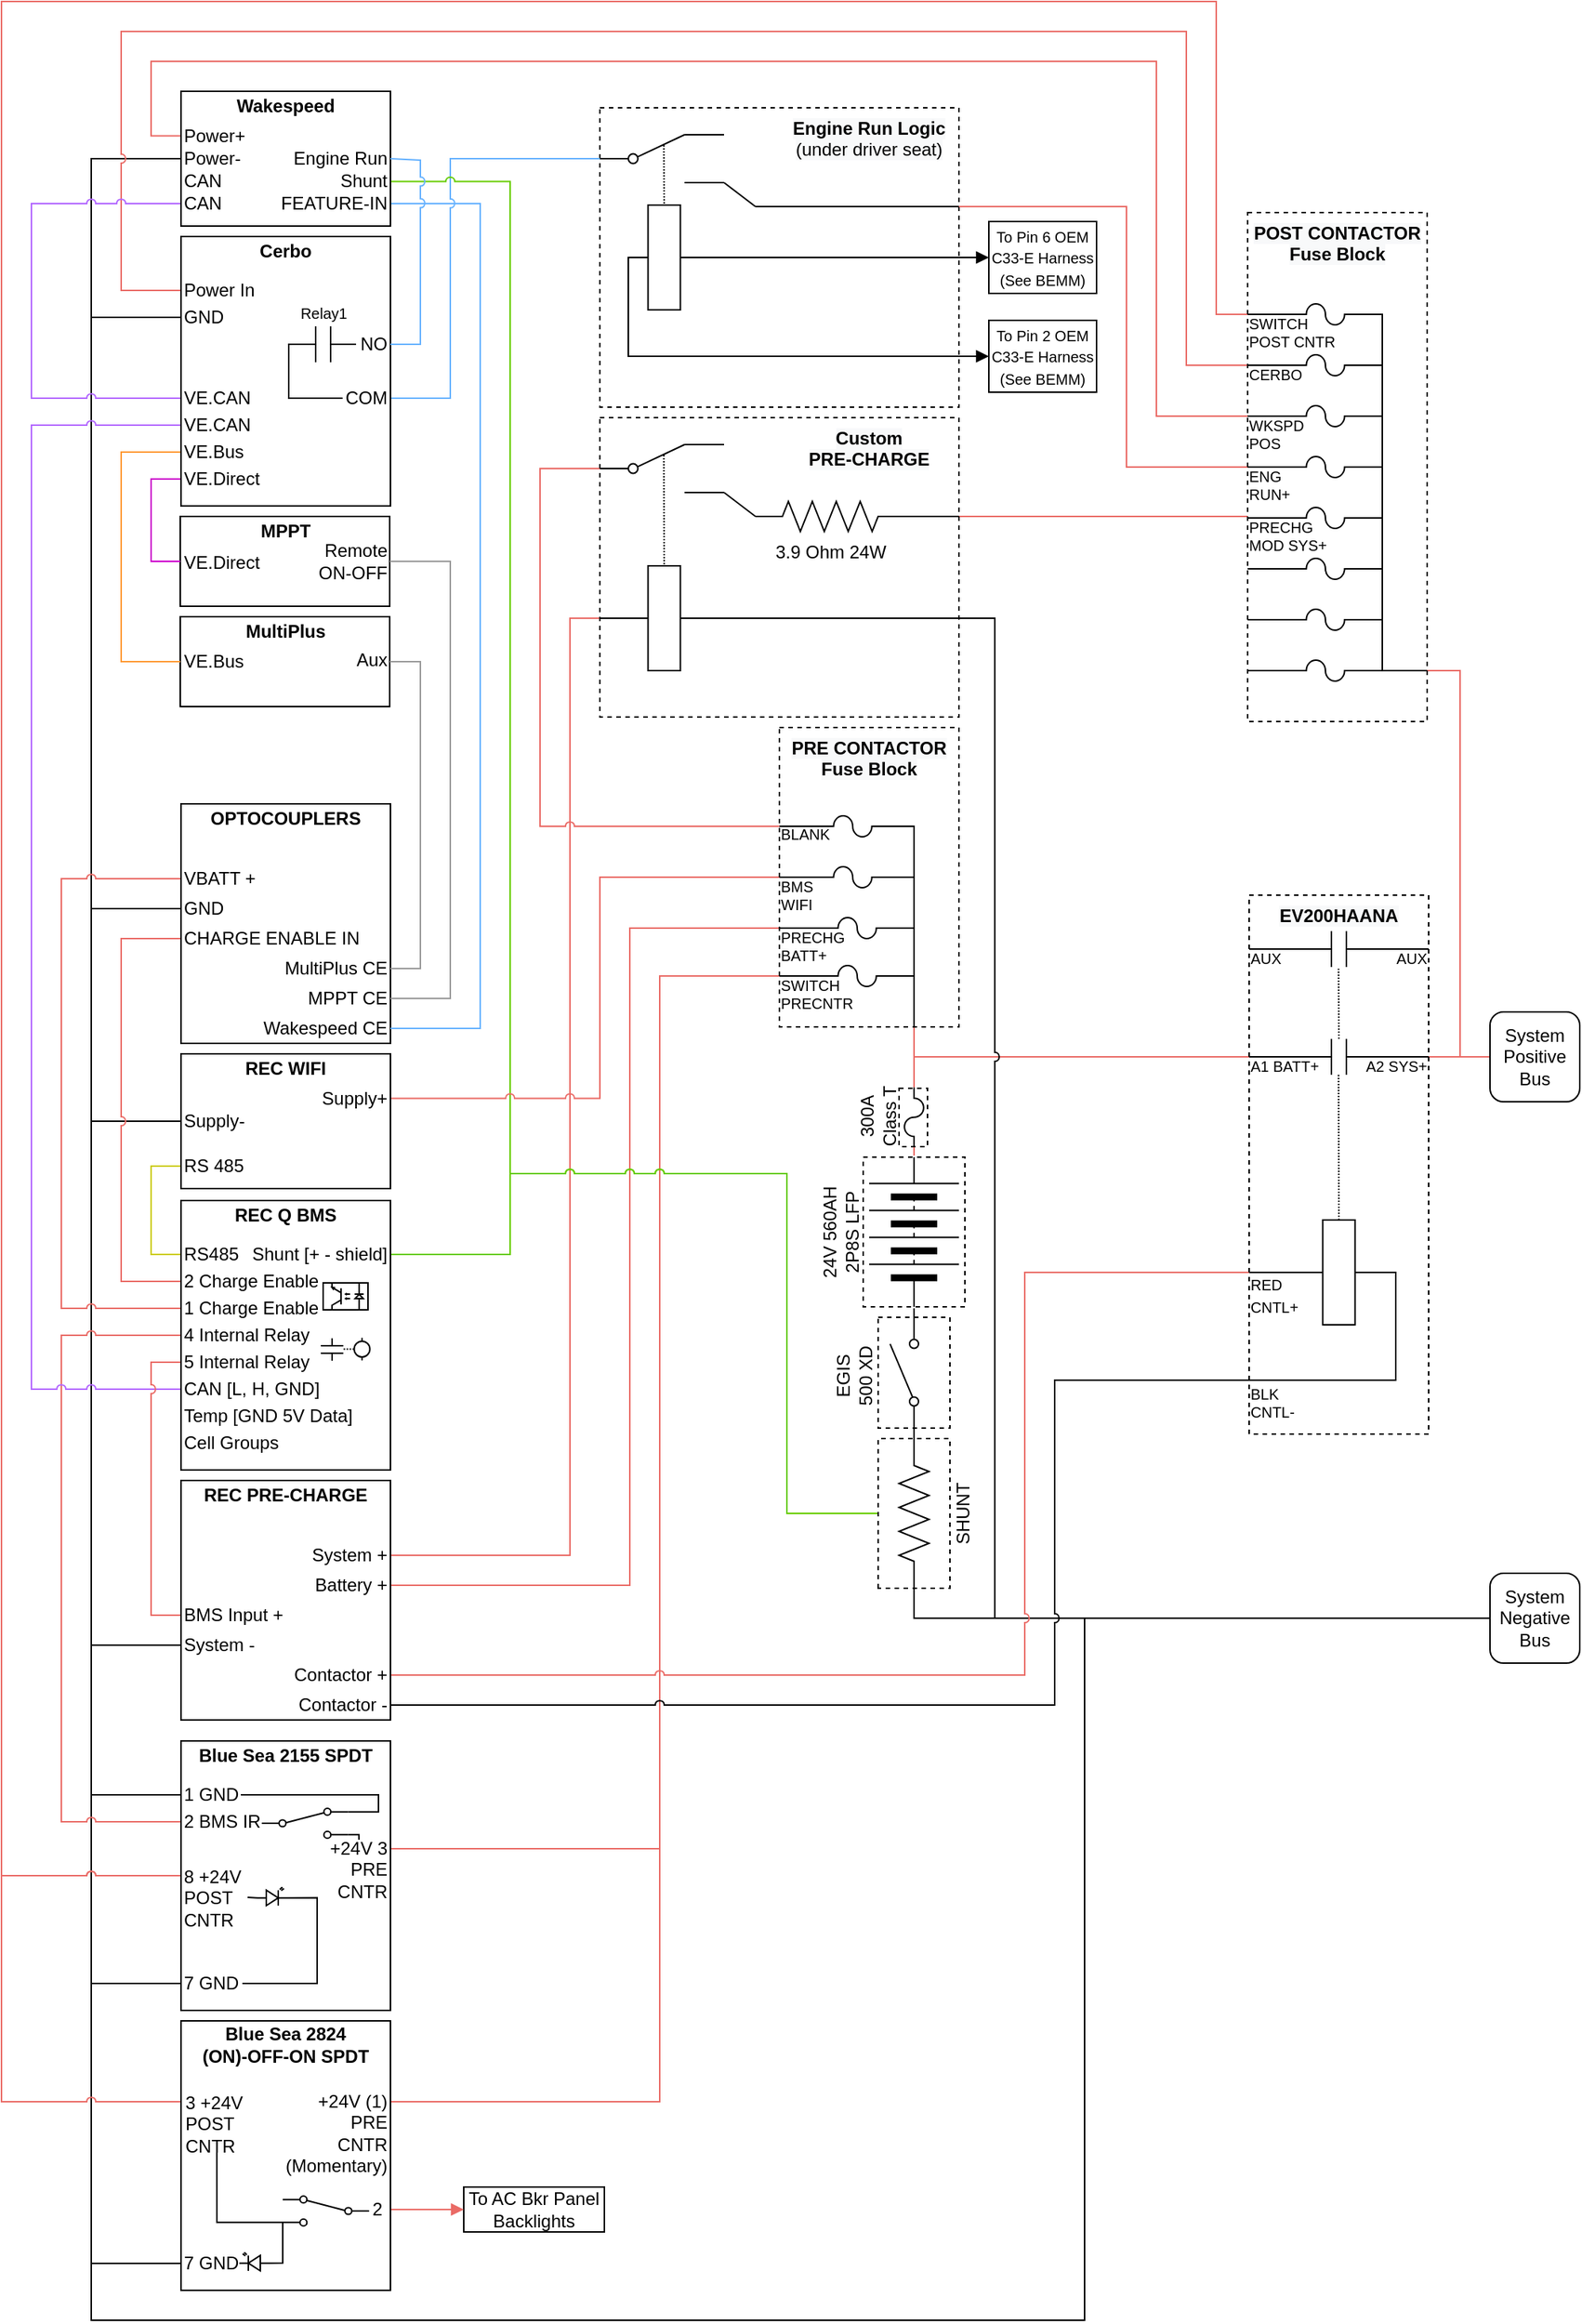 <mxfile version="20.8.10" type="device" pages="5"><diagram name="V5" id="wDR9HfhvJpgJkF9zlIGT"><mxGraphModel dx="1347" dy="1433" grid="1" gridSize="1" guides="1" tooltips="1" connect="1" arrows="1" fold="1" page="1" pageScale="1" pageWidth="850" pageHeight="1100" background="none" math="0" shadow="0"><root><mxCell id="j323QW-jTwWQFPTTDBtx-0"/><mxCell id="j323QW-jTwWQFPTTDBtx-1" parent="j323QW-jTwWQFPTTDBtx-0"/><mxCell id="j323QW-jTwWQFPTTDBtx-2" style="edgeStyle=orthogonalEdgeStyle;rounded=0;jumpStyle=arc;orthogonalLoop=1;jettySize=auto;html=1;exitX=0;exitY=0.5;exitDx=0;exitDy=0;exitPerimeter=0;strokeColor=#000000;endArrow=none;endFill=0;entryX=0;entryY=0.5;entryDx=0;entryDy=0;entryPerimeter=0;" edge="1" parent="j323QW-jTwWQFPTTDBtx-1" source="j323QW-jTwWQFPTTDBtx-242" target="j323QW-jTwWQFPTTDBtx-150"><mxGeometry relative="1" as="geometry"><mxPoint x="-516" y="96" as="targetPoint"/><Array as="points"><mxPoint x="-430" y="3"/><mxPoint x="-430" y="804"/><mxPoint x="234" y="804"/><mxPoint x="234" y="335"/><mxPoint x="120" y="335"/></Array></mxGeometry></mxCell><mxCell id="j323QW-jTwWQFPTTDBtx-3" style="edgeStyle=orthogonalEdgeStyle;rounded=0;jumpStyle=arc;orthogonalLoop=1;jettySize=auto;html=1;exitX=0;exitY=0.3;exitDx=0;exitDy=0;exitPerimeter=0;strokeColor=#000000;endArrow=none;endFill=0;entryX=0;entryY=0.5;entryDx=0;entryDy=0;entryPerimeter=0;" edge="1" parent="j323QW-jTwWQFPTTDBtx-1" source="j323QW-jTwWQFPTTDBtx-248" target="j323QW-jTwWQFPTTDBtx-150"><mxGeometry relative="1" as="geometry"><mxPoint x="-422" y="-533.967" as="targetPoint"/><Array as="points"><mxPoint x="-430" y="-534"/><mxPoint x="-430" y="804"/><mxPoint x="234" y="804"/><mxPoint x="234" y="335"/><mxPoint x="120" y="335"/></Array></mxGeometry></mxCell><mxCell id="j323QW-jTwWQFPTTDBtx-4" style="edgeStyle=orthogonalEdgeStyle;rounded=0;jumpStyle=arc;orthogonalLoop=1;jettySize=auto;html=1;exitX=0;exitY=0.5;exitDx=0;exitDy=0;exitPerimeter=0;strokeColor=#000000;endArrow=none;endFill=0;entryX=0;entryY=0.5;entryDx=0;entryDy=0;entryPerimeter=0;" edge="1" parent="j323QW-jTwWQFPTTDBtx-1" source="j323QW-jTwWQFPTTDBtx-232" target="j323QW-jTwWQFPTTDBtx-150"><mxGeometry relative="1" as="geometry"><mxPoint x="-395" y="-588" as="targetPoint"/><Array as="points"><mxPoint x="-430" y="-640"/><mxPoint x="-430" y="804"/><mxPoint x="234" y="804"/><mxPoint x="234" y="335"/><mxPoint x="120" y="335"/></Array></mxGeometry></mxCell><mxCell id="j323QW-jTwWQFPTTDBtx-5" style="edgeStyle=orthogonalEdgeStyle;rounded=0;jumpStyle=arc;orthogonalLoop=1;jettySize=auto;html=1;exitX=0;exitY=0.5;exitDx=0;exitDy=0;strokeColor=#000000;strokeWidth=1;startArrow=none;startFill=0;endArrow=none;endFill=0;entryX=0;entryY=0.5;entryDx=0;entryDy=0;" edge="1" parent="j323QW-jTwWQFPTTDBtx-1" source="j323QW-jTwWQFPTTDBtx-50" target="j323QW-jTwWQFPTTDBtx-149"><mxGeometry relative="1" as="geometry"><mxPoint x="-461" y="-39" as="targetPoint"/><Array as="points"><mxPoint x="-430" y="-139"/><mxPoint x="-430" y="804"/><mxPoint x="234" y="804"/><mxPoint x="234" y="335"/><mxPoint x="120" y="335"/></Array></mxGeometry></mxCell><mxCell id="j323QW-jTwWQFPTTDBtx-6" style="edgeStyle=orthogonalEdgeStyle;rounded=0;orthogonalLoop=1;jettySize=auto;html=1;exitX=0;exitY=0.2;exitDx=0;exitDy=0;exitPerimeter=0;strokeColor=#000000;endArrow=none;endFill=0;entryX=0;entryY=0.5;entryDx=0;entryDy=0;entryPerimeter=0;jumpStyle=arc;" edge="1" parent="j323QW-jTwWQFPTTDBtx-1" source="j323QW-jTwWQFPTTDBtx-205" target="j323QW-jTwWQFPTTDBtx-150"><mxGeometry relative="1" as="geometry"><mxPoint x="187" y="527" as="targetPoint"/><Array as="points"><mxPoint x="-430" y="453"/><mxPoint x="-430" y="804"/><mxPoint x="234" y="804"/><mxPoint x="234" y="335"/><mxPoint x="120" y="335"/></Array></mxGeometry></mxCell><mxCell id="j323QW-jTwWQFPTTDBtx-7" style="edgeStyle=orthogonalEdgeStyle;rounded=0;jumpStyle=arc;orthogonalLoop=1;jettySize=auto;html=1;exitX=0;exitY=0.5;exitDx=0;exitDy=0;entryX=0;entryY=0.5;entryDx=0;entryDy=0;startArrow=none;startFill=0;endArrow=none;endFill=0;" edge="1" parent="j323QW-jTwWQFPTTDBtx-1" source="j323QW-jTwWQFPTTDBtx-149" target="j323QW-jTwWQFPTTDBtx-98"><mxGeometry relative="1" as="geometry"><Array as="points"><mxPoint x="120" y="335"/><mxPoint x="234" y="335"/><mxPoint x="234" y="804"/><mxPoint x="-430" y="804"/><mxPoint x="-430" y="353"/></Array></mxGeometry></mxCell><mxCell id="j323QW-jTwWQFPTTDBtx-8" style="edgeStyle=orthogonalEdgeStyle;rounded=0;orthogonalLoop=1;jettySize=auto;html=1;endArrow=none;endFill=0;entryX=0;entryY=0.5;entryDx=0;entryDy=0;jumpStyle=arc;strokeColor=#EA6B66;entryPerimeter=0;exitX=0;exitY=0.3;exitDx=0;exitDy=0;exitPerimeter=0;" edge="1" parent="j323QW-jTwWQFPTTDBtx-1" source="j323QW-jTwWQFPTTDBtx-205" target="j323QW-jTwWQFPTTDBtx-106"><mxGeometry relative="1" as="geometry"><mxPoint x="-370" y="305" as="targetPoint"/><Array as="points"><mxPoint x="-450" y="471"/><mxPoint x="-450" y="146"/></Array><mxPoint x="-386" y="475" as="sourcePoint"/></mxGeometry></mxCell><mxCell id="j323QW-jTwWQFPTTDBtx-9" style="edgeStyle=orthogonalEdgeStyle;rounded=0;orthogonalLoop=1;jettySize=auto;html=1;exitX=0;exitY=0.4;exitDx=0;exitDy=0;strokeColor=#EA6B66;strokeWidth=1;startArrow=none;startFill=0;endArrow=none;endFill=0;entryX=0;entryY=0.5;entryDx=0;entryDy=0;jumpStyle=arc;exitPerimeter=0;" edge="1" parent="j323QW-jTwWQFPTTDBtx-1" source="j323QW-jTwWQFPTTDBtx-106" target="j323QW-jTwWQFPTTDBtx-48"><mxGeometry relative="1" as="geometry"><mxPoint x="-399" y="-216" as="targetPoint"/><Array as="points"><mxPoint x="-450" y="128"/><mxPoint x="-450" y="-159"/></Array><mxPoint x="-370" y="265" as="sourcePoint"/></mxGeometry></mxCell><mxCell id="j323QW-jTwWQFPTTDBtx-10" style="edgeStyle=orthogonalEdgeStyle;rounded=0;jumpStyle=arc;orthogonalLoop=1;jettySize=auto;html=1;entryX=0;entryY=0.7;entryDx=0;entryDy=0;entryPerimeter=0;strokeColor=#B266FF;strokeWidth=1;fontSize=10;startArrow=none;startFill=0;endArrow=none;endFill=0;exitX=0;exitY=0.7;exitDx=0;exitDy=0;exitPerimeter=0;" edge="1" parent="j323QW-jTwWQFPTTDBtx-1" source="j323QW-jTwWQFPTTDBtx-106" target="j323QW-jTwWQFPTTDBtx-248"><mxGeometry relative="1" as="geometry"><Array as="points"><mxPoint x="-470" y="182"/><mxPoint x="-470" y="-462"/></Array><mxPoint x="-377" y="182" as="sourcePoint"/></mxGeometry></mxCell><mxCell id="j323QW-jTwWQFPTTDBtx-11" style="edgeStyle=orthogonalEdgeStyle;rounded=0;orthogonalLoop=1;jettySize=auto;html=1;startArrow=none;strokeColor=#EA6B66;exitX=0;exitY=0.83;exitDx=0;exitDy=0;exitPerimeter=0;endArrow=none;endFill=0;jumpStyle=arc;entryX=1;entryY=0.4;entryDx=0;entryDy=0;entryPerimeter=0;" edge="1" parent="j323QW-jTwWQFPTTDBtx-1" source="j323QW-jTwWQFPTTDBtx-122" target="j323QW-jTwWQFPTTDBtx-205"><mxGeometry relative="1" as="geometry"><mxPoint x="-196" y="479" as="targetPoint"/><mxPoint x="121" y="-134" as="sourcePoint"/><Array as="points"><mxPoint x="-50" y="-94"/><mxPoint x="-50" y="489"/></Array></mxGeometry></mxCell><mxCell id="j323QW-jTwWQFPTTDBtx-12" style="edgeStyle=orthogonalEdgeStyle;rounded=0;jumpStyle=arc;orthogonalLoop=1;jettySize=auto;html=1;endArrow=none;endFill=0;strokeColor=#EA6B66;exitX=1;exitY=0.4;exitDx=0;exitDy=0;exitPerimeter=0;entryX=1;entryY=0.3;entryDx=0;entryDy=0;entryPerimeter=0;" edge="1" parent="j323QW-jTwWQFPTTDBtx-1" source="j323QW-jTwWQFPTTDBtx-205" target="j323QW-jTwWQFPTTDBtx-221"><mxGeometry relative="1" as="geometry"><mxPoint x="-215" y="641" as="targetPoint"/><Array as="points"><mxPoint x="-50" y="489"/><mxPoint x="-50" y="658"/></Array><mxPoint x="-208" y="492" as="sourcePoint"/></mxGeometry></mxCell><mxCell id="j323QW-jTwWQFPTTDBtx-13" style="edgeStyle=orthogonalEdgeStyle;rounded=0;jumpStyle=arc;orthogonalLoop=1;jettySize=auto;html=1;strokeColor=#000000;strokeWidth=1;startArrow=none;startFill=0;endArrow=none;endFill=0;entryX=0;entryY=0.5;entryDx=0;entryDy=0;exitX=0;exitY=0.9;exitDx=0;exitDy=0;exitPerimeter=0;" edge="1" parent="j323QW-jTwWQFPTTDBtx-1" source="j323QW-jTwWQFPTTDBtx-221" target="j323QW-jTwWQFPTTDBtx-149"><mxGeometry relative="1" as="geometry"><mxPoint x="218" y="530" as="targetPoint"/><Array as="points"><mxPoint x="-430" y="766"/><mxPoint x="-430" y="804"/><mxPoint x="234" y="804"/><mxPoint x="234" y="335"/><mxPoint x="120" y="335"/></Array><mxPoint x="-382" y="767" as="sourcePoint"/></mxGeometry></mxCell><mxCell id="j323QW-jTwWQFPTTDBtx-14" style="edgeStyle=orthogonalEdgeStyle;rounded=0;orthogonalLoop=1;jettySize=auto;html=1;exitX=0;exitY=0.3;exitDx=0;exitDy=0;strokeColor=#EA6B66;strokeWidth=1;startArrow=none;startFill=0;endArrow=none;endFill=0;entryX=0;entryY=0.5;entryDx=0;entryDy=0;jumpStyle=arc;exitPerimeter=0;" edge="1" parent="j323QW-jTwWQFPTTDBtx-1" source="j323QW-jTwWQFPTTDBtx-106" target="j323QW-jTwWQFPTTDBtx-52"><mxGeometry relative="1" as="geometry"><mxPoint x="-425" y="-186" as="targetPoint"/><Array as="points"><mxPoint x="-410" y="110"/><mxPoint x="-410" y="-119"/></Array><mxPoint x="-370" y="285" as="sourcePoint"/></mxGeometry></mxCell><mxCell id="j323QW-jTwWQFPTTDBtx-15" style="edgeStyle=orthogonalEdgeStyle;rounded=0;jumpStyle=arc;orthogonalLoop=1;jettySize=auto;html=1;exitX=0;exitY=0.9;exitDx=0;exitDy=0;entryX=0;entryY=0.5;entryDx=0;entryDy=0;endArrow=none;endFill=0;exitPerimeter=0;" edge="1" parent="j323QW-jTwWQFPTTDBtx-1" source="j323QW-jTwWQFPTTDBtx-205" target="j323QW-jTwWQFPTTDBtx-149"><mxGeometry relative="1" as="geometry"><mxPoint x="370" y="390" as="targetPoint"/><Array as="points"><mxPoint x="-430" y="579"/><mxPoint x="-430" y="804"/><mxPoint x="234" y="804"/><mxPoint x="234" y="335"/><mxPoint x="120" y="335"/></Array><mxPoint x="-372" y="1037" as="sourcePoint"/></mxGeometry></mxCell><mxCell id="j323QW-jTwWQFPTTDBtx-16" style="edgeStyle=orthogonalEdgeStyle;rounded=0;jumpStyle=arc;orthogonalLoop=1;jettySize=auto;html=1;entryX=1;entryY=0.5;entryDx=0;entryDy=0;strokeColor=#EA6B66;endArrow=none;endFill=0;exitX=0;exitY=0.67;exitDx=0;exitDy=0;exitPerimeter=0;" edge="1" parent="j323QW-jTwWQFPTTDBtx-1" source="j323QW-jTwWQFPTTDBtx-122" target="j323QW-jTwWQFPTTDBtx-97"><mxGeometry relative="1" as="geometry"><mxPoint x="210" y="205" as="targetPoint"/><Array as="points"><mxPoint x="-70" y="-126"/><mxPoint x="-70" y="313"/></Array><mxPoint x="91" y="-60" as="sourcePoint"/></mxGeometry></mxCell><mxCell id="j323QW-jTwWQFPTTDBtx-17" style="edgeStyle=orthogonalEdgeStyle;rounded=0;orthogonalLoop=1;jettySize=auto;html=1;startArrow=none;startFill=0;strokeColor=#EA6B66;movable=1;resizable=1;rotatable=1;deletable=1;editable=1;connectable=1;endArrow=none;endFill=0;exitX=0.75;exitY=1;exitDx=0;exitDy=0;exitPerimeter=0;entryX=0;entryY=0.3;entryDx=0;entryDy=0;entryPerimeter=0;" edge="1" parent="j323QW-jTwWQFPTTDBtx-1" source="j323QW-jTwWQFPTTDBtx-122" target="j323QW-jTwWQFPTTDBtx-185"><mxGeometry relative="1" as="geometry"><mxPoint x="267" y="-40" as="targetPoint"/><Array as="points"><mxPoint x="120" y="-40"/></Array><mxPoint x="167" y="-15" as="sourcePoint"/></mxGeometry></mxCell><mxCell id="j323QW-jTwWQFPTTDBtx-18" style="edgeStyle=orthogonalEdgeStyle;rounded=0;orthogonalLoop=1;jettySize=auto;html=1;exitX=0;exitY=0.5;exitDx=0;exitDy=0;entryX=0;entryY=0.5;entryDx=0;entryDy=0;endArrow=none;endFill=0;" edge="1" parent="j323QW-jTwWQFPTTDBtx-1" target="j323QW-jTwWQFPTTDBtx-149"><mxGeometry relative="1" as="geometry"><Array as="points"><mxPoint x="120" y="335"/></Array><mxPoint x="505" y="335" as="sourcePoint"/></mxGeometry></mxCell><mxCell id="j323QW-jTwWQFPTTDBtx-19" style="edgeStyle=orthogonalEdgeStyle;rounded=0;orthogonalLoop=1;jettySize=auto;html=1;exitX=0;exitY=0.67;exitDx=0;exitDy=0;exitPerimeter=0;entryX=1;entryY=0.5;entryDx=0;entryDy=0;jumpStyle=arc;endArrow=none;endFill=0;strokeColor=#EA6B66;" edge="1" parent="j323QW-jTwWQFPTTDBtx-1" source="j323QW-jTwWQFPTTDBtx-31" target="j323QW-jTwWQFPTTDBtx-95"><mxGeometry relative="1" as="geometry"><Array as="points"><mxPoint x="-110" y="-333"/><mxPoint x="-110" y="293"/></Array></mxGeometry></mxCell><mxCell id="j323QW-jTwWQFPTTDBtx-20" style="edgeStyle=orthogonalEdgeStyle;rounded=0;orthogonalLoop=1;jettySize=auto;html=1;exitX=0;exitY=0.5;exitDx=0;exitDy=0;exitPerimeter=0;entryX=1;entryY=1;entryDx=0;entryDy=0;strokeWidth=1;startArrow=none;startFill=0;endArrow=none;endFill=0;" edge="1" parent="j323QW-jTwWQFPTTDBtx-1"><mxGeometry relative="1" as="geometry"><Array as="points"/><mxPoint x="-50" y="80" as="sourcePoint"/><mxPoint x="-50" y="80" as="targetPoint"/></mxGeometry></mxCell><mxCell id="j323QW-jTwWQFPTTDBtx-21" style="edgeStyle=orthogonalEdgeStyle;rounded=0;orthogonalLoop=1;jettySize=auto;html=1;exitX=0;exitY=0.5;exitDx=0;exitDy=0;entryX=1;entryY=0.9;entryDx=0;entryDy=0;entryPerimeter=0;endArrow=none;endFill=0;strokeColor=#EA6B66;" edge="1" parent="j323QW-jTwWQFPTTDBtx-1" target="j323QW-jTwWQFPTTDBtx-152"><mxGeometry relative="1" as="geometry"><mxPoint x="505" y="-40" as="sourcePoint"/><Array as="points"><mxPoint x="485" y="-40"/><mxPoint x="485" y="-298"/></Array></mxGeometry></mxCell><mxCell id="j323QW-jTwWQFPTTDBtx-22" style="edgeStyle=orthogonalEdgeStyle;rounded=0;orthogonalLoop=1;jettySize=auto;html=1;jumpStyle=arc;startArrow=none;startFill=0;entryX=0;entryY=0.5;entryDx=0;entryDy=0;exitX=1;exitY=0.3;exitDx=0;exitDy=0;exitPerimeter=0;endArrow=none;endFill=0;strokeColor=#EA6B66;" edge="1" parent="j323QW-jTwWQFPTTDBtx-1" source="j323QW-jTwWQFPTTDBtx-185" target="j323QW-jTwWQFPTTDBtx-263"><mxGeometry relative="1" as="geometry"><mxPoint x="390" y="80" as="sourcePoint"/><mxPoint x="505" y="-40" as="targetPoint"/><Array as="points"/></mxGeometry></mxCell><mxCell id="j323QW-jTwWQFPTTDBtx-23" style="edgeStyle=orthogonalEdgeStyle;rounded=0;jumpStyle=arc;orthogonalLoop=1;jettySize=auto;html=1;startArrow=none;startFill=0;endArrow=none;endFill=0;entryX=0;entryY=0.9;entryDx=0;entryDy=0;entryPerimeter=0;exitX=1;exitY=0.5;exitDx=0;exitDy=0;" edge="1" parent="j323QW-jTwWQFPTTDBtx-1" source="j323QW-jTwWQFPTTDBtx-94" target="j323QW-jTwWQFPTTDBtx-185"><mxGeometry relative="1" as="geometry"><Array as="points"><mxPoint x="214" y="393"/><mxPoint x="214" y="176"/></Array><mxPoint x="531" y="180" as="targetPoint"/><mxPoint x="-216" y="637" as="sourcePoint"/></mxGeometry></mxCell><mxCell id="j323QW-jTwWQFPTTDBtx-24" style="edgeStyle=orthogonalEdgeStyle;rounded=0;jumpStyle=arc;orthogonalLoop=1;jettySize=auto;html=1;exitX=1;exitY=0.5;exitDx=0;exitDy=0;endArrow=none;endFill=0;fontColor=#000000;startArrow=none;startFill=0;strokeColor=#EA6B66;entryX=0;entryY=0.7;entryDx=0;entryDy=0;entryPerimeter=0;" edge="1" parent="j323QW-jTwWQFPTTDBtx-1" source="j323QW-jTwWQFPTTDBtx-96" target="j323QW-jTwWQFPTTDBtx-185"><mxGeometry relative="1" as="geometry"><Array as="points"><mxPoint x="194" y="373"/><mxPoint x="194" y="104"/></Array><mxPoint x="503" y="177" as="targetPoint"/></mxGeometry></mxCell><mxCell id="j323QW-jTwWQFPTTDBtx-25" style="edgeStyle=orthogonalEdgeStyle;rounded=0;orthogonalLoop=1;jettySize=auto;html=1;exitX=0;exitY=0.6;exitDx=0;exitDy=0;entryX=0;entryY=0.5;entryDx=0;entryDy=0;strokeColor=#EA6B66;endArrow=none;endFill=0;exitPerimeter=0;jumpStyle=arc;" edge="1" parent="j323QW-jTwWQFPTTDBtx-1" source="j323QW-jTwWQFPTTDBtx-106" target="j323QW-jTwWQFPTTDBtx-99"><mxGeometry relative="1" as="geometry"><mxPoint x="-120" y="240" as="targetPoint"/><Array as="points"><mxPoint x="-390" y="164"/><mxPoint x="-390" y="333"/></Array><mxPoint x="-370" y="325" as="sourcePoint"/></mxGeometry></mxCell><mxCell id="j323QW-jTwWQFPTTDBtx-26" style="edgeStyle=orthogonalEdgeStyle;rounded=0;orthogonalLoop=1;jettySize=auto;html=1;exitX=1;exitY=0.5;exitDx=0;exitDy=0;exitPerimeter=0;entryX=0.75;entryY=1;entryDx=0;entryDy=0;entryPerimeter=0;startArrow=none;startFill=0;endArrow=none;endFill=0;strokeColor=#EA6B66;" edge="1" parent="j323QW-jTwWQFPTTDBtx-1" source="j323QW-jTwWQFPTTDBtx-146" target="j323QW-jTwWQFPTTDBtx-122"><mxGeometry relative="1" as="geometry"/></mxCell><mxCell id="j323QW-jTwWQFPTTDBtx-27" style="edgeStyle=orthogonalEdgeStyle;rounded=0;jumpStyle=arc;orthogonalLoop=1;jettySize=auto;html=1;entryX=1;entryY=0.33;entryDx=0;entryDy=0;entryPerimeter=0;strokeColor=#EA6B66;strokeWidth=1;startArrow=none;startFill=0;endArrow=none;endFill=0;exitX=0;exitY=0.6;exitDx=0;exitDy=0;exitPerimeter=0;" edge="1" parent="j323QW-jTwWQFPTTDBtx-1" source="j323QW-jTwWQFPTTDBtx-152" target="j323QW-jTwWQFPTTDBtx-31"><mxGeometry relative="1" as="geometry"><mxPoint x="160" y="80" as="targetPoint"/><mxPoint x="532" y="-284" as="sourcePoint"/><Array as="points"><mxPoint x="444" y="-400"/><mxPoint x="444" y="-401"/></Array></mxGeometry></mxCell><mxCell id="j323QW-jTwWQFPTTDBtx-28" style="edgeStyle=orthogonalEdgeStyle;rounded=0;orthogonalLoop=1;jettySize=auto;html=1;entryX=0;entryY=0.17;entryDx=0;entryDy=0;strokeColor=#EA6B66;strokeWidth=1;startArrow=none;startFill=0;endArrow=none;endFill=0;jumpStyle=arc;entryPerimeter=0;exitX=0;exitY=0.33;exitDx=0;exitDy=0;exitPerimeter=0;" edge="1" parent="j323QW-jTwWQFPTTDBtx-1" source="j323QW-jTwWQFPTTDBtx-122" target="j323QW-jTwWQFPTTDBtx-31"><mxGeometry relative="1" as="geometry"><Array as="points"><mxPoint x="-130" y="-194"/><mxPoint x="-130" y="-433"/></Array><mxPoint x="124" y="-155" as="sourcePoint"/></mxGeometry></mxCell><mxCell id="j323QW-jTwWQFPTTDBtx-29" style="edgeStyle=orthogonalEdgeStyle;rounded=0;jumpStyle=arc;orthogonalLoop=1;jettySize=auto;html=1;exitX=0;exitY=0.5;exitDx=0;exitDy=0;exitPerimeter=0;entryX=1;entryY=1;entryDx=0;entryDy=0;strokeColor=#EA6B66;strokeWidth=1;startArrow=none;startFill=0;endArrow=none;endFill=0;" edge="1" parent="j323QW-jTwWQFPTTDBtx-1"><mxGeometry relative="1" as="geometry"><mxPoint x="-50" y="80" as="sourcePoint"/><mxPoint x="-50" y="80" as="targetPoint"/></mxGeometry></mxCell><mxCell id="j323QW-jTwWQFPTTDBtx-30" value="" style="group;fillColor=default;" vertex="1" connectable="0" parent="j323QW-jTwWQFPTTDBtx-1"><mxGeometry x="-90" y="-467" width="240" height="200" as="geometry"/></mxCell><mxCell id="j323QW-jTwWQFPTTDBtx-31" value="" style="rounded=0;whiteSpace=wrap;html=1;fillColor=none;dashed=1;points=[[0,0.17,0,0,0],[0,0.33,0,0,0],[0,0.5,0,0,0],[0,0.67,0,0,0],[0,0.83,0,0,0],[0.25,0,0,0,0],[0.25,1,0,0,0],[0.5,0,0,0,0],[0.5,1,0,0,0],[0.75,0,0,0,0],[0.75,1,0,0,0],[1,0.17,0,0,0],[1,0.33,0,0,0],[1,0.5,0,0,0],[1,0.67,0,0,0],[1,0.83,0,0,0]];" vertex="1" parent="j323QW-jTwWQFPTTDBtx-30"><mxGeometry width="240" height="200" as="geometry"/></mxCell><mxCell id="j323QW-jTwWQFPTTDBtx-32" style="edgeStyle=none;rounded=0;jumpStyle=arc;orthogonalLoop=1;jettySize=auto;html=1;exitX=0;exitY=0.5;exitDx=0;exitDy=0;entryX=0;entryY=0.17;entryDx=0;entryDy=0;entryPerimeter=0;fontColor=#FFFFFF;startArrow=none;startFill=0;endArrow=none;endFill=0;" edge="1" parent="j323QW-jTwWQFPTTDBtx-30" source="j323QW-jTwWQFPTTDBtx-33" target="j323QW-jTwWQFPTTDBtx-31"><mxGeometry relative="1" as="geometry"/></mxCell><mxCell id="j323QW-jTwWQFPTTDBtx-33" value="" style="pointerEvents=1;verticalLabelPosition=bottom;shadow=0;dashed=0;align=center;html=1;verticalAlign=top;shape=mxgraph.electrical.electro-mechanical.twoWayContact2;elSwitchState=1;rotation=0;strokeWidth=1;" vertex="1" parent="j323QW-jTwWQFPTTDBtx-30"><mxGeometry x="3" y="18" width="80" height="32" as="geometry"/></mxCell><mxCell id="j323QW-jTwWQFPTTDBtx-34" style="edgeStyle=none;rounded=0;jumpStyle=arc;orthogonalLoop=1;jettySize=auto;html=1;exitX=1;exitY=0.5;exitDx=0;exitDy=0;exitPerimeter=0;entryX=1;entryY=0.33;entryDx=0;entryDy=0;entryPerimeter=0;fontColor=#FFFFFF;startArrow=none;startFill=0;endArrow=none;endFill=0;" edge="1" parent="j323QW-jTwWQFPTTDBtx-30" source="j323QW-jTwWQFPTTDBtx-36" target="j323QW-jTwWQFPTTDBtx-31"><mxGeometry relative="1" as="geometry"/></mxCell><mxCell id="j323QW-jTwWQFPTTDBtx-35" style="edgeStyle=none;rounded=0;jumpStyle=arc;orthogonalLoop=1;jettySize=auto;html=1;exitX=0;exitY=0.5;exitDx=0;exitDy=0;exitPerimeter=0;entryX=1;entryY=1;entryDx=0;entryDy=0;fontColor=#FFFFFF;startArrow=none;startFill=0;endArrow=none;endFill=0;" edge="1" parent="j323QW-jTwWQFPTTDBtx-30" source="j323QW-jTwWQFPTTDBtx-36" target="j323QW-jTwWQFPTTDBtx-33"><mxGeometry relative="1" as="geometry"/></mxCell><mxCell id="j323QW-jTwWQFPTTDBtx-36" value="3.9 Ohm 24W" style="pointerEvents=1;verticalLabelPosition=bottom;shadow=0;dashed=0;align=center;html=1;verticalAlign=top;shape=mxgraph.electrical.resistors.resistor_2;strokeWidth=1;" vertex="1" parent="j323QW-jTwWQFPTTDBtx-30"><mxGeometry x="104" y="56" width="100" height="20" as="geometry"/></mxCell><mxCell id="j323QW-jTwWQFPTTDBtx-37" style="edgeStyle=none;rounded=0;jumpStyle=arc;orthogonalLoop=1;jettySize=auto;html=1;exitX=0.5;exitY=1;exitDx=0;exitDy=0;exitPerimeter=0;entryX=0;entryY=0.67;entryDx=0;entryDy=0;entryPerimeter=0;fontColor=#FFFFFF;startArrow=none;startFill=0;endArrow=none;endFill=0;" edge="1" parent="j323QW-jTwWQFPTTDBtx-30" source="j323QW-jTwWQFPTTDBtx-39" target="j323QW-jTwWQFPTTDBtx-31"><mxGeometry relative="1" as="geometry"/></mxCell><mxCell id="j323QW-jTwWQFPTTDBtx-38" style="edgeStyle=none;rounded=0;jumpStyle=arc;orthogonalLoop=1;jettySize=auto;html=1;exitX=0.5;exitY=0;exitDx=0;exitDy=0;exitPerimeter=0;entryX=1;entryY=0.67;entryDx=0;entryDy=0;entryPerimeter=0;fontColor=#FFFFFF;startArrow=none;startFill=0;endArrow=none;endFill=0;" edge="1" parent="j323QW-jTwWQFPTTDBtx-30" source="j323QW-jTwWQFPTTDBtx-39" target="j323QW-jTwWQFPTTDBtx-31"><mxGeometry relative="1" as="geometry"/></mxCell><mxCell id="j323QW-jTwWQFPTTDBtx-39" value="" style="pointerEvents=1;verticalLabelPosition=bottom;shadow=0;dashed=0;align=center;html=1;verticalAlign=top;shape=mxgraph.electrical.electro-mechanical.relay_coil;fontColor=#FFFFFF;fillColor=#FFFFFF;rotation=90;" vertex="1" parent="j323QW-jTwWQFPTTDBtx-30"><mxGeometry x="8" y="116" width="70" height="36" as="geometry"/></mxCell><mxCell id="j323QW-jTwWQFPTTDBtx-40" style="edgeStyle=none;rounded=0;jumpStyle=arc;orthogonalLoop=1;jettySize=auto;html=1;entryX=-0.006;entryY=0.501;entryDx=0;entryDy=0;entryPerimeter=0;fontColor=#FFFFFF;startArrow=none;startFill=0;endArrow=none;endFill=0;dashed=1;dashPattern=1 1;exitX=0.497;exitY=0.22;exitDx=0;exitDy=0;exitPerimeter=0;" edge="1" parent="j323QW-jTwWQFPTTDBtx-30" source="j323QW-jTwWQFPTTDBtx-33" target="j323QW-jTwWQFPTTDBtx-39"><mxGeometry relative="1" as="geometry"/></mxCell><mxCell id="j323QW-jTwWQFPTTDBtx-41" value="&lt;b style=&quot;color: rgb(0, 0, 0); font-family: Helvetica; font-size: 12px; font-style: normal; font-variant-ligatures: normal; font-variant-caps: normal; letter-spacing: normal; orphans: 2; text-indent: 0px; text-transform: none; widows: 2; word-spacing: 0px; -webkit-text-stroke-width: 0px; background-color: rgb(248, 249, 250); text-decoration-thickness: initial; text-decoration-style: initial; text-decoration-color: initial;&quot;&gt;Custom &lt;br&gt;PRE-CHARGE&lt;/b&gt;" style="text;whiteSpace=wrap;html=1;align=center;movable=1;resizable=1;rotatable=1;deletable=1;editable=1;connectable=1;" vertex="1" parent="j323QW-jTwWQFPTTDBtx-30"><mxGeometry x="120" width="120" height="40" as="geometry"/></mxCell><mxCell id="j323QW-jTwWQFPTTDBtx-42" style="edgeStyle=orthogonalEdgeStyle;rounded=0;orthogonalLoop=1;jettySize=auto;html=1;exitX=0;exitY=0.5;exitDx=0;exitDy=0;entryX=0;entryY=0.2;entryDx=0;entryDy=0;entryPerimeter=0;jumpStyle=arc;endArrow=none;endFill=0;strokeColor=#EA6B66;exitPerimeter=0;" edge="1" parent="j323QW-jTwWQFPTTDBtx-1" source="j323QW-jTwWQFPTTDBtx-205" target="j323QW-jTwWQFPTTDBtx-152"><mxGeometry relative="1" as="geometry"><mxPoint x="765" y="-143" as="targetPoint"/><Array as="points"><mxPoint x="-490" y="507"/><mxPoint x="-490" y="-745"/><mxPoint x="322" y="-745"/><mxPoint x="322" y="-536"/></Array></mxGeometry></mxCell><mxCell id="j323QW-jTwWQFPTTDBtx-43" style="edgeStyle=orthogonalEdgeStyle;rounded=0;jumpStyle=arc;orthogonalLoop=1;jettySize=auto;html=1;strokeColor=#EA6B66;endArrow=none;endFill=0;exitX=0;exitY=0.5;exitDx=0;exitDy=0;exitPerimeter=0;entryX=0;entryY=0.3;entryDx=0;entryDy=0;entryPerimeter=0;" edge="1" parent="j323QW-jTwWQFPTTDBtx-1" source="j323QW-jTwWQFPTTDBtx-205" target="j323QW-jTwWQFPTTDBtx-221"><mxGeometry relative="1" as="geometry"><mxPoint x="-386" y="662" as="targetPoint"/><Array as="points"><mxPoint x="-490" y="507"/><mxPoint x="-490" y="658"/></Array><mxPoint x="-386" y="558" as="sourcePoint"/></mxGeometry></mxCell><mxCell id="j323QW-jTwWQFPTTDBtx-44" style="edgeStyle=orthogonalEdgeStyle;rounded=0;orthogonalLoop=1;jettySize=auto;html=1;startArrow=none;startFill=0;endArrow=none;endFill=0;exitX=1;exitY=0.2;exitDx=0;exitDy=0;entryX=0.5;entryY=0;entryDx=0;entryDy=0;jumpStyle=arc;strokeColor=#66CC00;exitPerimeter=0;" edge="1" parent="j323QW-jTwWQFPTTDBtx-1" source="j323QW-jTwWQFPTTDBtx-106" target="j323QW-jTwWQFPTTDBtx-149"><mxGeometry relative="1" as="geometry"><mxPoint x="-272" y="21" as="targetPoint"/><Array as="points"><mxPoint x="-150" y="92"/><mxPoint x="-150" y="38"/><mxPoint x="35" y="38"/><mxPoint x="35" y="265"/></Array><mxPoint x="-173" y="105" as="sourcePoint"/></mxGeometry></mxCell><mxCell id="j323QW-jTwWQFPTTDBtx-45" value="" style="group" vertex="1" connectable="0" parent="j323QW-jTwWQFPTTDBtx-1"><mxGeometry x="-370" y="-209" width="140" height="160" as="geometry"/></mxCell><mxCell id="j323QW-jTwWQFPTTDBtx-46" value="" style="rounded=0;whiteSpace=wrap;html=1;container=0;" vertex="1" parent="j323QW-jTwWQFPTTDBtx-45"><mxGeometry width="140" height="160" as="geometry"/></mxCell><mxCell id="j323QW-jTwWQFPTTDBtx-47" value="Wakespeed CE" style="text;html=1;strokeColor=none;fillColor=none;align=right;verticalAlign=middle;whiteSpace=wrap;rounded=0;container=0;" vertex="1" parent="j323QW-jTwWQFPTTDBtx-45"><mxGeometry y="140" width="140" height="20" as="geometry"/></mxCell><mxCell id="j323QW-jTwWQFPTTDBtx-48" value="VBATT +" style="text;html=1;strokeColor=none;fillColor=none;align=left;verticalAlign=middle;whiteSpace=wrap;rounded=0;container=0;" vertex="1" parent="j323QW-jTwWQFPTTDBtx-45"><mxGeometry y="40" width="121.739" height="20" as="geometry"/></mxCell><mxCell id="j323QW-jTwWQFPTTDBtx-49" value="MPPT CE" style="text;html=1;strokeColor=none;fillColor=none;align=right;verticalAlign=middle;whiteSpace=wrap;rounded=0;container=0;" vertex="1" parent="j323QW-jTwWQFPTTDBtx-45"><mxGeometry y="120" width="140" height="20" as="geometry"/></mxCell><mxCell id="j323QW-jTwWQFPTTDBtx-50" value="GND" style="text;html=1;strokeColor=none;fillColor=none;align=left;verticalAlign=middle;whiteSpace=wrap;rounded=0;container=0;" vertex="1" parent="j323QW-jTwWQFPTTDBtx-45"><mxGeometry y="60" width="121.739" height="20" as="geometry"/></mxCell><mxCell id="j323QW-jTwWQFPTTDBtx-51" value="MultiPlus CE" style="text;html=1;strokeColor=none;fillColor=none;align=right;verticalAlign=middle;whiteSpace=wrap;rounded=0;container=0;" vertex="1" parent="j323QW-jTwWQFPTTDBtx-45"><mxGeometry y="100" width="140" height="20" as="geometry"/></mxCell><mxCell id="j323QW-jTwWQFPTTDBtx-52" value="CHARGE ENABLE IN" style="text;html=1;strokeColor=none;fillColor=none;align=left;verticalAlign=middle;whiteSpace=wrap;rounded=0;container=0;" vertex="1" parent="j323QW-jTwWQFPTTDBtx-45"><mxGeometry y="80" width="121.739" height="20" as="geometry"/></mxCell><mxCell id="j323QW-jTwWQFPTTDBtx-53" value="&lt;b&gt;OPTOCOUPLERS&lt;/b&gt;" style="text;html=1;strokeColor=none;fillColor=none;align=center;verticalAlign=middle;whiteSpace=wrap;rounded=0;container=0;" vertex="1" parent="j323QW-jTwWQFPTTDBtx-45"><mxGeometry width="140" height="20" as="geometry"/></mxCell><mxCell id="j323QW-jTwWQFPTTDBtx-54" value="" style="group;fillColor=default;labelPosition=left;verticalLabelPosition=bottom;align=right;verticalAlign=top;" vertex="1" connectable="0" parent="j323QW-jTwWQFPTTDBtx-1"><mxGeometry x="96" y="134" width="48" height="74" as="geometry"/></mxCell><mxCell id="j323QW-jTwWQFPTTDBtx-55" value="" style="rounded=0;whiteSpace=wrap;html=1;fillColor=none;dashed=1;" vertex="1" parent="j323QW-jTwWQFPTTDBtx-54"><mxGeometry width="48" height="74" as="geometry"/></mxCell><mxCell id="j323QW-jTwWQFPTTDBtx-56" value="" style="shape=mxgraph.electrical.electro-mechanical.singleSwitch;elSwitchState=off;fillColor=none;rotation=-90;" vertex="1" parent="j323QW-jTwWQFPTTDBtx-54"><mxGeometry x="-19" y="27" width="74" height="20" as="geometry"/></mxCell><mxCell id="j323QW-jTwWQFPTTDBtx-57" style="edgeStyle=orthogonalEdgeStyle;rounded=0;jumpStyle=arc;orthogonalLoop=1;jettySize=auto;html=1;exitX=1;exitY=0.5;exitDx=0;exitDy=0;entryX=0;entryY=0.8;entryDx=0;entryDy=0;strokeColor=#000000;strokeWidth=1;startArrow=none;startFill=0;endArrow=none;endFill=0;" edge="1" parent="j323QW-jTwWQFPTTDBtx-1" source="j323QW-jTwWQFPTTDBtx-149" target="j323QW-jTwWQFPTTDBtx-56"><mxGeometry relative="1" as="geometry"/></mxCell><mxCell id="j323QW-jTwWQFPTTDBtx-58" style="edgeStyle=orthogonalEdgeStyle;rounded=0;jumpStyle=arc;orthogonalLoop=1;jettySize=auto;html=1;exitX=1;exitY=0.67;exitDx=0;exitDy=0;exitPerimeter=0;strokeColor=#000000;strokeWidth=1;startArrow=none;startFill=0;endArrow=none;endFill=0;entryX=0;entryY=0.5;entryDx=0;entryDy=0;" edge="1" parent="j323QW-jTwWQFPTTDBtx-1" source="j323QW-jTwWQFPTTDBtx-31" target="j323QW-jTwWQFPTTDBtx-149"><mxGeometry relative="1" as="geometry"><mxPoint x="306" y="451" as="targetPoint"/><Array as="points"><mxPoint x="174" y="-333"/><mxPoint x="174" y="335"/><mxPoint x="120" y="335"/></Array></mxGeometry></mxCell><mxCell id="j323QW-jTwWQFPTTDBtx-59" value="" style="group;fillColor=default;" vertex="1" connectable="0" parent="j323QW-jTwWQFPTTDBtx-1"><mxGeometry x="-370.5" y="-401" width="140" height="60" as="geometry"/></mxCell><mxCell id="j323QW-jTwWQFPTTDBtx-60" value="" style="rounded=0;whiteSpace=wrap;html=1;fillColor=none;" vertex="1" parent="j323QW-jTwWQFPTTDBtx-59"><mxGeometry width="140" height="60" as="geometry"/></mxCell><mxCell id="j323QW-jTwWQFPTTDBtx-61" value="&lt;b&gt;MPPT&lt;/b&gt;" style="text;html=1;strokeColor=none;fillColor=none;align=center;verticalAlign=middle;whiteSpace=wrap;rounded=0;container=0;" vertex="1" parent="j323QW-jTwWQFPTTDBtx-59"><mxGeometry width="140" height="20" as="geometry"/></mxCell><mxCell id="j323QW-jTwWQFPTTDBtx-62" value="Remote ON-OFF" style="text;html=1;strokeColor=none;fillColor=none;align=right;verticalAlign=middle;whiteSpace=wrap;rounded=0;container=0;" vertex="1" parent="j323QW-jTwWQFPTTDBtx-59"><mxGeometry x="75" y="20.5" width="65" height="18" as="geometry"/></mxCell><mxCell id="j323QW-jTwWQFPTTDBtx-63" value="VE.Direct" style="text;html=1;strokeColor=none;fillColor=none;align=left;verticalAlign=middle;whiteSpace=wrap;rounded=0;container=0;" vertex="1" parent="j323QW-jTwWQFPTTDBtx-59"><mxGeometry y="21.5" width="65" height="18" as="geometry"/></mxCell><mxCell id="j323QW-jTwWQFPTTDBtx-64" value="" style="group;fillColor=default;" vertex="1" connectable="0" parent="j323QW-jTwWQFPTTDBtx-1"><mxGeometry x="-370.5" y="-334" width="141" height="60" as="geometry"/></mxCell><mxCell id="j323QW-jTwWQFPTTDBtx-65" value="" style="rounded=0;whiteSpace=wrap;html=1;fillColor=none;" vertex="1" parent="j323QW-jTwWQFPTTDBtx-64"><mxGeometry width="140" height="60" as="geometry"/></mxCell><mxCell id="j323QW-jTwWQFPTTDBtx-66" value="&lt;b&gt;MultiPlus&lt;/b&gt;" style="text;html=1;strokeColor=none;fillColor=none;align=center;verticalAlign=middle;whiteSpace=wrap;rounded=0;container=0;" vertex="1" parent="j323QW-jTwWQFPTTDBtx-64"><mxGeometry width="140" height="20" as="geometry"/></mxCell><mxCell id="j323QW-jTwWQFPTTDBtx-67" value="Aux" style="text;html=1;strokeColor=none;fillColor=none;align=right;verticalAlign=middle;whiteSpace=wrap;rounded=0;container=0;" vertex="1" parent="j323QW-jTwWQFPTTDBtx-64"><mxGeometry x="75" y="20" width="65" height="18" as="geometry"/></mxCell><mxCell id="j323QW-jTwWQFPTTDBtx-68" value="VE.Bus" style="text;html=1;strokeColor=none;fillColor=none;align=left;verticalAlign=middle;whiteSpace=wrap;rounded=0;container=0;" vertex="1" parent="j323QW-jTwWQFPTTDBtx-64"><mxGeometry y="21" width="65" height="18" as="geometry"/></mxCell><mxCell id="j323QW-jTwWQFPTTDBtx-69" style="edgeStyle=orthogonalEdgeStyle;rounded=0;jumpStyle=arc;orthogonalLoop=1;jettySize=auto;html=1;exitX=1;exitY=0.5;exitDx=0;exitDy=0;strokeColor=#999999;strokeWidth=1;startArrow=none;startFill=0;endArrow=none;endFill=0;entryX=1;entryY=0.5;entryDx=0;entryDy=0;" edge="1" parent="j323QW-jTwWQFPTTDBtx-1" source="j323QW-jTwWQFPTTDBtx-51" target="j323QW-jTwWQFPTTDBtx-65"><mxGeometry relative="1" as="geometry"><mxPoint x="-193" y="-286.0" as="targetPoint"/><Array as="points"><mxPoint x="-210" y="-99"/><mxPoint x="-210" y="-304"/></Array></mxGeometry></mxCell><mxCell id="j323QW-jTwWQFPTTDBtx-70" style="edgeStyle=orthogonalEdgeStyle;rounded=0;jumpStyle=arc;orthogonalLoop=1;jettySize=auto;html=1;exitX=1;exitY=0.5;exitDx=0;exitDy=0;strokeColor=#999999;strokeWidth=1;startArrow=none;startFill=0;endArrow=none;endFill=0;entryX=1;entryY=0.5;entryDx=0;entryDy=0;" edge="1" parent="j323QW-jTwWQFPTTDBtx-1" source="j323QW-jTwWQFPTTDBtx-49" target="j323QW-jTwWQFPTTDBtx-60"><mxGeometry relative="1" as="geometry"><mxPoint x="-172" y="-418" as="targetPoint"/><Array as="points"><mxPoint x="-190" y="-79"/><mxPoint x="-190" y="-371"/></Array></mxGeometry></mxCell><mxCell id="j323QW-jTwWQFPTTDBtx-71" style="edgeStyle=orthogonalEdgeStyle;rounded=0;jumpStyle=arc;orthogonalLoop=1;jettySize=auto;html=1;exitX=1;exitY=0.5;exitDx=0;exitDy=0;strokeColor=#66B2FF;strokeWidth=1;startArrow=none;startFill=0;endArrow=none;endFill=0;entryX=1;entryY=0.83;entryDx=0;entryDy=0;entryPerimeter=0;" edge="1" parent="j323QW-jTwWQFPTTDBtx-1" source="j323QW-jTwWQFPTTDBtx-47" target="j323QW-jTwWQFPTTDBtx-232"><mxGeometry relative="1" as="geometry"><mxPoint x="-218" y="-682" as="targetPoint"/><Array as="points"><mxPoint x="-170" y="-59"/><mxPoint x="-170" y="-610"/><mxPoint x="-230" y="-610"/></Array></mxGeometry></mxCell><mxCell id="j323QW-jTwWQFPTTDBtx-72" style="edgeStyle=orthogonalEdgeStyle;rounded=0;jumpStyle=arc;orthogonalLoop=1;jettySize=auto;html=1;entryX=0;entryY=0.5;entryDx=0;entryDy=0;strokeColor=#CC00CC;strokeWidth=1;startArrow=none;startFill=0;endArrow=none;endFill=0;exitX=0;exitY=0.9;exitDx=0;exitDy=0;exitPerimeter=0;" edge="1" parent="j323QW-jTwWQFPTTDBtx-1" source="j323QW-jTwWQFPTTDBtx-248" target="j323QW-jTwWQFPTTDBtx-60"><mxGeometry relative="1" as="geometry"><mxPoint x="-373" y="-467" as="sourcePoint"/><Array as="points"><mxPoint x="-390" y="-426"/><mxPoint x="-390" y="-371"/></Array></mxGeometry></mxCell><mxCell id="j323QW-jTwWQFPTTDBtx-73" style="edgeStyle=orthogonalEdgeStyle;rounded=0;jumpStyle=arc;orthogonalLoop=1;jettySize=auto;html=1;entryX=0;entryY=0.5;entryDx=0;entryDy=0;strokeColor=#FF9933;strokeWidth=1;startArrow=none;startFill=0;endArrow=none;endFill=0;exitX=0;exitY=0.8;exitDx=0;exitDy=0;exitPerimeter=0;" edge="1" parent="j323QW-jTwWQFPTTDBtx-1" source="j323QW-jTwWQFPTTDBtx-248" target="j323QW-jTwWQFPTTDBtx-65"><mxGeometry relative="1" as="geometry"><mxPoint x="-375" y="-486" as="sourcePoint"/><Array as="points"><mxPoint x="-410" y="-444"/><mxPoint x="-410" y="-304"/></Array></mxGeometry></mxCell><mxCell id="j323QW-jTwWQFPTTDBtx-74" style="edgeStyle=orthogonalEdgeStyle;rounded=0;jumpStyle=arc;orthogonalLoop=1;jettySize=auto;html=1;exitX=0;exitY=0.4;exitDx=0;exitDy=0;exitPerimeter=0;strokeColor=#EA6B66;strokeWidth=1;startArrow=none;startFill=0;endArrow=none;endFill=0;entryX=0;entryY=0.33;entryDx=0;entryDy=0;entryPerimeter=0;" edge="1" parent="j323QW-jTwWQFPTTDBtx-1" source="j323QW-jTwWQFPTTDBtx-152" target="j323QW-jTwWQFPTTDBtx-232"><mxGeometry relative="1" as="geometry"><mxPoint x="-410" y="-600" as="targetPoint"/><Array as="points"><mxPoint x="282" y="-468"/><mxPoint x="282" y="-705"/><mxPoint x="-390" y="-705"/><mxPoint x="-390" y="-655"/></Array></mxGeometry></mxCell><mxCell id="j323QW-jTwWQFPTTDBtx-75" style="edgeStyle=orthogonalEdgeStyle;rounded=0;jumpStyle=arc;orthogonalLoop=1;jettySize=auto;html=1;exitX=0;exitY=0.3;exitDx=0;exitDy=0;exitPerimeter=0;strokeColor=#EA6B66;strokeWidth=1;startArrow=none;startFill=0;endArrow=none;endFill=0;entryX=0;entryY=0.2;entryDx=0;entryDy=0;entryPerimeter=0;" edge="1" parent="j323QW-jTwWQFPTTDBtx-1" source="j323QW-jTwWQFPTTDBtx-152" target="j323QW-jTwWQFPTTDBtx-248"><mxGeometry relative="1" as="geometry"><mxPoint x="-383" y="-590" as="targetPoint"/><Array as="points"><mxPoint x="302" y="-502"/><mxPoint x="302" y="-725"/><mxPoint x="-410" y="-725"/><mxPoint x="-410" y="-552"/></Array></mxGeometry></mxCell><mxCell id="j323QW-jTwWQFPTTDBtx-76" style="edgeStyle=orthogonalEdgeStyle;rounded=0;jumpStyle=arc;orthogonalLoop=1;jettySize=auto;html=1;exitX=0;exitY=0.6;exitDx=0;exitDy=0;exitPerimeter=0;strokeColor=#B266FF;strokeWidth=1;fontSize=10;startArrow=none;startFill=0;endArrow=none;endFill=0;entryX=0;entryY=0.5;entryDx=0;entryDy=0;" edge="1" parent="j323QW-jTwWQFPTTDBtx-1" source="j323QW-jTwWQFPTTDBtx-248" target="j323QW-jTwWQFPTTDBtx-234"><mxGeometry relative="1" as="geometry"><mxPoint x="-410" y="-546" as="targetPoint"/><Array as="points"><mxPoint x="-470" y="-480"/><mxPoint x="-470" y="-610"/></Array></mxGeometry></mxCell><mxCell id="j323QW-jTwWQFPTTDBtx-77" value="" style="group" vertex="1" connectable="0" parent="j323QW-jTwWQFPTTDBtx-1"><mxGeometry x="-90" y="-674" width="240" height="200" as="geometry"/></mxCell><mxCell id="j323QW-jTwWQFPTTDBtx-78" value="" style="group;fillColor=default;flipH=0;container=0;" vertex="1" connectable="0" parent="j323QW-jTwWQFPTTDBtx-77"><mxGeometry width="240" height="200" as="geometry"/></mxCell><mxCell id="j323QW-jTwWQFPTTDBtx-79" value="" style="rounded=0;whiteSpace=wrap;html=1;fillColor=none;dashed=1;points=[[0,0.17,0,0,0],[0,0.33,0,0,0],[0,0.5,0,0,0],[0,0.67,0,0,0],[0,0.83,0,0,0],[0.25,0,0,0,0],[0.25,1,0,0,0],[0.5,0,0,0,0],[0.5,1,0,0,0],[0.75,0,0,0,0],[0.75,1,0,0,0],[1,0.17,0,0,0],[1,0.33,0,0,0],[1,0.5,0,0,0],[1,0.67,0,0,0],[1,0.83,0,0,0]];" vertex="1" parent="j323QW-jTwWQFPTTDBtx-77"><mxGeometry width="240" height="200" as="geometry"/></mxCell><mxCell id="j323QW-jTwWQFPTTDBtx-80" style="edgeStyle=none;rounded=0;jumpStyle=arc;orthogonalLoop=1;jettySize=auto;html=1;exitX=0;exitY=0.5;exitDx=0;exitDy=0;entryX=0;entryY=0.17;entryDx=0;entryDy=0;entryPerimeter=0;fontColor=#FFFFFF;startArrow=none;startFill=0;endArrow=none;endFill=0;" edge="1" parent="j323QW-jTwWQFPTTDBtx-77" source="j323QW-jTwWQFPTTDBtx-81" target="j323QW-jTwWQFPTTDBtx-79"><mxGeometry relative="1" as="geometry"/></mxCell><mxCell id="j323QW-jTwWQFPTTDBtx-81" value="" style="pointerEvents=1;verticalLabelPosition=bottom;shadow=0;dashed=0;align=center;html=1;verticalAlign=top;shape=mxgraph.electrical.electro-mechanical.twoWayContact2;elSwitchState=1;rotation=0;strokeWidth=1;" vertex="1" parent="j323QW-jTwWQFPTTDBtx-77"><mxGeometry x="3" y="18" width="80" height="32" as="geometry"/></mxCell><mxCell id="j323QW-jTwWQFPTTDBtx-82" style="edgeStyle=none;rounded=0;jumpStyle=arc;orthogonalLoop=1;jettySize=auto;html=1;entryX=1;entryY=0.33;entryDx=0;entryDy=0;entryPerimeter=0;fontColor=#FFFFFF;startArrow=none;startFill=0;endArrow=none;endFill=0;" edge="1" parent="j323QW-jTwWQFPTTDBtx-77" target="j323QW-jTwWQFPTTDBtx-79"><mxGeometry relative="1" as="geometry"><mxPoint x="104" y="66" as="sourcePoint"/></mxGeometry></mxCell><mxCell id="j323QW-jTwWQFPTTDBtx-83" style="edgeStyle=none;rounded=0;jumpStyle=arc;orthogonalLoop=1;jettySize=auto;html=1;exitX=0;exitY=0.5;exitDx=0;exitDy=0;exitPerimeter=0;entryX=1;entryY=1;entryDx=0;entryDy=0;fontColor=#FFFFFF;startArrow=none;startFill=0;endArrow=none;endFill=0;" edge="1" parent="j323QW-jTwWQFPTTDBtx-77" target="j323QW-jTwWQFPTTDBtx-81"><mxGeometry relative="1" as="geometry"><mxPoint x="104" y="66" as="sourcePoint"/></mxGeometry></mxCell><mxCell id="j323QW-jTwWQFPTTDBtx-84" style="edgeStyle=orthogonalEdgeStyle;rounded=0;jumpStyle=arc;orthogonalLoop=1;jettySize=auto;html=1;exitX=0.5;exitY=1;exitDx=0;exitDy=0;exitPerimeter=0;entryX=1;entryY=0.83;entryDx=0;entryDy=0;entryPerimeter=0;fontColor=#FFFFFF;startArrow=none;startFill=0;endArrow=none;endFill=0;" edge="1" parent="j323QW-jTwWQFPTTDBtx-77" source="j323QW-jTwWQFPTTDBtx-86" target="j323QW-jTwWQFPTTDBtx-79"><mxGeometry relative="1" as="geometry"><Array as="points"><mxPoint x="19" y="100"/><mxPoint x="19" y="166"/></Array></mxGeometry></mxCell><mxCell id="j323QW-jTwWQFPTTDBtx-85" style="edgeStyle=orthogonalEdgeStyle;rounded=0;jumpStyle=arc;orthogonalLoop=1;jettySize=auto;html=1;exitX=0.5;exitY=0;exitDx=0;exitDy=0;exitPerimeter=0;entryX=1;entryY=0.5;entryDx=0;entryDy=0;entryPerimeter=0;fontColor=#FFFFFF;startArrow=none;startFill=0;endArrow=none;endFill=0;" edge="1" parent="j323QW-jTwWQFPTTDBtx-77" source="j323QW-jTwWQFPTTDBtx-86" target="j323QW-jTwWQFPTTDBtx-79"><mxGeometry relative="1" as="geometry"><Array as="points"><mxPoint x="72" y="100"/><mxPoint x="72" y="100"/></Array></mxGeometry></mxCell><mxCell id="j323QW-jTwWQFPTTDBtx-86" value="" style="pointerEvents=1;verticalLabelPosition=bottom;shadow=0;dashed=0;align=center;html=1;verticalAlign=top;shape=mxgraph.electrical.electro-mechanical.relay_coil;fontColor=#FFFFFF;fillColor=#FFFFFF;rotation=90;" vertex="1" parent="j323QW-jTwWQFPTTDBtx-77"><mxGeometry x="8" y="82" width="70" height="36" as="geometry"/></mxCell><mxCell id="j323QW-jTwWQFPTTDBtx-87" style="edgeStyle=none;rounded=0;jumpStyle=arc;orthogonalLoop=1;jettySize=auto;html=1;entryX=-0.006;entryY=0.501;entryDx=0;entryDy=0;entryPerimeter=0;fontColor=#FFFFFF;startArrow=none;startFill=0;endArrow=none;endFill=0;dashed=1;dashPattern=1 1;exitX=0.497;exitY=0.22;exitDx=0;exitDy=0;exitPerimeter=0;" edge="1" parent="j323QW-jTwWQFPTTDBtx-77" source="j323QW-jTwWQFPTTDBtx-81" target="j323QW-jTwWQFPTTDBtx-86"><mxGeometry relative="1" as="geometry"/></mxCell><mxCell id="j323QW-jTwWQFPTTDBtx-88" value="&lt;span style=&quot;background-color: rgb(248, 249, 250);&quot;&gt;&lt;b&gt;Engine Run Logic&lt;/b&gt;&lt;br&gt;(under driver seat)&lt;br&gt;&lt;/span&gt;" style="text;whiteSpace=wrap;html=1;align=center;movable=1;resizable=1;rotatable=1;deletable=1;editable=1;connectable=1;" vertex="1" parent="j323QW-jTwWQFPTTDBtx-77"><mxGeometry x="120" width="120" height="40" as="geometry"/></mxCell><mxCell id="j323QW-jTwWQFPTTDBtx-89" style="edgeStyle=orthogonalEdgeStyle;rounded=0;jumpStyle=arc;orthogonalLoop=1;jettySize=auto;html=1;entryX=1;entryY=0.33;entryDx=0;entryDy=0;entryPerimeter=0;strokeColor=#EA6B66;strokeWidth=1;fontSize=10;startArrow=none;startFill=0;endArrow=none;endFill=0;exitX=0;exitY=0.5;exitDx=0;exitDy=0;exitPerimeter=0;" edge="1" parent="j323QW-jTwWQFPTTDBtx-1" source="j323QW-jTwWQFPTTDBtx-152" target="j323QW-jTwWQFPTTDBtx-79"><mxGeometry relative="1" as="geometry"><Array as="points"><mxPoint x="262" y="-434"/><mxPoint x="262" y="-608"/></Array><mxPoint x="510" y="-297" as="sourcePoint"/></mxGeometry></mxCell><mxCell id="j323QW-jTwWQFPTTDBtx-90" style="edgeStyle=orthogonalEdgeStyle;rounded=0;jumpStyle=arc;orthogonalLoop=1;jettySize=auto;html=1;strokeColor=#66B2FF;strokeWidth=1;fontSize=10;startArrow=none;startFill=0;endArrow=none;endFill=0;exitX=0;exitY=0.17;exitDx=0;exitDy=0;exitPerimeter=0;entryX=1;entryY=0.6;entryDx=0;entryDy=0;entryPerimeter=0;" edge="1" parent="j323QW-jTwWQFPTTDBtx-1" source="j323QW-jTwWQFPTTDBtx-79" target="j323QW-jTwWQFPTTDBtx-248"><mxGeometry relative="1" as="geometry"><mxPoint x="-217" y="-479" as="targetPoint"/><mxPoint x="40" y="-690" as="sourcePoint"/><Array as="points"><mxPoint x="-190" y="-640"/><mxPoint x="-190" y="-480"/></Array></mxGeometry></mxCell><mxCell id="j323QW-jTwWQFPTTDBtx-91" style="edgeStyle=orthogonalEdgeStyle;rounded=0;jumpStyle=arc;orthogonalLoop=1;jettySize=auto;html=1;exitX=0.5;exitY=0;exitDx=0;exitDy=0;strokeColor=#66CC00;strokeWidth=1;fontSize=10;startArrow=none;startFill=0;endArrow=none;endFill=0;entryX=1;entryY=0.67;entryDx=0;entryDy=0;entryPerimeter=0;" edge="1" parent="j323QW-jTwWQFPTTDBtx-1" source="j323QW-jTwWQFPTTDBtx-149" target="j323QW-jTwWQFPTTDBtx-232"><mxGeometry relative="1" as="geometry"><mxPoint x="-196" y="-670" as="targetPoint"/><Array as="points"><mxPoint x="35" y="265"/><mxPoint x="35" y="38"/><mxPoint x="-150" y="38"/><mxPoint x="-150" y="-625"/></Array></mxGeometry></mxCell><mxCell id="j323QW-jTwWQFPTTDBtx-92" value="" style="group" vertex="1" connectable="0" parent="j323QW-jTwWQFPTTDBtx-1"><mxGeometry x="-370" y="243" width="140" height="160" as="geometry"/></mxCell><mxCell id="j323QW-jTwWQFPTTDBtx-93" value="" style="rounded=0;whiteSpace=wrap;html=1;" vertex="1" parent="j323QW-jTwWQFPTTDBtx-92"><mxGeometry width="140" height="160" as="geometry"/></mxCell><mxCell id="j323QW-jTwWQFPTTDBtx-94" value="Contactor -" style="text;html=1;strokeColor=none;fillColor=none;align=right;verticalAlign=middle;whiteSpace=wrap;rounded=0;" vertex="1" parent="j323QW-jTwWQFPTTDBtx-92"><mxGeometry x="37" y="140" width="103" height="20" as="geometry"/></mxCell><mxCell id="j323QW-jTwWQFPTTDBtx-95" value="System +" style="text;html=1;strokeColor=none;fillColor=none;align=right;verticalAlign=middle;whiteSpace=wrap;rounded=0;" vertex="1" parent="j323QW-jTwWQFPTTDBtx-92"><mxGeometry y="40" width="140" height="20" as="geometry"/></mxCell><mxCell id="j323QW-jTwWQFPTTDBtx-96" value="Contactor +" style="text;html=1;strokeColor=none;fillColor=none;align=right;verticalAlign=middle;whiteSpace=wrap;rounded=0;" vertex="1" parent="j323QW-jTwWQFPTTDBtx-92"><mxGeometry y="120" width="140" height="20" as="geometry"/></mxCell><mxCell id="j323QW-jTwWQFPTTDBtx-97" value="Battery +" style="text;html=1;strokeColor=none;fillColor=none;align=right;verticalAlign=middle;whiteSpace=wrap;rounded=0;" vertex="1" parent="j323QW-jTwWQFPTTDBtx-92"><mxGeometry y="60" width="140" height="20" as="geometry"/></mxCell><mxCell id="j323QW-jTwWQFPTTDBtx-98" value="System -" style="text;html=1;strokeColor=none;fillColor=none;align=left;verticalAlign=middle;whiteSpace=wrap;rounded=0;" vertex="1" parent="j323QW-jTwWQFPTTDBtx-92"><mxGeometry y="100" width="140" height="20" as="geometry"/></mxCell><mxCell id="j323QW-jTwWQFPTTDBtx-99" value="BMS Input +" style="text;html=1;strokeColor=none;fillColor=none;align=left;verticalAlign=middle;whiteSpace=wrap;rounded=0;" vertex="1" parent="j323QW-jTwWQFPTTDBtx-92"><mxGeometry y="80" width="140" height="20" as="geometry"/></mxCell><mxCell id="j323QW-jTwWQFPTTDBtx-100" value="&lt;b&gt;REC PRE-CHARGE&lt;/b&gt;" style="text;html=1;strokeColor=none;fillColor=none;align=center;verticalAlign=middle;whiteSpace=wrap;rounded=0;" vertex="1" parent="j323QW-jTwWQFPTTDBtx-92"><mxGeometry width="140" height="20" as="geometry"/></mxCell><mxCell id="j323QW-jTwWQFPTTDBtx-101" style="edgeStyle=orthogonalEdgeStyle;rounded=0;jumpStyle=arc;orthogonalLoop=1;jettySize=auto;html=1;entryX=0;entryY=0.5;entryDx=0;entryDy=0;strokeColor=#CCCC00;strokeWidth=1;fontSize=10;startArrow=none;startFill=0;endArrow=none;endFill=0;exitX=0;exitY=0.2;exitDx=0;exitDy=0;exitPerimeter=0;" edge="1" parent="j323QW-jTwWQFPTTDBtx-1" source="j323QW-jTwWQFPTTDBtx-106" target="j323QW-jTwWQFPTTDBtx-244"><mxGeometry relative="1" as="geometry"><mxPoint x="-378" y="100" as="sourcePoint"/><Array as="points"><mxPoint x="-390" y="92"/><mxPoint x="-390" y="33"/></Array></mxGeometry></mxCell><mxCell id="j323QW-jTwWQFPTTDBtx-102" style="edgeStyle=orthogonalEdgeStyle;rounded=0;jumpStyle=arc;orthogonalLoop=1;jettySize=auto;html=1;exitX=0;exitY=0.5;exitDx=0;exitDy=0;exitPerimeter=0;entryX=1;entryY=0.33;entryDx=0;entryDy=0;entryPerimeter=0;strokeColor=#EA6B66;strokeWidth=1;fontSize=10;startArrow=none;startFill=0;endArrow=none;endFill=0;" edge="1" parent="j323QW-jTwWQFPTTDBtx-1" source="j323QW-jTwWQFPTTDBtx-122" target="j323QW-jTwWQFPTTDBtx-242"><mxGeometry relative="1" as="geometry"><Array as="points"><mxPoint x="-90" y="-160"/><mxPoint x="-90" y="-12"/></Array></mxGeometry></mxCell><mxCell id="j323QW-jTwWQFPTTDBtx-103" value="&lt;font style=&quot;font-size: 10px;&quot;&gt;To Pin 6 OEM C33-E Harness (See BEMM)&lt;/font&gt;" style="text;html=1;strokeColor=default;fillColor=default;align=center;verticalAlign=middle;whiteSpace=wrap;rounded=0;" vertex="1" parent="j323QW-jTwWQFPTTDBtx-1"><mxGeometry x="170" y="-598" width="72" height="48" as="geometry"/></mxCell><mxCell id="j323QW-jTwWQFPTTDBtx-104" value="&lt;font style=&quot;font-size: 10px;&quot;&gt;To Pin 2 OEM C33-E Harness (See BEMM)&lt;/font&gt;" style="text;html=1;strokeColor=default;fillColor=default;align=center;verticalAlign=middle;whiteSpace=wrap;rounded=0;" vertex="1" parent="j323QW-jTwWQFPTTDBtx-1"><mxGeometry x="170" y="-532" width="72" height="48" as="geometry"/></mxCell><mxCell id="j323QW-jTwWQFPTTDBtx-105" value="" style="group;fillColor=default;" vertex="1" connectable="0" parent="j323QW-jTwWQFPTTDBtx-1"><mxGeometry x="-370" y="56" width="140" height="180" as="geometry"/></mxCell><mxCell id="j323QW-jTwWQFPTTDBtx-106" value="" style="rounded=0;whiteSpace=wrap;html=1;fillColor=none;points=[[0,0.1,0,0,0],[0,0.2,0,0,0],[0,0.3,0,0,0],[0,0.4,0,0,0],[0,0.5,0,0,0],[0,0.6,0,0,0],[0,0.7,0,0,0],[0,0.8,0,0,0],[0,0.9,0,0,0],[0.25,0,0,0,0],[0.25,1,0,0,0],[0.5,0,0,0,0],[0.5,1,0,0,0],[0.75,0,0,0,0],[0.75,1,0,0,0],[1,0.1,0,0,0],[1,0.2,0,0,0],[1,0.3,0,0,0],[1,0.4,0,0,0],[1,0.5,0,0,0],[1,0.6,0,0,0],[1,0.7,0,0,0],[1,0.8,0,0,0],[1,0.9,0,0,0]];container=0;" vertex="1" parent="j323QW-jTwWQFPTTDBtx-105"><mxGeometry width="140" height="180" as="geometry"/></mxCell><mxCell id="j323QW-jTwWQFPTTDBtx-107" value="&lt;b&gt;REC Q BMS&lt;/b&gt;" style="text;html=1;strokeColor=none;fillColor=none;align=center;verticalAlign=middle;whiteSpace=wrap;rounded=0;container=0;" vertex="1" parent="j323QW-jTwWQFPTTDBtx-105"><mxGeometry width="140" height="20" as="geometry"/></mxCell><mxCell id="j323QW-jTwWQFPTTDBtx-108" value="Cell Groups" style="text;html=1;strokeColor=none;fillColor=none;align=left;verticalAlign=middle;whiteSpace=wrap;rounded=0;container=0;points=[[0.26,0,0,0,0],[0.26,1,0,0,0],[0.5,0,0,0,0],[0.5,1,0,0,0],[0.74,1,0,0,0],[0.76,0,0,0,0],[1,0,0,0,0],[1,0.25,0,0,0],[1,0.5,0,0,0],[1,0.75,0,0,0],[1,1,0,0,0]];" vertex="1" parent="j323QW-jTwWQFPTTDBtx-105"><mxGeometry y="154" width="94" height="16" as="geometry"/></mxCell><mxCell id="j323QW-jTwWQFPTTDBtx-109" value="CAN [L, H, GND]" style="text;html=1;strokeColor=none;fillColor=none;align=left;verticalAlign=middle;whiteSpace=wrap;rounded=0;container=0;points=[[0.25,0,0,0,0],[0.25,1,0,0,0],[0.5,0,0,0,0],[0.5,1,0,0,0],[0.75,0,0,0,0],[0.75,1,0,0,0],[1,0,0,0,0],[1,0.25,0,0,0],[1,0.5,0,0,0],[1,0.75,0,0,0],[1,1,0,0,0]];" vertex="1" parent="j323QW-jTwWQFPTTDBtx-105"><mxGeometry y="118" width="96" height="16" as="geometry"/></mxCell><mxCell id="j323QW-jTwWQFPTTDBtx-110" value="5 Internal Relay" style="text;html=1;strokeColor=none;fillColor=none;align=left;verticalAlign=middle;whiteSpace=wrap;rounded=0;container=0;points=[[0.26,0,0,0,0],[0.26,1,0,0,0],[0.5,0,0,0,0],[0.5,1,0,0,0],[0.74,1,0,0,0],[0.76,0,0,0,0],[1,0,0,0,0],[1,0.25,0,0,0],[1,0.5,0,0,0],[1,0.75,0,0,0],[1,1,0,0,0]];" vertex="1" parent="j323QW-jTwWQFPTTDBtx-105"><mxGeometry y="100" width="94" height="16" as="geometry"/></mxCell><mxCell id="j323QW-jTwWQFPTTDBtx-111" value="4 Internal Relay" style="text;html=1;strokeColor=none;fillColor=none;align=left;verticalAlign=middle;whiteSpace=wrap;rounded=0;container=0;points=[[0.25,0,0,0,0],[0.25,1,0,0,0],[0.5,0,0,0,0],[0.5,1,0,0,0],[0.75,0,0,0,0],[0.75,1,0,0,0],[1,0,0,0,0],[1,0.25,0,0,0],[1,0.5,0,0,0],[1,0.75,0,0,0],[1,1,0,0,0]];" vertex="1" parent="j323QW-jTwWQFPTTDBtx-105"><mxGeometry y="82" width="96" height="16" as="geometry"/></mxCell><mxCell id="j323QW-jTwWQFPTTDBtx-112" value="RS485" style="text;html=1;strokeColor=none;fillColor=none;align=left;verticalAlign=middle;whiteSpace=wrap;rounded=0;container=0;points=[[0.25,0,0,0,0],[0.25,1,0,0,0],[0.51,0,0,0,0],[0.51,1,0,0,0],[0.75,0,0,0,0],[0.75,1,0,0,0],[1,0,0,0,0],[1,0.25,0,0,0],[1,0.5,0,0,0],[1,0.75,0,0,0],[1,1,0,0,0]];" vertex="1" parent="j323QW-jTwWQFPTTDBtx-105"><mxGeometry y="28" width="65" height="16" as="geometry"/></mxCell><mxCell id="j323QW-jTwWQFPTTDBtx-113" value="1 Charge Enable" style="text;html=1;strokeColor=none;fillColor=none;align=left;verticalAlign=middle;whiteSpace=wrap;rounded=0;container=0;points=[[0.25,0,0,0,0],[0.25,1,0,0,0],[0.5,0,0,0,0],[0.5,1,0,0,0],[0.75,0,0,0,0],[0.75,1,0,0,0],[1,0,0,0,0],[1,0.25,0,0,0],[1,0.5,0,0,0],[1,0.75,0,0,0],[1,1,0,0,0]];" vertex="1" parent="j323QW-jTwWQFPTTDBtx-105"><mxGeometry y="64" width="104" height="16" as="geometry"/></mxCell><mxCell id="j323QW-jTwWQFPTTDBtx-114" value="Temp [GND 5V Data]" style="text;html=1;strokeColor=none;fillColor=none;align=left;verticalAlign=middle;whiteSpace=wrap;rounded=0;container=0;points=[[0.25,0,0,0,0],[0.25,1,0,0,0],[0.5,0,0,0,0],[0.5,1,0,0,0],[0.75,0,0,0,0],[0.75,1,0,0,0],[1,0,0,0,0],[1,0.25,0,0,0],[1,0.5,0,0,0],[1,0.75,0,0,0],[1,1,0,0,0]];" vertex="1" parent="j323QW-jTwWQFPTTDBtx-105"><mxGeometry y="136" width="123" height="16" as="geometry"/></mxCell><mxCell id="j323QW-jTwWQFPTTDBtx-115" value="" style="verticalLabelPosition=bottom;shadow=0;dashed=0;align=center;html=1;verticalAlign=top;shape=mxgraph.electrical.opto_electronics.opto-coupler;strokeColor=default;fontSize=10;aspect=fixed;flipH=1;flipV=1;container=0;" vertex="1" parent="j323QW-jTwWQFPTTDBtx-105"><mxGeometry x="95" y="55" width="30" height="18" as="geometry"/></mxCell><mxCell id="j323QW-jTwWQFPTTDBtx-116" value="2 Charge Enable" style="text;html=1;strokeColor=none;fillColor=none;align=left;verticalAlign=middle;whiteSpace=wrap;rounded=0;container=0;points=[[0.25,0,0,0,0],[0.25,1,0,0,0],[0.5,0,0,0,0],[0.5,1,0,0,0],[0.75,0,0,0,0],[0.75,1,0,0,0],[1,0,0,0,0],[1,0.25,0,0,0],[1,0.5,0,0,0],[1,0.75,0,0,0],[1,1,0,0,0]];" vertex="1" parent="j323QW-jTwWQFPTTDBtx-105"><mxGeometry y="46" width="104" height="16" as="geometry"/></mxCell><mxCell id="j323QW-jTwWQFPTTDBtx-117" value="Shunt [+ - shield]" style="text;html=1;strokeColor=none;fillColor=none;align=right;verticalAlign=middle;whiteSpace=wrap;rounded=0;container=0;points=[[0,0,0,0,0],[0,0.25,0,0,0],[0,0.5,0,0,0],[0,0.75,0,0,0],[0,1,0,0,0],[0.24,0,0,0,0],[0.24,1,0,0,0],[0.5,0,0,0,0],[0.5,1,0,0,0],[0.74,1,0,0,0],[0.76,0,0,0,0]];" vertex="1" parent="j323QW-jTwWQFPTTDBtx-105"><mxGeometry x="46" y="26" width="94" height="20" as="geometry"/></mxCell><mxCell id="j323QW-jTwWQFPTTDBtx-118" value="" style="pointerEvents=1;verticalLabelPosition=bottom;shadow=0;dashed=0;align=center;html=1;verticalAlign=top;shape=mxgraph.electrical.electro-mechanical.relay_contacts;strokeColor=default;fontSize=10;rotation=-90;container=0;" vertex="1" parent="j323QW-jTwWQFPTTDBtx-105"><mxGeometry x="93.5" y="92" width="15" height="15" as="geometry"/></mxCell><mxCell id="j323QW-jTwWQFPTTDBtx-119" value="" style="pointerEvents=1;verticalLabelPosition=bottom;shadow=0;dashed=0;align=center;html=1;verticalAlign=top;shape=mxgraph.electrical.electro-mechanical.relay_coil_2;strokeColor=default;fontSize=10;aspect=fixed;rotation=-90;container=0;" vertex="1" parent="j323QW-jTwWQFPTTDBtx-105"><mxGeometry x="113.5" y="94" width="15" height="10.5" as="geometry"/></mxCell><mxCell id="j323QW-jTwWQFPTTDBtx-120" value="" style="endArrow=none;html=1;rounded=0;strokeColor=#000000;fontSize=10;exitX=0.503;exitY=-0.004;exitDx=0;exitDy=0;exitPerimeter=0;entryX=0.516;entryY=0.996;entryDx=0;entryDy=0;entryPerimeter=0;dashed=1;dashPattern=1 1;" edge="1" parent="j323QW-jTwWQFPTTDBtx-105" source="j323QW-jTwWQFPTTDBtx-119" target="j323QW-jTwWQFPTTDBtx-118"><mxGeometry width="50" height="50" relative="1" as="geometry"><mxPoint x="138.5" y="93" as="sourcePoint"/><mxPoint x="88.5" y="43" as="targetPoint"/></mxGeometry></mxCell><mxCell id="j323QW-jTwWQFPTTDBtx-121" value="" style="group;fillColor=default;" vertex="1" connectable="0" parent="j323QW-jTwWQFPTTDBtx-1"><mxGeometry x="30" y="-260" width="120" height="200" as="geometry"/></mxCell><mxCell id="j323QW-jTwWQFPTTDBtx-122" value="" style="rounded=0;whiteSpace=wrap;html=1;fillColor=none;dashed=1;points=[[0,0.17,0,0,0],[0,0.33,0,0,0],[0,0.5,0,0,0],[0,0.67,0,0,0],[0,0.83,0,0,0],[0.25,0,0,0,0],[0.25,1,0,0,0],[0.5,0,0,0,0],[0.5,1,0,0,0],[0.75,0,0,0,0],[0.75,1,0,0,0],[1,0,0,0,0],[1,0.25,0,0,0],[1,0.5,0,0,0],[1,0.75,0,0,0],[1,1,0,0,0]];" vertex="1" parent="j323QW-jTwWQFPTTDBtx-121"><mxGeometry width="120" height="200" as="geometry"/></mxCell><mxCell id="j323QW-jTwWQFPTTDBtx-123" value="&lt;b style=&quot;color: rgb(0, 0, 0); font-family: Helvetica; font-size: 12px; font-style: normal; font-variant-ligatures: normal; font-variant-caps: normal; letter-spacing: normal; orphans: 2; text-indent: 0px; text-transform: none; widows: 2; word-spacing: 0px; -webkit-text-stroke-width: 0px; background-color: rgb(248, 249, 250); text-decoration-thickness: initial; text-decoration-style: initial; text-decoration-color: initial;&quot;&gt;PRE CONTACTOR&lt;br&gt;Fuse Block&lt;/b&gt;" style="text;whiteSpace=wrap;html=1;align=center;movable=1;resizable=1;rotatable=1;deletable=1;editable=1;connectable=1;" vertex="1" parent="j323QW-jTwWQFPTTDBtx-121"><mxGeometry width="120" height="42" as="geometry"/></mxCell><mxCell id="j323QW-jTwWQFPTTDBtx-124" style="edgeStyle=orthogonalEdgeStyle;rounded=0;orthogonalLoop=1;jettySize=auto;html=1;exitX=0;exitY=0.5;exitDx=0;exitDy=0;exitPerimeter=0;startArrow=none;startFill=0;endArrow=none;endFill=0;entryX=0;entryY=0.33;entryDx=0;entryDy=0;entryPerimeter=0;" edge="1" parent="j323QW-jTwWQFPTTDBtx-121" source="j323QW-jTwWQFPTTDBtx-126" target="j323QW-jTwWQFPTTDBtx-122"><mxGeometry relative="1" as="geometry"/></mxCell><mxCell id="j323QW-jTwWQFPTTDBtx-125" style="edgeStyle=orthogonalEdgeStyle;rounded=0;orthogonalLoop=1;jettySize=auto;html=1;exitX=1;exitY=0.5;exitDx=0;exitDy=0;exitPerimeter=0;entryX=0.75;entryY=1;entryDx=0;entryDy=0;entryPerimeter=0;startArrow=none;startFill=0;endArrow=none;endFill=0;" edge="1" parent="j323QW-jTwWQFPTTDBtx-121" source="j323QW-jTwWQFPTTDBtx-126" target="j323QW-jTwWQFPTTDBtx-122"><mxGeometry relative="1" as="geometry"><Array as="points"><mxPoint x="90" y="66"/></Array></mxGeometry></mxCell><mxCell id="j323QW-jTwWQFPTTDBtx-126" value="" style="pointerEvents=1;verticalLabelPosition=bottom;shadow=0;dashed=0;align=center;html=1;verticalAlign=top;shape=mxgraph.electrical.miscellaneous.fuse_4;rotation=0;" vertex="1" parent="j323QW-jTwWQFPTTDBtx-121"><mxGeometry x="29" y="59" width="40" height="14" as="geometry"/></mxCell><mxCell id="j323QW-jTwWQFPTTDBtx-127" style="edgeStyle=none;rounded=0;orthogonalLoop=1;jettySize=auto;html=1;exitX=0;exitY=0.5;exitDx=0;exitDy=0;exitPerimeter=0;entryX=0;entryY=0.5;entryDx=0;entryDy=0;entryPerimeter=0;startArrow=none;startFill=0;endArrow=none;endFill=0;" edge="1" parent="j323QW-jTwWQFPTTDBtx-121" source="j323QW-jTwWQFPTTDBtx-129" target="j323QW-jTwWQFPTTDBtx-122"><mxGeometry relative="1" as="geometry"/></mxCell><mxCell id="j323QW-jTwWQFPTTDBtx-128" style="edgeStyle=orthogonalEdgeStyle;rounded=0;orthogonalLoop=1;jettySize=auto;html=1;exitX=1;exitY=0.5;exitDx=0;exitDy=0;exitPerimeter=0;entryX=0.75;entryY=1;entryDx=0;entryDy=0;entryPerimeter=0;startArrow=none;startFill=0;endArrow=none;endFill=0;" edge="1" parent="j323QW-jTwWQFPTTDBtx-121" source="j323QW-jTwWQFPTTDBtx-129" target="j323QW-jTwWQFPTTDBtx-122"><mxGeometry relative="1" as="geometry"><Array as="points"><mxPoint x="90" y="100"/></Array></mxGeometry></mxCell><mxCell id="j323QW-jTwWQFPTTDBtx-129" value="" style="pointerEvents=1;verticalLabelPosition=bottom;shadow=0;dashed=0;align=center;html=1;verticalAlign=top;shape=mxgraph.electrical.miscellaneous.fuse_4;rotation=0;" vertex="1" parent="j323QW-jTwWQFPTTDBtx-121"><mxGeometry x="29" y="93" width="40" height="14" as="geometry"/></mxCell><mxCell id="j323QW-jTwWQFPTTDBtx-130" style="edgeStyle=none;rounded=0;orthogonalLoop=1;jettySize=auto;html=1;exitX=0;exitY=0.5;exitDx=0;exitDy=0;exitPerimeter=0;entryX=0;entryY=0.67;entryDx=0;entryDy=0;entryPerimeter=0;startArrow=none;startFill=0;endArrow=none;endFill=0;" edge="1" parent="j323QW-jTwWQFPTTDBtx-121" source="j323QW-jTwWQFPTTDBtx-132" target="j323QW-jTwWQFPTTDBtx-122"><mxGeometry relative="1" as="geometry"/></mxCell><mxCell id="j323QW-jTwWQFPTTDBtx-131" style="rounded=0;orthogonalLoop=1;jettySize=auto;html=1;exitX=1;exitY=0.5;exitDx=0;exitDy=0;exitPerimeter=0;startArrow=none;startFill=0;endArrow=none;endFill=0;entryX=0.75;entryY=1;entryDx=0;entryDy=0;entryPerimeter=0;edgeStyle=orthogonalEdgeStyle;" edge="1" parent="j323QW-jTwWQFPTTDBtx-121" source="j323QW-jTwWQFPTTDBtx-132" target="j323QW-jTwWQFPTTDBtx-122"><mxGeometry relative="1" as="geometry"><Array as="points"><mxPoint x="90" y="134"/></Array></mxGeometry></mxCell><mxCell id="j323QW-jTwWQFPTTDBtx-132" value="" style="pointerEvents=1;verticalLabelPosition=bottom;shadow=0;dashed=0;align=center;html=1;verticalAlign=top;shape=mxgraph.electrical.miscellaneous.fuse_4;rotation=0;" vertex="1" parent="j323QW-jTwWQFPTTDBtx-121"><mxGeometry x="32" y="127" width="40" height="14" as="geometry"/></mxCell><mxCell id="j323QW-jTwWQFPTTDBtx-133" style="edgeStyle=none;rounded=0;orthogonalLoop=1;jettySize=auto;html=1;exitX=0;exitY=0.5;exitDx=0;exitDy=0;exitPerimeter=0;entryX=0;entryY=0.83;entryDx=0;entryDy=0;entryPerimeter=0;startArrow=none;startFill=0;endArrow=none;endFill=0;" edge="1" parent="j323QW-jTwWQFPTTDBtx-121" source="j323QW-jTwWQFPTTDBtx-135" target="j323QW-jTwWQFPTTDBtx-122"><mxGeometry relative="1" as="geometry"/></mxCell><mxCell id="j323QW-jTwWQFPTTDBtx-134" style="edgeStyle=orthogonalEdgeStyle;rounded=0;orthogonalLoop=1;jettySize=auto;html=1;exitX=1;exitY=0.5;exitDx=0;exitDy=0;exitPerimeter=0;entryX=0.75;entryY=1;entryDx=0;entryDy=0;entryPerimeter=0;startArrow=none;startFill=0;endArrow=none;endFill=0;" edge="1" parent="j323QW-jTwWQFPTTDBtx-121" source="j323QW-jTwWQFPTTDBtx-135" target="j323QW-jTwWQFPTTDBtx-122"><mxGeometry relative="1" as="geometry"/></mxCell><mxCell id="j323QW-jTwWQFPTTDBtx-135" value="" style="pointerEvents=1;verticalLabelPosition=bottom;shadow=0;dashed=0;align=center;html=1;verticalAlign=top;shape=mxgraph.electrical.miscellaneous.fuse_4;rotation=0;" vertex="1" parent="j323QW-jTwWQFPTTDBtx-121"><mxGeometry x="32" y="159" width="40" height="14" as="geometry"/></mxCell><mxCell id="j323QW-jTwWQFPTTDBtx-136" value="&lt;font style=&quot;font-size: 10px;&quot;&gt;BMS &lt;br style=&quot;font-size: 10px;&quot;&gt;WIFI&lt;/font&gt;" style="text;html=1;strokeColor=none;fillColor=none;align=left;verticalAlign=middle;whiteSpace=wrap;rounded=0;points=[];spacing=1;movable=1;resizable=1;rotatable=1;deletable=1;editable=1;connectable=1;fontSize=10;" vertex="1" parent="j323QW-jTwWQFPTTDBtx-121"><mxGeometry y="100" width="50" height="23" as="geometry"/></mxCell><mxCell id="j323QW-jTwWQFPTTDBtx-137" value="&lt;font style=&quot;font-size: 10px;&quot;&gt;PRECHG&lt;br style=&quot;font-size: 10px;&quot;&gt;BATT+&lt;/font&gt;" style="text;html=1;strokeColor=none;fillColor=none;align=left;verticalAlign=middle;whiteSpace=wrap;rounded=0;points=[];spacing=1;movable=1;resizable=1;rotatable=1;deletable=1;editable=1;connectable=1;fontSize=10;" vertex="1" parent="j323QW-jTwWQFPTTDBtx-121"><mxGeometry y="134" width="50" height="23" as="geometry"/></mxCell><mxCell id="j323QW-jTwWQFPTTDBtx-138" value="&lt;font style=&quot;font-size: 10px;&quot;&gt;BLANK&lt;/font&gt;" style="text;html=1;strokeColor=none;fillColor=none;align=left;verticalAlign=middle;whiteSpace=wrap;rounded=0;points=[];spacing=1;movable=1;resizable=1;rotatable=1;deletable=1;editable=1;connectable=1;fontSize=10;" vertex="1" parent="j323QW-jTwWQFPTTDBtx-121"><mxGeometry y="66" width="50" height="10" as="geometry"/></mxCell><mxCell id="j323QW-jTwWQFPTTDBtx-139" value="SWITCH&lt;br&gt;PRECNTR" style="text;html=1;strokeColor=none;fillColor=none;align=left;verticalAlign=middle;whiteSpace=wrap;rounded=0;points=[];spacing=1;movable=1;resizable=1;rotatable=1;deletable=1;editable=1;connectable=1;fontSize=10;" vertex="1" parent="j323QW-jTwWQFPTTDBtx-121"><mxGeometry y="166" width="50" height="23" as="geometry"/></mxCell><mxCell id="j323QW-jTwWQFPTTDBtx-140" value="" style="group" vertex="1" connectable="0" parent="j323QW-jTwWQFPTTDBtx-1"><mxGeometry x="86" y="27" width="68" height="100" as="geometry"/></mxCell><mxCell id="j323QW-jTwWQFPTTDBtx-141" value="" style="rounded=0;whiteSpace=wrap;html=1;fillColor=default;dashed=1;" vertex="1" parent="j323QW-jTwWQFPTTDBtx-140"><mxGeometry width="68" height="100" as="geometry"/></mxCell><mxCell id="j323QW-jTwWQFPTTDBtx-142" value="" style="pointerEvents=1;verticalLabelPosition=bottom;shadow=0;dashed=0;align=center;html=1;verticalAlign=top;shape=mxgraph.electrical.miscellaneous.batteryStack;rotation=-90;perimeterSpacing=1;fillColor=default;" vertex="1" parent="j323QW-jTwWQFPTTDBtx-140"><mxGeometry x="-16" y="20" width="100" height="60" as="geometry"/></mxCell><mxCell id="j323QW-jTwWQFPTTDBtx-143" style="edgeStyle=orthogonalEdgeStyle;rounded=0;jumpStyle=arc;orthogonalLoop=1;jettySize=auto;html=1;exitX=0.5;exitY=0;exitDx=0;exitDy=0;entryX=0;entryY=0.5;entryDx=0;entryDy=0;strokeColor=#000000;strokeWidth=1;startArrow=none;startFill=0;endArrow=none;endFill=0;" edge="1" parent="j323QW-jTwWQFPTTDBtx-140" source="j323QW-jTwWQFPTTDBtx-55" target="j323QW-jTwWQFPTTDBtx-142"><mxGeometry relative="1" as="geometry"/></mxCell><mxCell id="j323QW-jTwWQFPTTDBtx-144" value="" style="group" vertex="1" connectable="0" parent="j323QW-jTwWQFPTTDBtx-1"><mxGeometry x="110" y="-19.6" width="19" height="40.0" as="geometry"/></mxCell><mxCell id="j323QW-jTwWQFPTTDBtx-145" value="" style="rounded=0;whiteSpace=wrap;html=1;dashed=1;fillColor=default;" vertex="1" parent="j323QW-jTwWQFPTTDBtx-144"><mxGeometry y="0.6" width="19" height="39" as="geometry"/></mxCell><mxCell id="j323QW-jTwWQFPTTDBtx-146" value="300A &lt;br&gt;Class T" style="pointerEvents=1;verticalLabelPosition=top;shadow=0;dashed=0;align=center;html=1;verticalAlign=bottom;shape=mxgraph.electrical.miscellaneous.fuse_4;rotation=-90;labelPosition=center;" vertex="1" parent="j323QW-jTwWQFPTTDBtx-144"><mxGeometry x="-10" y="13.6" width="40" height="12.8" as="geometry"/></mxCell><mxCell id="j323QW-jTwWQFPTTDBtx-147" style="edgeStyle=orthogonalEdgeStyle;rounded=0;jumpStyle=arc;orthogonalLoop=1;jettySize=auto;html=1;exitX=0;exitY=0.5;exitDx=0;exitDy=0;exitPerimeter=0;strokeColor=#EA6B66;entryX=1;entryY=0.5;entryDx=0;entryDy=0;endArrow=none;endFill=0;" edge="1" parent="j323QW-jTwWQFPTTDBtx-1" source="j323QW-jTwWQFPTTDBtx-146" target="j323QW-jTwWQFPTTDBtx-142"><mxGeometry relative="1" as="geometry"><mxPoint x="50" y="82" as="targetPoint"/></mxGeometry></mxCell><mxCell id="j323QW-jTwWQFPTTDBtx-148" value="" style="group;fillColor=default;" vertex="1" connectable="0" parent="j323QW-jTwWQFPTTDBtx-1"><mxGeometry x="96" y="215" width="48" height="100" as="geometry"/></mxCell><mxCell id="j323QW-jTwWQFPTTDBtx-149" value="" style="rounded=0;whiteSpace=wrap;html=1;fillColor=none;dashed=1;rotation=-90;" vertex="1" parent="j323QW-jTwWQFPTTDBtx-148"><mxGeometry x="-26" y="26" width="100" height="48" as="geometry"/></mxCell><mxCell id="j323QW-jTwWQFPTTDBtx-150" value="" style="pointerEvents=1;verticalLabelPosition=bottom;shadow=0;dashed=0;align=center;html=1;verticalAlign=top;shape=mxgraph.electrical.resistors.resistor_2;rotation=-90;" vertex="1" parent="j323QW-jTwWQFPTTDBtx-148"><mxGeometry x="-26" y="40" width="100" height="20" as="geometry"/></mxCell><mxCell id="j323QW-jTwWQFPTTDBtx-151" value="" style="group" vertex="1" connectable="0" parent="j323QW-jTwWQFPTTDBtx-1"><mxGeometry x="343" y="-604.0" width="120" height="340" as="geometry"/></mxCell><mxCell id="j323QW-jTwWQFPTTDBtx-152" value="" style="rounded=0;whiteSpace=wrap;html=1;fillColor=default;dashed=1;points=[[0,0.1,0,0,0],[0,0.2,0,0,0],[0,0.3,0,0,0],[0,0.4,0,0,0],[0,0.5,0,0,0],[0,0.6,0,0,0],[0,0.7,0,0,0],[0,0.8,0,0,0],[0,0.9,0,0,0],[0.25,0,0,0,0],[0.25,1,0,0,0],[0.5,0,0,0,0],[0.5,1,0,0,0],[0.75,0,0,0,0],[0.75,1,0,0,0],[1,0.1,0,0,0],[1,0.2,0,0,0],[1,0.3,0,0,0],[1,0.4,0,0,0],[1,0.5,0,0,0],[1,0.6,0,0,0],[1,0.7,0,0,0],[1,0.8,0,0,0],[1,0.9,0,0,0]];container=0;" vertex="1" parent="j323QW-jTwWQFPTTDBtx-151"><mxGeometry width="120" height="340" as="geometry"/></mxCell><mxCell id="j323QW-jTwWQFPTTDBtx-153" value="&lt;font style=&quot;font-size: 10px;&quot;&gt;PRECHG&lt;br style=&quot;font-size: 10px;&quot;&gt;MOD SYS+&lt;/font&gt;" style="text;html=1;strokeColor=none;fillColor=none;align=left;verticalAlign=middle;whiteSpace=wrap;rounded=0;points=[];spacing=1;movable=1;resizable=1;rotatable=1;deletable=1;editable=1;connectable=1;fontSize=10;container=0;" vertex="1" parent="j323QW-jTwWQFPTTDBtx-151"><mxGeometry y="204.0" width="55" height="23" as="geometry"/></mxCell><mxCell id="j323QW-jTwWQFPTTDBtx-154" value="&lt;b style=&quot;color: rgb(0, 0, 0); font-family: Helvetica; font-size: 12px; font-style: normal; font-variant-ligatures: normal; font-variant-caps: normal; letter-spacing: normal; orphans: 2; text-indent: 0px; text-transform: none; widows: 2; word-spacing: 0px; -webkit-text-stroke-width: 0px; background-color: rgb(248, 249, 250); text-decoration-thickness: initial; text-decoration-style: initial; text-decoration-color: initial;&quot;&gt;POST CONTACTOR&lt;br&gt;Fuse Block&lt;/b&gt;" style="text;whiteSpace=wrap;html=1;align=center;movable=1;resizable=1;rotatable=1;deletable=1;editable=1;connectable=1;points=[];container=0;" vertex="1" parent="j323QW-jTwWQFPTTDBtx-151"><mxGeometry width="120" height="42" as="geometry"/></mxCell><mxCell id="j323QW-jTwWQFPTTDBtx-155" style="edgeStyle=orthogonalEdgeStyle;rounded=0;orthogonalLoop=1;jettySize=auto;html=1;exitX=0;exitY=0.5;exitDx=0;exitDy=0;exitPerimeter=0;startArrow=none;startFill=0;endArrow=none;endFill=0;entryX=0;entryY=0.2;entryDx=0;entryDy=0;entryPerimeter=0;" edge="1" parent="j323QW-jTwWQFPTTDBtx-151" source="j323QW-jTwWQFPTTDBtx-157" target="j323QW-jTwWQFPTTDBtx-152"><mxGeometry relative="1" as="geometry"><Array as="points"><mxPoint x="29" y="68"/></Array></mxGeometry></mxCell><mxCell id="j323QW-jTwWQFPTTDBtx-156" style="rounded=0;orthogonalLoop=1;jettySize=auto;html=1;exitX=1;exitY=0.5;exitDx=0;exitDy=0;exitPerimeter=0;entryX=1;entryY=0.9;entryDx=0;entryDy=0;entryPerimeter=0;startArrow=none;startFill=0;endArrow=none;endFill=0;edgeStyle=orthogonalEdgeStyle;" edge="1" parent="j323QW-jTwWQFPTTDBtx-151" source="j323QW-jTwWQFPTTDBtx-157" target="j323QW-jTwWQFPTTDBtx-152"><mxGeometry relative="1" as="geometry"><Array as="points"><mxPoint x="90" y="68.0"/><mxPoint x="90" y="306.0"/></Array></mxGeometry></mxCell><mxCell id="j323QW-jTwWQFPTTDBtx-157" value="" style="pointerEvents=1;verticalLabelPosition=bottom;shadow=0;dashed=0;align=center;html=1;verticalAlign=top;shape=mxgraph.electrical.miscellaneous.fuse_4;rotation=0;container=0;" vertex="1" parent="j323QW-jTwWQFPTTDBtx-151"><mxGeometry x="32" y="61" width="40" height="14" as="geometry"/></mxCell><mxCell id="j323QW-jTwWQFPTTDBtx-158" style="rounded=0;orthogonalLoop=1;jettySize=auto;html=1;exitX=1;exitY=0.5;exitDx=0;exitDy=0;exitPerimeter=0;entryX=1;entryY=0.9;entryDx=0;entryDy=0;entryPerimeter=0;startArrow=none;startFill=0;endArrow=none;endFill=0;edgeStyle=orthogonalEdgeStyle;" edge="1" parent="j323QW-jTwWQFPTTDBtx-151" source="j323QW-jTwWQFPTTDBtx-160" target="j323QW-jTwWQFPTTDBtx-152"><mxGeometry relative="1" as="geometry"><Array as="points"><mxPoint x="90" y="102.0"/><mxPoint x="90" y="306.0"/></Array></mxGeometry></mxCell><mxCell id="j323QW-jTwWQFPTTDBtx-159" style="rounded=0;orthogonalLoop=1;jettySize=auto;html=1;exitX=0;exitY=0.5;exitDx=0;exitDy=0;exitPerimeter=0;entryX=0;entryY=0.3;entryDx=0;entryDy=0;entryPerimeter=0;fontSize=10;endArrow=none;endFill=0;" edge="1" parent="j323QW-jTwWQFPTTDBtx-151" source="j323QW-jTwWQFPTTDBtx-160" target="j323QW-jTwWQFPTTDBtx-152"><mxGeometry relative="1" as="geometry"/></mxCell><mxCell id="j323QW-jTwWQFPTTDBtx-160" value="" style="pointerEvents=1;verticalLabelPosition=bottom;shadow=0;dashed=0;align=center;html=1;verticalAlign=top;shape=mxgraph.electrical.miscellaneous.fuse_4;rotation=0;container=0;" vertex="1" parent="j323QW-jTwWQFPTTDBtx-151"><mxGeometry x="32" y="95" width="40" height="14" as="geometry"/></mxCell><mxCell id="j323QW-jTwWQFPTTDBtx-161" style="edgeStyle=none;rounded=0;orthogonalLoop=1;jettySize=auto;html=1;exitX=0;exitY=0.5;exitDx=0;exitDy=0;exitPerimeter=0;entryX=0;entryY=0.4;entryDx=0;entryDy=0;entryPerimeter=0;startArrow=none;startFill=0;endArrow=none;endFill=0;" edge="1" parent="j323QW-jTwWQFPTTDBtx-151" source="j323QW-jTwWQFPTTDBtx-163" target="j323QW-jTwWQFPTTDBtx-152"><mxGeometry relative="1" as="geometry"/></mxCell><mxCell id="j323QW-jTwWQFPTTDBtx-162" style="rounded=0;orthogonalLoop=1;jettySize=auto;html=1;exitX=1;exitY=0.5;exitDx=0;exitDy=0;exitPerimeter=0;startArrow=none;startFill=0;endArrow=none;endFill=0;entryX=1;entryY=0.9;entryDx=0;entryDy=0;entryPerimeter=0;edgeStyle=orthogonalEdgeStyle;" edge="1" parent="j323QW-jTwWQFPTTDBtx-151" source="j323QW-jTwWQFPTTDBtx-163" target="j323QW-jTwWQFPTTDBtx-152"><mxGeometry relative="1" as="geometry"><Array as="points"><mxPoint x="90" y="136.0"/><mxPoint x="90" y="306.0"/></Array><mxPoint x="81" y="348" as="targetPoint"/></mxGeometry></mxCell><mxCell id="j323QW-jTwWQFPTTDBtx-163" value="" style="pointerEvents=1;verticalLabelPosition=bottom;shadow=0;dashed=0;align=center;html=1;verticalAlign=top;shape=mxgraph.electrical.miscellaneous.fuse_4;rotation=0;container=0;" vertex="1" parent="j323QW-jTwWQFPTTDBtx-151"><mxGeometry x="32" y="129" width="40" height="14" as="geometry"/></mxCell><mxCell id="j323QW-jTwWQFPTTDBtx-164" style="edgeStyle=none;rounded=0;orthogonalLoop=1;jettySize=auto;html=1;exitX=0;exitY=0.5;exitDx=0;exitDy=0;exitPerimeter=0;entryX=0;entryY=0.5;entryDx=0;entryDy=0;entryPerimeter=0;startArrow=none;startFill=0;endArrow=none;endFill=0;" edge="1" parent="j323QW-jTwWQFPTTDBtx-151" source="j323QW-jTwWQFPTTDBtx-166" target="j323QW-jTwWQFPTTDBtx-152"><mxGeometry relative="1" as="geometry"/></mxCell><mxCell id="j323QW-jTwWQFPTTDBtx-165" style="rounded=0;orthogonalLoop=1;jettySize=auto;html=1;exitX=1;exitY=0.5;exitDx=0;exitDy=0;exitPerimeter=0;startArrow=none;startFill=0;endArrow=none;endFill=0;entryX=1;entryY=0.9;entryDx=0;entryDy=0;entryPerimeter=0;edgeStyle=orthogonalEdgeStyle;" edge="1" parent="j323QW-jTwWQFPTTDBtx-151" source="j323QW-jTwWQFPTTDBtx-166" target="j323QW-jTwWQFPTTDBtx-152"><mxGeometry relative="1" as="geometry"><mxPoint x="131" y="192" as="targetPoint"/><Array as="points"><mxPoint x="90" y="170.0"/><mxPoint x="90" y="306.0"/></Array></mxGeometry></mxCell><mxCell id="j323QW-jTwWQFPTTDBtx-166" value="" style="pointerEvents=1;verticalLabelPosition=bottom;shadow=0;dashed=0;align=center;html=1;verticalAlign=top;shape=mxgraph.electrical.miscellaneous.fuse_4;rotation=0;container=0;" vertex="1" parent="j323QW-jTwWQFPTTDBtx-151"><mxGeometry x="32" y="163" width="40" height="14" as="geometry"/></mxCell><mxCell id="j323QW-jTwWQFPTTDBtx-167" style="edgeStyle=orthogonalEdgeStyle;rounded=0;orthogonalLoop=1;jettySize=auto;html=1;exitX=0;exitY=0.5;exitDx=0;exitDy=0;exitPerimeter=0;startArrow=none;startFill=0;endArrow=none;endFill=0;entryX=0;entryY=0.6;entryDx=0;entryDy=0;entryPerimeter=0;" edge="1" parent="j323QW-jTwWQFPTTDBtx-151" source="j323QW-jTwWQFPTTDBtx-169" target="j323QW-jTwWQFPTTDBtx-152"><mxGeometry relative="1" as="geometry"><mxPoint y="196.0" as="targetPoint"/><Array as="points"><mxPoint x="29" y="204"/></Array></mxGeometry></mxCell><mxCell id="j323QW-jTwWQFPTTDBtx-168" style="rounded=0;orthogonalLoop=1;jettySize=auto;html=1;exitX=1;exitY=0.5;exitDx=0;exitDy=0;exitPerimeter=0;entryX=1;entryY=0.9;entryDx=0;entryDy=0;entryPerimeter=0;startArrow=none;startFill=0;endArrow=none;endFill=0;edgeStyle=orthogonalEdgeStyle;" edge="1" parent="j323QW-jTwWQFPTTDBtx-151" source="j323QW-jTwWQFPTTDBtx-169" target="j323QW-jTwWQFPTTDBtx-152"><mxGeometry relative="1" as="geometry"><Array as="points"><mxPoint x="90" y="204.0"/><mxPoint x="90" y="306.0"/></Array><mxPoint x="90" y="330.0" as="targetPoint"/></mxGeometry></mxCell><mxCell id="j323QW-jTwWQFPTTDBtx-169" value="" style="pointerEvents=1;verticalLabelPosition=bottom;shadow=0;dashed=0;align=center;html=1;verticalAlign=top;shape=mxgraph.electrical.miscellaneous.fuse_4;rotation=0;container=0;" vertex="1" parent="j323QW-jTwWQFPTTDBtx-151"><mxGeometry x="32" y="197" width="40" height="14" as="geometry"/></mxCell><mxCell id="j323QW-jTwWQFPTTDBtx-170" style="edgeStyle=none;rounded=0;orthogonalLoop=1;jettySize=auto;html=1;exitX=0;exitY=0.5;exitDx=0;exitDy=0;exitPerimeter=0;entryX=0;entryY=0.7;entryDx=0;entryDy=0;entryPerimeter=0;startArrow=none;startFill=0;endArrow=none;endFill=0;" edge="1" parent="j323QW-jTwWQFPTTDBtx-151" source="j323QW-jTwWQFPTTDBtx-172" target="j323QW-jTwWQFPTTDBtx-152"><mxGeometry relative="1" as="geometry"><mxPoint y="230.0" as="targetPoint"/></mxGeometry></mxCell><mxCell id="j323QW-jTwWQFPTTDBtx-171" style="rounded=0;orthogonalLoop=1;jettySize=auto;html=1;exitX=1;exitY=0.5;exitDx=0;exitDy=0;exitPerimeter=0;entryX=1;entryY=0.9;entryDx=0;entryDy=0;entryPerimeter=0;startArrow=none;startFill=0;endArrow=none;endFill=0;edgeStyle=orthogonalEdgeStyle;" edge="1" parent="j323QW-jTwWQFPTTDBtx-151" source="j323QW-jTwWQFPTTDBtx-172" target="j323QW-jTwWQFPTTDBtx-152"><mxGeometry relative="1" as="geometry"><Array as="points"><mxPoint x="90" y="238.0"/><mxPoint x="90" y="306.0"/></Array><mxPoint x="90" y="330.0" as="targetPoint"/></mxGeometry></mxCell><mxCell id="j323QW-jTwWQFPTTDBtx-172" value="" style="pointerEvents=1;verticalLabelPosition=bottom;shadow=0;dashed=0;align=center;html=1;verticalAlign=top;shape=mxgraph.electrical.miscellaneous.fuse_4;rotation=0;container=0;" vertex="1" parent="j323QW-jTwWQFPTTDBtx-151"><mxGeometry x="32" y="231" width="40" height="14" as="geometry"/></mxCell><mxCell id="j323QW-jTwWQFPTTDBtx-173" style="edgeStyle=none;rounded=0;orthogonalLoop=1;jettySize=auto;html=1;exitX=0;exitY=0.5;exitDx=0;exitDy=0;exitPerimeter=0;entryX=0;entryY=0.8;entryDx=0;entryDy=0;entryPerimeter=0;startArrow=none;startFill=0;endArrow=none;endFill=0;" edge="1" parent="j323QW-jTwWQFPTTDBtx-151" source="j323QW-jTwWQFPTTDBtx-175" target="j323QW-jTwWQFPTTDBtx-152"><mxGeometry relative="1" as="geometry"><mxPoint y="264" as="targetPoint"/></mxGeometry></mxCell><mxCell id="j323QW-jTwWQFPTTDBtx-174" style="rounded=0;orthogonalLoop=1;jettySize=auto;html=1;exitX=1;exitY=0.5;exitDx=0;exitDy=0;exitPerimeter=0;startArrow=none;startFill=0;endArrow=none;endFill=0;edgeStyle=orthogonalEdgeStyle;" edge="1" parent="j323QW-jTwWQFPTTDBtx-151" source="j323QW-jTwWQFPTTDBtx-175"><mxGeometry relative="1" as="geometry"><Array as="points"><mxPoint x="90" y="272.0"/><mxPoint x="90" y="306.0"/><mxPoint x="91" y="306.0"/></Array><mxPoint x="91" y="306.0" as="targetPoint"/></mxGeometry></mxCell><mxCell id="j323QW-jTwWQFPTTDBtx-175" value="" style="pointerEvents=1;verticalLabelPosition=bottom;shadow=0;dashed=0;align=center;html=1;verticalAlign=top;shape=mxgraph.electrical.miscellaneous.fuse_4;rotation=0;container=0;" vertex="1" parent="j323QW-jTwWQFPTTDBtx-151"><mxGeometry x="32" y="265" width="40" height="14" as="geometry"/></mxCell><mxCell id="j323QW-jTwWQFPTTDBtx-176" style="edgeStyle=none;rounded=0;orthogonalLoop=1;jettySize=auto;html=1;exitX=0;exitY=0.5;exitDx=0;exitDy=0;exitPerimeter=0;entryX=0;entryY=0.9;entryDx=0;entryDy=0;entryPerimeter=0;startArrow=none;startFill=0;endArrow=none;endFill=0;" edge="1" parent="j323QW-jTwWQFPTTDBtx-151" source="j323QW-jTwWQFPTTDBtx-178" target="j323QW-jTwWQFPTTDBtx-152"><mxGeometry relative="1" as="geometry"><mxPoint y="296.0" as="targetPoint"/></mxGeometry></mxCell><mxCell id="j323QW-jTwWQFPTTDBtx-177" style="rounded=0;orthogonalLoop=1;jettySize=auto;html=1;exitX=1;exitY=0.5;exitDx=0;exitDy=0;exitPerimeter=0;entryX=1;entryY=0.9;entryDx=0;entryDy=0;entryPerimeter=0;startArrow=none;startFill=0;endArrow=none;endFill=0;edgeStyle=orthogonalEdgeStyle;" edge="1" parent="j323QW-jTwWQFPTTDBtx-151" source="j323QW-jTwWQFPTTDBtx-178" target="j323QW-jTwWQFPTTDBtx-152"><mxGeometry relative="1" as="geometry"><mxPoint x="90" y="330.0" as="targetPoint"/><Array as="points"><mxPoint x="100" y="306.0"/><mxPoint x="100" y="306.0"/></Array></mxGeometry></mxCell><mxCell id="j323QW-jTwWQFPTTDBtx-178" value="" style="pointerEvents=1;verticalLabelPosition=bottom;shadow=0;dashed=0;align=center;html=1;verticalAlign=top;shape=mxgraph.electrical.miscellaneous.fuse_4;rotation=0;container=0;" vertex="1" parent="j323QW-jTwWQFPTTDBtx-151"><mxGeometry x="32" y="299" width="40" height="14" as="geometry"/></mxCell><mxCell id="j323QW-jTwWQFPTTDBtx-179" value="SWITCH&lt;br&gt;POST CNTR" style="text;html=1;strokeColor=none;fillColor=none;align=left;verticalAlign=middle;whiteSpace=wrap;rounded=0;points=[];spacing=1;movable=1;resizable=1;rotatable=1;deletable=1;editable=1;connectable=1;fontSize=10;container=0;" vertex="1" parent="j323QW-jTwWQFPTTDBtx-151"><mxGeometry y="68.0" width="64" height="23" as="geometry"/></mxCell><mxCell id="j323QW-jTwWQFPTTDBtx-180" value="CERBO&lt;br&gt;&amp;nbsp;" style="text;html=1;strokeColor=none;fillColor=none;align=left;verticalAlign=middle;whiteSpace=wrap;rounded=0;points=[];spacing=1;movable=1;resizable=1;rotatable=1;deletable=1;editable=1;connectable=1;fontSize=10;container=0;" vertex="1" parent="j323QW-jTwWQFPTTDBtx-151"><mxGeometry y="102.0" width="64" height="23" as="geometry"/></mxCell><mxCell id="j323QW-jTwWQFPTTDBtx-181" value="WKSPD&lt;br&gt;POS" style="text;html=1;strokeColor=none;fillColor=none;align=left;verticalAlign=middle;whiteSpace=wrap;rounded=0;points=[];spacing=1;movable=1;resizable=1;rotatable=1;deletable=1;editable=1;connectable=1;fontSize=10;container=0;" vertex="1" parent="j323QW-jTwWQFPTTDBtx-151"><mxGeometry y="136.0" width="64" height="23" as="geometry"/></mxCell><mxCell id="j323QW-jTwWQFPTTDBtx-182" value="ENG&lt;br&gt;RUN+" style="text;html=1;strokeColor=none;fillColor=none;align=left;verticalAlign=middle;whiteSpace=wrap;rounded=0;points=[];spacing=1;movable=1;resizable=1;rotatable=1;deletable=1;editable=1;connectable=1;fontSize=10;container=0;" vertex="1" parent="j323QW-jTwWQFPTTDBtx-151"><mxGeometry y="170.0" width="64" height="23" as="geometry"/></mxCell><mxCell id="j323QW-jTwWQFPTTDBtx-183" value="" style="group" vertex="1" connectable="0" parent="j323QW-jTwWQFPTTDBtx-1"><mxGeometry x="344" y="-148" width="120" height="360" as="geometry"/></mxCell><mxCell id="j323QW-jTwWQFPTTDBtx-184" value="" style="group;fontColor=#FFFFFF;fillColor=#FFFFFF;container=0;" vertex="1" connectable="0" parent="j323QW-jTwWQFPTTDBtx-183"><mxGeometry width="120" height="360" as="geometry"/></mxCell><mxCell id="j323QW-jTwWQFPTTDBtx-185" value="" style="rounded=0;whiteSpace=wrap;html=1;dashed=1;fillColor=none;points=[[0,0.1,0,0,0],[0,0.2,0,0,0],[0,0.3,0,0,0],[0,0.4,0,0,0],[0,0.5,0,0,0],[0,0.6,0,0,0],[0,0.7,0,0,0],[0,0.8,0,0,0],[0,0.9,0,0,0],[0.25,0,0,0,0],[0.25,1,0,0,0],[0.5,0,0,0,0],[0.5,1,0,0,0],[0.75,0,0,0,0],[0.75,1,0,0,0],[1,0.1,0,0,0],[1,0.2,0,0,0],[1,0.3,0,0,0],[1,0.4,0,0,0],[1,0.5,0,0,0],[1,0.6,0,0,0],[1,0.7,0,0,0],[1,0.8,0,0,0],[1,0.9,0,0,0]];movable=1;resizable=1;rotatable=1;deletable=1;editable=1;connectable=1;" vertex="1" parent="j323QW-jTwWQFPTTDBtx-183"><mxGeometry width="120" height="360" as="geometry"/></mxCell><mxCell id="j323QW-jTwWQFPTTDBtx-186" value="&lt;b style=&quot;color: rgb(0, 0, 0); font-family: Helvetica; font-size: 12px; font-style: normal; font-variant-ligatures: normal; font-variant-caps: normal; letter-spacing: normal; orphans: 2; text-indent: 0px; text-transform: none; widows: 2; word-spacing: 0px; -webkit-text-stroke-width: 0px; background-color: rgb(248, 249, 250); text-decoration-thickness: initial; text-decoration-style: initial; text-decoration-color: initial;&quot;&gt;EV200HAANA&lt;/b&gt;" style="text;whiteSpace=wrap;html=1;align=center;movable=1;resizable=1;rotatable=1;deletable=1;editable=1;connectable=1;" vertex="1" parent="j323QW-jTwWQFPTTDBtx-183"><mxGeometry width="120" height="30" as="geometry"/></mxCell><mxCell id="j323QW-jTwWQFPTTDBtx-187" style="edgeStyle=none;rounded=0;jumpStyle=gap;orthogonalLoop=1;jettySize=auto;html=1;exitX=0;exitY=0.5;exitDx=0;exitDy=0;exitPerimeter=0;endArrow=none;endFill=0;entryX=0;entryY=0.1;entryDx=0;entryDy=0;entryPerimeter=0;movable=1;resizable=1;rotatable=1;deletable=1;editable=1;connectable=1;" edge="1" parent="j323QW-jTwWQFPTTDBtx-183" source="j323QW-jTwWQFPTTDBtx-189" target="j323QW-jTwWQFPTTDBtx-185"><mxGeometry relative="1" as="geometry"/></mxCell><mxCell id="j323QW-jTwWQFPTTDBtx-188" style="rounded=0;jumpStyle=arc;orthogonalLoop=1;jettySize=auto;html=1;exitX=1;exitY=0.5;exitDx=0;exitDy=0;exitPerimeter=0;entryX=1;entryY=0.1;entryDx=0;entryDy=0;entryPerimeter=0;startArrow=none;startFill=0;endArrow=none;endFill=0;" edge="1" parent="j323QW-jTwWQFPTTDBtx-183" source="j323QW-jTwWQFPTTDBtx-189" target="j323QW-jTwWQFPTTDBtx-185"><mxGeometry relative="1" as="geometry"/></mxCell><mxCell id="j323QW-jTwWQFPTTDBtx-189" value="" style="pointerEvents=1;verticalLabelPosition=bottom;shadow=0;dashed=0;align=center;html=1;verticalAlign=top;shape=mxgraph.electrical.electro-mechanical.relay_contacts;movable=1;resizable=1;rotatable=1;deletable=1;editable=1;connectable=1;" vertex="1" parent="j323QW-jTwWQFPTTDBtx-183"><mxGeometry x="45" y="24" width="30" height="24" as="geometry"/></mxCell><mxCell id="j323QW-jTwWQFPTTDBtx-190" style="edgeStyle=orthogonalEdgeStyle;rounded=0;jumpStyle=gap;orthogonalLoop=1;jettySize=auto;html=1;exitX=0;exitY=0.5;exitDx=0;exitDy=0;exitPerimeter=0;entryX=0;entryY=0.3;entryDx=0;entryDy=0;entryPerimeter=0;endArrow=none;endFill=0;movable=1;resizable=1;rotatable=1;deletable=1;editable=1;connectable=1;" edge="1" parent="j323QW-jTwWQFPTTDBtx-183" source="j323QW-jTwWQFPTTDBtx-193" target="j323QW-jTwWQFPTTDBtx-185"><mxGeometry relative="1" as="geometry"><Array as="points"><mxPoint x="32" y="108"/><mxPoint x="32" y="108"/></Array></mxGeometry></mxCell><mxCell id="j323QW-jTwWQFPTTDBtx-191" style="edgeStyle=orthogonalEdgeStyle;rounded=0;jumpStyle=gap;orthogonalLoop=1;jettySize=auto;html=1;entryX=0.492;entryY=1.045;entryDx=0;entryDy=0;entryPerimeter=0;endArrow=none;endFill=0;dashed=1;dashPattern=1 1;movable=1;resizable=1;rotatable=1;deletable=1;editable=1;connectable=1;" edge="1" parent="j323QW-jTwWQFPTTDBtx-183" source="j323QW-jTwWQFPTTDBtx-193" target="j323QW-jTwWQFPTTDBtx-189"><mxGeometry relative="1" as="geometry"/></mxCell><mxCell id="j323QW-jTwWQFPTTDBtx-192" style="edgeStyle=none;rounded=0;jumpStyle=arc;orthogonalLoop=1;jettySize=auto;html=1;exitX=1;exitY=0.5;exitDx=0;exitDy=0;exitPerimeter=0;entryX=1;entryY=0.3;entryDx=0;entryDy=0;entryPerimeter=0;startArrow=none;startFill=0;endArrow=none;endFill=0;" edge="1" parent="j323QW-jTwWQFPTTDBtx-183" source="j323QW-jTwWQFPTTDBtx-193" target="j323QW-jTwWQFPTTDBtx-185"><mxGeometry relative="1" as="geometry"/></mxCell><mxCell id="j323QW-jTwWQFPTTDBtx-193" value="" style="pointerEvents=1;verticalLabelPosition=bottom;shadow=0;dashed=0;align=center;html=1;verticalAlign=top;shape=mxgraph.electrical.electro-mechanical.relay_contacts;movable=1;resizable=1;rotatable=1;deletable=1;editable=1;connectable=1;" vertex="1" parent="j323QW-jTwWQFPTTDBtx-183"><mxGeometry x="45" y="96" width="30" height="24" as="geometry"/></mxCell><mxCell id="j323QW-jTwWQFPTTDBtx-194" style="edgeStyle=orthogonalEdgeStyle;rounded=0;jumpStyle=gap;orthogonalLoop=1;jettySize=auto;html=1;exitX=0.5;exitY=0;exitDx=0;exitDy=0;exitPerimeter=0;entryX=0;entryY=0.7;entryDx=0;entryDy=0;entryPerimeter=0;endArrow=none;endFill=0;movable=1;resizable=1;rotatable=1;deletable=1;editable=1;connectable=1;" edge="1" parent="j323QW-jTwWQFPTTDBtx-183" source="j323QW-jTwWQFPTTDBtx-197" target="j323QW-jTwWQFPTTDBtx-185"><mxGeometry relative="1" as="geometry"><Array as="points"><mxPoint x="38" y="252"/></Array></mxGeometry></mxCell><mxCell id="j323QW-jTwWQFPTTDBtx-195" style="edgeStyle=orthogonalEdgeStyle;rounded=0;jumpStyle=gap;orthogonalLoop=1;jettySize=auto;html=1;entryX=0.492;entryY=0.978;entryDx=0;entryDy=0;entryPerimeter=0;endArrow=none;endFill=0;dashed=1;dashPattern=1 1;movable=1;resizable=1;rotatable=1;deletable=1;editable=1;connectable=1;" edge="1" parent="j323QW-jTwWQFPTTDBtx-183" source="j323QW-jTwWQFPTTDBtx-197" target="j323QW-jTwWQFPTTDBtx-193"><mxGeometry relative="1" as="geometry"/></mxCell><mxCell id="j323QW-jTwWQFPTTDBtx-196" style="edgeStyle=orthogonalEdgeStyle;rounded=0;jumpStyle=arc;orthogonalLoop=1;jettySize=auto;html=1;exitX=0.5;exitY=1;exitDx=0;exitDy=0;exitPerimeter=0;entryX=0;entryY=0.9;entryDx=0;entryDy=0;entryPerimeter=0;startArrow=none;startFill=0;endArrow=none;endFill=0;" edge="1" parent="j323QW-jTwWQFPTTDBtx-183" source="j323QW-jTwWQFPTTDBtx-197" target="j323QW-jTwWQFPTTDBtx-185"><mxGeometry relative="1" as="geometry"><Array as="points"><mxPoint x="98" y="252"/><mxPoint x="98" y="324"/></Array></mxGeometry></mxCell><mxCell id="j323QW-jTwWQFPTTDBtx-197" value="" style="pointerEvents=1;verticalLabelPosition=bottom;shadow=0;dashed=0;align=center;html=1;verticalAlign=top;shape=mxgraph.electrical.electro-mechanical.relay_coil;rotation=-90;movable=1;resizable=1;rotatable=1;deletable=1;editable=1;connectable=1;" vertex="1" parent="j323QW-jTwWQFPTTDBtx-183"><mxGeometry x="25" y="234" width="70" height="36" as="geometry"/></mxCell><mxCell id="j323QW-jTwWQFPTTDBtx-198" value="&lt;font style=&quot;font-size: 10px;&quot;&gt;RED &lt;br&gt;CNTL+&lt;/font&gt;" style="text;html=1;strokeColor=none;fillColor=none;align=left;verticalAlign=middle;whiteSpace=wrap;rounded=0;points=[];spacing=1;movable=1;resizable=1;rotatable=1;deletable=1;editable=1;connectable=1;" vertex="1" parent="j323QW-jTwWQFPTTDBtx-183"><mxGeometry y="252" width="50" height="30" as="geometry"/></mxCell><mxCell id="j323QW-jTwWQFPTTDBtx-199" value="&lt;font style=&quot;font-size: 10px;&quot;&gt;BLK&lt;br style=&quot;font-size: 10px;&quot;&gt;CNTL-&lt;/font&gt;" style="text;html=1;strokeColor=none;fillColor=none;align=left;verticalAlign=middle;whiteSpace=wrap;rounded=0;points=[];fontSize=10;spacing=1;movable=1;resizable=1;rotatable=1;deletable=1;editable=1;connectable=1;" vertex="1" parent="j323QW-jTwWQFPTTDBtx-183"><mxGeometry y="324" width="50" height="30" as="geometry"/></mxCell><mxCell id="j323QW-jTwWQFPTTDBtx-200" value="&lt;font style=&quot;font-size: 10px;&quot;&gt;A1 BATT+&lt;/font&gt;" style="text;html=1;strokeColor=none;fillColor=none;align=left;verticalAlign=middle;whiteSpace=wrap;rounded=0;points=[];spacing=1;movable=1;resizable=1;rotatable=1;deletable=1;editable=1;connectable=1;" vertex="1" parent="j323QW-jTwWQFPTTDBtx-183"><mxGeometry y="108" width="50" height="12" as="geometry"/></mxCell><mxCell id="j323QW-jTwWQFPTTDBtx-201" value="&lt;font style=&quot;font-size: 10px;&quot;&gt;A2 SYS+&lt;/font&gt;" style="text;html=1;strokeColor=none;fillColor=none;align=right;verticalAlign=middle;whiteSpace=wrap;rounded=0;points=[];spacing=1;movable=1;resizable=1;rotatable=1;deletable=1;editable=1;connectable=1;" vertex="1" parent="j323QW-jTwWQFPTTDBtx-183"><mxGeometry x="70" y="108" width="50" height="12" as="geometry"/></mxCell><mxCell id="j323QW-jTwWQFPTTDBtx-202" value="&lt;font style=&quot;font-size: 10px;&quot;&gt;AUX&lt;/font&gt;" style="text;html=1;strokeColor=none;fillColor=none;align=left;verticalAlign=middle;whiteSpace=wrap;rounded=0;points=[];spacing=1;movable=1;resizable=1;rotatable=1;deletable=1;editable=1;connectable=1;" vertex="1" parent="j323QW-jTwWQFPTTDBtx-183"><mxGeometry y="36" width="50" height="12" as="geometry"/></mxCell><mxCell id="j323QW-jTwWQFPTTDBtx-203" value="&lt;font style=&quot;font-size: 10px;&quot;&gt;AUX&lt;/font&gt;" style="text;html=1;strokeColor=none;fillColor=none;align=right;verticalAlign=middle;whiteSpace=wrap;rounded=0;points=[];spacing=1;movable=1;resizable=1;rotatable=1;deletable=1;editable=1;connectable=1;" vertex="1" parent="j323QW-jTwWQFPTTDBtx-183"><mxGeometry x="70" y="36" width="50" height="12" as="geometry"/></mxCell><mxCell id="j323QW-jTwWQFPTTDBtx-204" value="" style="group;fillColor=default;" vertex="1" connectable="0" parent="j323QW-jTwWQFPTTDBtx-1"><mxGeometry x="-370.5" y="417" width="140.5" height="180" as="geometry"/></mxCell><mxCell id="j323QW-jTwWQFPTTDBtx-205" value="" style="rounded=0;whiteSpace=wrap;html=1;fillColor=none;points=[[0,0.1,0,0,0],[0,0.2,0,0,0],[0,0.3,0,0,0],[0,0.4,0,0,0],[0,0.5,0,0,0],[0,0.6,0,0,0],[0,0.7,0,0,0],[0,0.8,0,0,0],[0,0.9,0,0,0],[0.25,0,0,0,0],[0.25,1,0,0,0],[0.5,0,0,0,0],[0.5,1,0,0,0],[0.75,0,0,0,0],[0.75,1,0,0,0],[1,0.1,0,0,0],[1,0.2,0,0,0],[1,0.3,0,0,0],[1,0.4,0,0,0],[1,0.5,0,0,0],[1,0.6,0,0,0],[1,0.7,0,0,0],[1,0.8,0,0,0],[1,0.9,0,0,0]];container=0;" vertex="1" parent="j323QW-jTwWQFPTTDBtx-204"><mxGeometry x="0.5" width="140" height="180" as="geometry"/></mxCell><mxCell id="j323QW-jTwWQFPTTDBtx-206" value="&lt;b&gt;Blue Sea 2155 SPDT&lt;/b&gt;" style="text;html=1;strokeColor=none;fillColor=none;align=center;verticalAlign=middle;whiteSpace=wrap;rounded=0;container=0;" vertex="1" parent="j323QW-jTwWQFPTTDBtx-204"><mxGeometry x="0.5" width="140" height="20" as="geometry"/></mxCell><mxCell id="j323QW-jTwWQFPTTDBtx-207" value="7 GND" style="text;html=1;strokeColor=none;fillColor=none;align=left;verticalAlign=middle;whiteSpace=wrap;rounded=0;container=0;points=[[0,0.5,0,0,0],[0.27,0,0,0,0],[0.27,1,0,0,0],[0.51,0,0,0,0],[0.51,1,0,0,0],[0.73,1,0,0,0],[0.76,0,0,0,0],[1,0.5,0,0,0]];" vertex="1" parent="j323QW-jTwWQFPTTDBtx-204"><mxGeometry x="0.5" y="154" width="41" height="16" as="geometry"/></mxCell><mxCell id="j323QW-jTwWQFPTTDBtx-208" value="+24V 3&lt;br&gt;PRE&lt;br&gt;CNTR" style="text;html=1;strokeColor=none;fillColor=none;align=right;verticalAlign=middle;whiteSpace=wrap;rounded=0;container=0;points=[[0,0.5,0,0,0],[0.26,0,0,0,0],[0.26,1,0,0,0],[0.51,0,0,0,0],[0.51,1,0,0,0],[0.74,0,0,0,0],[0.74,1,0,0,0]];" vertex="1" parent="j323QW-jTwWQFPTTDBtx-204"><mxGeometry x="97.5" y="66" width="43" height="39" as="geometry"/></mxCell><mxCell id="j323QW-jTwWQFPTTDBtx-209" value="8 +24V&lt;br&gt;POST CNTR" style="text;html=1;strokeColor=none;fillColor=none;align=left;verticalAlign=middle;whiteSpace=wrap;rounded=0;container=0;points=[[0.25,0,0,0,0],[0.25,1,0,0,0],[0.5,0,0,0,0],[0.5,1,0,0,0],[0.75,0,0,0,0],[0.75,1,0,0,0],[1,0,0,0,0],[1,0.25,0,0,0],[1,0.5,0,0,0],[1,0.75,0,0,0],[1,1,0,0,0]];" vertex="1" parent="j323QW-jTwWQFPTTDBtx-204"><mxGeometry y="85" width="45" height="39" as="geometry"/></mxCell><mxCell id="j323QW-jTwWQFPTTDBtx-210" value="2 BMS IR" style="text;html=1;strokeColor=none;fillColor=none;align=left;verticalAlign=middle;whiteSpace=wrap;rounded=0;container=0;points=[[0.25,0,0,0,0],[0.25,1,0,0,0],[0.5,0,0,0,0],[0.5,1,0,0,0],[0.75,0,0,0,0],[0.75,1,0,0,0],[1,0,0,0,0],[1,0.25,0,0,0],[1,0.5,0,0,0],[1,0.75,0,0,0],[1,1,0,0,0]];" vertex="1" parent="j323QW-jTwWQFPTTDBtx-204"><mxGeometry x="0.5" y="46" width="55" height="16" as="geometry"/></mxCell><mxCell id="j323QW-jTwWQFPTTDBtx-211" value="1 GND" style="text;html=1;strokeColor=none;fillColor=none;align=left;verticalAlign=middle;whiteSpace=wrap;rounded=0;container=0;points=[[0.23,0,0,0,0],[0.23,1,0,0,0],[0.51,0,0,0,0],[0.51,1,0,0,0],[0.74,1,0,0,0],[0.77,0,0,0,0],[1,0.5,0,0,0]];" vertex="1" parent="j323QW-jTwWQFPTTDBtx-204"><mxGeometry x="0.5" y="26" width="40" height="20" as="geometry"/></mxCell><mxCell id="j323QW-jTwWQFPTTDBtx-212" style="rounded=0;orthogonalLoop=1;jettySize=auto;html=1;exitX=0;exitY=0.57;exitDx=0;exitDy=0;exitPerimeter=0;entryX=1;entryY=0.5;entryDx=0;entryDy=0;entryPerimeter=0;endArrow=none;endFill=0;" edge="1" parent="j323QW-jTwWQFPTTDBtx-204" source="j323QW-jTwWQFPTTDBtx-214" target="j323QW-jTwWQFPTTDBtx-209"><mxGeometry relative="1" as="geometry"/></mxCell><mxCell id="j323QW-jTwWQFPTTDBtx-213" style="edgeStyle=orthogonalEdgeStyle;rounded=0;orthogonalLoop=1;jettySize=auto;html=1;exitX=1;exitY=0.57;exitDx=0;exitDy=0;exitPerimeter=0;entryX=1;entryY=0.5;entryDx=0;entryDy=0;entryPerimeter=0;endArrow=none;endFill=0;" edge="1" parent="j323QW-jTwWQFPTTDBtx-204" source="j323QW-jTwWQFPTTDBtx-214" target="j323QW-jTwWQFPTTDBtx-207"><mxGeometry relative="1" as="geometry"/></mxCell><mxCell id="j323QW-jTwWQFPTTDBtx-214" value="" style="verticalLabelPosition=bottom;shadow=0;dashed=0;align=center;html=1;verticalAlign=top;shape=mxgraph.electrical.opto_electronics.led_2;pointerEvents=1;container=0;" vertex="1" parent="j323QW-jTwWQFPTTDBtx-204"><mxGeometry x="51.5" y="98" width="20" height="12" as="geometry"/></mxCell><mxCell id="j323QW-jTwWQFPTTDBtx-215" style="edgeStyle=orthogonalEdgeStyle;rounded=0;orthogonalLoop=1;jettySize=auto;html=1;exitX=1;exitY=0.88;exitDx=0;exitDy=0;entryX=0.51;entryY=0;entryDx=0;entryDy=0;entryPerimeter=0;endArrow=none;endFill=0;" edge="1" parent="j323QW-jTwWQFPTTDBtx-204" source="j323QW-jTwWQFPTTDBtx-217" target="j323QW-jTwWQFPTTDBtx-208"><mxGeometry relative="1" as="geometry"/></mxCell><mxCell id="j323QW-jTwWQFPTTDBtx-216" style="edgeStyle=orthogonalEdgeStyle;rounded=0;orthogonalLoop=1;jettySize=auto;html=1;exitX=1;exitY=0.12;exitDx=0;exitDy=0;entryX=1;entryY=0.5;entryDx=0;entryDy=0;entryPerimeter=0;endArrow=none;endFill=0;" edge="1" parent="j323QW-jTwWQFPTTDBtx-204" source="j323QW-jTwWQFPTTDBtx-217" target="j323QW-jTwWQFPTTDBtx-211"><mxGeometry relative="1" as="geometry"><Array as="points"><mxPoint x="132.5" y="47"/><mxPoint x="132.5" y="36"/></Array></mxGeometry></mxCell><mxCell id="j323QW-jTwWQFPTTDBtx-217" value="" style="shape=mxgraph.electrical.electro-mechanical.twoWaySwitch;aspect=fixed;elSwitchState=2;fillColor=default;container=0;" vertex="1" parent="j323QW-jTwWQFPTTDBtx-204"><mxGeometry x="54.5" y="45" width="57.7" height="20" as="geometry"/></mxCell><mxCell id="j323QW-jTwWQFPTTDBtx-218" value="To AC Bkr Panel Backlights" style="text;html=1;strokeColor=default;fillColor=none;align=center;verticalAlign=middle;whiteSpace=wrap;rounded=0;" vertex="1" parent="j323QW-jTwWQFPTTDBtx-1"><mxGeometry x="-181" y="715" width="94" height="30" as="geometry"/></mxCell><mxCell id="j323QW-jTwWQFPTTDBtx-219" style="edgeStyle=orthogonalEdgeStyle;rounded=0;orthogonalLoop=1;jettySize=auto;html=1;exitX=1;exitY=0.7;exitDx=0;exitDy=0;exitPerimeter=0;entryX=0;entryY=0.5;entryDx=0;entryDy=0;endArrow=block;endFill=1;strokeColor=#EA6B66;" edge="1" parent="j323QW-jTwWQFPTTDBtx-1" source="j323QW-jTwWQFPTTDBtx-221" target="j323QW-jTwWQFPTTDBtx-218"><mxGeometry relative="1" as="geometry"/></mxCell><mxCell id="j323QW-jTwWQFPTTDBtx-220" value="" style="group;fillColor=default;" vertex="1" connectable="0" parent="j323QW-jTwWQFPTTDBtx-1"><mxGeometry x="-370" y="604" width="140" height="180" as="geometry"/></mxCell><mxCell id="j323QW-jTwWQFPTTDBtx-221" value="" style="rounded=0;whiteSpace=wrap;html=1;fillColor=none;points=[[0,0.1,0,0,0],[0,0.2,0,0,0],[0,0.3,0,0,0],[0,0.4,0,0,0],[0,0.5,0,0,0],[0,0.6,0,0,0],[0,0.7,0,0,0],[0,0.8,0,0,0],[0,0.9,0,0,0],[0.25,0,0,0,0],[0.25,1,0,0,0],[0.5,0,0,0,0],[0.5,1,0,0,0],[0.75,0,0,0,0],[0.75,1,0,0,0],[1,0.1,0,0,0],[1,0.2,0,0,0],[1,0.3,0,0,0],[1,0.4,0,0,0],[1,0.5,0,0,0],[1,0.6,0,0,0],[1,0.7,0,0,0],[1,0.8,0,0,0],[1,0.9,0,0,0]];container=0;" vertex="1" parent="j323QW-jTwWQFPTTDBtx-220"><mxGeometry width="140" height="180" as="geometry"/></mxCell><mxCell id="j323QW-jTwWQFPTTDBtx-222" value="&lt;b&gt;Blue Sea 2824 &lt;br&gt;(ON)-OFF-ON SPDT&lt;/b&gt;" style="text;html=1;strokeColor=none;fillColor=none;align=center;verticalAlign=middle;whiteSpace=wrap;rounded=0;container=0;" vertex="1" parent="j323QW-jTwWQFPTTDBtx-220"><mxGeometry width="140" height="31" as="geometry"/></mxCell><mxCell id="j323QW-jTwWQFPTTDBtx-223" value="7 GND" style="text;html=1;strokeColor=none;fillColor=none;align=left;verticalAlign=middle;whiteSpace=wrap;rounded=0;container=0;points=[[0.27,0,0,0,0],[0.27,1,0,0,0],[0.51,0,0,0,0],[0.51,1,0,0,0],[0.73,1,0,0,0],[0.76,0,0,0,0],[1,0.5,0,0,0]];" vertex="1" parent="j323QW-jTwWQFPTTDBtx-220"><mxGeometry y="154" width="41" height="16" as="geometry"/></mxCell><mxCell id="j323QW-jTwWQFPTTDBtx-224" value="3 +24V&amp;nbsp;&lt;br&gt;POST&lt;br&gt;CNTR" style="text;html=1;strokeColor=none;fillColor=none;align=left;verticalAlign=middle;whiteSpace=wrap;rounded=0;container=0;points=[[0,0.5,0,0,0],[0.26,0,0,0,0],[0.26,1,0,0,0],[0.51,0,0,0,0],[0.51,1,0,0,0],[0.74,0,0,0,0],[0.74,1,0,0,0]];" vertex="1" parent="j323QW-jTwWQFPTTDBtx-220"><mxGeometry x="0.5" y="49" width="46" height="39" as="geometry"/></mxCell><mxCell id="j323QW-jTwWQFPTTDBtx-225" value="2&amp;nbsp;" style="text;html=1;strokeColor=none;fillColor=none;align=right;verticalAlign=middle;whiteSpace=wrap;rounded=0;container=0;points=[[0.24,0,0,0,0],[0.24,1,0,0,0],[0.53,0,0,0,0],[0.53,1,0,0,0],[0.76,0,0,0,0],[0.76,1,0,0,0]];" vertex="1" parent="j323QW-jTwWQFPTTDBtx-220"><mxGeometry x="123" y="118" width="17" height="16" as="geometry"/></mxCell><mxCell id="j323QW-jTwWQFPTTDBtx-226" value="+24V (1)&lt;br&gt;PRE &lt;br&gt;CNTR&lt;br&gt;(Momentary)" style="text;html=1;strokeColor=none;fillColor=none;align=right;verticalAlign=middle;whiteSpace=wrap;rounded=0;container=0;points=[[0,0,0,0,0],[0,0.25,0,0,0],[0,0.5,0,0,0],[0,0.75,0,0,0],[0,1,0,0,0],[0.24,0,0,0,0],[0.24,1,0,0,0],[0.5,0,0,0,0],[0.5,1,0,0,0],[0.74,1,0,0,0],[0.76,0,0,0,0]];" vertex="1" parent="j323QW-jTwWQFPTTDBtx-220"><mxGeometry x="69.5" y="46" width="70" height="58" as="geometry"/></mxCell><mxCell id="j323QW-jTwWQFPTTDBtx-227" value="" style="verticalLabelPosition=bottom;shadow=0;dashed=0;align=center;html=1;verticalAlign=top;shape=mxgraph.electrical.opto_electronics.led_2;pointerEvents=1;container=0;flipH=1;" vertex="1" parent="j323QW-jTwWQFPTTDBtx-220"><mxGeometry x="39" y="155" width="20" height="12" as="geometry"/></mxCell><mxCell id="j323QW-jTwWQFPTTDBtx-228" style="edgeStyle=orthogonalEdgeStyle;rounded=0;orthogonalLoop=1;jettySize=auto;html=1;exitX=1;exitY=0.88;exitDx=0;exitDy=0;exitPerimeter=0;entryX=0.51;entryY=1;entryDx=0;entryDy=0;entryPerimeter=0;endArrow=none;endFill=0;" edge="1" parent="j323QW-jTwWQFPTTDBtx-220" source="j323QW-jTwWQFPTTDBtx-229" target="j323QW-jTwWQFPTTDBtx-224"><mxGeometry relative="1" as="geometry"/></mxCell><mxCell id="j323QW-jTwWQFPTTDBtx-229" value="" style="shape=mxgraph.electrical.electro-mechanical.twoWaySwitch;aspect=fixed;elSwitchState=2;fillColor=default;flipH=1;points=[[0,0.5,0,0,0],[1,0.13,0,0,0],[1,0.88,0,0,0]];rotation=0;container=0;" vertex="1" parent="j323QW-jTwWQFPTTDBtx-220"><mxGeometry x="68" y="117" width="57.7" height="20" as="geometry"/></mxCell><mxCell id="j323QW-jTwWQFPTTDBtx-230" style="edgeStyle=orthogonalEdgeStyle;rounded=0;orthogonalLoop=1;jettySize=auto;html=1;exitX=0;exitY=0.57;exitDx=0;exitDy=0;exitPerimeter=0;entryX=1;entryY=0.88;entryDx=0;entryDy=0;entryPerimeter=0;endArrow=none;endFill=0;" edge="1" parent="j323QW-jTwWQFPTTDBtx-220" source="j323QW-jTwWQFPTTDBtx-227" target="j323QW-jTwWQFPTTDBtx-229"><mxGeometry relative="1" as="geometry"/></mxCell><mxCell id="j323QW-jTwWQFPTTDBtx-231" value="" style="group;fillColor=default;" vertex="1" connectable="0" parent="j323QW-jTwWQFPTTDBtx-1"><mxGeometry x="-370" y="-685" width="140" height="90" as="geometry"/></mxCell><mxCell id="j323QW-jTwWQFPTTDBtx-232" value="" style="rounded=0;whiteSpace=wrap;html=1;fillColor=none;points=[[0,0.17,0,0,0],[0,0.33,0,0,0],[0,0.5,0,0,0],[0,0.67,0,0,0],[0,0.83,0,0,0],[0.25,0,0,0,0],[0.25,1,0,0,0],[0.5,0,0,0,0],[0.5,1,0,0,0],[0.75,0,0,0,0],[0.75,1,0,0,0],[1,0.17,0,0,0],[1,0.33,0,0,0],[1,0.5,0,0,0],[1,0.67,0,0,0],[1,0.83,0,0,0]];container=0;" vertex="1" parent="j323QW-jTwWQFPTTDBtx-231"><mxGeometry width="140" height="90" as="geometry"/></mxCell><mxCell id="j323QW-jTwWQFPTTDBtx-233" value="&lt;b&gt;Wakespeed&lt;/b&gt;" style="text;html=1;strokeColor=none;fillColor=none;align=center;verticalAlign=middle;whiteSpace=wrap;rounded=0;container=0;" vertex="1" parent="j323QW-jTwWQFPTTDBtx-231"><mxGeometry width="140" height="20" as="geometry"/></mxCell><mxCell id="j323QW-jTwWQFPTTDBtx-234" value="CAN" style="text;html=1;strokeColor=none;fillColor=none;align=left;verticalAlign=middle;whiteSpace=wrap;rounded=0;container=0;" vertex="1" parent="j323QW-jTwWQFPTTDBtx-231"><mxGeometry y="67" width="65" height="16" as="geometry"/></mxCell><mxCell id="j323QW-jTwWQFPTTDBtx-235" value="FEATURE-IN" style="text;html=1;strokeColor=none;fillColor=none;align=right;verticalAlign=middle;whiteSpace=wrap;rounded=0;container=0;" vertex="1" parent="j323QW-jTwWQFPTTDBtx-231"><mxGeometry x="66" y="67" width="74" height="16" as="geometry"/></mxCell><mxCell id="j323QW-jTwWQFPTTDBtx-236" value="Engine Run" style="text;html=1;strokeColor=none;fillColor=none;align=right;verticalAlign=middle;whiteSpace=wrap;rounded=0;container=0;" vertex="1" parent="j323QW-jTwWQFPTTDBtx-231"><mxGeometry x="66" y="37" width="74" height="16" as="geometry"/></mxCell><mxCell id="j323QW-jTwWQFPTTDBtx-237" value="CAN" style="text;html=1;strokeColor=none;fillColor=none;align=left;verticalAlign=middle;whiteSpace=wrap;rounded=0;container=0;" vertex="1" parent="j323QW-jTwWQFPTTDBtx-231"><mxGeometry y="52" width="65" height="16" as="geometry"/></mxCell><mxCell id="j323QW-jTwWQFPTTDBtx-238" value="Power-" style="text;html=1;strokeColor=none;fillColor=none;align=left;verticalAlign=middle;whiteSpace=wrap;rounded=0;container=0;points=[[0.25,0,0,0,0],[0.25,1,0,0,0],[0.51,0,0,0,0],[0.51,1,0,0,0],[0.75,0,0,0,0],[0.75,1,0,0,0],[1,0,0,0,0],[1,0.25,0,0,0],[1,0.5,0,0,0],[1,0.75,0,0,0],[1,1,0,0,0]];" vertex="1" parent="j323QW-jTwWQFPTTDBtx-231"><mxGeometry y="37" width="65" height="16" as="geometry"/></mxCell><mxCell id="j323QW-jTwWQFPTTDBtx-239" value="Power+" style="text;html=1;strokeColor=none;fillColor=none;align=left;verticalAlign=middle;whiteSpace=wrap;rounded=0;container=0;" vertex="1" parent="j323QW-jTwWQFPTTDBtx-231"><mxGeometry y="22" width="65" height="16" as="geometry"/></mxCell><mxCell id="j323QW-jTwWQFPTTDBtx-240" value="Shunt" style="text;html=1;strokeColor=none;fillColor=none;align=right;verticalAlign=middle;whiteSpace=wrap;rounded=0;container=0;" vertex="1" parent="j323QW-jTwWQFPTTDBtx-231"><mxGeometry x="66" y="52" width="74" height="16" as="geometry"/></mxCell><mxCell id="j323QW-jTwWQFPTTDBtx-241" value="" style="group;fillColor=default;" vertex="1" connectable="0" parent="j323QW-jTwWQFPTTDBtx-1"><mxGeometry x="-370" y="-42" width="140" height="90" as="geometry"/></mxCell><mxCell id="j323QW-jTwWQFPTTDBtx-242" value="" style="rounded=0;whiteSpace=wrap;html=1;fillColor=none;points=[[0,0.17,0,0,0],[0,0.33,0,0,0],[0,0.5,0,0,0],[0,0.67,0,0,0],[0,0.83,0,0,0],[0.25,0,0,0,0],[0.25,1,0,0,0],[0.5,0,0,0,0],[0.5,1,0,0,0],[0.75,0,0,0,0],[0.75,1,0,0,0],[1,0.17,0,0,0],[1,0.33,0,0,0],[1,0.5,0,0,0],[1,0.67,0,0,0],[1,0.83,0,0,0]];container=0;" vertex="1" parent="j323QW-jTwWQFPTTDBtx-241"><mxGeometry width="140" height="90" as="geometry"/></mxCell><mxCell id="j323QW-jTwWQFPTTDBtx-243" value="&lt;b&gt;REC WIFI&lt;/b&gt;" style="text;html=1;strokeColor=none;fillColor=none;align=center;verticalAlign=middle;whiteSpace=wrap;rounded=0;container=0;" vertex="1" parent="j323QW-jTwWQFPTTDBtx-241"><mxGeometry width="140" height="20" as="geometry"/></mxCell><mxCell id="j323QW-jTwWQFPTTDBtx-244" value="RS 485" style="text;html=1;strokeColor=none;fillColor=none;align=left;verticalAlign=middle;whiteSpace=wrap;rounded=0;container=0;" vertex="1" parent="j323QW-jTwWQFPTTDBtx-241"><mxGeometry y="67" width="65" height="16" as="geometry"/></mxCell><mxCell id="j323QW-jTwWQFPTTDBtx-245" value="Supply-" style="text;html=1;strokeColor=none;fillColor=none;align=left;verticalAlign=middle;whiteSpace=wrap;rounded=0;container=0;points=[[0.25,0,0,0,0],[0.25,1,0,0,0],[0.51,0,0,0,0],[0.51,1,0,0,0],[0.75,0,0,0,0],[0.75,1,0,0,0],[1,0,0,0,0],[1,0.25,0,0,0],[1,0.5,0,0,0],[1,0.75,0,0,0],[1,1,0,0,0]];" vertex="1" parent="j323QW-jTwWQFPTTDBtx-241"><mxGeometry y="37" width="65" height="16" as="geometry"/></mxCell><mxCell id="j323QW-jTwWQFPTTDBtx-246" value="Supply+" style="text;html=1;strokeColor=none;fillColor=none;align=right;verticalAlign=middle;whiteSpace=wrap;rounded=0;container=0;" vertex="1" parent="j323QW-jTwWQFPTTDBtx-241"><mxGeometry x="75" y="22" width="65" height="16" as="geometry"/></mxCell><mxCell id="j323QW-jTwWQFPTTDBtx-247" value="" style="group;fillColor=default;" vertex="1" connectable="0" parent="j323QW-jTwWQFPTTDBtx-1"><mxGeometry x="-370" y="-588" width="140" height="180" as="geometry"/></mxCell><mxCell id="j323QW-jTwWQFPTTDBtx-248" value="" style="rounded=0;whiteSpace=wrap;html=1;fillColor=none;points=[[0,0.1,0,0,0],[0,0.2,0,0,0],[0,0.3,0,0,0],[0,0.4,0,0,0],[0,0.5,0,0,0],[0,0.6,0,0,0],[0,0.7,0,0,0],[0,0.8,0,0,0],[0,0.9,0,0,0],[0.25,0,0,0,0],[0.25,1,0,0,0],[0.5,0,0,0,0],[0.5,1,0,0,0],[0.75,0,0,0,0],[0.75,1,0,0,0],[1,0.1,0,0,0],[1,0.2,0,0,0],[1,0.3,0,0,0],[1,0.4,0,0,0],[1,0.5,0,0,0],[1,0.6,0,0,0],[1,0.7,0,0,0],[1,0.8,0,0,0],[1,0.9,0,0,0]];container=0;" vertex="1" parent="j323QW-jTwWQFPTTDBtx-247"><mxGeometry width="140" height="180" as="geometry"/></mxCell><mxCell id="j323QW-jTwWQFPTTDBtx-249" value="&lt;b&gt;Cerbo&lt;/b&gt;" style="text;html=1;strokeColor=none;fillColor=none;align=center;verticalAlign=middle;whiteSpace=wrap;rounded=0;container=0;" vertex="1" parent="j323QW-jTwWQFPTTDBtx-247"><mxGeometry width="140" height="20" as="geometry"/></mxCell><mxCell id="j323QW-jTwWQFPTTDBtx-250" value="VE.Direct" style="text;html=1;strokeColor=none;fillColor=none;align=left;verticalAlign=middle;whiteSpace=wrap;rounded=0;container=0;" vertex="1" parent="j323QW-jTwWQFPTTDBtx-247"><mxGeometry y="154" width="65" height="16" as="geometry"/></mxCell><mxCell id="j323QW-jTwWQFPTTDBtx-251" value="VE.Bus" style="text;html=1;strokeColor=none;fillColor=none;align=left;verticalAlign=middle;whiteSpace=wrap;rounded=0;container=0;" vertex="1" parent="j323QW-jTwWQFPTTDBtx-247"><mxGeometry y="136" width="65" height="16" as="geometry"/></mxCell><mxCell id="j323QW-jTwWQFPTTDBtx-252" value="VE.CAN" style="text;html=1;strokeColor=none;fillColor=none;align=left;verticalAlign=middle;whiteSpace=wrap;rounded=0;container=0;" vertex="1" parent="j323QW-jTwWQFPTTDBtx-247"><mxGeometry y="118" width="65" height="16" as="geometry"/></mxCell><mxCell id="j323QW-jTwWQFPTTDBtx-253" value="VE.CAN" style="text;html=1;strokeColor=none;fillColor=none;align=left;verticalAlign=middle;whiteSpace=wrap;rounded=0;container=0;" vertex="1" parent="j323QW-jTwWQFPTTDBtx-247"><mxGeometry y="100" width="65" height="16" as="geometry"/></mxCell><mxCell id="j323QW-jTwWQFPTTDBtx-254" value="Power In" style="text;html=1;strokeColor=none;fillColor=none;align=left;verticalAlign=middle;whiteSpace=wrap;rounded=0;container=0;" vertex="1" parent="j323QW-jTwWQFPTTDBtx-247"><mxGeometry y="28" width="65" height="16" as="geometry"/></mxCell><mxCell id="j323QW-jTwWQFPTTDBtx-255" value="COM" style="text;html=1;strokeColor=none;fillColor=none;align=left;verticalAlign=middle;whiteSpace=wrap;rounded=0;container=0;points=[[0,0,0,0,0],[0,0.25,0,0,0],[0,0.5,0,0,0],[0,0.75,0,0,0],[0,1,0,0,0],[0.25,0,0,0,0],[0.25,1,0,0,0],[0.5,0,0,0,0],[0.5,1,0,0,0],[0.75,0,0,0,0],[0.75,1,0,0,0]];" vertex="1" parent="j323QW-jTwWQFPTTDBtx-247"><mxGeometry x="108" y="100" width="32" height="16" as="geometry"/></mxCell><mxCell id="j323QW-jTwWQFPTTDBtx-256" value="NO" style="text;html=1;strokeColor=none;fillColor=none;align=right;verticalAlign=middle;whiteSpace=wrap;rounded=0;container=0;points=[[0,0,0,0,0],[0,0.25,0,0,0],[0,0.5,0,0,0],[0,0.75,0,0,0],[0,1,0,0,0],[0.26,0,0,0,0],[0.26,1,0,0,0],[0.52,0,0,0,0],[0.52,1,0,0,0],[0.74,0,0,0,0],[0.74,1,0,0,0]];" vertex="1" parent="j323QW-jTwWQFPTTDBtx-247"><mxGeometry x="117" y="64" width="23" height="16" as="geometry"/></mxCell><mxCell id="j323QW-jTwWQFPTTDBtx-257" style="edgeStyle=orthogonalEdgeStyle;rounded=0;jumpStyle=arc;orthogonalLoop=1;jettySize=auto;html=1;exitX=1;exitY=0.5;exitDx=0;exitDy=0;exitPerimeter=0;entryX=0;entryY=0.5;entryDx=0;entryDy=0;strokeColor=#000000;strokeWidth=1;fontSize=10;startArrow=none;startFill=0;endArrow=none;endFill=0;" edge="1" parent="j323QW-jTwWQFPTTDBtx-247" source="j323QW-jTwWQFPTTDBtx-259" target="j323QW-jTwWQFPTTDBtx-256"><mxGeometry relative="1" as="geometry"/></mxCell><mxCell id="j323QW-jTwWQFPTTDBtx-258" style="edgeStyle=orthogonalEdgeStyle;rounded=0;jumpStyle=arc;orthogonalLoop=1;jettySize=auto;html=1;exitX=0;exitY=0.5;exitDx=0;exitDy=0;exitPerimeter=0;entryX=0;entryY=0.5;entryDx=0;entryDy=0;entryPerimeter=0;strokeColor=#000000;endArrow=none;endFill=0;" edge="1" parent="j323QW-jTwWQFPTTDBtx-247" source="j323QW-jTwWQFPTTDBtx-259" target="j323QW-jTwWQFPTTDBtx-255"><mxGeometry relative="1" as="geometry"><Array as="points"><mxPoint x="72" y="72"/><mxPoint x="72" y="108"/></Array></mxGeometry></mxCell><mxCell id="j323QW-jTwWQFPTTDBtx-259" value="Relay1" style="pointerEvents=1;verticalLabelPosition=top;shadow=0;dashed=0;align=center;html=1;verticalAlign=bottom;shape=mxgraph.electrical.electro-mechanical.relay_contacts;fontSize=10;fillColor=none;labelPosition=center;container=0;" vertex="1" parent="j323QW-jTwWQFPTTDBtx-247"><mxGeometry x="80" y="60" width="30" height="24" as="geometry"/></mxCell><mxCell id="j323QW-jTwWQFPTTDBtx-260" value="GND" style="text;html=1;strokeColor=none;fillColor=none;align=left;verticalAlign=middle;whiteSpace=wrap;rounded=0;container=0;" vertex="1" parent="j323QW-jTwWQFPTTDBtx-247"><mxGeometry y="46" width="65" height="16" as="geometry"/></mxCell><mxCell id="j323QW-jTwWQFPTTDBtx-261" style="edgeStyle=orthogonalEdgeStyle;rounded=0;jumpStyle=arc;orthogonalLoop=1;jettySize=auto;html=1;exitX=1;exitY=0.83;exitDx=0;exitDy=0;exitPerimeter=0;entryX=0;entryY=0.5;entryDx=0;entryDy=0;strokeColor=#000000;endArrow=block;endFill=1;" edge="1" parent="j323QW-jTwWQFPTTDBtx-1" source="j323QW-jTwWQFPTTDBtx-79" target="j323QW-jTwWQFPTTDBtx-104"><mxGeometry relative="1" as="geometry"/></mxCell><mxCell id="j323QW-jTwWQFPTTDBtx-262" style="edgeStyle=orthogonalEdgeStyle;rounded=0;jumpStyle=arc;orthogonalLoop=1;jettySize=auto;html=1;exitX=1;exitY=0.5;exitDx=0;exitDy=0;exitPerimeter=0;strokeColor=#000000;endArrow=block;endFill=1;" edge="1" parent="j323QW-jTwWQFPTTDBtx-1" source="j323QW-jTwWQFPTTDBtx-79"><mxGeometry relative="1" as="geometry"><mxPoint x="170" y="-574" as="targetPoint"/></mxGeometry></mxCell><mxCell id="j323QW-jTwWQFPTTDBtx-263" value="System&lt;br&gt;Positive &lt;br&gt;Bus" style="rounded=1;whiteSpace=wrap;html=1;strokeColor=default;fillColor=default;" vertex="1" parent="j323QW-jTwWQFPTTDBtx-1"><mxGeometry x="505" y="-70" width="60" height="60" as="geometry"/></mxCell><mxCell id="j323QW-jTwWQFPTTDBtx-264" value="System&lt;br&gt;Negative&lt;br&gt;Bus" style="rounded=1;whiteSpace=wrap;html=1;strokeColor=default;fillColor=default;" vertex="1" parent="j323QW-jTwWQFPTTDBtx-1"><mxGeometry x="505" y="305" width="60" height="60" as="geometry"/></mxCell><mxCell id="eTbRCm5TAndzh9UAMpUe-0" style="edgeStyle=orthogonalEdgeStyle;rounded=0;jumpStyle=arc;orthogonalLoop=1;jettySize=auto;html=1;strokeColor=#66B2FF;strokeWidth=1;fontSize=10;startArrow=none;startFill=0;endArrow=none;endFill=0;exitX=1;exitY=0.5;exitDx=0;exitDy=0;exitPerimeter=0;entryX=1;entryY=0.4;entryDx=0;entryDy=0;entryPerimeter=0;" edge="1" parent="j323QW-jTwWQFPTTDBtx-1" source="j323QW-jTwWQFPTTDBtx-232" target="j323QW-jTwWQFPTTDBtx-248"><mxGeometry relative="1" as="geometry"><mxPoint x="-229" y="-479" as="targetPoint"/><mxPoint x="-89" y="-639" as="sourcePoint"/><Array as="points"><mxPoint x="-230" y="-639"/><mxPoint x="-210" y="-639"/><mxPoint x="-210" y="-516"/></Array></mxGeometry></mxCell><mxCell id="eTbRCm5TAndzh9UAMpUe-1" value="EGIS&lt;br&gt;500 XD" style="text;html=1;strokeColor=none;fillColor=none;align=center;verticalAlign=middle;whiteSpace=wrap;rounded=0;rotation=-90;" vertex="1" parent="j323QW-jTwWQFPTTDBtx-1"><mxGeometry x="50" y="158" width="60" height="30" as="geometry"/></mxCell><mxCell id="eTbRCm5TAndzh9UAMpUe-2" value="SHUNT" style="text;html=1;strokeColor=none;fillColor=none;align=center;verticalAlign=middle;whiteSpace=wrap;rounded=0;rotation=-90;" vertex="1" parent="j323QW-jTwWQFPTTDBtx-1"><mxGeometry x="123" y="257.5" width="60" height="15" as="geometry"/></mxCell><mxCell id="eTbRCm5TAndzh9UAMpUe-3" value="24V 560AH&lt;br&gt;2P8S LFP" style="text;html=1;strokeColor=none;fillColor=none;align=center;verticalAlign=middle;whiteSpace=wrap;rounded=0;rotation=-90;" vertex="1" parent="j323QW-jTwWQFPTTDBtx-1"><mxGeometry x="21" y="62" width="100" height="30" as="geometry"/></mxCell></root></mxGraphModel></diagram><diagram name="V4" id="KpJixhXz_Vh3_CzOGZx_"><mxGraphModel dx="2092" dy="1932" grid="1" gridSize="1" guides="1" tooltips="1" connect="1" arrows="1" fold="1" page="1" pageScale="1" pageWidth="850" pageHeight="1100" background="none" math="0" shadow="0"><root><mxCell id="yv-dEW9nmQcP35gpDMHs-0"/><mxCell id="yv-dEW9nmQcP35gpDMHs-1" parent="yv-dEW9nmQcP35gpDMHs-0"/><mxCell id="yv-dEW9nmQcP35gpDMHs-2" style="edgeStyle=orthogonalEdgeStyle;rounded=0;jumpStyle=arc;orthogonalLoop=1;jettySize=auto;html=1;exitX=0;exitY=0.5;exitDx=0;exitDy=0;exitPerimeter=0;strokeColor=#000000;endArrow=none;endFill=0;entryX=0;entryY=0.5;entryDx=0;entryDy=0;entryPerimeter=0;" parent="yv-dEW9nmQcP35gpDMHs-1" source="yv-dEW9nmQcP35gpDMHs-243" target="yv-dEW9nmQcP35gpDMHs-151" edge="1"><mxGeometry relative="1" as="geometry"><mxPoint x="-516" y="96" as="targetPoint"/><Array as="points"><mxPoint x="-430" y="3"/><mxPoint x="-430" y="804"/><mxPoint x="234" y="804"/><mxPoint x="234" y="335"/><mxPoint x="120" y="335"/></Array></mxGeometry></mxCell><mxCell id="yv-dEW9nmQcP35gpDMHs-3" style="edgeStyle=orthogonalEdgeStyle;rounded=0;jumpStyle=arc;orthogonalLoop=1;jettySize=auto;html=1;exitX=0;exitY=0.3;exitDx=0;exitDy=0;exitPerimeter=0;strokeColor=#000000;endArrow=none;endFill=0;entryX=0;entryY=0.5;entryDx=0;entryDy=0;entryPerimeter=0;" parent="yv-dEW9nmQcP35gpDMHs-1" source="yv-dEW9nmQcP35gpDMHs-249" target="yv-dEW9nmQcP35gpDMHs-151" edge="1"><mxGeometry relative="1" as="geometry"><mxPoint x="-422" y="-533.967" as="targetPoint"/><Array as="points"><mxPoint x="-430" y="-534"/><mxPoint x="-430" y="804"/><mxPoint x="234" y="804"/><mxPoint x="234" y="335"/><mxPoint x="120" y="335"/></Array></mxGeometry></mxCell><mxCell id="yv-dEW9nmQcP35gpDMHs-4" style="edgeStyle=orthogonalEdgeStyle;rounded=0;jumpStyle=arc;orthogonalLoop=1;jettySize=auto;html=1;exitX=0;exitY=0.5;exitDx=0;exitDy=0;exitPerimeter=0;strokeColor=#000000;endArrow=none;endFill=0;entryX=0;entryY=0.5;entryDx=0;entryDy=0;entryPerimeter=0;" parent="yv-dEW9nmQcP35gpDMHs-1" source="yv-dEW9nmQcP35gpDMHs-233" target="yv-dEW9nmQcP35gpDMHs-151" edge="1"><mxGeometry relative="1" as="geometry"><mxPoint x="-395" y="-588" as="targetPoint"/><Array as="points"><mxPoint x="-430" y="-640"/><mxPoint x="-430" y="804"/><mxPoint x="234" y="804"/><mxPoint x="234" y="335"/><mxPoint x="120" y="335"/></Array></mxGeometry></mxCell><mxCell id="yv-dEW9nmQcP35gpDMHs-5" style="edgeStyle=orthogonalEdgeStyle;rounded=0;jumpStyle=arc;orthogonalLoop=1;jettySize=auto;html=1;exitX=0;exitY=0.5;exitDx=0;exitDy=0;strokeColor=#000000;strokeWidth=1;startArrow=none;startFill=0;endArrow=none;endFill=0;entryX=0;entryY=0.5;entryDx=0;entryDy=0;" parent="yv-dEW9nmQcP35gpDMHs-1" source="yv-dEW9nmQcP35gpDMHs-51" target="yv-dEW9nmQcP35gpDMHs-150" edge="1"><mxGeometry relative="1" as="geometry"><mxPoint x="-461" y="-39" as="targetPoint"/><Array as="points"><mxPoint x="-430" y="-139"/><mxPoint x="-430" y="804"/><mxPoint x="234" y="804"/><mxPoint x="234" y="335"/><mxPoint x="120" y="335"/></Array></mxGeometry></mxCell><mxCell id="yv-dEW9nmQcP35gpDMHs-6" style="edgeStyle=orthogonalEdgeStyle;rounded=0;orthogonalLoop=1;jettySize=auto;html=1;exitX=0;exitY=0.2;exitDx=0;exitDy=0;exitPerimeter=0;strokeColor=#000000;endArrow=none;endFill=0;entryX=0;entryY=0.5;entryDx=0;entryDy=0;entryPerimeter=0;jumpStyle=arc;" parent="yv-dEW9nmQcP35gpDMHs-1" source="yv-dEW9nmQcP35gpDMHs-206" target="yv-dEW9nmQcP35gpDMHs-151" edge="1"><mxGeometry relative="1" as="geometry"><mxPoint x="187" y="527" as="targetPoint"/><Array as="points"><mxPoint x="-430" y="453"/><mxPoint x="-430" y="804"/><mxPoint x="234" y="804"/><mxPoint x="234" y="335"/><mxPoint x="120" y="335"/></Array></mxGeometry></mxCell><mxCell id="yv-dEW9nmQcP35gpDMHs-7" style="edgeStyle=orthogonalEdgeStyle;rounded=0;jumpStyle=arc;orthogonalLoop=1;jettySize=auto;html=1;exitX=0;exitY=0.5;exitDx=0;exitDy=0;entryX=0;entryY=0.5;entryDx=0;entryDy=0;startArrow=none;startFill=0;endArrow=none;endFill=0;" parent="yv-dEW9nmQcP35gpDMHs-1" source="yv-dEW9nmQcP35gpDMHs-150" target="yv-dEW9nmQcP35gpDMHs-99" edge="1"><mxGeometry relative="1" as="geometry"><Array as="points"><mxPoint x="120" y="335"/><mxPoint x="234" y="335"/><mxPoint x="234" y="804"/><mxPoint x="-430" y="804"/><mxPoint x="-430" y="353"/></Array></mxGeometry></mxCell><mxCell id="yv-dEW9nmQcP35gpDMHs-8" style="edgeStyle=orthogonalEdgeStyle;rounded=0;orthogonalLoop=1;jettySize=auto;html=1;endArrow=none;endFill=0;entryX=0;entryY=0.5;entryDx=0;entryDy=0;jumpStyle=arc;strokeColor=#EA6B66;entryPerimeter=0;exitX=0;exitY=0.3;exitDx=0;exitDy=0;exitPerimeter=0;" parent="yv-dEW9nmQcP35gpDMHs-1" source="yv-dEW9nmQcP35gpDMHs-206" target="yv-dEW9nmQcP35gpDMHs-107" edge="1"><mxGeometry relative="1" as="geometry"><mxPoint x="-370" y="305" as="targetPoint"/><Array as="points"><mxPoint x="-450" y="471"/><mxPoint x="-450" y="146"/></Array><mxPoint x="-386" y="475" as="sourcePoint"/></mxGeometry></mxCell><mxCell id="yv-dEW9nmQcP35gpDMHs-9" style="edgeStyle=orthogonalEdgeStyle;rounded=0;orthogonalLoop=1;jettySize=auto;html=1;exitX=0;exitY=0.4;exitDx=0;exitDy=0;strokeColor=#EA6B66;strokeWidth=1;startArrow=none;startFill=0;endArrow=none;endFill=0;entryX=0;entryY=0.5;entryDx=0;entryDy=0;jumpStyle=arc;exitPerimeter=0;" parent="yv-dEW9nmQcP35gpDMHs-1" source="yv-dEW9nmQcP35gpDMHs-107" target="yv-dEW9nmQcP35gpDMHs-49" edge="1"><mxGeometry relative="1" as="geometry"><mxPoint x="-399" y="-216" as="targetPoint"/><Array as="points"><mxPoint x="-450" y="128"/><mxPoint x="-450" y="-159"/></Array><mxPoint x="-370" y="265" as="sourcePoint"/></mxGeometry></mxCell><mxCell id="yv-dEW9nmQcP35gpDMHs-10" style="edgeStyle=orthogonalEdgeStyle;rounded=0;jumpStyle=arc;orthogonalLoop=1;jettySize=auto;html=1;entryX=0;entryY=0.7;entryDx=0;entryDy=0;entryPerimeter=0;strokeColor=#B266FF;strokeWidth=1;fontSize=10;startArrow=none;startFill=0;endArrow=none;endFill=0;exitX=0;exitY=0.7;exitDx=0;exitDy=0;exitPerimeter=0;" parent="yv-dEW9nmQcP35gpDMHs-1" source="yv-dEW9nmQcP35gpDMHs-107" target="yv-dEW9nmQcP35gpDMHs-249" edge="1"><mxGeometry relative="1" as="geometry"><Array as="points"><mxPoint x="-470" y="182"/><mxPoint x="-470" y="-462"/></Array><mxPoint x="-377" y="182" as="sourcePoint"/></mxGeometry></mxCell><mxCell id="yv-dEW9nmQcP35gpDMHs-11" style="edgeStyle=orthogonalEdgeStyle;rounded=0;orthogonalLoop=1;jettySize=auto;html=1;startArrow=none;strokeColor=#EA6B66;exitX=0;exitY=0.83;exitDx=0;exitDy=0;exitPerimeter=0;endArrow=none;endFill=0;jumpStyle=arc;entryX=1;entryY=0.4;entryDx=0;entryDy=0;entryPerimeter=0;" parent="yv-dEW9nmQcP35gpDMHs-1" source="yv-dEW9nmQcP35gpDMHs-123" target="yv-dEW9nmQcP35gpDMHs-206" edge="1"><mxGeometry relative="1" as="geometry"><mxPoint x="-196" y="479" as="targetPoint"/><mxPoint x="121" y="-134" as="sourcePoint"/><Array as="points"><mxPoint x="-50" y="-94"/><mxPoint x="-50" y="489"/></Array></mxGeometry></mxCell><mxCell id="yv-dEW9nmQcP35gpDMHs-12" style="edgeStyle=orthogonalEdgeStyle;rounded=0;jumpStyle=arc;orthogonalLoop=1;jettySize=auto;html=1;endArrow=none;endFill=0;strokeColor=#EA6B66;exitX=1;exitY=0.4;exitDx=0;exitDy=0;exitPerimeter=0;entryX=1;entryY=0.3;entryDx=0;entryDy=0;entryPerimeter=0;" parent="yv-dEW9nmQcP35gpDMHs-1" source="yv-dEW9nmQcP35gpDMHs-206" target="yv-dEW9nmQcP35gpDMHs-222" edge="1"><mxGeometry relative="1" as="geometry"><mxPoint x="-215" y="641" as="targetPoint"/><Array as="points"><mxPoint x="-50" y="489"/><mxPoint x="-50" y="658"/></Array><mxPoint x="-208" y="492" as="sourcePoint"/></mxGeometry></mxCell><mxCell id="yv-dEW9nmQcP35gpDMHs-13" style="edgeStyle=orthogonalEdgeStyle;rounded=0;jumpStyle=arc;orthogonalLoop=1;jettySize=auto;html=1;strokeColor=#000000;strokeWidth=1;startArrow=none;startFill=0;endArrow=none;endFill=0;entryX=0;entryY=0.5;entryDx=0;entryDy=0;exitX=0;exitY=0.9;exitDx=0;exitDy=0;exitPerimeter=0;" parent="yv-dEW9nmQcP35gpDMHs-1" source="yv-dEW9nmQcP35gpDMHs-222" target="yv-dEW9nmQcP35gpDMHs-150" edge="1"><mxGeometry relative="1" as="geometry"><mxPoint x="218" y="530" as="targetPoint"/><Array as="points"><mxPoint x="-430" y="766"/><mxPoint x="-430" y="804"/><mxPoint x="234" y="804"/><mxPoint x="234" y="335"/><mxPoint x="120" y="335"/></Array><mxPoint x="-382" y="767" as="sourcePoint"/></mxGeometry></mxCell><mxCell id="yv-dEW9nmQcP35gpDMHs-14" style="edgeStyle=orthogonalEdgeStyle;rounded=0;orthogonalLoop=1;jettySize=auto;html=1;exitX=0;exitY=0.3;exitDx=0;exitDy=0;strokeColor=#EA6B66;strokeWidth=1;startArrow=none;startFill=0;endArrow=none;endFill=0;entryX=0;entryY=0.5;entryDx=0;entryDy=0;jumpStyle=arc;exitPerimeter=0;" parent="yv-dEW9nmQcP35gpDMHs-1" source="yv-dEW9nmQcP35gpDMHs-107" target="yv-dEW9nmQcP35gpDMHs-53" edge="1"><mxGeometry relative="1" as="geometry"><mxPoint x="-425" y="-186" as="targetPoint"/><Array as="points"><mxPoint x="-410" y="110"/><mxPoint x="-410" y="-119"/></Array><mxPoint x="-370" y="285" as="sourcePoint"/></mxGeometry></mxCell><mxCell id="yv-dEW9nmQcP35gpDMHs-15" style="edgeStyle=orthogonalEdgeStyle;rounded=0;jumpStyle=arc;orthogonalLoop=1;jettySize=auto;html=1;exitX=0;exitY=0.9;exitDx=0;exitDy=0;entryX=0;entryY=0.5;entryDx=0;entryDy=0;endArrow=none;endFill=0;exitPerimeter=0;" parent="yv-dEW9nmQcP35gpDMHs-1" source="yv-dEW9nmQcP35gpDMHs-206" target="yv-dEW9nmQcP35gpDMHs-150" edge="1"><mxGeometry relative="1" as="geometry"><mxPoint x="370" y="390" as="targetPoint"/><Array as="points"><mxPoint x="-430" y="579"/><mxPoint x="-430" y="804"/><mxPoint x="234" y="804"/><mxPoint x="234" y="335"/><mxPoint x="120" y="335"/></Array><mxPoint x="-372" y="1037" as="sourcePoint"/></mxGeometry></mxCell><mxCell id="yv-dEW9nmQcP35gpDMHs-16" style="edgeStyle=orthogonalEdgeStyle;rounded=0;jumpStyle=arc;orthogonalLoop=1;jettySize=auto;html=1;entryX=1;entryY=0.5;entryDx=0;entryDy=0;strokeColor=#EA6B66;endArrow=none;endFill=0;exitX=0;exitY=0.67;exitDx=0;exitDy=0;exitPerimeter=0;" parent="yv-dEW9nmQcP35gpDMHs-1" source="yv-dEW9nmQcP35gpDMHs-123" target="yv-dEW9nmQcP35gpDMHs-98" edge="1"><mxGeometry relative="1" as="geometry"><mxPoint x="210" y="205" as="targetPoint"/><Array as="points"><mxPoint x="-70" y="-126"/><mxPoint x="-70" y="313"/></Array><mxPoint x="91" y="-60" as="sourcePoint"/></mxGeometry></mxCell><mxCell id="yv-dEW9nmQcP35gpDMHs-17" style="edgeStyle=orthogonalEdgeStyle;rounded=0;orthogonalLoop=1;jettySize=auto;html=1;startArrow=none;startFill=0;strokeColor=#EA6B66;movable=1;resizable=1;rotatable=1;deletable=1;editable=1;connectable=1;endArrow=none;endFill=0;exitX=0.75;exitY=1;exitDx=0;exitDy=0;exitPerimeter=0;entryX=0;entryY=0.3;entryDx=0;entryDy=0;entryPerimeter=0;" parent="yv-dEW9nmQcP35gpDMHs-1" source="yv-dEW9nmQcP35gpDMHs-123" target="yv-dEW9nmQcP35gpDMHs-186" edge="1"><mxGeometry relative="1" as="geometry"><mxPoint x="267" y="-40" as="targetPoint"/><Array as="points"><mxPoint x="120" y="-40"/></Array><mxPoint x="167" y="-15" as="sourcePoint"/></mxGeometry></mxCell><mxCell id="yv-dEW9nmQcP35gpDMHs-18" style="edgeStyle=orthogonalEdgeStyle;rounded=0;orthogonalLoop=1;jettySize=auto;html=1;exitX=0;exitY=0.5;exitDx=0;exitDy=0;entryX=0;entryY=0.5;entryDx=0;entryDy=0;endArrow=none;endFill=0;" parent="yv-dEW9nmQcP35gpDMHs-1" target="yv-dEW9nmQcP35gpDMHs-150" edge="1"><mxGeometry relative="1" as="geometry"><Array as="points"><mxPoint x="120" y="335"/></Array><mxPoint x="505" y="335" as="sourcePoint"/></mxGeometry></mxCell><mxCell id="yv-dEW9nmQcP35gpDMHs-19" style="edgeStyle=orthogonalEdgeStyle;rounded=0;orthogonalLoop=1;jettySize=auto;html=1;exitX=0;exitY=0.67;exitDx=0;exitDy=0;exitPerimeter=0;entryX=1;entryY=0.5;entryDx=0;entryDy=0;jumpStyle=arc;endArrow=none;endFill=0;strokeColor=#EA6B66;" parent="yv-dEW9nmQcP35gpDMHs-1" source="yv-dEW9nmQcP35gpDMHs-31" target="yv-dEW9nmQcP35gpDMHs-96" edge="1"><mxGeometry relative="1" as="geometry"><Array as="points"><mxPoint x="-110" y="-333"/><mxPoint x="-110" y="293"/></Array></mxGeometry></mxCell><mxCell id="yv-dEW9nmQcP35gpDMHs-20" style="edgeStyle=orthogonalEdgeStyle;rounded=0;orthogonalLoop=1;jettySize=auto;html=1;exitX=0;exitY=0.5;exitDx=0;exitDy=0;exitPerimeter=0;entryX=1;entryY=1;entryDx=0;entryDy=0;strokeWidth=1;startArrow=none;startFill=0;endArrow=none;endFill=0;" parent="yv-dEW9nmQcP35gpDMHs-1" edge="1"><mxGeometry relative="1" as="geometry"><Array as="points"/><mxPoint x="-50" y="80" as="sourcePoint"/><mxPoint x="-50" y="80" as="targetPoint"/></mxGeometry></mxCell><mxCell id="yv-dEW9nmQcP35gpDMHs-21" style="edgeStyle=orthogonalEdgeStyle;rounded=0;orthogonalLoop=1;jettySize=auto;html=1;exitX=0;exitY=0.5;exitDx=0;exitDy=0;entryX=1;entryY=0.9;entryDx=0;entryDy=0;entryPerimeter=0;endArrow=none;endFill=0;strokeColor=#EA6B66;" parent="yv-dEW9nmQcP35gpDMHs-1" target="yv-dEW9nmQcP35gpDMHs-153" edge="1"><mxGeometry relative="1" as="geometry"><mxPoint x="505" y="-40" as="sourcePoint"/><Array as="points"><mxPoint x="485" y="-40"/><mxPoint x="485" y="-298"/></Array></mxGeometry></mxCell><mxCell id="yv-dEW9nmQcP35gpDMHs-22" style="edgeStyle=orthogonalEdgeStyle;rounded=0;orthogonalLoop=1;jettySize=auto;html=1;jumpStyle=arc;startArrow=none;startFill=0;entryX=0;entryY=0.5;entryDx=0;entryDy=0;exitX=1;exitY=0.3;exitDx=0;exitDy=0;exitPerimeter=0;endArrow=none;endFill=0;strokeColor=#EA6B66;" parent="yv-dEW9nmQcP35gpDMHs-1" source="yv-dEW9nmQcP35gpDMHs-186" target="yv-dEW9nmQcP35gpDMHs-264" edge="1"><mxGeometry relative="1" as="geometry"><mxPoint x="390" y="80" as="sourcePoint"/><mxPoint x="505" y="-40" as="targetPoint"/><Array as="points"/></mxGeometry></mxCell><mxCell id="yv-dEW9nmQcP35gpDMHs-23" style="edgeStyle=orthogonalEdgeStyle;rounded=0;jumpStyle=arc;orthogonalLoop=1;jettySize=auto;html=1;startArrow=none;startFill=0;endArrow=none;endFill=0;entryX=0;entryY=0.9;entryDx=0;entryDy=0;entryPerimeter=0;exitX=1;exitY=0.5;exitDx=0;exitDy=0;" parent="yv-dEW9nmQcP35gpDMHs-1" source="yv-dEW9nmQcP35gpDMHs-95" target="yv-dEW9nmQcP35gpDMHs-186" edge="1"><mxGeometry relative="1" as="geometry"><Array as="points"><mxPoint x="214" y="393"/><mxPoint x="214" y="176"/></Array><mxPoint x="531" y="180" as="targetPoint"/><mxPoint x="-216" y="637" as="sourcePoint"/></mxGeometry></mxCell><mxCell id="yv-dEW9nmQcP35gpDMHs-24" style="edgeStyle=orthogonalEdgeStyle;rounded=0;jumpStyle=arc;orthogonalLoop=1;jettySize=auto;html=1;exitX=1;exitY=0.5;exitDx=0;exitDy=0;endArrow=none;endFill=0;fontColor=#000000;startArrow=none;startFill=0;strokeColor=#EA6B66;entryX=0;entryY=0.7;entryDx=0;entryDy=0;entryPerimeter=0;" parent="yv-dEW9nmQcP35gpDMHs-1" source="yv-dEW9nmQcP35gpDMHs-97" target="yv-dEW9nmQcP35gpDMHs-186" edge="1"><mxGeometry relative="1" as="geometry"><Array as="points"><mxPoint x="194" y="373"/><mxPoint x="194" y="104"/></Array><mxPoint x="503" y="177" as="targetPoint"/></mxGeometry></mxCell><mxCell id="yv-dEW9nmQcP35gpDMHs-25" style="edgeStyle=orthogonalEdgeStyle;rounded=0;orthogonalLoop=1;jettySize=auto;html=1;exitX=0;exitY=0.6;exitDx=0;exitDy=0;entryX=0;entryY=0.5;entryDx=0;entryDy=0;strokeColor=#EA6B66;endArrow=none;endFill=0;exitPerimeter=0;jumpStyle=arc;" parent="yv-dEW9nmQcP35gpDMHs-1" source="yv-dEW9nmQcP35gpDMHs-107" target="yv-dEW9nmQcP35gpDMHs-100" edge="1"><mxGeometry relative="1" as="geometry"><mxPoint x="-120" y="240" as="targetPoint"/><Array as="points"><mxPoint x="-390" y="164"/><mxPoint x="-390" y="333"/></Array><mxPoint x="-370" y="325" as="sourcePoint"/></mxGeometry></mxCell><mxCell id="yv-dEW9nmQcP35gpDMHs-26" style="edgeStyle=orthogonalEdgeStyle;rounded=0;orthogonalLoop=1;jettySize=auto;html=1;exitX=1;exitY=0.5;exitDx=0;exitDy=0;exitPerimeter=0;entryX=0.75;entryY=1;entryDx=0;entryDy=0;entryPerimeter=0;startArrow=none;startFill=0;endArrow=none;endFill=0;strokeColor=#EA6B66;" parent="yv-dEW9nmQcP35gpDMHs-1" source="yv-dEW9nmQcP35gpDMHs-147" target="yv-dEW9nmQcP35gpDMHs-123" edge="1"><mxGeometry relative="1" as="geometry"/></mxCell><mxCell id="yv-dEW9nmQcP35gpDMHs-27" style="edgeStyle=orthogonalEdgeStyle;rounded=0;jumpStyle=arc;orthogonalLoop=1;jettySize=auto;html=1;entryX=1;entryY=0.33;entryDx=0;entryDy=0;entryPerimeter=0;strokeColor=#EA6B66;strokeWidth=1;startArrow=none;startFill=0;endArrow=none;endFill=0;exitX=0;exitY=0.6;exitDx=0;exitDy=0;exitPerimeter=0;" parent="yv-dEW9nmQcP35gpDMHs-1" source="yv-dEW9nmQcP35gpDMHs-153" target="yv-dEW9nmQcP35gpDMHs-31" edge="1"><mxGeometry relative="1" as="geometry"><mxPoint x="160" y="80" as="targetPoint"/><mxPoint x="532" y="-284" as="sourcePoint"/><Array as="points"><mxPoint x="444" y="-400"/><mxPoint x="444" y="-401"/></Array></mxGeometry></mxCell><mxCell id="yv-dEW9nmQcP35gpDMHs-28" style="edgeStyle=orthogonalEdgeStyle;rounded=0;orthogonalLoop=1;jettySize=auto;html=1;entryX=0;entryY=0.17;entryDx=0;entryDy=0;strokeColor=#EA6B66;strokeWidth=1;startArrow=none;startFill=0;endArrow=none;endFill=0;jumpStyle=arc;entryPerimeter=0;exitX=0;exitY=0.33;exitDx=0;exitDy=0;exitPerimeter=0;" parent="yv-dEW9nmQcP35gpDMHs-1" source="yv-dEW9nmQcP35gpDMHs-123" target="yv-dEW9nmQcP35gpDMHs-31" edge="1"><mxGeometry relative="1" as="geometry"><Array as="points"><mxPoint x="-130" y="-194"/><mxPoint x="-130" y="-433"/></Array><mxPoint x="124" y="-155" as="sourcePoint"/></mxGeometry></mxCell><mxCell id="yv-dEW9nmQcP35gpDMHs-29" style="edgeStyle=orthogonalEdgeStyle;rounded=0;jumpStyle=arc;orthogonalLoop=1;jettySize=auto;html=1;exitX=0;exitY=0.5;exitDx=0;exitDy=0;exitPerimeter=0;entryX=1;entryY=1;entryDx=0;entryDy=0;strokeColor=#EA6B66;strokeWidth=1;startArrow=none;startFill=0;endArrow=none;endFill=0;" parent="yv-dEW9nmQcP35gpDMHs-1" edge="1"><mxGeometry relative="1" as="geometry"><mxPoint x="-50" y="80" as="sourcePoint"/><mxPoint x="-50" y="80" as="targetPoint"/></mxGeometry></mxCell><mxCell id="yv-dEW9nmQcP35gpDMHs-30" value="" style="group;fillColor=default;" parent="yv-dEW9nmQcP35gpDMHs-1" vertex="1" connectable="0"><mxGeometry x="-90" y="-467" width="240" height="200" as="geometry"/></mxCell><mxCell id="yv-dEW9nmQcP35gpDMHs-31" value="" style="rounded=0;whiteSpace=wrap;html=1;fillColor=none;dashed=1;points=[[0,0.17,0,0,0],[0,0.33,0,0,0],[0,0.5,0,0,0],[0,0.67,0,0,0],[0,0.83,0,0,0],[0.25,0,0,0,0],[0.25,1,0,0,0],[0.5,0,0,0,0],[0.5,1,0,0,0],[0.75,0,0,0,0],[0.75,1,0,0,0],[1,0.17,0,0,0],[1,0.33,0,0,0],[1,0.5,0,0,0],[1,0.67,0,0,0],[1,0.83,0,0,0]];" parent="yv-dEW9nmQcP35gpDMHs-30" vertex="1"><mxGeometry width="240" height="200" as="geometry"/></mxCell><mxCell id="yv-dEW9nmQcP35gpDMHs-32" style="edgeStyle=none;rounded=0;jumpStyle=arc;orthogonalLoop=1;jettySize=auto;html=1;exitX=0;exitY=0.5;exitDx=0;exitDy=0;entryX=0;entryY=0.17;entryDx=0;entryDy=0;entryPerimeter=0;fontColor=#FFFFFF;startArrow=none;startFill=0;endArrow=none;endFill=0;" parent="yv-dEW9nmQcP35gpDMHs-30" source="yv-dEW9nmQcP35gpDMHs-33" target="yv-dEW9nmQcP35gpDMHs-31" edge="1"><mxGeometry relative="1" as="geometry"/></mxCell><mxCell id="yv-dEW9nmQcP35gpDMHs-33" value="" style="pointerEvents=1;verticalLabelPosition=bottom;shadow=0;dashed=0;align=center;html=1;verticalAlign=top;shape=mxgraph.electrical.electro-mechanical.twoWayContact2;elSwitchState=1;rotation=0;strokeWidth=1;" parent="yv-dEW9nmQcP35gpDMHs-30" vertex="1"><mxGeometry x="3" y="18" width="80" height="32" as="geometry"/></mxCell><mxCell id="yv-dEW9nmQcP35gpDMHs-34" style="edgeStyle=none;rounded=0;jumpStyle=arc;orthogonalLoop=1;jettySize=auto;html=1;exitX=1;exitY=0.5;exitDx=0;exitDy=0;exitPerimeter=0;entryX=1;entryY=0.33;entryDx=0;entryDy=0;entryPerimeter=0;fontColor=#FFFFFF;startArrow=none;startFill=0;endArrow=none;endFill=0;" parent="yv-dEW9nmQcP35gpDMHs-30" source="yv-dEW9nmQcP35gpDMHs-36" target="yv-dEW9nmQcP35gpDMHs-31" edge="1"><mxGeometry relative="1" as="geometry"/></mxCell><mxCell id="yv-dEW9nmQcP35gpDMHs-35" style="edgeStyle=none;rounded=0;jumpStyle=arc;orthogonalLoop=1;jettySize=auto;html=1;exitX=0;exitY=0.5;exitDx=0;exitDy=0;exitPerimeter=0;entryX=1;entryY=1;entryDx=0;entryDy=0;fontColor=#FFFFFF;startArrow=none;startFill=0;endArrow=none;endFill=0;" parent="yv-dEW9nmQcP35gpDMHs-30" source="yv-dEW9nmQcP35gpDMHs-36" target="yv-dEW9nmQcP35gpDMHs-33" edge="1"><mxGeometry relative="1" as="geometry"/></mxCell><mxCell id="yv-dEW9nmQcP35gpDMHs-36" value="3.9 Ohm 24W" style="pointerEvents=1;verticalLabelPosition=bottom;shadow=0;dashed=0;align=center;html=1;verticalAlign=top;shape=mxgraph.electrical.resistors.resistor_2;strokeWidth=1;" parent="yv-dEW9nmQcP35gpDMHs-30" vertex="1"><mxGeometry x="104" y="56" width="100" height="20" as="geometry"/></mxCell><mxCell id="yv-dEW9nmQcP35gpDMHs-37" style="edgeStyle=none;rounded=0;jumpStyle=arc;orthogonalLoop=1;jettySize=auto;html=1;exitX=0.5;exitY=1;exitDx=0;exitDy=0;exitPerimeter=0;entryX=0;entryY=0.67;entryDx=0;entryDy=0;entryPerimeter=0;fontColor=#FFFFFF;startArrow=none;startFill=0;endArrow=none;endFill=0;" parent="yv-dEW9nmQcP35gpDMHs-30" source="yv-dEW9nmQcP35gpDMHs-39" target="yv-dEW9nmQcP35gpDMHs-31" edge="1"><mxGeometry relative="1" as="geometry"/></mxCell><mxCell id="yv-dEW9nmQcP35gpDMHs-38" style="edgeStyle=none;rounded=0;jumpStyle=arc;orthogonalLoop=1;jettySize=auto;html=1;exitX=0.5;exitY=0;exitDx=0;exitDy=0;exitPerimeter=0;entryX=1;entryY=0.67;entryDx=0;entryDy=0;entryPerimeter=0;fontColor=#FFFFFF;startArrow=none;startFill=0;endArrow=none;endFill=0;" parent="yv-dEW9nmQcP35gpDMHs-30" source="yv-dEW9nmQcP35gpDMHs-39" target="yv-dEW9nmQcP35gpDMHs-31" edge="1"><mxGeometry relative="1" as="geometry"/></mxCell><mxCell id="yv-dEW9nmQcP35gpDMHs-39" value="" style="pointerEvents=1;verticalLabelPosition=bottom;shadow=0;dashed=0;align=center;html=1;verticalAlign=top;shape=mxgraph.electrical.electro-mechanical.relay_coil;fontColor=#FFFFFF;fillColor=#FFFFFF;rotation=90;" parent="yv-dEW9nmQcP35gpDMHs-30" vertex="1"><mxGeometry x="8" y="116" width="70" height="36" as="geometry"/></mxCell><mxCell id="yv-dEW9nmQcP35gpDMHs-40" style="edgeStyle=none;rounded=0;jumpStyle=arc;orthogonalLoop=1;jettySize=auto;html=1;entryX=-0.006;entryY=0.501;entryDx=0;entryDy=0;entryPerimeter=0;fontColor=#FFFFFF;startArrow=none;startFill=0;endArrow=none;endFill=0;dashed=1;dashPattern=1 1;exitX=0.497;exitY=0.22;exitDx=0;exitDy=0;exitPerimeter=0;" parent="yv-dEW9nmQcP35gpDMHs-30" source="yv-dEW9nmQcP35gpDMHs-33" target="yv-dEW9nmQcP35gpDMHs-39" edge="1"><mxGeometry relative="1" as="geometry"/></mxCell><mxCell id="yv-dEW9nmQcP35gpDMHs-41" value="&lt;b style=&quot;color: rgb(0, 0, 0); font-family: Helvetica; font-size: 12px; font-style: normal; font-variant-ligatures: normal; font-variant-caps: normal; letter-spacing: normal; orphans: 2; text-indent: 0px; text-transform: none; widows: 2; word-spacing: 0px; -webkit-text-stroke-width: 0px; background-color: rgb(248, 249, 250); text-decoration-thickness: initial; text-decoration-style: initial; text-decoration-color: initial;&quot;&gt;Custom &lt;br&gt;PRE-CHARGE&lt;/b&gt;" style="text;whiteSpace=wrap;html=1;align=center;movable=1;resizable=1;rotatable=1;deletable=1;editable=1;connectable=1;" parent="yv-dEW9nmQcP35gpDMHs-30" vertex="1"><mxGeometry x="120" width="120" height="40" as="geometry"/></mxCell><mxCell id="yv-dEW9nmQcP35gpDMHs-43" style="edgeStyle=orthogonalEdgeStyle;rounded=0;orthogonalLoop=1;jettySize=auto;html=1;exitX=0;exitY=0.5;exitDx=0;exitDy=0;entryX=0;entryY=0.2;entryDx=0;entryDy=0;entryPerimeter=0;jumpStyle=arc;endArrow=none;endFill=0;strokeColor=#EA6B66;exitPerimeter=0;" parent="yv-dEW9nmQcP35gpDMHs-1" source="yv-dEW9nmQcP35gpDMHs-206" target="yv-dEW9nmQcP35gpDMHs-153" edge="1"><mxGeometry relative="1" as="geometry"><mxPoint x="765" y="-143" as="targetPoint"/><Array as="points"><mxPoint x="-490" y="507"/><mxPoint x="-490" y="-745"/><mxPoint x="322" y="-745"/><mxPoint x="322" y="-536"/></Array></mxGeometry></mxCell><mxCell id="yv-dEW9nmQcP35gpDMHs-44" style="edgeStyle=orthogonalEdgeStyle;rounded=0;jumpStyle=arc;orthogonalLoop=1;jettySize=auto;html=1;strokeColor=#EA6B66;endArrow=none;endFill=0;exitX=0;exitY=0.5;exitDx=0;exitDy=0;exitPerimeter=0;entryX=0;entryY=0.3;entryDx=0;entryDy=0;entryPerimeter=0;" parent="yv-dEW9nmQcP35gpDMHs-1" source="yv-dEW9nmQcP35gpDMHs-206" target="yv-dEW9nmQcP35gpDMHs-222" edge="1"><mxGeometry relative="1" as="geometry"><mxPoint x="-386" y="662" as="targetPoint"/><Array as="points"><mxPoint x="-490" y="507"/><mxPoint x="-490" y="658"/></Array><mxPoint x="-386" y="558" as="sourcePoint"/></mxGeometry></mxCell><mxCell id="yv-dEW9nmQcP35gpDMHs-45" style="edgeStyle=orthogonalEdgeStyle;rounded=0;orthogonalLoop=1;jettySize=auto;html=1;startArrow=none;startFill=0;endArrow=none;endFill=0;exitX=1;exitY=0.2;exitDx=0;exitDy=0;entryX=0.5;entryY=0;entryDx=0;entryDy=0;jumpStyle=arc;strokeColor=#66CC00;exitPerimeter=0;" parent="yv-dEW9nmQcP35gpDMHs-1" source="yv-dEW9nmQcP35gpDMHs-107" target="yv-dEW9nmQcP35gpDMHs-150" edge="1"><mxGeometry relative="1" as="geometry"><mxPoint x="-272" y="21" as="targetPoint"/><Array as="points"><mxPoint x="-150" y="92"/><mxPoint x="-150" y="38"/><mxPoint x="35" y="38"/><mxPoint x="35" y="265"/></Array><mxPoint x="-173" y="105" as="sourcePoint"/></mxGeometry></mxCell><mxCell id="yv-dEW9nmQcP35gpDMHs-46" value="" style="group" parent="yv-dEW9nmQcP35gpDMHs-1" vertex="1" connectable="0"><mxGeometry x="-370" y="-209" width="140" height="160" as="geometry"/></mxCell><mxCell id="yv-dEW9nmQcP35gpDMHs-47" value="" style="rounded=0;whiteSpace=wrap;html=1;container=0;" parent="yv-dEW9nmQcP35gpDMHs-46" vertex="1"><mxGeometry width="140" height="160" as="geometry"/></mxCell><mxCell id="yv-dEW9nmQcP35gpDMHs-48" value="Wakespeed CE" style="text;html=1;strokeColor=none;fillColor=none;align=right;verticalAlign=middle;whiteSpace=wrap;rounded=0;container=0;" parent="yv-dEW9nmQcP35gpDMHs-46" vertex="1"><mxGeometry y="140" width="140" height="20" as="geometry"/></mxCell><mxCell id="yv-dEW9nmQcP35gpDMHs-49" value="VBATT +" style="text;html=1;strokeColor=none;fillColor=none;align=left;verticalAlign=middle;whiteSpace=wrap;rounded=0;container=0;" parent="yv-dEW9nmQcP35gpDMHs-46" vertex="1"><mxGeometry y="40" width="121.739" height="20" as="geometry"/></mxCell><mxCell id="yv-dEW9nmQcP35gpDMHs-50" value="MPPT CE" style="text;html=1;strokeColor=none;fillColor=none;align=right;verticalAlign=middle;whiteSpace=wrap;rounded=0;container=0;" parent="yv-dEW9nmQcP35gpDMHs-46" vertex="1"><mxGeometry y="120" width="140" height="20" as="geometry"/></mxCell><mxCell id="yv-dEW9nmQcP35gpDMHs-51" value="GND" style="text;html=1;strokeColor=none;fillColor=none;align=left;verticalAlign=middle;whiteSpace=wrap;rounded=0;container=0;" parent="yv-dEW9nmQcP35gpDMHs-46" vertex="1"><mxGeometry y="60" width="121.739" height="20" as="geometry"/></mxCell><mxCell id="yv-dEW9nmQcP35gpDMHs-52" value="MultiPlus CE" style="text;html=1;strokeColor=none;fillColor=none;align=right;verticalAlign=middle;whiteSpace=wrap;rounded=0;container=0;" parent="yv-dEW9nmQcP35gpDMHs-46" vertex="1"><mxGeometry y="100" width="140" height="20" as="geometry"/></mxCell><mxCell id="yv-dEW9nmQcP35gpDMHs-53" value="CHARGE ENABLE IN" style="text;html=1;strokeColor=none;fillColor=none;align=left;verticalAlign=middle;whiteSpace=wrap;rounded=0;container=0;" parent="yv-dEW9nmQcP35gpDMHs-46" vertex="1"><mxGeometry y="80" width="121.739" height="20" as="geometry"/></mxCell><mxCell id="yv-dEW9nmQcP35gpDMHs-54" value="&lt;b&gt;OPTOCOUPLERS&lt;/b&gt;" style="text;html=1;strokeColor=none;fillColor=none;align=center;verticalAlign=middle;whiteSpace=wrap;rounded=0;container=0;" parent="yv-dEW9nmQcP35gpDMHs-46" vertex="1"><mxGeometry width="140" height="20" as="geometry"/></mxCell><mxCell id="yv-dEW9nmQcP35gpDMHs-55" value="" style="group;fillColor=default;" parent="yv-dEW9nmQcP35gpDMHs-1" vertex="1" connectable="0"><mxGeometry x="96" y="134" width="48" height="74" as="geometry"/></mxCell><mxCell id="yv-dEW9nmQcP35gpDMHs-56" value="" style="rounded=0;whiteSpace=wrap;html=1;fillColor=none;dashed=1;" parent="yv-dEW9nmQcP35gpDMHs-55" vertex="1"><mxGeometry width="48" height="74" as="geometry"/></mxCell><mxCell id="yv-dEW9nmQcP35gpDMHs-57" value="" style="shape=mxgraph.electrical.electro-mechanical.singleSwitch;elSwitchState=off;fillColor=none;rotation=-90;" parent="yv-dEW9nmQcP35gpDMHs-55" vertex="1"><mxGeometry x="-19" y="27" width="74" height="20" as="geometry"/></mxCell><mxCell id="yv-dEW9nmQcP35gpDMHs-58" style="edgeStyle=orthogonalEdgeStyle;rounded=0;jumpStyle=arc;orthogonalLoop=1;jettySize=auto;html=1;exitX=1;exitY=0.5;exitDx=0;exitDy=0;entryX=0;entryY=0.8;entryDx=0;entryDy=0;strokeColor=#000000;strokeWidth=1;startArrow=none;startFill=0;endArrow=none;endFill=0;" parent="yv-dEW9nmQcP35gpDMHs-1" source="yv-dEW9nmQcP35gpDMHs-150" target="yv-dEW9nmQcP35gpDMHs-57" edge="1"><mxGeometry relative="1" as="geometry"/></mxCell><mxCell id="yv-dEW9nmQcP35gpDMHs-59" style="edgeStyle=orthogonalEdgeStyle;rounded=0;jumpStyle=arc;orthogonalLoop=1;jettySize=auto;html=1;exitX=1;exitY=0.67;exitDx=0;exitDy=0;exitPerimeter=0;strokeColor=#000000;strokeWidth=1;startArrow=none;startFill=0;endArrow=none;endFill=0;entryX=0;entryY=0.5;entryDx=0;entryDy=0;" parent="yv-dEW9nmQcP35gpDMHs-1" source="yv-dEW9nmQcP35gpDMHs-31" target="yv-dEW9nmQcP35gpDMHs-150" edge="1"><mxGeometry relative="1" as="geometry"><mxPoint x="306" y="451" as="targetPoint"/><Array as="points"><mxPoint x="174" y="-333"/><mxPoint x="174" y="335"/><mxPoint x="120" y="335"/></Array></mxGeometry></mxCell><mxCell id="yv-dEW9nmQcP35gpDMHs-60" value="" style="group;fillColor=default;" parent="yv-dEW9nmQcP35gpDMHs-1" vertex="1" connectable="0"><mxGeometry x="-370.5" y="-401" width="140" height="60" as="geometry"/></mxCell><mxCell id="yv-dEW9nmQcP35gpDMHs-61" value="" style="rounded=0;whiteSpace=wrap;html=1;fillColor=none;" parent="yv-dEW9nmQcP35gpDMHs-60" vertex="1"><mxGeometry width="140" height="60" as="geometry"/></mxCell><mxCell id="yv-dEW9nmQcP35gpDMHs-62" value="&lt;b&gt;MPPT&lt;/b&gt;" style="text;html=1;strokeColor=none;fillColor=none;align=center;verticalAlign=middle;whiteSpace=wrap;rounded=0;container=0;" parent="yv-dEW9nmQcP35gpDMHs-60" vertex="1"><mxGeometry width="140" height="20" as="geometry"/></mxCell><mxCell id="yv-dEW9nmQcP35gpDMHs-63" value="Remote ON-OFF" style="text;html=1;strokeColor=none;fillColor=none;align=right;verticalAlign=middle;whiteSpace=wrap;rounded=0;container=0;" parent="yv-dEW9nmQcP35gpDMHs-60" vertex="1"><mxGeometry x="75" y="20.5" width="65" height="18" as="geometry"/></mxCell><mxCell id="yv-dEW9nmQcP35gpDMHs-64" value="VE.Direct" style="text;html=1;strokeColor=none;fillColor=none;align=left;verticalAlign=middle;whiteSpace=wrap;rounded=0;container=0;" parent="yv-dEW9nmQcP35gpDMHs-60" vertex="1"><mxGeometry y="21.5" width="65" height="18" as="geometry"/></mxCell><mxCell id="yv-dEW9nmQcP35gpDMHs-65" value="" style="group;fillColor=default;" parent="yv-dEW9nmQcP35gpDMHs-1" vertex="1" connectable="0"><mxGeometry x="-370.5" y="-334" width="141" height="60" as="geometry"/></mxCell><mxCell id="yv-dEW9nmQcP35gpDMHs-66" value="" style="rounded=0;whiteSpace=wrap;html=1;fillColor=none;" parent="yv-dEW9nmQcP35gpDMHs-65" vertex="1"><mxGeometry width="140" height="60" as="geometry"/></mxCell><mxCell id="yv-dEW9nmQcP35gpDMHs-67" value="&lt;b&gt;MultiPlus&lt;/b&gt;" style="text;html=1;strokeColor=none;fillColor=none;align=center;verticalAlign=middle;whiteSpace=wrap;rounded=0;container=0;" parent="yv-dEW9nmQcP35gpDMHs-65" vertex="1"><mxGeometry width="140" height="20" as="geometry"/></mxCell><mxCell id="yv-dEW9nmQcP35gpDMHs-68" value="Aux" style="text;html=1;strokeColor=none;fillColor=none;align=right;verticalAlign=middle;whiteSpace=wrap;rounded=0;container=0;" parent="yv-dEW9nmQcP35gpDMHs-65" vertex="1"><mxGeometry x="75" y="20" width="65" height="18" as="geometry"/></mxCell><mxCell id="yv-dEW9nmQcP35gpDMHs-69" value="VE.Bus" style="text;html=1;strokeColor=none;fillColor=none;align=left;verticalAlign=middle;whiteSpace=wrap;rounded=0;container=0;" parent="yv-dEW9nmQcP35gpDMHs-65" vertex="1"><mxGeometry y="21" width="65" height="18" as="geometry"/></mxCell><mxCell id="yv-dEW9nmQcP35gpDMHs-70" style="edgeStyle=orthogonalEdgeStyle;rounded=0;jumpStyle=arc;orthogonalLoop=1;jettySize=auto;html=1;exitX=1;exitY=0.5;exitDx=0;exitDy=0;strokeColor=#999999;strokeWidth=1;startArrow=none;startFill=0;endArrow=none;endFill=0;entryX=1;entryY=0.5;entryDx=0;entryDy=0;" parent="yv-dEW9nmQcP35gpDMHs-1" source="yv-dEW9nmQcP35gpDMHs-52" target="yv-dEW9nmQcP35gpDMHs-66" edge="1"><mxGeometry relative="1" as="geometry"><mxPoint x="-193" y="-286.0" as="targetPoint"/><Array as="points"><mxPoint x="-210" y="-99"/><mxPoint x="-210" y="-304"/></Array></mxGeometry></mxCell><mxCell id="yv-dEW9nmQcP35gpDMHs-71" style="edgeStyle=orthogonalEdgeStyle;rounded=0;jumpStyle=arc;orthogonalLoop=1;jettySize=auto;html=1;exitX=1;exitY=0.5;exitDx=0;exitDy=0;strokeColor=#999999;strokeWidth=1;startArrow=none;startFill=0;endArrow=none;endFill=0;entryX=1;entryY=0.5;entryDx=0;entryDy=0;" parent="yv-dEW9nmQcP35gpDMHs-1" source="yv-dEW9nmQcP35gpDMHs-50" target="yv-dEW9nmQcP35gpDMHs-61" edge="1"><mxGeometry relative="1" as="geometry"><mxPoint x="-172" y="-418" as="targetPoint"/><Array as="points"><mxPoint x="-190" y="-79"/><mxPoint x="-190" y="-371"/></Array></mxGeometry></mxCell><mxCell id="yv-dEW9nmQcP35gpDMHs-72" style="edgeStyle=orthogonalEdgeStyle;rounded=0;jumpStyle=arc;orthogonalLoop=1;jettySize=auto;html=1;exitX=1;exitY=0.5;exitDx=0;exitDy=0;strokeColor=#66B2FF;strokeWidth=1;startArrow=none;startFill=0;endArrow=none;endFill=0;entryX=1;entryY=0.83;entryDx=0;entryDy=0;entryPerimeter=0;" parent="yv-dEW9nmQcP35gpDMHs-1" source="yv-dEW9nmQcP35gpDMHs-48" target="yv-dEW9nmQcP35gpDMHs-233" edge="1"><mxGeometry relative="1" as="geometry"><mxPoint x="-218" y="-682" as="targetPoint"/><Array as="points"><mxPoint x="-170" y="-59"/><mxPoint x="-170" y="-610"/><mxPoint x="-230" y="-610"/></Array></mxGeometry></mxCell><mxCell id="yv-dEW9nmQcP35gpDMHs-73" style="edgeStyle=orthogonalEdgeStyle;rounded=0;jumpStyle=arc;orthogonalLoop=1;jettySize=auto;html=1;entryX=0;entryY=0.5;entryDx=0;entryDy=0;strokeColor=#CC00CC;strokeWidth=1;startArrow=none;startFill=0;endArrow=none;endFill=0;exitX=0;exitY=0.9;exitDx=0;exitDy=0;exitPerimeter=0;" parent="yv-dEW9nmQcP35gpDMHs-1" source="yv-dEW9nmQcP35gpDMHs-249" target="yv-dEW9nmQcP35gpDMHs-61" edge="1"><mxGeometry relative="1" as="geometry"><mxPoint x="-373" y="-467" as="sourcePoint"/><Array as="points"><mxPoint x="-390" y="-426"/><mxPoint x="-390" y="-371"/></Array></mxGeometry></mxCell><mxCell id="yv-dEW9nmQcP35gpDMHs-74" style="edgeStyle=orthogonalEdgeStyle;rounded=0;jumpStyle=arc;orthogonalLoop=1;jettySize=auto;html=1;entryX=0;entryY=0.5;entryDx=0;entryDy=0;strokeColor=#FF9933;strokeWidth=1;startArrow=none;startFill=0;endArrow=none;endFill=0;exitX=0;exitY=0.8;exitDx=0;exitDy=0;exitPerimeter=0;" parent="yv-dEW9nmQcP35gpDMHs-1" source="yv-dEW9nmQcP35gpDMHs-249" target="yv-dEW9nmQcP35gpDMHs-66" edge="1"><mxGeometry relative="1" as="geometry"><mxPoint x="-375" y="-486" as="sourcePoint"/><Array as="points"><mxPoint x="-410" y="-444"/><mxPoint x="-410" y="-304"/></Array></mxGeometry></mxCell><mxCell id="yv-dEW9nmQcP35gpDMHs-75" style="edgeStyle=orthogonalEdgeStyle;rounded=0;jumpStyle=arc;orthogonalLoop=1;jettySize=auto;html=1;exitX=0;exitY=0.4;exitDx=0;exitDy=0;exitPerimeter=0;strokeColor=#EA6B66;strokeWidth=1;startArrow=none;startFill=0;endArrow=none;endFill=0;entryX=0;entryY=0.33;entryDx=0;entryDy=0;entryPerimeter=0;" parent="yv-dEW9nmQcP35gpDMHs-1" source="yv-dEW9nmQcP35gpDMHs-153" target="yv-dEW9nmQcP35gpDMHs-233" edge="1"><mxGeometry relative="1" as="geometry"><mxPoint x="-410" y="-600" as="targetPoint"/><Array as="points"><mxPoint x="282" y="-468"/><mxPoint x="282" y="-705"/><mxPoint x="-390" y="-705"/><mxPoint x="-390" y="-655"/></Array></mxGeometry></mxCell><mxCell id="yv-dEW9nmQcP35gpDMHs-76" style="edgeStyle=orthogonalEdgeStyle;rounded=0;jumpStyle=arc;orthogonalLoop=1;jettySize=auto;html=1;exitX=0;exitY=0.3;exitDx=0;exitDy=0;exitPerimeter=0;strokeColor=#EA6B66;strokeWidth=1;startArrow=none;startFill=0;endArrow=none;endFill=0;entryX=0;entryY=0.2;entryDx=0;entryDy=0;entryPerimeter=0;" parent="yv-dEW9nmQcP35gpDMHs-1" source="yv-dEW9nmQcP35gpDMHs-153" target="yv-dEW9nmQcP35gpDMHs-249" edge="1"><mxGeometry relative="1" as="geometry"><mxPoint x="-383" y="-590" as="targetPoint"/><Array as="points"><mxPoint x="302" y="-502"/><mxPoint x="302" y="-725"/><mxPoint x="-410" y="-725"/><mxPoint x="-410" y="-552"/></Array></mxGeometry></mxCell><mxCell id="yv-dEW9nmQcP35gpDMHs-77" style="edgeStyle=orthogonalEdgeStyle;rounded=0;jumpStyle=arc;orthogonalLoop=1;jettySize=auto;html=1;exitX=0;exitY=0.6;exitDx=0;exitDy=0;exitPerimeter=0;strokeColor=#B266FF;strokeWidth=1;fontSize=10;startArrow=none;startFill=0;endArrow=none;endFill=0;entryX=0;entryY=0.5;entryDx=0;entryDy=0;" parent="yv-dEW9nmQcP35gpDMHs-1" source="yv-dEW9nmQcP35gpDMHs-249" target="yv-dEW9nmQcP35gpDMHs-235" edge="1"><mxGeometry relative="1" as="geometry"><mxPoint x="-410" y="-546" as="targetPoint"/><Array as="points"><mxPoint x="-470" y="-480"/><mxPoint x="-470" y="-610"/></Array></mxGeometry></mxCell><mxCell id="yv-dEW9nmQcP35gpDMHs-78" value="" style="group" parent="yv-dEW9nmQcP35gpDMHs-1" vertex="1" connectable="0"><mxGeometry x="-90" y="-674" width="240" height="200" as="geometry"/></mxCell><mxCell id="yv-dEW9nmQcP35gpDMHs-79" value="" style="group;fillColor=default;flipH=0;container=0;" parent="yv-dEW9nmQcP35gpDMHs-78" vertex="1" connectable="0"><mxGeometry width="240" height="200" as="geometry"/></mxCell><mxCell id="yv-dEW9nmQcP35gpDMHs-80" value="" style="rounded=0;whiteSpace=wrap;html=1;fillColor=none;dashed=1;points=[[0,0.17,0,0,0],[0,0.33,0,0,0],[0,0.5,0,0,0],[0,0.67,0,0,0],[0,0.83,0,0,0],[0.25,0,0,0,0],[0.25,1,0,0,0],[0.5,0,0,0,0],[0.5,1,0,0,0],[0.75,0,0,0,0],[0.75,1,0,0,0],[1,0.17,0,0,0],[1,0.33,0,0,0],[1,0.5,0,0,0],[1,0.67,0,0,0],[1,0.83,0,0,0]];" parent="yv-dEW9nmQcP35gpDMHs-78" vertex="1"><mxGeometry width="240" height="200" as="geometry"/></mxCell><mxCell id="yv-dEW9nmQcP35gpDMHs-81" style="edgeStyle=none;rounded=0;jumpStyle=arc;orthogonalLoop=1;jettySize=auto;html=1;exitX=0;exitY=0.5;exitDx=0;exitDy=0;entryX=0;entryY=0.17;entryDx=0;entryDy=0;entryPerimeter=0;fontColor=#FFFFFF;startArrow=none;startFill=0;endArrow=none;endFill=0;" parent="yv-dEW9nmQcP35gpDMHs-78" source="yv-dEW9nmQcP35gpDMHs-82" target="yv-dEW9nmQcP35gpDMHs-80" edge="1"><mxGeometry relative="1" as="geometry"/></mxCell><mxCell id="yv-dEW9nmQcP35gpDMHs-82" value="" style="pointerEvents=1;verticalLabelPosition=bottom;shadow=0;dashed=0;align=center;html=1;verticalAlign=top;shape=mxgraph.electrical.electro-mechanical.twoWayContact2;elSwitchState=1;rotation=0;strokeWidth=1;" parent="yv-dEW9nmQcP35gpDMHs-78" vertex="1"><mxGeometry x="3" y="18" width="80" height="32" as="geometry"/></mxCell><mxCell id="yv-dEW9nmQcP35gpDMHs-83" style="edgeStyle=none;rounded=0;jumpStyle=arc;orthogonalLoop=1;jettySize=auto;html=1;entryX=1;entryY=0.33;entryDx=0;entryDy=0;entryPerimeter=0;fontColor=#FFFFFF;startArrow=none;startFill=0;endArrow=none;endFill=0;" parent="yv-dEW9nmQcP35gpDMHs-78" target="yv-dEW9nmQcP35gpDMHs-80" edge="1"><mxGeometry relative="1" as="geometry"><mxPoint x="104" y="66" as="sourcePoint"/></mxGeometry></mxCell><mxCell id="yv-dEW9nmQcP35gpDMHs-84" style="edgeStyle=none;rounded=0;jumpStyle=arc;orthogonalLoop=1;jettySize=auto;html=1;exitX=0;exitY=0.5;exitDx=0;exitDy=0;exitPerimeter=0;entryX=1;entryY=1;entryDx=0;entryDy=0;fontColor=#FFFFFF;startArrow=none;startFill=0;endArrow=none;endFill=0;" parent="yv-dEW9nmQcP35gpDMHs-78" target="yv-dEW9nmQcP35gpDMHs-82" edge="1"><mxGeometry relative="1" as="geometry"><mxPoint x="104" y="66" as="sourcePoint"/></mxGeometry></mxCell><mxCell id="yv-dEW9nmQcP35gpDMHs-85" style="edgeStyle=orthogonalEdgeStyle;rounded=0;jumpStyle=arc;orthogonalLoop=1;jettySize=auto;html=1;exitX=0.5;exitY=1;exitDx=0;exitDy=0;exitPerimeter=0;entryX=1;entryY=0.83;entryDx=0;entryDy=0;entryPerimeter=0;fontColor=#FFFFFF;startArrow=none;startFill=0;endArrow=none;endFill=0;" parent="yv-dEW9nmQcP35gpDMHs-78" source="yv-dEW9nmQcP35gpDMHs-87" target="yv-dEW9nmQcP35gpDMHs-80" edge="1"><mxGeometry relative="1" as="geometry"><Array as="points"><mxPoint x="19" y="100"/><mxPoint x="19" y="166"/></Array></mxGeometry></mxCell><mxCell id="yv-dEW9nmQcP35gpDMHs-86" style="edgeStyle=orthogonalEdgeStyle;rounded=0;jumpStyle=arc;orthogonalLoop=1;jettySize=auto;html=1;exitX=0.5;exitY=0;exitDx=0;exitDy=0;exitPerimeter=0;entryX=1;entryY=0.5;entryDx=0;entryDy=0;entryPerimeter=0;fontColor=#FFFFFF;startArrow=none;startFill=0;endArrow=none;endFill=0;" parent="yv-dEW9nmQcP35gpDMHs-78" source="yv-dEW9nmQcP35gpDMHs-87" target="yv-dEW9nmQcP35gpDMHs-80" edge="1"><mxGeometry relative="1" as="geometry"><Array as="points"><mxPoint x="72" y="100"/><mxPoint x="72" y="100"/></Array></mxGeometry></mxCell><mxCell id="yv-dEW9nmQcP35gpDMHs-87" value="" style="pointerEvents=1;verticalLabelPosition=bottom;shadow=0;dashed=0;align=center;html=1;verticalAlign=top;shape=mxgraph.electrical.electro-mechanical.relay_coil;fontColor=#FFFFFF;fillColor=#FFFFFF;rotation=90;" parent="yv-dEW9nmQcP35gpDMHs-78" vertex="1"><mxGeometry x="8" y="82" width="70" height="36" as="geometry"/></mxCell><mxCell id="yv-dEW9nmQcP35gpDMHs-88" style="edgeStyle=none;rounded=0;jumpStyle=arc;orthogonalLoop=1;jettySize=auto;html=1;entryX=-0.006;entryY=0.501;entryDx=0;entryDy=0;entryPerimeter=0;fontColor=#FFFFFF;startArrow=none;startFill=0;endArrow=none;endFill=0;dashed=1;dashPattern=1 1;exitX=0.497;exitY=0.22;exitDx=0;exitDy=0;exitPerimeter=0;" parent="yv-dEW9nmQcP35gpDMHs-78" source="yv-dEW9nmQcP35gpDMHs-82" target="yv-dEW9nmQcP35gpDMHs-87" edge="1"><mxGeometry relative="1" as="geometry"/></mxCell><mxCell id="yv-dEW9nmQcP35gpDMHs-89" value="&lt;span style=&quot;background-color: rgb(248, 249, 250);&quot;&gt;&lt;b&gt;Engine Run Logic&lt;/b&gt;&lt;br&gt;(under driver seat)&lt;br&gt;&lt;/span&gt;" style="text;whiteSpace=wrap;html=1;align=center;movable=1;resizable=1;rotatable=1;deletable=1;editable=1;connectable=1;" parent="yv-dEW9nmQcP35gpDMHs-78" vertex="1"><mxGeometry x="120" width="120" height="40" as="geometry"/></mxCell><mxCell id="yv-dEW9nmQcP35gpDMHs-90" style="edgeStyle=orthogonalEdgeStyle;rounded=0;jumpStyle=arc;orthogonalLoop=1;jettySize=auto;html=1;entryX=1;entryY=0.33;entryDx=0;entryDy=0;entryPerimeter=0;strokeColor=#EA6B66;strokeWidth=1;fontSize=10;startArrow=none;startFill=0;endArrow=none;endFill=0;exitX=0;exitY=0.5;exitDx=0;exitDy=0;exitPerimeter=0;" parent="yv-dEW9nmQcP35gpDMHs-1" source="yv-dEW9nmQcP35gpDMHs-153" target="yv-dEW9nmQcP35gpDMHs-80" edge="1"><mxGeometry relative="1" as="geometry"><Array as="points"><mxPoint x="262" y="-434"/><mxPoint x="262" y="-608"/></Array><mxPoint x="510" y="-297" as="sourcePoint"/></mxGeometry></mxCell><mxCell id="yv-dEW9nmQcP35gpDMHs-91" style="edgeStyle=orthogonalEdgeStyle;rounded=0;jumpStyle=arc;orthogonalLoop=1;jettySize=auto;html=1;strokeColor=#66B2FF;strokeWidth=1;fontSize=10;startArrow=none;startFill=0;endArrow=none;endFill=0;entryX=1;entryY=0.5;entryDx=0;entryDy=0;entryPerimeter=0;exitX=0;exitY=0.17;exitDx=0;exitDy=0;exitPerimeter=0;" parent="yv-dEW9nmQcP35gpDMHs-1" source="yv-dEW9nmQcP35gpDMHs-80" target="yv-dEW9nmQcP35gpDMHs-233" edge="1"><mxGeometry relative="1" as="geometry"><mxPoint x="-162" y="-710" as="targetPoint"/><mxPoint x="40" y="-690" as="sourcePoint"/><Array as="points"><mxPoint x="-224" y="-640"/><mxPoint x="-224" y="-640"/></Array></mxGeometry></mxCell><mxCell id="yv-dEW9nmQcP35gpDMHs-92" style="edgeStyle=orthogonalEdgeStyle;rounded=0;jumpStyle=arc;orthogonalLoop=1;jettySize=auto;html=1;exitX=0.5;exitY=0;exitDx=0;exitDy=0;strokeColor=#66CC00;strokeWidth=1;fontSize=10;startArrow=none;startFill=0;endArrow=none;endFill=0;entryX=1;entryY=0.67;entryDx=0;entryDy=0;entryPerimeter=0;" parent="yv-dEW9nmQcP35gpDMHs-1" source="yv-dEW9nmQcP35gpDMHs-150" target="yv-dEW9nmQcP35gpDMHs-233" edge="1"><mxGeometry relative="1" as="geometry"><mxPoint x="-196" y="-670" as="targetPoint"/><Array as="points"><mxPoint x="35" y="265"/><mxPoint x="35" y="38"/><mxPoint x="-150" y="38"/><mxPoint x="-150" y="-625"/></Array></mxGeometry></mxCell><mxCell id="yv-dEW9nmQcP35gpDMHs-93" value="" style="group" parent="yv-dEW9nmQcP35gpDMHs-1" vertex="1" connectable="0"><mxGeometry x="-370" y="243" width="140" height="160" as="geometry"/></mxCell><mxCell id="yv-dEW9nmQcP35gpDMHs-94" value="" style="rounded=0;whiteSpace=wrap;html=1;" parent="yv-dEW9nmQcP35gpDMHs-93" vertex="1"><mxGeometry width="140" height="160" as="geometry"/></mxCell><mxCell id="yv-dEW9nmQcP35gpDMHs-95" value="Contactor -" style="text;html=1;strokeColor=none;fillColor=none;align=right;verticalAlign=middle;whiteSpace=wrap;rounded=0;" parent="yv-dEW9nmQcP35gpDMHs-93" vertex="1"><mxGeometry x="37" y="140" width="103" height="20" as="geometry"/></mxCell><mxCell id="yv-dEW9nmQcP35gpDMHs-96" value="System +" style="text;html=1;strokeColor=none;fillColor=none;align=right;verticalAlign=middle;whiteSpace=wrap;rounded=0;" parent="yv-dEW9nmQcP35gpDMHs-93" vertex="1"><mxGeometry y="40" width="140" height="20" as="geometry"/></mxCell><mxCell id="yv-dEW9nmQcP35gpDMHs-97" value="Contactor +" style="text;html=1;strokeColor=none;fillColor=none;align=right;verticalAlign=middle;whiteSpace=wrap;rounded=0;" parent="yv-dEW9nmQcP35gpDMHs-93" vertex="1"><mxGeometry y="120" width="140" height="20" as="geometry"/></mxCell><mxCell id="yv-dEW9nmQcP35gpDMHs-98" value="Battery +" style="text;html=1;strokeColor=none;fillColor=none;align=right;verticalAlign=middle;whiteSpace=wrap;rounded=0;" parent="yv-dEW9nmQcP35gpDMHs-93" vertex="1"><mxGeometry y="60" width="140" height="20" as="geometry"/></mxCell><mxCell id="yv-dEW9nmQcP35gpDMHs-99" value="System -" style="text;html=1;strokeColor=none;fillColor=none;align=left;verticalAlign=middle;whiteSpace=wrap;rounded=0;" parent="yv-dEW9nmQcP35gpDMHs-93" vertex="1"><mxGeometry y="100" width="140" height="20" as="geometry"/></mxCell><mxCell id="yv-dEW9nmQcP35gpDMHs-100" value="BMS Input +" style="text;html=1;strokeColor=none;fillColor=none;align=left;verticalAlign=middle;whiteSpace=wrap;rounded=0;" parent="yv-dEW9nmQcP35gpDMHs-93" vertex="1"><mxGeometry y="80" width="140" height="20" as="geometry"/></mxCell><mxCell id="yv-dEW9nmQcP35gpDMHs-101" value="&lt;b&gt;REC PRE-CHARGE&lt;/b&gt;" style="text;html=1;strokeColor=none;fillColor=none;align=center;verticalAlign=middle;whiteSpace=wrap;rounded=0;" parent="yv-dEW9nmQcP35gpDMHs-93" vertex="1"><mxGeometry width="140" height="20" as="geometry"/></mxCell><mxCell id="yv-dEW9nmQcP35gpDMHs-102" style="edgeStyle=orthogonalEdgeStyle;rounded=0;jumpStyle=arc;orthogonalLoop=1;jettySize=auto;html=1;entryX=0;entryY=0.5;entryDx=0;entryDy=0;strokeColor=#CCCC00;strokeWidth=1;fontSize=10;startArrow=none;startFill=0;endArrow=none;endFill=0;exitX=0;exitY=0.2;exitDx=0;exitDy=0;exitPerimeter=0;" parent="yv-dEW9nmQcP35gpDMHs-1" source="yv-dEW9nmQcP35gpDMHs-107" target="yv-dEW9nmQcP35gpDMHs-245" edge="1"><mxGeometry relative="1" as="geometry"><mxPoint x="-378" y="100" as="sourcePoint"/><Array as="points"><mxPoint x="-390" y="92"/><mxPoint x="-390" y="33"/></Array></mxGeometry></mxCell><mxCell id="yv-dEW9nmQcP35gpDMHs-103" style="edgeStyle=orthogonalEdgeStyle;rounded=0;jumpStyle=arc;orthogonalLoop=1;jettySize=auto;html=1;exitX=0;exitY=0.5;exitDx=0;exitDy=0;exitPerimeter=0;entryX=1;entryY=0.33;entryDx=0;entryDy=0;entryPerimeter=0;strokeColor=#EA6B66;strokeWidth=1;fontSize=10;startArrow=none;startFill=0;endArrow=none;endFill=0;" parent="yv-dEW9nmQcP35gpDMHs-1" source="yv-dEW9nmQcP35gpDMHs-123" target="yv-dEW9nmQcP35gpDMHs-243" edge="1"><mxGeometry relative="1" as="geometry"><Array as="points"><mxPoint x="-90" y="-160"/><mxPoint x="-90" y="-12"/></Array></mxGeometry></mxCell><mxCell id="yv-dEW9nmQcP35gpDMHs-104" value="&lt;font style=&quot;font-size: 10px;&quot;&gt;To Pin 6 OEM C33-E Harness (See BEMM)&lt;/font&gt;" style="text;html=1;strokeColor=default;fillColor=default;align=center;verticalAlign=middle;whiteSpace=wrap;rounded=0;" parent="yv-dEW9nmQcP35gpDMHs-1" vertex="1"><mxGeometry x="170" y="-598" width="72" height="48" as="geometry"/></mxCell><mxCell id="yv-dEW9nmQcP35gpDMHs-105" value="&lt;font style=&quot;font-size: 10px;&quot;&gt;To Pin 2 OEM C33-E Harness (See BEMM)&lt;/font&gt;" style="text;html=1;strokeColor=default;fillColor=default;align=center;verticalAlign=middle;whiteSpace=wrap;rounded=0;" parent="yv-dEW9nmQcP35gpDMHs-1" vertex="1"><mxGeometry x="170" y="-532" width="72" height="48" as="geometry"/></mxCell><mxCell id="yv-dEW9nmQcP35gpDMHs-106" value="" style="group;fillColor=default;" parent="yv-dEW9nmQcP35gpDMHs-1" vertex="1" connectable="0"><mxGeometry x="-370" y="56" width="140" height="180" as="geometry"/></mxCell><mxCell id="yv-dEW9nmQcP35gpDMHs-107" value="" style="rounded=0;whiteSpace=wrap;html=1;fillColor=none;points=[[0,0.1,0,0,0],[0,0.2,0,0,0],[0,0.3,0,0,0],[0,0.4,0,0,0],[0,0.5,0,0,0],[0,0.6,0,0,0],[0,0.7,0,0,0],[0,0.8,0,0,0],[0,0.9,0,0,0],[0.25,0,0,0,0],[0.25,1,0,0,0],[0.5,0,0,0,0],[0.5,1,0,0,0],[0.75,0,0,0,0],[0.75,1,0,0,0],[1,0.1,0,0,0],[1,0.2,0,0,0],[1,0.3,0,0,0],[1,0.4,0,0,0],[1,0.5,0,0,0],[1,0.6,0,0,0],[1,0.7,0,0,0],[1,0.8,0,0,0],[1,0.9,0,0,0]];container=0;" parent="yv-dEW9nmQcP35gpDMHs-106" vertex="1"><mxGeometry width="140" height="180" as="geometry"/></mxCell><mxCell id="yv-dEW9nmQcP35gpDMHs-108" value="&lt;b&gt;REC Q BMS&lt;/b&gt;" style="text;html=1;strokeColor=none;fillColor=none;align=center;verticalAlign=middle;whiteSpace=wrap;rounded=0;container=0;" parent="yv-dEW9nmQcP35gpDMHs-106" vertex="1"><mxGeometry width="140" height="20" as="geometry"/></mxCell><mxCell id="yv-dEW9nmQcP35gpDMHs-109" value="Cell Groups" style="text;html=1;strokeColor=none;fillColor=none;align=left;verticalAlign=middle;whiteSpace=wrap;rounded=0;container=0;points=[[0.26,0,0,0,0],[0.26,1,0,0,0],[0.5,0,0,0,0],[0.5,1,0,0,0],[0.74,1,0,0,0],[0.76,0,0,0,0],[1,0,0,0,0],[1,0.25,0,0,0],[1,0.5,0,0,0],[1,0.75,0,0,0],[1,1,0,0,0]];" parent="yv-dEW9nmQcP35gpDMHs-106" vertex="1"><mxGeometry y="154" width="94" height="16" as="geometry"/></mxCell><mxCell id="yv-dEW9nmQcP35gpDMHs-110" value="CAN [L, H, GND]" style="text;html=1;strokeColor=none;fillColor=none;align=left;verticalAlign=middle;whiteSpace=wrap;rounded=0;container=0;points=[[0.25,0,0,0,0],[0.25,1,0,0,0],[0.5,0,0,0,0],[0.5,1,0,0,0],[0.75,0,0,0,0],[0.75,1,0,0,0],[1,0,0,0,0],[1,0.25,0,0,0],[1,0.5,0,0,0],[1,0.75,0,0,0],[1,1,0,0,0]];" parent="yv-dEW9nmQcP35gpDMHs-106" vertex="1"><mxGeometry y="118" width="96" height="16" as="geometry"/></mxCell><mxCell id="yv-dEW9nmQcP35gpDMHs-111" value="5 Internal Relay" style="text;html=1;strokeColor=none;fillColor=none;align=left;verticalAlign=middle;whiteSpace=wrap;rounded=0;container=0;points=[[0.26,0,0,0,0],[0.26,1,0,0,0],[0.5,0,0,0,0],[0.5,1,0,0,0],[0.74,1,0,0,0],[0.76,0,0,0,0],[1,0,0,0,0],[1,0.25,0,0,0],[1,0.5,0,0,0],[1,0.75,0,0,0],[1,1,0,0,0]];" parent="yv-dEW9nmQcP35gpDMHs-106" vertex="1"><mxGeometry y="100" width="94" height="16" as="geometry"/></mxCell><mxCell id="yv-dEW9nmQcP35gpDMHs-112" value="4 Internal Relay" style="text;html=1;strokeColor=none;fillColor=none;align=left;verticalAlign=middle;whiteSpace=wrap;rounded=0;container=0;points=[[0.25,0,0,0,0],[0.25,1,0,0,0],[0.5,0,0,0,0],[0.5,1,0,0,0],[0.75,0,0,0,0],[0.75,1,0,0,0],[1,0,0,0,0],[1,0.25,0,0,0],[1,0.5,0,0,0],[1,0.75,0,0,0],[1,1,0,0,0]];" parent="yv-dEW9nmQcP35gpDMHs-106" vertex="1"><mxGeometry y="82" width="96" height="16" as="geometry"/></mxCell><mxCell id="yv-dEW9nmQcP35gpDMHs-113" value="RS485" style="text;html=1;strokeColor=none;fillColor=none;align=left;verticalAlign=middle;whiteSpace=wrap;rounded=0;container=0;points=[[0.25,0,0,0,0],[0.25,1,0,0,0],[0.51,0,0,0,0],[0.51,1,0,0,0],[0.75,0,0,0,0],[0.75,1,0,0,0],[1,0,0,0,0],[1,0.25,0,0,0],[1,0.5,0,0,0],[1,0.75,0,0,0],[1,1,0,0,0]];" parent="yv-dEW9nmQcP35gpDMHs-106" vertex="1"><mxGeometry y="28" width="65" height="16" as="geometry"/></mxCell><mxCell id="yv-dEW9nmQcP35gpDMHs-114" value="1 Charge Enable" style="text;html=1;strokeColor=none;fillColor=none;align=left;verticalAlign=middle;whiteSpace=wrap;rounded=0;container=0;points=[[0.25,0,0,0,0],[0.25,1,0,0,0],[0.5,0,0,0,0],[0.5,1,0,0,0],[0.75,0,0,0,0],[0.75,1,0,0,0],[1,0,0,0,0],[1,0.25,0,0,0],[1,0.5,0,0,0],[1,0.75,0,0,0],[1,1,0,0,0]];" parent="yv-dEW9nmQcP35gpDMHs-106" vertex="1"><mxGeometry y="64" width="104" height="16" as="geometry"/></mxCell><mxCell id="yv-dEW9nmQcP35gpDMHs-115" value="Temp [GND 5V Data]" style="text;html=1;strokeColor=none;fillColor=none;align=left;verticalAlign=middle;whiteSpace=wrap;rounded=0;container=0;points=[[0.25,0,0,0,0],[0.25,1,0,0,0],[0.5,0,0,0,0],[0.5,1,0,0,0],[0.75,0,0,0,0],[0.75,1,0,0,0],[1,0,0,0,0],[1,0.25,0,0,0],[1,0.5,0,0,0],[1,0.75,0,0,0],[1,1,0,0,0]];" parent="yv-dEW9nmQcP35gpDMHs-106" vertex="1"><mxGeometry y="136" width="123" height="16" as="geometry"/></mxCell><mxCell id="yv-dEW9nmQcP35gpDMHs-116" value="" style="verticalLabelPosition=bottom;shadow=0;dashed=0;align=center;html=1;verticalAlign=top;shape=mxgraph.electrical.opto_electronics.opto-coupler;strokeColor=default;fontSize=10;aspect=fixed;flipH=1;flipV=1;container=0;" parent="yv-dEW9nmQcP35gpDMHs-106" vertex="1"><mxGeometry x="95" y="55" width="30" height="18" as="geometry"/></mxCell><mxCell id="yv-dEW9nmQcP35gpDMHs-117" value="2 Charge Enable" style="text;html=1;strokeColor=none;fillColor=none;align=left;verticalAlign=middle;whiteSpace=wrap;rounded=0;container=0;points=[[0.25,0,0,0,0],[0.25,1,0,0,0],[0.5,0,0,0,0],[0.5,1,0,0,0],[0.75,0,0,0,0],[0.75,1,0,0,0],[1,0,0,0,0],[1,0.25,0,0,0],[1,0.5,0,0,0],[1,0.75,0,0,0],[1,1,0,0,0]];" parent="yv-dEW9nmQcP35gpDMHs-106" vertex="1"><mxGeometry y="46" width="104" height="16" as="geometry"/></mxCell><mxCell id="yv-dEW9nmQcP35gpDMHs-118" value="Shunt [+ - shield]" style="text;html=1;strokeColor=none;fillColor=none;align=right;verticalAlign=middle;whiteSpace=wrap;rounded=0;container=0;points=[[0,0,0,0,0],[0,0.25,0,0,0],[0,0.5,0,0,0],[0,0.75,0,0,0],[0,1,0,0,0],[0.24,0,0,0,0],[0.24,1,0,0,0],[0.5,0,0,0,0],[0.5,1,0,0,0],[0.74,1,0,0,0],[0.76,0,0,0,0]];" parent="yv-dEW9nmQcP35gpDMHs-106" vertex="1"><mxGeometry x="46" y="26" width="94" height="20" as="geometry"/></mxCell><mxCell id="yv-dEW9nmQcP35gpDMHs-119" value="" style="pointerEvents=1;verticalLabelPosition=bottom;shadow=0;dashed=0;align=center;html=1;verticalAlign=top;shape=mxgraph.electrical.electro-mechanical.relay_contacts;strokeColor=default;fontSize=10;rotation=-90;container=0;" parent="yv-dEW9nmQcP35gpDMHs-106" vertex="1"><mxGeometry x="93.5" y="92" width="15" height="15" as="geometry"/></mxCell><mxCell id="yv-dEW9nmQcP35gpDMHs-120" value="" style="pointerEvents=1;verticalLabelPosition=bottom;shadow=0;dashed=0;align=center;html=1;verticalAlign=top;shape=mxgraph.electrical.electro-mechanical.relay_coil_2;strokeColor=default;fontSize=10;aspect=fixed;rotation=-90;container=0;" parent="yv-dEW9nmQcP35gpDMHs-106" vertex="1"><mxGeometry x="113.5" y="94" width="15" height="10.5" as="geometry"/></mxCell><mxCell id="yv-dEW9nmQcP35gpDMHs-121" value="" style="endArrow=none;html=1;rounded=0;strokeColor=#000000;fontSize=10;exitX=0.503;exitY=-0.004;exitDx=0;exitDy=0;exitPerimeter=0;entryX=0.516;entryY=0.996;entryDx=0;entryDy=0;entryPerimeter=0;dashed=1;dashPattern=1 1;" parent="yv-dEW9nmQcP35gpDMHs-106" source="yv-dEW9nmQcP35gpDMHs-120" target="yv-dEW9nmQcP35gpDMHs-119" edge="1"><mxGeometry width="50" height="50" relative="1" as="geometry"><mxPoint x="138.5" y="93" as="sourcePoint"/><mxPoint x="88.5" y="43" as="targetPoint"/></mxGeometry></mxCell><mxCell id="yv-dEW9nmQcP35gpDMHs-122" value="" style="group;fillColor=default;" parent="yv-dEW9nmQcP35gpDMHs-1" vertex="1" connectable="0"><mxGeometry x="30" y="-260" width="120" height="200" as="geometry"/></mxCell><mxCell id="yv-dEW9nmQcP35gpDMHs-123" value="" style="rounded=0;whiteSpace=wrap;html=1;fillColor=none;dashed=1;points=[[0,0.17,0,0,0],[0,0.33,0,0,0],[0,0.5,0,0,0],[0,0.67,0,0,0],[0,0.83,0,0,0],[0.25,0,0,0,0],[0.25,1,0,0,0],[0.5,0,0,0,0],[0.5,1,0,0,0],[0.75,0,0,0,0],[0.75,1,0,0,0],[1,0,0,0,0],[1,0.25,0,0,0],[1,0.5,0,0,0],[1,0.75,0,0,0],[1,1,0,0,0]];" parent="yv-dEW9nmQcP35gpDMHs-122" vertex="1"><mxGeometry width="120" height="200" as="geometry"/></mxCell><mxCell id="yv-dEW9nmQcP35gpDMHs-124" value="&lt;b style=&quot;color: rgb(0, 0, 0); font-family: Helvetica; font-size: 12px; font-style: normal; font-variant-ligatures: normal; font-variant-caps: normal; letter-spacing: normal; orphans: 2; text-indent: 0px; text-transform: none; widows: 2; word-spacing: 0px; -webkit-text-stroke-width: 0px; background-color: rgb(248, 249, 250); text-decoration-thickness: initial; text-decoration-style: initial; text-decoration-color: initial;&quot;&gt;PRE CONTACTOR&lt;br&gt;Fuse Block&lt;/b&gt;" style="text;whiteSpace=wrap;html=1;align=center;movable=1;resizable=1;rotatable=1;deletable=1;editable=1;connectable=1;" parent="yv-dEW9nmQcP35gpDMHs-122" vertex="1"><mxGeometry width="120" height="42" as="geometry"/></mxCell><mxCell id="yv-dEW9nmQcP35gpDMHs-125" style="edgeStyle=orthogonalEdgeStyle;rounded=0;orthogonalLoop=1;jettySize=auto;html=1;exitX=0;exitY=0.5;exitDx=0;exitDy=0;exitPerimeter=0;startArrow=none;startFill=0;endArrow=none;endFill=0;entryX=0;entryY=0.33;entryDx=0;entryDy=0;entryPerimeter=0;" parent="yv-dEW9nmQcP35gpDMHs-122" source="yv-dEW9nmQcP35gpDMHs-127" target="yv-dEW9nmQcP35gpDMHs-123" edge="1"><mxGeometry relative="1" as="geometry"/></mxCell><mxCell id="yv-dEW9nmQcP35gpDMHs-126" style="edgeStyle=orthogonalEdgeStyle;rounded=0;orthogonalLoop=1;jettySize=auto;html=1;exitX=1;exitY=0.5;exitDx=0;exitDy=0;exitPerimeter=0;entryX=0.75;entryY=1;entryDx=0;entryDy=0;entryPerimeter=0;startArrow=none;startFill=0;endArrow=none;endFill=0;" parent="yv-dEW9nmQcP35gpDMHs-122" source="yv-dEW9nmQcP35gpDMHs-127" target="yv-dEW9nmQcP35gpDMHs-123" edge="1"><mxGeometry relative="1" as="geometry"><Array as="points"><mxPoint x="90" y="66"/></Array></mxGeometry></mxCell><mxCell id="yv-dEW9nmQcP35gpDMHs-127" value="" style="pointerEvents=1;verticalLabelPosition=bottom;shadow=0;dashed=0;align=center;html=1;verticalAlign=top;shape=mxgraph.electrical.miscellaneous.fuse_4;rotation=0;" parent="yv-dEW9nmQcP35gpDMHs-122" vertex="1"><mxGeometry x="29" y="59" width="40" height="14" as="geometry"/></mxCell><mxCell id="yv-dEW9nmQcP35gpDMHs-128" style="edgeStyle=none;rounded=0;orthogonalLoop=1;jettySize=auto;html=1;exitX=0;exitY=0.5;exitDx=0;exitDy=0;exitPerimeter=0;entryX=0;entryY=0.5;entryDx=0;entryDy=0;entryPerimeter=0;startArrow=none;startFill=0;endArrow=none;endFill=0;" parent="yv-dEW9nmQcP35gpDMHs-122" source="yv-dEW9nmQcP35gpDMHs-130" target="yv-dEW9nmQcP35gpDMHs-123" edge="1"><mxGeometry relative="1" as="geometry"/></mxCell><mxCell id="yv-dEW9nmQcP35gpDMHs-129" style="edgeStyle=orthogonalEdgeStyle;rounded=0;orthogonalLoop=1;jettySize=auto;html=1;exitX=1;exitY=0.5;exitDx=0;exitDy=0;exitPerimeter=0;entryX=0.75;entryY=1;entryDx=0;entryDy=0;entryPerimeter=0;startArrow=none;startFill=0;endArrow=none;endFill=0;" parent="yv-dEW9nmQcP35gpDMHs-122" source="yv-dEW9nmQcP35gpDMHs-130" target="yv-dEW9nmQcP35gpDMHs-123" edge="1"><mxGeometry relative="1" as="geometry"><Array as="points"><mxPoint x="90" y="100"/></Array></mxGeometry></mxCell><mxCell id="yv-dEW9nmQcP35gpDMHs-130" value="" style="pointerEvents=1;verticalLabelPosition=bottom;shadow=0;dashed=0;align=center;html=1;verticalAlign=top;shape=mxgraph.electrical.miscellaneous.fuse_4;rotation=0;" parent="yv-dEW9nmQcP35gpDMHs-122" vertex="1"><mxGeometry x="29" y="93" width="40" height="14" as="geometry"/></mxCell><mxCell id="yv-dEW9nmQcP35gpDMHs-131" style="edgeStyle=none;rounded=0;orthogonalLoop=1;jettySize=auto;html=1;exitX=0;exitY=0.5;exitDx=0;exitDy=0;exitPerimeter=0;entryX=0;entryY=0.67;entryDx=0;entryDy=0;entryPerimeter=0;startArrow=none;startFill=0;endArrow=none;endFill=0;" parent="yv-dEW9nmQcP35gpDMHs-122" source="yv-dEW9nmQcP35gpDMHs-133" target="yv-dEW9nmQcP35gpDMHs-123" edge="1"><mxGeometry relative="1" as="geometry"/></mxCell><mxCell id="yv-dEW9nmQcP35gpDMHs-132" style="rounded=0;orthogonalLoop=1;jettySize=auto;html=1;exitX=1;exitY=0.5;exitDx=0;exitDy=0;exitPerimeter=0;startArrow=none;startFill=0;endArrow=none;endFill=0;entryX=0.75;entryY=1;entryDx=0;entryDy=0;entryPerimeter=0;edgeStyle=orthogonalEdgeStyle;" parent="yv-dEW9nmQcP35gpDMHs-122" source="yv-dEW9nmQcP35gpDMHs-133" target="yv-dEW9nmQcP35gpDMHs-123" edge="1"><mxGeometry relative="1" as="geometry"><Array as="points"><mxPoint x="90" y="134"/></Array></mxGeometry></mxCell><mxCell id="yv-dEW9nmQcP35gpDMHs-133" value="" style="pointerEvents=1;verticalLabelPosition=bottom;shadow=0;dashed=0;align=center;html=1;verticalAlign=top;shape=mxgraph.electrical.miscellaneous.fuse_4;rotation=0;" parent="yv-dEW9nmQcP35gpDMHs-122" vertex="1"><mxGeometry x="32" y="127" width="40" height="14" as="geometry"/></mxCell><mxCell id="yv-dEW9nmQcP35gpDMHs-134" style="edgeStyle=none;rounded=0;orthogonalLoop=1;jettySize=auto;html=1;exitX=0;exitY=0.5;exitDx=0;exitDy=0;exitPerimeter=0;entryX=0;entryY=0.83;entryDx=0;entryDy=0;entryPerimeter=0;startArrow=none;startFill=0;endArrow=none;endFill=0;" parent="yv-dEW9nmQcP35gpDMHs-122" source="yv-dEW9nmQcP35gpDMHs-136" target="yv-dEW9nmQcP35gpDMHs-123" edge="1"><mxGeometry relative="1" as="geometry"/></mxCell><mxCell id="yv-dEW9nmQcP35gpDMHs-135" style="edgeStyle=orthogonalEdgeStyle;rounded=0;orthogonalLoop=1;jettySize=auto;html=1;exitX=1;exitY=0.5;exitDx=0;exitDy=0;exitPerimeter=0;entryX=0.75;entryY=1;entryDx=0;entryDy=0;entryPerimeter=0;startArrow=none;startFill=0;endArrow=none;endFill=0;" parent="yv-dEW9nmQcP35gpDMHs-122" source="yv-dEW9nmQcP35gpDMHs-136" target="yv-dEW9nmQcP35gpDMHs-123" edge="1"><mxGeometry relative="1" as="geometry"/></mxCell><mxCell id="yv-dEW9nmQcP35gpDMHs-136" value="" style="pointerEvents=1;verticalLabelPosition=bottom;shadow=0;dashed=0;align=center;html=1;verticalAlign=top;shape=mxgraph.electrical.miscellaneous.fuse_4;rotation=0;" parent="yv-dEW9nmQcP35gpDMHs-122" vertex="1"><mxGeometry x="32" y="159" width="40" height="14" as="geometry"/></mxCell><mxCell id="yv-dEW9nmQcP35gpDMHs-137" value="&lt;font style=&quot;font-size: 10px;&quot;&gt;BMS &lt;br style=&quot;font-size: 10px;&quot;&gt;WIFI&lt;/font&gt;" style="text;html=1;strokeColor=none;fillColor=none;align=left;verticalAlign=middle;whiteSpace=wrap;rounded=0;points=[];spacing=1;movable=1;resizable=1;rotatable=1;deletable=1;editable=1;connectable=1;fontSize=10;" parent="yv-dEW9nmQcP35gpDMHs-122" vertex="1"><mxGeometry y="100" width="50" height="23" as="geometry"/></mxCell><mxCell id="yv-dEW9nmQcP35gpDMHs-138" value="&lt;font style=&quot;font-size: 10px;&quot;&gt;PRECHG&lt;br style=&quot;font-size: 10px;&quot;&gt;BATT+&lt;/font&gt;" style="text;html=1;strokeColor=none;fillColor=none;align=left;verticalAlign=middle;whiteSpace=wrap;rounded=0;points=[];spacing=1;movable=1;resizable=1;rotatable=1;deletable=1;editable=1;connectable=1;fontSize=10;" parent="yv-dEW9nmQcP35gpDMHs-122" vertex="1"><mxGeometry y="134" width="50" height="23" as="geometry"/></mxCell><mxCell id="yv-dEW9nmQcP35gpDMHs-139" value="&lt;font style=&quot;font-size: 10px;&quot;&gt;BLANK&lt;/font&gt;" style="text;html=1;strokeColor=none;fillColor=none;align=left;verticalAlign=middle;whiteSpace=wrap;rounded=0;points=[];spacing=1;movable=1;resizable=1;rotatable=1;deletable=1;editable=1;connectable=1;fontSize=10;" parent="yv-dEW9nmQcP35gpDMHs-122" vertex="1"><mxGeometry y="66" width="50" height="10" as="geometry"/></mxCell><mxCell id="yv-dEW9nmQcP35gpDMHs-140" value="SWITCH&lt;br&gt;PRECNTR" style="text;html=1;strokeColor=none;fillColor=none;align=left;verticalAlign=middle;whiteSpace=wrap;rounded=0;points=[];spacing=1;movable=1;resizable=1;rotatable=1;deletable=1;editable=1;connectable=1;fontSize=10;" parent="yv-dEW9nmQcP35gpDMHs-122" vertex="1"><mxGeometry y="166" width="50" height="23" as="geometry"/></mxCell><mxCell id="yv-dEW9nmQcP35gpDMHs-141" value="" style="group" parent="yv-dEW9nmQcP35gpDMHs-1" vertex="1" connectable="0"><mxGeometry x="86" y="27" width="68" height="100" as="geometry"/></mxCell><mxCell id="yv-dEW9nmQcP35gpDMHs-142" value="" style="rounded=0;whiteSpace=wrap;html=1;fillColor=default;dashed=1;" parent="yv-dEW9nmQcP35gpDMHs-141" vertex="1"><mxGeometry width="68" height="100" as="geometry"/></mxCell><mxCell id="yv-dEW9nmQcP35gpDMHs-143" value="" style="pointerEvents=1;verticalLabelPosition=bottom;shadow=0;dashed=0;align=center;html=1;verticalAlign=top;shape=mxgraph.electrical.miscellaneous.batteryStack;rotation=-90;perimeterSpacing=1;fillColor=default;" parent="yv-dEW9nmQcP35gpDMHs-141" vertex="1"><mxGeometry x="-16" y="20" width="100" height="60" as="geometry"/></mxCell><mxCell id="yv-dEW9nmQcP35gpDMHs-144" style="edgeStyle=orthogonalEdgeStyle;rounded=0;jumpStyle=arc;orthogonalLoop=1;jettySize=auto;html=1;exitX=0.5;exitY=0;exitDx=0;exitDy=0;entryX=0;entryY=0.5;entryDx=0;entryDy=0;strokeColor=#000000;strokeWidth=1;startArrow=none;startFill=0;endArrow=none;endFill=0;" parent="yv-dEW9nmQcP35gpDMHs-141" source="yv-dEW9nmQcP35gpDMHs-56" target="yv-dEW9nmQcP35gpDMHs-143" edge="1"><mxGeometry relative="1" as="geometry"/></mxCell><mxCell id="yv-dEW9nmQcP35gpDMHs-145" value="" style="group" parent="yv-dEW9nmQcP35gpDMHs-1" vertex="1" connectable="0"><mxGeometry x="110" y="-19.6" width="19" height="40.0" as="geometry"/></mxCell><mxCell id="yv-dEW9nmQcP35gpDMHs-146" value="" style="rounded=0;whiteSpace=wrap;html=1;dashed=1;fillColor=default;" parent="yv-dEW9nmQcP35gpDMHs-145" vertex="1"><mxGeometry y="0.6" width="19" height="39" as="geometry"/></mxCell><mxCell id="yv-dEW9nmQcP35gpDMHs-147" value="300A &lt;br&gt;Class T" style="pointerEvents=1;verticalLabelPosition=top;shadow=0;dashed=0;align=center;html=1;verticalAlign=bottom;shape=mxgraph.electrical.miscellaneous.fuse_4;rotation=-90;labelPosition=center;" parent="yv-dEW9nmQcP35gpDMHs-145" vertex="1"><mxGeometry x="-10" y="13.6" width="40" height="12.8" as="geometry"/></mxCell><mxCell id="yv-dEW9nmQcP35gpDMHs-148" style="edgeStyle=orthogonalEdgeStyle;rounded=0;jumpStyle=arc;orthogonalLoop=1;jettySize=auto;html=1;exitX=0;exitY=0.5;exitDx=0;exitDy=0;exitPerimeter=0;strokeColor=#EA6B66;entryX=1;entryY=0.5;entryDx=0;entryDy=0;endArrow=none;endFill=0;" parent="yv-dEW9nmQcP35gpDMHs-1" source="yv-dEW9nmQcP35gpDMHs-147" target="yv-dEW9nmQcP35gpDMHs-143" edge="1"><mxGeometry relative="1" as="geometry"><mxPoint x="50" y="82" as="targetPoint"/></mxGeometry></mxCell><mxCell id="yv-dEW9nmQcP35gpDMHs-149" value="" style="group;fillColor=default;" parent="yv-dEW9nmQcP35gpDMHs-1" vertex="1" connectable="0"><mxGeometry x="96" y="215" width="48" height="100" as="geometry"/></mxCell><mxCell id="yv-dEW9nmQcP35gpDMHs-150" value="" style="rounded=0;whiteSpace=wrap;html=1;fillColor=none;dashed=1;rotation=-90;" parent="yv-dEW9nmQcP35gpDMHs-149" vertex="1"><mxGeometry x="-26" y="26" width="100" height="48" as="geometry"/></mxCell><mxCell id="yv-dEW9nmQcP35gpDMHs-151" value="" style="pointerEvents=1;verticalLabelPosition=bottom;shadow=0;dashed=0;align=center;html=1;verticalAlign=top;shape=mxgraph.electrical.resistors.resistor_2;rotation=-90;" parent="yv-dEW9nmQcP35gpDMHs-149" vertex="1"><mxGeometry x="-26" y="40" width="100" height="20" as="geometry"/></mxCell><mxCell id="yv-dEW9nmQcP35gpDMHs-152" value="" style="group" parent="yv-dEW9nmQcP35gpDMHs-1" vertex="1" connectable="0"><mxGeometry x="343" y="-604.0" width="120" height="340" as="geometry"/></mxCell><mxCell id="yv-dEW9nmQcP35gpDMHs-153" value="" style="rounded=0;whiteSpace=wrap;html=1;fillColor=default;dashed=1;points=[[0,0.1,0,0,0],[0,0.2,0,0,0],[0,0.3,0,0,0],[0,0.4,0,0,0],[0,0.5,0,0,0],[0,0.6,0,0,0],[0,0.7,0,0,0],[0,0.8,0,0,0],[0,0.9,0,0,0],[0.25,0,0,0,0],[0.25,1,0,0,0],[0.5,0,0,0,0],[0.5,1,0,0,0],[0.75,0,0,0,0],[0.75,1,0,0,0],[1,0.1,0,0,0],[1,0.2,0,0,0],[1,0.3,0,0,0],[1,0.4,0,0,0],[1,0.5,0,0,0],[1,0.6,0,0,0],[1,0.7,0,0,0],[1,0.8,0,0,0],[1,0.9,0,0,0]];container=0;" parent="yv-dEW9nmQcP35gpDMHs-152" vertex="1"><mxGeometry width="120" height="340" as="geometry"/></mxCell><mxCell id="yv-dEW9nmQcP35gpDMHs-154" value="&lt;font style=&quot;font-size: 10px;&quot;&gt;PRECHG&lt;br style=&quot;font-size: 10px;&quot;&gt;MOD SYS+&lt;/font&gt;" style="text;html=1;strokeColor=none;fillColor=none;align=left;verticalAlign=middle;whiteSpace=wrap;rounded=0;points=[];spacing=1;movable=1;resizable=1;rotatable=1;deletable=1;editable=1;connectable=1;fontSize=10;container=0;" parent="yv-dEW9nmQcP35gpDMHs-152" vertex="1"><mxGeometry y="204.0" width="55" height="23" as="geometry"/></mxCell><mxCell id="yv-dEW9nmQcP35gpDMHs-155" value="&lt;b style=&quot;color: rgb(0, 0, 0); font-family: Helvetica; font-size: 12px; font-style: normal; font-variant-ligatures: normal; font-variant-caps: normal; letter-spacing: normal; orphans: 2; text-indent: 0px; text-transform: none; widows: 2; word-spacing: 0px; -webkit-text-stroke-width: 0px; background-color: rgb(248, 249, 250); text-decoration-thickness: initial; text-decoration-style: initial; text-decoration-color: initial;&quot;&gt;POST CONTACTOR&lt;br&gt;Fuse Block&lt;/b&gt;" style="text;whiteSpace=wrap;html=1;align=center;movable=1;resizable=1;rotatable=1;deletable=1;editable=1;connectable=1;points=[];container=0;" parent="yv-dEW9nmQcP35gpDMHs-152" vertex="1"><mxGeometry width="120" height="42" as="geometry"/></mxCell><mxCell id="yv-dEW9nmQcP35gpDMHs-156" style="edgeStyle=orthogonalEdgeStyle;rounded=0;orthogonalLoop=1;jettySize=auto;html=1;exitX=0;exitY=0.5;exitDx=0;exitDy=0;exitPerimeter=0;startArrow=none;startFill=0;endArrow=none;endFill=0;entryX=0;entryY=0.2;entryDx=0;entryDy=0;entryPerimeter=0;" parent="yv-dEW9nmQcP35gpDMHs-152" source="yv-dEW9nmQcP35gpDMHs-158" target="yv-dEW9nmQcP35gpDMHs-153" edge="1"><mxGeometry relative="1" as="geometry"><Array as="points"><mxPoint x="29" y="68"/></Array></mxGeometry></mxCell><mxCell id="yv-dEW9nmQcP35gpDMHs-157" style="rounded=0;orthogonalLoop=1;jettySize=auto;html=1;exitX=1;exitY=0.5;exitDx=0;exitDy=0;exitPerimeter=0;entryX=1;entryY=0.9;entryDx=0;entryDy=0;entryPerimeter=0;startArrow=none;startFill=0;endArrow=none;endFill=0;edgeStyle=orthogonalEdgeStyle;" parent="yv-dEW9nmQcP35gpDMHs-152" source="yv-dEW9nmQcP35gpDMHs-158" target="yv-dEW9nmQcP35gpDMHs-153" edge="1"><mxGeometry relative="1" as="geometry"><Array as="points"><mxPoint x="90" y="68.0"/><mxPoint x="90" y="306.0"/></Array></mxGeometry></mxCell><mxCell id="yv-dEW9nmQcP35gpDMHs-158" value="" style="pointerEvents=1;verticalLabelPosition=bottom;shadow=0;dashed=0;align=center;html=1;verticalAlign=top;shape=mxgraph.electrical.miscellaneous.fuse_4;rotation=0;container=0;" parent="yv-dEW9nmQcP35gpDMHs-152" vertex="1"><mxGeometry x="32" y="61" width="40" height="14" as="geometry"/></mxCell><mxCell id="yv-dEW9nmQcP35gpDMHs-159" style="rounded=0;orthogonalLoop=1;jettySize=auto;html=1;exitX=1;exitY=0.5;exitDx=0;exitDy=0;exitPerimeter=0;entryX=1;entryY=0.9;entryDx=0;entryDy=0;entryPerimeter=0;startArrow=none;startFill=0;endArrow=none;endFill=0;edgeStyle=orthogonalEdgeStyle;" parent="yv-dEW9nmQcP35gpDMHs-152" source="yv-dEW9nmQcP35gpDMHs-161" target="yv-dEW9nmQcP35gpDMHs-153" edge="1"><mxGeometry relative="1" as="geometry"><Array as="points"><mxPoint x="90" y="102.0"/><mxPoint x="90" y="306.0"/></Array></mxGeometry></mxCell><mxCell id="yv-dEW9nmQcP35gpDMHs-160" style="rounded=0;orthogonalLoop=1;jettySize=auto;html=1;exitX=0;exitY=0.5;exitDx=0;exitDy=0;exitPerimeter=0;entryX=0;entryY=0.3;entryDx=0;entryDy=0;entryPerimeter=0;fontSize=10;endArrow=none;endFill=0;" parent="yv-dEW9nmQcP35gpDMHs-152" source="yv-dEW9nmQcP35gpDMHs-161" target="yv-dEW9nmQcP35gpDMHs-153" edge="1"><mxGeometry relative="1" as="geometry"/></mxCell><mxCell id="yv-dEW9nmQcP35gpDMHs-161" value="" style="pointerEvents=1;verticalLabelPosition=bottom;shadow=0;dashed=0;align=center;html=1;verticalAlign=top;shape=mxgraph.electrical.miscellaneous.fuse_4;rotation=0;container=0;" parent="yv-dEW9nmQcP35gpDMHs-152" vertex="1"><mxGeometry x="32" y="95" width="40" height="14" as="geometry"/></mxCell><mxCell id="yv-dEW9nmQcP35gpDMHs-162" style="edgeStyle=none;rounded=0;orthogonalLoop=1;jettySize=auto;html=1;exitX=0;exitY=0.5;exitDx=0;exitDy=0;exitPerimeter=0;entryX=0;entryY=0.4;entryDx=0;entryDy=0;entryPerimeter=0;startArrow=none;startFill=0;endArrow=none;endFill=0;" parent="yv-dEW9nmQcP35gpDMHs-152" source="yv-dEW9nmQcP35gpDMHs-164" target="yv-dEW9nmQcP35gpDMHs-153" edge="1"><mxGeometry relative="1" as="geometry"/></mxCell><mxCell id="yv-dEW9nmQcP35gpDMHs-163" style="rounded=0;orthogonalLoop=1;jettySize=auto;html=1;exitX=1;exitY=0.5;exitDx=0;exitDy=0;exitPerimeter=0;startArrow=none;startFill=0;endArrow=none;endFill=0;entryX=1;entryY=0.9;entryDx=0;entryDy=0;entryPerimeter=0;edgeStyle=orthogonalEdgeStyle;" parent="yv-dEW9nmQcP35gpDMHs-152" source="yv-dEW9nmQcP35gpDMHs-164" target="yv-dEW9nmQcP35gpDMHs-153" edge="1"><mxGeometry relative="1" as="geometry"><Array as="points"><mxPoint x="90" y="136.0"/><mxPoint x="90" y="306.0"/></Array><mxPoint x="81" y="348" as="targetPoint"/></mxGeometry></mxCell><mxCell id="yv-dEW9nmQcP35gpDMHs-164" value="" style="pointerEvents=1;verticalLabelPosition=bottom;shadow=0;dashed=0;align=center;html=1;verticalAlign=top;shape=mxgraph.electrical.miscellaneous.fuse_4;rotation=0;container=0;" parent="yv-dEW9nmQcP35gpDMHs-152" vertex="1"><mxGeometry x="32" y="129" width="40" height="14" as="geometry"/></mxCell><mxCell id="yv-dEW9nmQcP35gpDMHs-165" style="edgeStyle=none;rounded=0;orthogonalLoop=1;jettySize=auto;html=1;exitX=0;exitY=0.5;exitDx=0;exitDy=0;exitPerimeter=0;entryX=0;entryY=0.5;entryDx=0;entryDy=0;entryPerimeter=0;startArrow=none;startFill=0;endArrow=none;endFill=0;" parent="yv-dEW9nmQcP35gpDMHs-152" source="yv-dEW9nmQcP35gpDMHs-167" target="yv-dEW9nmQcP35gpDMHs-153" edge="1"><mxGeometry relative="1" as="geometry"/></mxCell><mxCell id="yv-dEW9nmQcP35gpDMHs-166" style="rounded=0;orthogonalLoop=1;jettySize=auto;html=1;exitX=1;exitY=0.5;exitDx=0;exitDy=0;exitPerimeter=0;startArrow=none;startFill=0;endArrow=none;endFill=0;entryX=1;entryY=0.9;entryDx=0;entryDy=0;entryPerimeter=0;edgeStyle=orthogonalEdgeStyle;" parent="yv-dEW9nmQcP35gpDMHs-152" source="yv-dEW9nmQcP35gpDMHs-167" target="yv-dEW9nmQcP35gpDMHs-153" edge="1"><mxGeometry relative="1" as="geometry"><mxPoint x="131" y="192" as="targetPoint"/><Array as="points"><mxPoint x="90" y="170.0"/><mxPoint x="90" y="306.0"/></Array></mxGeometry></mxCell><mxCell id="yv-dEW9nmQcP35gpDMHs-167" value="" style="pointerEvents=1;verticalLabelPosition=bottom;shadow=0;dashed=0;align=center;html=1;verticalAlign=top;shape=mxgraph.electrical.miscellaneous.fuse_4;rotation=0;container=0;" parent="yv-dEW9nmQcP35gpDMHs-152" vertex="1"><mxGeometry x="32" y="163" width="40" height="14" as="geometry"/></mxCell><mxCell id="yv-dEW9nmQcP35gpDMHs-168" style="edgeStyle=orthogonalEdgeStyle;rounded=0;orthogonalLoop=1;jettySize=auto;html=1;exitX=0;exitY=0.5;exitDx=0;exitDy=0;exitPerimeter=0;startArrow=none;startFill=0;endArrow=none;endFill=0;entryX=0;entryY=0.6;entryDx=0;entryDy=0;entryPerimeter=0;" parent="yv-dEW9nmQcP35gpDMHs-152" source="yv-dEW9nmQcP35gpDMHs-170" target="yv-dEW9nmQcP35gpDMHs-153" edge="1"><mxGeometry relative="1" as="geometry"><mxPoint y="196.0" as="targetPoint"/><Array as="points"><mxPoint x="29" y="204"/></Array></mxGeometry></mxCell><mxCell id="yv-dEW9nmQcP35gpDMHs-169" style="rounded=0;orthogonalLoop=1;jettySize=auto;html=1;exitX=1;exitY=0.5;exitDx=0;exitDy=0;exitPerimeter=0;entryX=1;entryY=0.9;entryDx=0;entryDy=0;entryPerimeter=0;startArrow=none;startFill=0;endArrow=none;endFill=0;edgeStyle=orthogonalEdgeStyle;" parent="yv-dEW9nmQcP35gpDMHs-152" source="yv-dEW9nmQcP35gpDMHs-170" target="yv-dEW9nmQcP35gpDMHs-153" edge="1"><mxGeometry relative="1" as="geometry"><Array as="points"><mxPoint x="90" y="204.0"/><mxPoint x="90" y="306.0"/></Array><mxPoint x="90" y="330.0" as="targetPoint"/></mxGeometry></mxCell><mxCell id="yv-dEW9nmQcP35gpDMHs-170" value="" style="pointerEvents=1;verticalLabelPosition=bottom;shadow=0;dashed=0;align=center;html=1;verticalAlign=top;shape=mxgraph.electrical.miscellaneous.fuse_4;rotation=0;container=0;" parent="yv-dEW9nmQcP35gpDMHs-152" vertex="1"><mxGeometry x="32" y="197" width="40" height="14" as="geometry"/></mxCell><mxCell id="yv-dEW9nmQcP35gpDMHs-171" style="edgeStyle=none;rounded=0;orthogonalLoop=1;jettySize=auto;html=1;exitX=0;exitY=0.5;exitDx=0;exitDy=0;exitPerimeter=0;entryX=0;entryY=0.7;entryDx=0;entryDy=0;entryPerimeter=0;startArrow=none;startFill=0;endArrow=none;endFill=0;" parent="yv-dEW9nmQcP35gpDMHs-152" source="yv-dEW9nmQcP35gpDMHs-173" target="yv-dEW9nmQcP35gpDMHs-153" edge="1"><mxGeometry relative="1" as="geometry"><mxPoint y="230.0" as="targetPoint"/></mxGeometry></mxCell><mxCell id="yv-dEW9nmQcP35gpDMHs-172" style="rounded=0;orthogonalLoop=1;jettySize=auto;html=1;exitX=1;exitY=0.5;exitDx=0;exitDy=0;exitPerimeter=0;entryX=1;entryY=0.9;entryDx=0;entryDy=0;entryPerimeter=0;startArrow=none;startFill=0;endArrow=none;endFill=0;edgeStyle=orthogonalEdgeStyle;" parent="yv-dEW9nmQcP35gpDMHs-152" source="yv-dEW9nmQcP35gpDMHs-173" target="yv-dEW9nmQcP35gpDMHs-153" edge="1"><mxGeometry relative="1" as="geometry"><Array as="points"><mxPoint x="90" y="238.0"/><mxPoint x="90" y="306.0"/></Array><mxPoint x="90" y="330.0" as="targetPoint"/></mxGeometry></mxCell><mxCell id="yv-dEW9nmQcP35gpDMHs-173" value="" style="pointerEvents=1;verticalLabelPosition=bottom;shadow=0;dashed=0;align=center;html=1;verticalAlign=top;shape=mxgraph.electrical.miscellaneous.fuse_4;rotation=0;container=0;" parent="yv-dEW9nmQcP35gpDMHs-152" vertex="1"><mxGeometry x="32" y="231" width="40" height="14" as="geometry"/></mxCell><mxCell id="yv-dEW9nmQcP35gpDMHs-174" style="edgeStyle=none;rounded=0;orthogonalLoop=1;jettySize=auto;html=1;exitX=0;exitY=0.5;exitDx=0;exitDy=0;exitPerimeter=0;entryX=0;entryY=0.8;entryDx=0;entryDy=0;entryPerimeter=0;startArrow=none;startFill=0;endArrow=none;endFill=0;" parent="yv-dEW9nmQcP35gpDMHs-152" source="yv-dEW9nmQcP35gpDMHs-176" target="yv-dEW9nmQcP35gpDMHs-153" edge="1"><mxGeometry relative="1" as="geometry"><mxPoint y="264" as="targetPoint"/></mxGeometry></mxCell><mxCell id="yv-dEW9nmQcP35gpDMHs-175" style="rounded=0;orthogonalLoop=1;jettySize=auto;html=1;exitX=1;exitY=0.5;exitDx=0;exitDy=0;exitPerimeter=0;startArrow=none;startFill=0;endArrow=none;endFill=0;edgeStyle=orthogonalEdgeStyle;" parent="yv-dEW9nmQcP35gpDMHs-152" source="yv-dEW9nmQcP35gpDMHs-176" edge="1"><mxGeometry relative="1" as="geometry"><Array as="points"><mxPoint x="90" y="272.0"/><mxPoint x="90" y="306.0"/><mxPoint x="91" y="306.0"/></Array><mxPoint x="91" y="306.0" as="targetPoint"/></mxGeometry></mxCell><mxCell id="yv-dEW9nmQcP35gpDMHs-176" value="" style="pointerEvents=1;verticalLabelPosition=bottom;shadow=0;dashed=0;align=center;html=1;verticalAlign=top;shape=mxgraph.electrical.miscellaneous.fuse_4;rotation=0;container=0;" parent="yv-dEW9nmQcP35gpDMHs-152" vertex="1"><mxGeometry x="32" y="265" width="40" height="14" as="geometry"/></mxCell><mxCell id="yv-dEW9nmQcP35gpDMHs-177" style="edgeStyle=none;rounded=0;orthogonalLoop=1;jettySize=auto;html=1;exitX=0;exitY=0.5;exitDx=0;exitDy=0;exitPerimeter=0;entryX=0;entryY=0.9;entryDx=0;entryDy=0;entryPerimeter=0;startArrow=none;startFill=0;endArrow=none;endFill=0;" parent="yv-dEW9nmQcP35gpDMHs-152" source="yv-dEW9nmQcP35gpDMHs-179" target="yv-dEW9nmQcP35gpDMHs-153" edge="1"><mxGeometry relative="1" as="geometry"><mxPoint y="296.0" as="targetPoint"/></mxGeometry></mxCell><mxCell id="yv-dEW9nmQcP35gpDMHs-178" style="rounded=0;orthogonalLoop=1;jettySize=auto;html=1;exitX=1;exitY=0.5;exitDx=0;exitDy=0;exitPerimeter=0;entryX=1;entryY=0.9;entryDx=0;entryDy=0;entryPerimeter=0;startArrow=none;startFill=0;endArrow=none;endFill=0;edgeStyle=orthogonalEdgeStyle;" parent="yv-dEW9nmQcP35gpDMHs-152" source="yv-dEW9nmQcP35gpDMHs-179" target="yv-dEW9nmQcP35gpDMHs-153" edge="1"><mxGeometry relative="1" as="geometry"><mxPoint x="90" y="330.0" as="targetPoint"/><Array as="points"><mxPoint x="100" y="306.0"/><mxPoint x="100" y="306.0"/></Array></mxGeometry></mxCell><mxCell id="yv-dEW9nmQcP35gpDMHs-179" value="" style="pointerEvents=1;verticalLabelPosition=bottom;shadow=0;dashed=0;align=center;html=1;verticalAlign=top;shape=mxgraph.electrical.miscellaneous.fuse_4;rotation=0;container=0;" parent="yv-dEW9nmQcP35gpDMHs-152" vertex="1"><mxGeometry x="32" y="299" width="40" height="14" as="geometry"/></mxCell><mxCell id="yv-dEW9nmQcP35gpDMHs-180" value="SWITCH&lt;br&gt;POST CNTR" style="text;html=1;strokeColor=none;fillColor=none;align=left;verticalAlign=middle;whiteSpace=wrap;rounded=0;points=[];spacing=1;movable=1;resizable=1;rotatable=1;deletable=1;editable=1;connectable=1;fontSize=10;container=0;" parent="yv-dEW9nmQcP35gpDMHs-152" vertex="1"><mxGeometry y="68.0" width="64" height="23" as="geometry"/></mxCell><mxCell id="yv-dEW9nmQcP35gpDMHs-181" value="CERBO&lt;br&gt;&amp;nbsp;" style="text;html=1;strokeColor=none;fillColor=none;align=left;verticalAlign=middle;whiteSpace=wrap;rounded=0;points=[];spacing=1;movable=1;resizable=1;rotatable=1;deletable=1;editable=1;connectable=1;fontSize=10;container=0;" parent="yv-dEW9nmQcP35gpDMHs-152" vertex="1"><mxGeometry y="102.0" width="64" height="23" as="geometry"/></mxCell><mxCell id="yv-dEW9nmQcP35gpDMHs-182" value="WKSPD&lt;br&gt;POS" style="text;html=1;strokeColor=none;fillColor=none;align=left;verticalAlign=middle;whiteSpace=wrap;rounded=0;points=[];spacing=1;movable=1;resizable=1;rotatable=1;deletable=1;editable=1;connectable=1;fontSize=10;container=0;" parent="yv-dEW9nmQcP35gpDMHs-152" vertex="1"><mxGeometry y="136.0" width="64" height="23" as="geometry"/></mxCell><mxCell id="yv-dEW9nmQcP35gpDMHs-183" value="ENG&lt;br&gt;RUN+" style="text;html=1;strokeColor=none;fillColor=none;align=left;verticalAlign=middle;whiteSpace=wrap;rounded=0;points=[];spacing=1;movable=1;resizable=1;rotatable=1;deletable=1;editable=1;connectable=1;fontSize=10;container=0;" parent="yv-dEW9nmQcP35gpDMHs-152" vertex="1"><mxGeometry y="170.0" width="64" height="23" as="geometry"/></mxCell><mxCell id="yv-dEW9nmQcP35gpDMHs-184" value="" style="group" parent="yv-dEW9nmQcP35gpDMHs-1" vertex="1" connectable="0"><mxGeometry x="344" y="-148" width="120" height="360" as="geometry"/></mxCell><mxCell id="yv-dEW9nmQcP35gpDMHs-185" value="" style="group;fontColor=#FFFFFF;fillColor=#FFFFFF;container=0;" parent="yv-dEW9nmQcP35gpDMHs-184" vertex="1" connectable="0"><mxGeometry width="120" height="360" as="geometry"/></mxCell><mxCell id="yv-dEW9nmQcP35gpDMHs-186" value="" style="rounded=0;whiteSpace=wrap;html=1;dashed=1;fillColor=none;points=[[0,0.1,0,0,0],[0,0.2,0,0,0],[0,0.3,0,0,0],[0,0.4,0,0,0],[0,0.5,0,0,0],[0,0.6,0,0,0],[0,0.7,0,0,0],[0,0.8,0,0,0],[0,0.9,0,0,0],[0.25,0,0,0,0],[0.25,1,0,0,0],[0.5,0,0,0,0],[0.5,1,0,0,0],[0.75,0,0,0,0],[0.75,1,0,0,0],[1,0.1,0,0,0],[1,0.2,0,0,0],[1,0.3,0,0,0],[1,0.4,0,0,0],[1,0.5,0,0,0],[1,0.6,0,0,0],[1,0.7,0,0,0],[1,0.8,0,0,0],[1,0.9,0,0,0]];movable=1;resizable=1;rotatable=1;deletable=1;editable=1;connectable=1;" parent="yv-dEW9nmQcP35gpDMHs-184" vertex="1"><mxGeometry width="120" height="360" as="geometry"/></mxCell><mxCell id="yv-dEW9nmQcP35gpDMHs-187" value="&lt;b style=&quot;color: rgb(0, 0, 0); font-family: Helvetica; font-size: 12px; font-style: normal; font-variant-ligatures: normal; font-variant-caps: normal; letter-spacing: normal; orphans: 2; text-indent: 0px; text-transform: none; widows: 2; word-spacing: 0px; -webkit-text-stroke-width: 0px; background-color: rgb(248, 249, 250); text-decoration-thickness: initial; text-decoration-style: initial; text-decoration-color: initial;&quot;&gt;EV200HAANA&lt;/b&gt;" style="text;whiteSpace=wrap;html=1;align=center;movable=1;resizable=1;rotatable=1;deletable=1;editable=1;connectable=1;" parent="yv-dEW9nmQcP35gpDMHs-184" vertex="1"><mxGeometry width="120" height="30" as="geometry"/></mxCell><mxCell id="yv-dEW9nmQcP35gpDMHs-188" style="edgeStyle=none;rounded=0;jumpStyle=gap;orthogonalLoop=1;jettySize=auto;html=1;exitX=0;exitY=0.5;exitDx=0;exitDy=0;exitPerimeter=0;endArrow=none;endFill=0;entryX=0;entryY=0.1;entryDx=0;entryDy=0;entryPerimeter=0;movable=1;resizable=1;rotatable=1;deletable=1;editable=1;connectable=1;" parent="yv-dEW9nmQcP35gpDMHs-184" source="yv-dEW9nmQcP35gpDMHs-190" target="yv-dEW9nmQcP35gpDMHs-186" edge="1"><mxGeometry relative="1" as="geometry"/></mxCell><mxCell id="yv-dEW9nmQcP35gpDMHs-189" style="rounded=0;jumpStyle=arc;orthogonalLoop=1;jettySize=auto;html=1;exitX=1;exitY=0.5;exitDx=0;exitDy=0;exitPerimeter=0;entryX=1;entryY=0.1;entryDx=0;entryDy=0;entryPerimeter=0;startArrow=none;startFill=0;endArrow=none;endFill=0;" parent="yv-dEW9nmQcP35gpDMHs-184" source="yv-dEW9nmQcP35gpDMHs-190" target="yv-dEW9nmQcP35gpDMHs-186" edge="1"><mxGeometry relative="1" as="geometry"/></mxCell><mxCell id="yv-dEW9nmQcP35gpDMHs-190" value="" style="pointerEvents=1;verticalLabelPosition=bottom;shadow=0;dashed=0;align=center;html=1;verticalAlign=top;shape=mxgraph.electrical.electro-mechanical.relay_contacts;movable=1;resizable=1;rotatable=1;deletable=1;editable=1;connectable=1;" parent="yv-dEW9nmQcP35gpDMHs-184" vertex="1"><mxGeometry x="45" y="24" width="30" height="24" as="geometry"/></mxCell><mxCell id="yv-dEW9nmQcP35gpDMHs-191" style="edgeStyle=orthogonalEdgeStyle;rounded=0;jumpStyle=gap;orthogonalLoop=1;jettySize=auto;html=1;exitX=0;exitY=0.5;exitDx=0;exitDy=0;exitPerimeter=0;entryX=0;entryY=0.3;entryDx=0;entryDy=0;entryPerimeter=0;endArrow=none;endFill=0;movable=1;resizable=1;rotatable=1;deletable=1;editable=1;connectable=1;" parent="yv-dEW9nmQcP35gpDMHs-184" source="yv-dEW9nmQcP35gpDMHs-194" target="yv-dEW9nmQcP35gpDMHs-186" edge="1"><mxGeometry relative="1" as="geometry"><Array as="points"><mxPoint x="32" y="108"/><mxPoint x="32" y="108"/></Array></mxGeometry></mxCell><mxCell id="yv-dEW9nmQcP35gpDMHs-192" style="edgeStyle=orthogonalEdgeStyle;rounded=0;jumpStyle=gap;orthogonalLoop=1;jettySize=auto;html=1;entryX=0.492;entryY=1.045;entryDx=0;entryDy=0;entryPerimeter=0;endArrow=none;endFill=0;dashed=1;dashPattern=1 1;movable=1;resizable=1;rotatable=1;deletable=1;editable=1;connectable=1;" parent="yv-dEW9nmQcP35gpDMHs-184" source="yv-dEW9nmQcP35gpDMHs-194" target="yv-dEW9nmQcP35gpDMHs-190" edge="1"><mxGeometry relative="1" as="geometry"/></mxCell><mxCell id="yv-dEW9nmQcP35gpDMHs-193" style="edgeStyle=none;rounded=0;jumpStyle=arc;orthogonalLoop=1;jettySize=auto;html=1;exitX=1;exitY=0.5;exitDx=0;exitDy=0;exitPerimeter=0;entryX=1;entryY=0.3;entryDx=0;entryDy=0;entryPerimeter=0;startArrow=none;startFill=0;endArrow=none;endFill=0;" parent="yv-dEW9nmQcP35gpDMHs-184" source="yv-dEW9nmQcP35gpDMHs-194" target="yv-dEW9nmQcP35gpDMHs-186" edge="1"><mxGeometry relative="1" as="geometry"/></mxCell><mxCell id="yv-dEW9nmQcP35gpDMHs-194" value="" style="pointerEvents=1;verticalLabelPosition=bottom;shadow=0;dashed=0;align=center;html=1;verticalAlign=top;shape=mxgraph.electrical.electro-mechanical.relay_contacts;movable=1;resizable=1;rotatable=1;deletable=1;editable=1;connectable=1;" parent="yv-dEW9nmQcP35gpDMHs-184" vertex="1"><mxGeometry x="45" y="96" width="30" height="24" as="geometry"/></mxCell><mxCell id="yv-dEW9nmQcP35gpDMHs-195" style="edgeStyle=orthogonalEdgeStyle;rounded=0;jumpStyle=gap;orthogonalLoop=1;jettySize=auto;html=1;exitX=0.5;exitY=0;exitDx=0;exitDy=0;exitPerimeter=0;entryX=0;entryY=0.7;entryDx=0;entryDy=0;entryPerimeter=0;endArrow=none;endFill=0;movable=1;resizable=1;rotatable=1;deletable=1;editable=1;connectable=1;" parent="yv-dEW9nmQcP35gpDMHs-184" source="yv-dEW9nmQcP35gpDMHs-198" target="yv-dEW9nmQcP35gpDMHs-186" edge="1"><mxGeometry relative="1" as="geometry"><Array as="points"><mxPoint x="38" y="252"/></Array></mxGeometry></mxCell><mxCell id="yv-dEW9nmQcP35gpDMHs-196" style="edgeStyle=orthogonalEdgeStyle;rounded=0;jumpStyle=gap;orthogonalLoop=1;jettySize=auto;html=1;entryX=0.492;entryY=0.978;entryDx=0;entryDy=0;entryPerimeter=0;endArrow=none;endFill=0;dashed=1;dashPattern=1 1;movable=1;resizable=1;rotatable=1;deletable=1;editable=1;connectable=1;" parent="yv-dEW9nmQcP35gpDMHs-184" source="yv-dEW9nmQcP35gpDMHs-198" target="yv-dEW9nmQcP35gpDMHs-194" edge="1"><mxGeometry relative="1" as="geometry"/></mxCell><mxCell id="yv-dEW9nmQcP35gpDMHs-197" style="edgeStyle=orthogonalEdgeStyle;rounded=0;jumpStyle=arc;orthogonalLoop=1;jettySize=auto;html=1;exitX=0.5;exitY=1;exitDx=0;exitDy=0;exitPerimeter=0;entryX=0;entryY=0.9;entryDx=0;entryDy=0;entryPerimeter=0;startArrow=none;startFill=0;endArrow=none;endFill=0;" parent="yv-dEW9nmQcP35gpDMHs-184" source="yv-dEW9nmQcP35gpDMHs-198" target="yv-dEW9nmQcP35gpDMHs-186" edge="1"><mxGeometry relative="1" as="geometry"><Array as="points"><mxPoint x="98" y="252"/><mxPoint x="98" y="324"/></Array></mxGeometry></mxCell><mxCell id="yv-dEW9nmQcP35gpDMHs-198" value="" style="pointerEvents=1;verticalLabelPosition=bottom;shadow=0;dashed=0;align=center;html=1;verticalAlign=top;shape=mxgraph.electrical.electro-mechanical.relay_coil;rotation=-90;movable=1;resizable=1;rotatable=1;deletable=1;editable=1;connectable=1;" parent="yv-dEW9nmQcP35gpDMHs-184" vertex="1"><mxGeometry x="25" y="234" width="70" height="36" as="geometry"/></mxCell><mxCell id="yv-dEW9nmQcP35gpDMHs-199" value="&lt;font style=&quot;font-size: 10px;&quot;&gt;RED &lt;br&gt;CNTL+&lt;/font&gt;" style="text;html=1;strokeColor=none;fillColor=none;align=left;verticalAlign=middle;whiteSpace=wrap;rounded=0;points=[];spacing=1;movable=1;resizable=1;rotatable=1;deletable=1;editable=1;connectable=1;" parent="yv-dEW9nmQcP35gpDMHs-184" vertex="1"><mxGeometry y="252" width="50" height="30" as="geometry"/></mxCell><mxCell id="yv-dEW9nmQcP35gpDMHs-200" value="&lt;font style=&quot;font-size: 10px;&quot;&gt;BLK&lt;br style=&quot;font-size: 10px;&quot;&gt;CNTL-&lt;/font&gt;" style="text;html=1;strokeColor=none;fillColor=none;align=left;verticalAlign=middle;whiteSpace=wrap;rounded=0;points=[];fontSize=10;spacing=1;movable=1;resizable=1;rotatable=1;deletable=1;editable=1;connectable=1;" parent="yv-dEW9nmQcP35gpDMHs-184" vertex="1"><mxGeometry y="324" width="50" height="30" as="geometry"/></mxCell><mxCell id="yv-dEW9nmQcP35gpDMHs-201" value="&lt;font style=&quot;font-size: 10px;&quot;&gt;A1 BATT+&lt;/font&gt;" style="text;html=1;strokeColor=none;fillColor=none;align=left;verticalAlign=middle;whiteSpace=wrap;rounded=0;points=[];spacing=1;movable=1;resizable=1;rotatable=1;deletable=1;editable=1;connectable=1;" parent="yv-dEW9nmQcP35gpDMHs-184" vertex="1"><mxGeometry y="108" width="50" height="12" as="geometry"/></mxCell><mxCell id="yv-dEW9nmQcP35gpDMHs-202" value="&lt;font style=&quot;font-size: 10px;&quot;&gt;A2 SYS+&lt;/font&gt;" style="text;html=1;strokeColor=none;fillColor=none;align=right;verticalAlign=middle;whiteSpace=wrap;rounded=0;points=[];spacing=1;movable=1;resizable=1;rotatable=1;deletable=1;editable=1;connectable=1;" parent="yv-dEW9nmQcP35gpDMHs-184" vertex="1"><mxGeometry x="70" y="108" width="50" height="12" as="geometry"/></mxCell><mxCell id="yv-dEW9nmQcP35gpDMHs-203" value="&lt;font style=&quot;font-size: 10px;&quot;&gt;AUX&lt;/font&gt;" style="text;html=1;strokeColor=none;fillColor=none;align=left;verticalAlign=middle;whiteSpace=wrap;rounded=0;points=[];spacing=1;movable=1;resizable=1;rotatable=1;deletable=1;editable=1;connectable=1;" parent="yv-dEW9nmQcP35gpDMHs-184" vertex="1"><mxGeometry y="36" width="50" height="12" as="geometry"/></mxCell><mxCell id="yv-dEW9nmQcP35gpDMHs-204" value="&lt;font style=&quot;font-size: 10px;&quot;&gt;AUX&lt;/font&gt;" style="text;html=1;strokeColor=none;fillColor=none;align=right;verticalAlign=middle;whiteSpace=wrap;rounded=0;points=[];spacing=1;movable=1;resizable=1;rotatable=1;deletable=1;editable=1;connectable=1;" parent="yv-dEW9nmQcP35gpDMHs-184" vertex="1"><mxGeometry x="70" y="36" width="50" height="12" as="geometry"/></mxCell><mxCell id="yv-dEW9nmQcP35gpDMHs-205" value="" style="group;fillColor=default;" parent="yv-dEW9nmQcP35gpDMHs-1" vertex="1" connectable="0"><mxGeometry x="-370.5" y="417" width="140.5" height="180" as="geometry"/></mxCell><mxCell id="yv-dEW9nmQcP35gpDMHs-206" value="" style="rounded=0;whiteSpace=wrap;html=1;fillColor=none;points=[[0,0.1,0,0,0],[0,0.2,0,0,0],[0,0.3,0,0,0],[0,0.4,0,0,0],[0,0.5,0,0,0],[0,0.6,0,0,0],[0,0.7,0,0,0],[0,0.8,0,0,0],[0,0.9,0,0,0],[0.25,0,0,0,0],[0.25,1,0,0,0],[0.5,0,0,0,0],[0.5,1,0,0,0],[0.75,0,0,0,0],[0.75,1,0,0,0],[1,0.1,0,0,0],[1,0.2,0,0,0],[1,0.3,0,0,0],[1,0.4,0,0,0],[1,0.5,0,0,0],[1,0.6,0,0,0],[1,0.7,0,0,0],[1,0.8,0,0,0],[1,0.9,0,0,0]];container=0;" parent="yv-dEW9nmQcP35gpDMHs-205" vertex="1"><mxGeometry x="0.5" width="140" height="180" as="geometry"/></mxCell><mxCell id="yv-dEW9nmQcP35gpDMHs-207" value="&lt;b&gt;Blue Sea 2155 SPDT&lt;/b&gt;" style="text;html=1;strokeColor=none;fillColor=none;align=center;verticalAlign=middle;whiteSpace=wrap;rounded=0;container=0;" parent="yv-dEW9nmQcP35gpDMHs-205" vertex="1"><mxGeometry x="0.5" width="140" height="20" as="geometry"/></mxCell><mxCell id="yv-dEW9nmQcP35gpDMHs-208" value="7 GND" style="text;html=1;strokeColor=none;fillColor=none;align=left;verticalAlign=middle;whiteSpace=wrap;rounded=0;container=0;points=[[0,0.5,0,0,0],[0.27,0,0,0,0],[0.27,1,0,0,0],[0.51,0,0,0,0],[0.51,1,0,0,0],[0.73,1,0,0,0],[0.76,0,0,0,0],[1,0.5,0,0,0]];" parent="yv-dEW9nmQcP35gpDMHs-205" vertex="1"><mxGeometry x="0.5" y="154" width="41" height="16" as="geometry"/></mxCell><mxCell id="yv-dEW9nmQcP35gpDMHs-209" value="+24V 3&lt;br&gt;PRE&lt;br&gt;CNTR" style="text;html=1;strokeColor=none;fillColor=none;align=right;verticalAlign=middle;whiteSpace=wrap;rounded=0;container=0;points=[[0,0.5,0,0,0],[0.26,0,0,0,0],[0.26,1,0,0,0],[0.51,0,0,0,0],[0.51,1,0,0,0],[0.74,0,0,0,0],[0.74,1,0,0,0]];" parent="yv-dEW9nmQcP35gpDMHs-205" vertex="1"><mxGeometry x="97.5" y="66" width="43" height="39" as="geometry"/></mxCell><mxCell id="yv-dEW9nmQcP35gpDMHs-210" value="8 +24V&lt;br&gt;POST CNTR" style="text;html=1;strokeColor=none;fillColor=none;align=left;verticalAlign=middle;whiteSpace=wrap;rounded=0;container=0;points=[[0.25,0,0,0,0],[0.25,1,0,0,0],[0.5,0,0,0,0],[0.5,1,0,0,0],[0.75,0,0,0,0],[0.75,1,0,0,0],[1,0,0,0,0],[1,0.25,0,0,0],[1,0.5,0,0,0],[1,0.75,0,0,0],[1,1,0,0,0]];" parent="yv-dEW9nmQcP35gpDMHs-205" vertex="1"><mxGeometry y="85" width="45" height="39" as="geometry"/></mxCell><mxCell id="yv-dEW9nmQcP35gpDMHs-211" value="2 BMS IR" style="text;html=1;strokeColor=none;fillColor=none;align=left;verticalAlign=middle;whiteSpace=wrap;rounded=0;container=0;points=[[0.25,0,0,0,0],[0.25,1,0,0,0],[0.5,0,0,0,0],[0.5,1,0,0,0],[0.75,0,0,0,0],[0.75,1,0,0,0],[1,0,0,0,0],[1,0.25,0,0,0],[1,0.5,0,0,0],[1,0.75,0,0,0],[1,1,0,0,0]];" parent="yv-dEW9nmQcP35gpDMHs-205" vertex="1"><mxGeometry x="0.5" y="46" width="55" height="16" as="geometry"/></mxCell><mxCell id="yv-dEW9nmQcP35gpDMHs-212" value="1 GND" style="text;html=1;strokeColor=none;fillColor=none;align=left;verticalAlign=middle;whiteSpace=wrap;rounded=0;container=0;points=[[0.23,0,0,0,0],[0.23,1,0,0,0],[0.51,0,0,0,0],[0.51,1,0,0,0],[0.74,1,0,0,0],[0.77,0,0,0,0],[1,0.5,0,0,0]];" parent="yv-dEW9nmQcP35gpDMHs-205" vertex="1"><mxGeometry x="0.5" y="26" width="40" height="20" as="geometry"/></mxCell><mxCell id="yv-dEW9nmQcP35gpDMHs-213" style="rounded=0;orthogonalLoop=1;jettySize=auto;html=1;exitX=0;exitY=0.57;exitDx=0;exitDy=0;exitPerimeter=0;entryX=1;entryY=0.5;entryDx=0;entryDy=0;entryPerimeter=0;endArrow=none;endFill=0;" parent="yv-dEW9nmQcP35gpDMHs-205" source="yv-dEW9nmQcP35gpDMHs-215" target="yv-dEW9nmQcP35gpDMHs-210" edge="1"><mxGeometry relative="1" as="geometry"/></mxCell><mxCell id="yv-dEW9nmQcP35gpDMHs-214" style="edgeStyle=orthogonalEdgeStyle;rounded=0;orthogonalLoop=1;jettySize=auto;html=1;exitX=1;exitY=0.57;exitDx=0;exitDy=0;exitPerimeter=0;entryX=1;entryY=0.5;entryDx=0;entryDy=0;entryPerimeter=0;endArrow=none;endFill=0;" parent="yv-dEW9nmQcP35gpDMHs-205" source="yv-dEW9nmQcP35gpDMHs-215" target="yv-dEW9nmQcP35gpDMHs-208" edge="1"><mxGeometry relative="1" as="geometry"/></mxCell><mxCell id="yv-dEW9nmQcP35gpDMHs-215" value="" style="verticalLabelPosition=bottom;shadow=0;dashed=0;align=center;html=1;verticalAlign=top;shape=mxgraph.electrical.opto_electronics.led_2;pointerEvents=1;container=0;" parent="yv-dEW9nmQcP35gpDMHs-205" vertex="1"><mxGeometry x="51.5" y="98" width="20" height="12" as="geometry"/></mxCell><mxCell id="yv-dEW9nmQcP35gpDMHs-216" style="edgeStyle=orthogonalEdgeStyle;rounded=0;orthogonalLoop=1;jettySize=auto;html=1;exitX=1;exitY=0.88;exitDx=0;exitDy=0;entryX=0.51;entryY=0;entryDx=0;entryDy=0;entryPerimeter=0;endArrow=none;endFill=0;" parent="yv-dEW9nmQcP35gpDMHs-205" source="yv-dEW9nmQcP35gpDMHs-218" target="yv-dEW9nmQcP35gpDMHs-209" edge="1"><mxGeometry relative="1" as="geometry"/></mxCell><mxCell id="yv-dEW9nmQcP35gpDMHs-217" style="edgeStyle=orthogonalEdgeStyle;rounded=0;orthogonalLoop=1;jettySize=auto;html=1;exitX=1;exitY=0.12;exitDx=0;exitDy=0;entryX=1;entryY=0.5;entryDx=0;entryDy=0;entryPerimeter=0;endArrow=none;endFill=0;" parent="yv-dEW9nmQcP35gpDMHs-205" source="yv-dEW9nmQcP35gpDMHs-218" target="yv-dEW9nmQcP35gpDMHs-212" edge="1"><mxGeometry relative="1" as="geometry"><Array as="points"><mxPoint x="132.5" y="47"/><mxPoint x="132.5" y="36"/></Array></mxGeometry></mxCell><mxCell id="yv-dEW9nmQcP35gpDMHs-218" value="" style="shape=mxgraph.electrical.electro-mechanical.twoWaySwitch;aspect=fixed;elSwitchState=2;fillColor=default;container=0;" parent="yv-dEW9nmQcP35gpDMHs-205" vertex="1"><mxGeometry x="54.5" y="45" width="57.7" height="20" as="geometry"/></mxCell><mxCell id="yv-dEW9nmQcP35gpDMHs-219" value="To AC Bkr Panel Backlights" style="text;html=1;strokeColor=default;fillColor=none;align=center;verticalAlign=middle;whiteSpace=wrap;rounded=0;" parent="yv-dEW9nmQcP35gpDMHs-1" vertex="1"><mxGeometry x="-181" y="715" width="94" height="30" as="geometry"/></mxCell><mxCell id="yv-dEW9nmQcP35gpDMHs-220" style="edgeStyle=orthogonalEdgeStyle;rounded=0;orthogonalLoop=1;jettySize=auto;html=1;exitX=1;exitY=0.7;exitDx=0;exitDy=0;exitPerimeter=0;entryX=0;entryY=0.5;entryDx=0;entryDy=0;endArrow=block;endFill=1;strokeColor=#EA6B66;" parent="yv-dEW9nmQcP35gpDMHs-1" source="yv-dEW9nmQcP35gpDMHs-222" target="yv-dEW9nmQcP35gpDMHs-219" edge="1"><mxGeometry relative="1" as="geometry"/></mxCell><mxCell id="yv-dEW9nmQcP35gpDMHs-221" value="" style="group;fillColor=default;" parent="yv-dEW9nmQcP35gpDMHs-1" vertex="1" connectable="0"><mxGeometry x="-370" y="604" width="140" height="180" as="geometry"/></mxCell><mxCell id="yv-dEW9nmQcP35gpDMHs-222" value="" style="rounded=0;whiteSpace=wrap;html=1;fillColor=none;points=[[0,0.1,0,0,0],[0,0.2,0,0,0],[0,0.3,0,0,0],[0,0.4,0,0,0],[0,0.5,0,0,0],[0,0.6,0,0,0],[0,0.7,0,0,0],[0,0.8,0,0,0],[0,0.9,0,0,0],[0.25,0,0,0,0],[0.25,1,0,0,0],[0.5,0,0,0,0],[0.5,1,0,0,0],[0.75,0,0,0,0],[0.75,1,0,0,0],[1,0.1,0,0,0],[1,0.2,0,0,0],[1,0.3,0,0,0],[1,0.4,0,0,0],[1,0.5,0,0,0],[1,0.6,0,0,0],[1,0.7,0,0,0],[1,0.8,0,0,0],[1,0.9,0,0,0]];container=0;" parent="yv-dEW9nmQcP35gpDMHs-221" vertex="1"><mxGeometry width="140" height="180" as="geometry"/></mxCell><mxCell id="yv-dEW9nmQcP35gpDMHs-223" value="&lt;b&gt;Blue Sea 2824 &lt;br&gt;(ON)-OFF-ON SPDT&lt;/b&gt;" style="text;html=1;strokeColor=none;fillColor=none;align=center;verticalAlign=middle;whiteSpace=wrap;rounded=0;container=0;" parent="yv-dEW9nmQcP35gpDMHs-221" vertex="1"><mxGeometry width="140" height="31" as="geometry"/></mxCell><mxCell id="yv-dEW9nmQcP35gpDMHs-224" value="7 GND" style="text;html=1;strokeColor=none;fillColor=none;align=left;verticalAlign=middle;whiteSpace=wrap;rounded=0;container=0;points=[[0.27,0,0,0,0],[0.27,1,0,0,0],[0.51,0,0,0,0],[0.51,1,0,0,0],[0.73,1,0,0,0],[0.76,0,0,0,0],[1,0.5,0,0,0]];" parent="yv-dEW9nmQcP35gpDMHs-221" vertex="1"><mxGeometry y="154" width="41" height="16" as="geometry"/></mxCell><mxCell id="yv-dEW9nmQcP35gpDMHs-225" value="3 +24V&amp;nbsp;&lt;br&gt;POST&lt;br&gt;CNTR" style="text;html=1;strokeColor=none;fillColor=none;align=left;verticalAlign=middle;whiteSpace=wrap;rounded=0;container=0;points=[[0,0.5,0,0,0],[0.26,0,0,0,0],[0.26,1,0,0,0],[0.51,0,0,0,0],[0.51,1,0,0,0],[0.74,0,0,0,0],[0.74,1,0,0,0]];" parent="yv-dEW9nmQcP35gpDMHs-221" vertex="1"><mxGeometry x="0.5" y="49" width="46" height="39" as="geometry"/></mxCell><mxCell id="yv-dEW9nmQcP35gpDMHs-226" value="2&amp;nbsp;" style="text;html=1;strokeColor=none;fillColor=none;align=right;verticalAlign=middle;whiteSpace=wrap;rounded=0;container=0;points=[[0.24,0,0,0,0],[0.24,1,0,0,0],[0.53,0,0,0,0],[0.53,1,0,0,0],[0.76,0,0,0,0],[0.76,1,0,0,0]];" parent="yv-dEW9nmQcP35gpDMHs-221" vertex="1"><mxGeometry x="123" y="118" width="17" height="16" as="geometry"/></mxCell><mxCell id="yv-dEW9nmQcP35gpDMHs-227" value="+24V (1)&lt;br&gt;PRE &lt;br&gt;CNTR&lt;br&gt;(Momentary)" style="text;html=1;strokeColor=none;fillColor=none;align=right;verticalAlign=middle;whiteSpace=wrap;rounded=0;container=0;points=[[0,0,0,0,0],[0,0.25,0,0,0],[0,0.5,0,0,0],[0,0.75,0,0,0],[0,1,0,0,0],[0.24,0,0,0,0],[0.24,1,0,0,0],[0.5,0,0,0,0],[0.5,1,0,0,0],[0.74,1,0,0,0],[0.76,0,0,0,0]];" parent="yv-dEW9nmQcP35gpDMHs-221" vertex="1"><mxGeometry x="69.5" y="46" width="70" height="58" as="geometry"/></mxCell><mxCell id="yv-dEW9nmQcP35gpDMHs-228" value="" style="verticalLabelPosition=bottom;shadow=0;dashed=0;align=center;html=1;verticalAlign=top;shape=mxgraph.electrical.opto_electronics.led_2;pointerEvents=1;container=0;flipH=1;" parent="yv-dEW9nmQcP35gpDMHs-221" vertex="1"><mxGeometry x="39" y="155" width="20" height="12" as="geometry"/></mxCell><mxCell id="yv-dEW9nmQcP35gpDMHs-229" style="edgeStyle=orthogonalEdgeStyle;rounded=0;orthogonalLoop=1;jettySize=auto;html=1;exitX=1;exitY=0.88;exitDx=0;exitDy=0;exitPerimeter=0;entryX=0.51;entryY=1;entryDx=0;entryDy=0;entryPerimeter=0;endArrow=none;endFill=0;" parent="yv-dEW9nmQcP35gpDMHs-221" source="yv-dEW9nmQcP35gpDMHs-230" target="yv-dEW9nmQcP35gpDMHs-225" edge="1"><mxGeometry relative="1" as="geometry"/></mxCell><mxCell id="yv-dEW9nmQcP35gpDMHs-230" value="" style="shape=mxgraph.electrical.electro-mechanical.twoWaySwitch;aspect=fixed;elSwitchState=2;fillColor=default;flipH=1;points=[[0,0.5,0,0,0],[1,0.13,0,0,0],[1,0.88,0,0,0]];rotation=0;container=0;" parent="yv-dEW9nmQcP35gpDMHs-221" vertex="1"><mxGeometry x="68" y="117" width="57.7" height="20" as="geometry"/></mxCell><mxCell id="yv-dEW9nmQcP35gpDMHs-231" style="edgeStyle=orthogonalEdgeStyle;rounded=0;orthogonalLoop=1;jettySize=auto;html=1;exitX=0;exitY=0.57;exitDx=0;exitDy=0;exitPerimeter=0;entryX=1;entryY=0.88;entryDx=0;entryDy=0;entryPerimeter=0;endArrow=none;endFill=0;" parent="yv-dEW9nmQcP35gpDMHs-221" source="yv-dEW9nmQcP35gpDMHs-228" target="yv-dEW9nmQcP35gpDMHs-230" edge="1"><mxGeometry relative="1" as="geometry"/></mxCell><mxCell id="yv-dEW9nmQcP35gpDMHs-232" value="" style="group;fillColor=default;" parent="yv-dEW9nmQcP35gpDMHs-1" vertex="1" connectable="0"><mxGeometry x="-370" y="-685" width="140" height="90" as="geometry"/></mxCell><mxCell id="yv-dEW9nmQcP35gpDMHs-233" value="" style="rounded=0;whiteSpace=wrap;html=1;fillColor=none;points=[[0,0.17,0,0,0],[0,0.33,0,0,0],[0,0.5,0,0,0],[0,0.67,0,0,0],[0,0.83,0,0,0],[0.25,0,0,0,0],[0.25,1,0,0,0],[0.5,0,0,0,0],[0.5,1,0,0,0],[0.75,0,0,0,0],[0.75,1,0,0,0],[1,0.17,0,0,0],[1,0.33,0,0,0],[1,0.5,0,0,0],[1,0.67,0,0,0],[1,0.83,0,0,0]];container=0;" parent="yv-dEW9nmQcP35gpDMHs-232" vertex="1"><mxGeometry width="140" height="90" as="geometry"/></mxCell><mxCell id="yv-dEW9nmQcP35gpDMHs-234" value="&lt;b&gt;Wakespeed&lt;/b&gt;" style="text;html=1;strokeColor=none;fillColor=none;align=center;verticalAlign=middle;whiteSpace=wrap;rounded=0;container=0;" parent="yv-dEW9nmQcP35gpDMHs-232" vertex="1"><mxGeometry width="140" height="20" as="geometry"/></mxCell><mxCell id="yv-dEW9nmQcP35gpDMHs-235" value="CAN" style="text;html=1;strokeColor=none;fillColor=none;align=left;verticalAlign=middle;whiteSpace=wrap;rounded=0;container=0;" parent="yv-dEW9nmQcP35gpDMHs-232" vertex="1"><mxGeometry y="67" width="65" height="16" as="geometry"/></mxCell><mxCell id="yv-dEW9nmQcP35gpDMHs-236" value="FEATURE-IN" style="text;html=1;strokeColor=none;fillColor=none;align=right;verticalAlign=middle;whiteSpace=wrap;rounded=0;container=0;" parent="yv-dEW9nmQcP35gpDMHs-232" vertex="1"><mxGeometry x="66" y="67" width="74" height="16" as="geometry"/></mxCell><mxCell id="yv-dEW9nmQcP35gpDMHs-237" value="Engine Run" style="text;html=1;strokeColor=none;fillColor=none;align=right;verticalAlign=middle;whiteSpace=wrap;rounded=0;container=0;" parent="yv-dEW9nmQcP35gpDMHs-232" vertex="1"><mxGeometry x="66" y="37" width="74" height="16" as="geometry"/></mxCell><mxCell id="yv-dEW9nmQcP35gpDMHs-238" value="CAN" style="text;html=1;strokeColor=none;fillColor=none;align=left;verticalAlign=middle;whiteSpace=wrap;rounded=0;container=0;" parent="yv-dEW9nmQcP35gpDMHs-232" vertex="1"><mxGeometry y="52" width="65" height="16" as="geometry"/></mxCell><mxCell id="yv-dEW9nmQcP35gpDMHs-239" value="Power-" style="text;html=1;strokeColor=none;fillColor=none;align=left;verticalAlign=middle;whiteSpace=wrap;rounded=0;container=0;points=[[0.25,0,0,0,0],[0.25,1,0,0,0],[0.51,0,0,0,0],[0.51,1,0,0,0],[0.75,0,0,0,0],[0.75,1,0,0,0],[1,0,0,0,0],[1,0.25,0,0,0],[1,0.5,0,0,0],[1,0.75,0,0,0],[1,1,0,0,0]];" parent="yv-dEW9nmQcP35gpDMHs-232" vertex="1"><mxGeometry y="37" width="65" height="16" as="geometry"/></mxCell><mxCell id="yv-dEW9nmQcP35gpDMHs-240" value="Power+" style="text;html=1;strokeColor=none;fillColor=none;align=left;verticalAlign=middle;whiteSpace=wrap;rounded=0;container=0;" parent="yv-dEW9nmQcP35gpDMHs-232" vertex="1"><mxGeometry y="22" width="65" height="16" as="geometry"/></mxCell><mxCell id="yv-dEW9nmQcP35gpDMHs-241" value="Shunt" style="text;html=1;strokeColor=none;fillColor=none;align=right;verticalAlign=middle;whiteSpace=wrap;rounded=0;container=0;" parent="yv-dEW9nmQcP35gpDMHs-232" vertex="1"><mxGeometry x="66" y="52" width="74" height="16" as="geometry"/></mxCell><mxCell id="yv-dEW9nmQcP35gpDMHs-242" value="" style="group;fillColor=default;" parent="yv-dEW9nmQcP35gpDMHs-1" vertex="1" connectable="0"><mxGeometry x="-370" y="-42" width="140" height="90" as="geometry"/></mxCell><mxCell id="yv-dEW9nmQcP35gpDMHs-243" value="" style="rounded=0;whiteSpace=wrap;html=1;fillColor=none;points=[[0,0.17,0,0,0],[0,0.33,0,0,0],[0,0.5,0,0,0],[0,0.67,0,0,0],[0,0.83,0,0,0],[0.25,0,0,0,0],[0.25,1,0,0,0],[0.5,0,0,0,0],[0.5,1,0,0,0],[0.75,0,0,0,0],[0.75,1,0,0,0],[1,0.17,0,0,0],[1,0.33,0,0,0],[1,0.5,0,0,0],[1,0.67,0,0,0],[1,0.83,0,0,0]];container=0;" parent="yv-dEW9nmQcP35gpDMHs-242" vertex="1"><mxGeometry width="140" height="90" as="geometry"/></mxCell><mxCell id="yv-dEW9nmQcP35gpDMHs-244" value="&lt;b&gt;REC WIFI&lt;/b&gt;" style="text;html=1;strokeColor=none;fillColor=none;align=center;verticalAlign=middle;whiteSpace=wrap;rounded=0;container=0;" parent="yv-dEW9nmQcP35gpDMHs-242" vertex="1"><mxGeometry width="140" height="20" as="geometry"/></mxCell><mxCell id="yv-dEW9nmQcP35gpDMHs-245" value="RS 485" style="text;html=1;strokeColor=none;fillColor=none;align=left;verticalAlign=middle;whiteSpace=wrap;rounded=0;container=0;" parent="yv-dEW9nmQcP35gpDMHs-242" vertex="1"><mxGeometry y="67" width="65" height="16" as="geometry"/></mxCell><mxCell id="yv-dEW9nmQcP35gpDMHs-246" value="Supply-" style="text;html=1;strokeColor=none;fillColor=none;align=left;verticalAlign=middle;whiteSpace=wrap;rounded=0;container=0;points=[[0.25,0,0,0,0],[0.25,1,0,0,0],[0.51,0,0,0,0],[0.51,1,0,0,0],[0.75,0,0,0,0],[0.75,1,0,0,0],[1,0,0,0,0],[1,0.25,0,0,0],[1,0.5,0,0,0],[1,0.75,0,0,0],[1,1,0,0,0]];" parent="yv-dEW9nmQcP35gpDMHs-242" vertex="1"><mxGeometry y="37" width="65" height="16" as="geometry"/></mxCell><mxCell id="yv-dEW9nmQcP35gpDMHs-247" value="Supply+" style="text;html=1;strokeColor=none;fillColor=none;align=right;verticalAlign=middle;whiteSpace=wrap;rounded=0;container=0;" parent="yv-dEW9nmQcP35gpDMHs-242" vertex="1"><mxGeometry x="75" y="22" width="65" height="16" as="geometry"/></mxCell><mxCell id="yv-dEW9nmQcP35gpDMHs-248" value="" style="group;fillColor=default;" parent="yv-dEW9nmQcP35gpDMHs-1" vertex="1" connectable="0"><mxGeometry x="-370" y="-588" width="140" height="180" as="geometry"/></mxCell><mxCell id="yv-dEW9nmQcP35gpDMHs-249" value="" style="rounded=0;whiteSpace=wrap;html=1;fillColor=none;points=[[0,0.1,0,0,0],[0,0.2,0,0,0],[0,0.3,0,0,0],[0,0.4,0,0,0],[0,0.5,0,0,0],[0,0.6,0,0,0],[0,0.7,0,0,0],[0,0.8,0,0,0],[0,0.9,0,0,0],[0.25,0,0,0,0],[0.25,1,0,0,0],[0.5,0,0,0,0],[0.5,1,0,0,0],[0.75,0,0,0,0],[0.75,1,0,0,0],[1,0.1,0,0,0],[1,0.2,0,0,0],[1,0.3,0,0,0],[1,0.4,0,0,0],[1,0.5,0,0,0],[1,0.6,0,0,0],[1,0.7,0,0,0],[1,0.8,0,0,0],[1,0.9,0,0,0]];container=0;" parent="yv-dEW9nmQcP35gpDMHs-248" vertex="1"><mxGeometry width="140" height="180" as="geometry"/></mxCell><mxCell id="yv-dEW9nmQcP35gpDMHs-250" value="&lt;b&gt;Cerbo&lt;/b&gt;" style="text;html=1;strokeColor=none;fillColor=none;align=center;verticalAlign=middle;whiteSpace=wrap;rounded=0;container=0;" parent="yv-dEW9nmQcP35gpDMHs-248" vertex="1"><mxGeometry width="140" height="20" as="geometry"/></mxCell><mxCell id="yv-dEW9nmQcP35gpDMHs-251" value="VE.Direct" style="text;html=1;strokeColor=none;fillColor=none;align=left;verticalAlign=middle;whiteSpace=wrap;rounded=0;container=0;" parent="yv-dEW9nmQcP35gpDMHs-248" vertex="1"><mxGeometry y="154" width="65" height="16" as="geometry"/></mxCell><mxCell id="yv-dEW9nmQcP35gpDMHs-252" value="VE.Bus" style="text;html=1;strokeColor=none;fillColor=none;align=left;verticalAlign=middle;whiteSpace=wrap;rounded=0;container=0;" parent="yv-dEW9nmQcP35gpDMHs-248" vertex="1"><mxGeometry y="136" width="65" height="16" as="geometry"/></mxCell><mxCell id="yv-dEW9nmQcP35gpDMHs-253" value="VE.CAN" style="text;html=1;strokeColor=none;fillColor=none;align=left;verticalAlign=middle;whiteSpace=wrap;rounded=0;container=0;" parent="yv-dEW9nmQcP35gpDMHs-248" vertex="1"><mxGeometry y="118" width="65" height="16" as="geometry"/></mxCell><mxCell id="yv-dEW9nmQcP35gpDMHs-254" value="VE.CAN" style="text;html=1;strokeColor=none;fillColor=none;align=left;verticalAlign=middle;whiteSpace=wrap;rounded=0;container=0;" parent="yv-dEW9nmQcP35gpDMHs-248" vertex="1"><mxGeometry y="100" width="65" height="16" as="geometry"/></mxCell><mxCell id="yv-dEW9nmQcP35gpDMHs-255" value="Power In" style="text;html=1;strokeColor=none;fillColor=none;align=left;verticalAlign=middle;whiteSpace=wrap;rounded=0;container=0;" parent="yv-dEW9nmQcP35gpDMHs-248" vertex="1"><mxGeometry y="28" width="65" height="16" as="geometry"/></mxCell><mxCell id="yv-dEW9nmQcP35gpDMHs-256" value="COM" style="text;html=1;strokeColor=none;fillColor=none;align=left;verticalAlign=middle;whiteSpace=wrap;rounded=0;container=0;points=[[0,0,0,0,0],[0,0.25,0,0,0],[0,0.5,0,0,0],[0,0.75,0,0,0],[0,1,0,0,0],[0.25,0,0,0,0],[0.25,1,0,0,0],[0.5,0,0,0,0],[0.5,1,0,0,0],[0.75,0,0,0,0],[0.75,1,0,0,0]];" parent="yv-dEW9nmQcP35gpDMHs-248" vertex="1"><mxGeometry x="108" y="100" width="32" height="16" as="geometry"/></mxCell><mxCell id="yv-dEW9nmQcP35gpDMHs-257" value="NO" style="text;html=1;strokeColor=none;fillColor=none;align=right;verticalAlign=middle;whiteSpace=wrap;rounded=0;container=0;points=[[0,0,0,0,0],[0,0.25,0,0,0],[0,0.5,0,0,0],[0,0.75,0,0,0],[0,1,0,0,0],[0.26,0,0,0,0],[0.26,1,0,0,0],[0.52,0,0,0,0],[0.52,1,0,0,0],[0.74,0,0,0,0],[0.74,1,0,0,0]];" parent="yv-dEW9nmQcP35gpDMHs-248" vertex="1"><mxGeometry x="117" y="64" width="23" height="16" as="geometry"/></mxCell><mxCell id="yv-dEW9nmQcP35gpDMHs-258" style="edgeStyle=orthogonalEdgeStyle;rounded=0;jumpStyle=arc;orthogonalLoop=1;jettySize=auto;html=1;exitX=1;exitY=0.5;exitDx=0;exitDy=0;exitPerimeter=0;entryX=0;entryY=0.5;entryDx=0;entryDy=0;strokeColor=#000000;strokeWidth=1;fontSize=10;startArrow=none;startFill=0;endArrow=none;endFill=0;" parent="yv-dEW9nmQcP35gpDMHs-248" source="yv-dEW9nmQcP35gpDMHs-260" target="yv-dEW9nmQcP35gpDMHs-257" edge="1"><mxGeometry relative="1" as="geometry"/></mxCell><mxCell id="yv-dEW9nmQcP35gpDMHs-259" style="edgeStyle=orthogonalEdgeStyle;rounded=0;jumpStyle=arc;orthogonalLoop=1;jettySize=auto;html=1;exitX=0;exitY=0.5;exitDx=0;exitDy=0;exitPerimeter=0;entryX=0;entryY=0.5;entryDx=0;entryDy=0;entryPerimeter=0;strokeColor=#000000;endArrow=none;endFill=0;" parent="yv-dEW9nmQcP35gpDMHs-248" source="yv-dEW9nmQcP35gpDMHs-260" target="yv-dEW9nmQcP35gpDMHs-256" edge="1"><mxGeometry relative="1" as="geometry"><Array as="points"><mxPoint x="72" y="72"/><mxPoint x="72" y="108"/></Array></mxGeometry></mxCell><mxCell id="yv-dEW9nmQcP35gpDMHs-260" value="Relay1" style="pointerEvents=1;verticalLabelPosition=top;shadow=0;dashed=0;align=center;html=1;verticalAlign=bottom;shape=mxgraph.electrical.electro-mechanical.relay_contacts;fontSize=10;fillColor=none;labelPosition=center;container=0;" parent="yv-dEW9nmQcP35gpDMHs-248" vertex="1"><mxGeometry x="80" y="60" width="30" height="24" as="geometry"/></mxCell><mxCell id="yv-dEW9nmQcP35gpDMHs-261" value="GND" style="text;html=1;strokeColor=none;fillColor=none;align=left;verticalAlign=middle;whiteSpace=wrap;rounded=0;container=0;" parent="yv-dEW9nmQcP35gpDMHs-248" vertex="1"><mxGeometry y="46" width="65" height="16" as="geometry"/></mxCell><mxCell id="yv-dEW9nmQcP35gpDMHs-262" style="edgeStyle=orthogonalEdgeStyle;rounded=0;jumpStyle=arc;orthogonalLoop=1;jettySize=auto;html=1;exitX=1;exitY=0.83;exitDx=0;exitDy=0;exitPerimeter=0;entryX=0;entryY=0.5;entryDx=0;entryDy=0;strokeColor=#000000;endArrow=block;endFill=1;" parent="yv-dEW9nmQcP35gpDMHs-1" source="yv-dEW9nmQcP35gpDMHs-80" target="yv-dEW9nmQcP35gpDMHs-105" edge="1"><mxGeometry relative="1" as="geometry"/></mxCell><mxCell id="yv-dEW9nmQcP35gpDMHs-263" style="edgeStyle=orthogonalEdgeStyle;rounded=0;jumpStyle=arc;orthogonalLoop=1;jettySize=auto;html=1;exitX=1;exitY=0.5;exitDx=0;exitDy=0;exitPerimeter=0;strokeColor=#000000;endArrow=block;endFill=1;" parent="yv-dEW9nmQcP35gpDMHs-1" source="yv-dEW9nmQcP35gpDMHs-80" edge="1"><mxGeometry relative="1" as="geometry"><mxPoint x="170" y="-574" as="targetPoint"/></mxGeometry></mxCell><mxCell id="yv-dEW9nmQcP35gpDMHs-264" value="System&lt;br&gt;Positive &lt;br&gt;Bus" style="rounded=1;whiteSpace=wrap;html=1;strokeColor=default;fillColor=default;" parent="yv-dEW9nmQcP35gpDMHs-1" vertex="1"><mxGeometry x="505" y="-70" width="60" height="60" as="geometry"/></mxCell><mxCell id="yv-dEW9nmQcP35gpDMHs-265" value="System&lt;br&gt;Negative&lt;br&gt;Bus" style="rounded=1;whiteSpace=wrap;html=1;strokeColor=default;fillColor=default;" parent="yv-dEW9nmQcP35gpDMHs-1" vertex="1"><mxGeometry x="505" y="305" width="60" height="60" as="geometry"/></mxCell></root></mxGraphModel></diagram><diagram name="V3" id="S_FoAe8xybY8E_y5S-X9"><mxGraphModel dx="1615" dy="1788" grid="1" gridSize="1" guides="1" tooltips="1" connect="1" arrows="1" fold="1" page="1" pageScale="1" pageWidth="850" pageHeight="1100" background="none" math="0" shadow="0">&#xa;            <root>&#xa;                <mxCell id="Vnqmx0UxH6e6AXSJKXxz-0"/>&#xa;                <mxCell id="Vnqmx0UxH6e6AXSJKXxz-1" parent="Vnqmx0UxH6e6AXSJKXxz-0"/>&#xa;                <mxCell id="mWYpHhSk39MMXYLKWYj7-80" style="edgeStyle=orthogonalEdgeStyle;rounded=0;jumpStyle=arc;orthogonalLoop=1;jettySize=auto;html=1;exitX=0;exitY=0.5;exitDx=0;exitDy=0;exitPerimeter=0;strokeColor=#999999;endArrow=none;endFill=0;entryX=0;entryY=0.5;entryDx=0;entryDy=0;entryPerimeter=0;" parent="Vnqmx0UxH6e6AXSJKXxz-1" source="Cf_Kk_F6YtRjaYZyadjF-25" target="mFYXOiCuVm1bksroa8Mm-6" edge="1">&#xa;                    <mxGeometry relative="1" as="geometry">&#xa;                        <mxPoint x="-395" y="-588" as="targetPoint"/>&#xa;                        <Array as="points">&#xa;                            <mxPoint x="-430" y="-640"/>&#xa;                            <mxPoint x="-430" y="804"/>&#xa;                            <mxPoint x="234" y="804"/>&#xa;                            <mxPoint x="234" y="335"/>&#xa;                            <mxPoint x="120" y="335"/>&#xa;                        </Array>&#xa;                    </mxGeometry>&#xa;                </mxCell>&#xa;                <mxCell id="Cf_Kk_F6YtRjaYZyadjF-12" style="edgeStyle=orthogonalEdgeStyle;rounded=0;jumpStyle=arc;orthogonalLoop=1;jettySize=auto;html=1;exitX=0;exitY=0.5;exitDx=0;exitDy=0;strokeColor=#999999;strokeWidth=1;startArrow=none;startFill=0;endArrow=none;endFill=0;entryX=0;entryY=0.5;entryDx=0;entryDy=0;" parent="Vnqmx0UxH6e6AXSJKXxz-1" source="Yv0YZjM2k9e0yTM_OIF5-20" target="mFYXOiCuVm1bksroa8Mm-1" edge="1">&#xa;                    <mxGeometry relative="1" as="geometry">&#xa;                        <mxPoint x="-461" y="-39" as="targetPoint"/>&#xa;                        <Array as="points">&#xa;                            <mxPoint x="-430" y="-139"/>&#xa;                            <mxPoint x="-430" y="804"/>&#xa;                            <mxPoint x="234" y="804"/>&#xa;                            <mxPoint x="234" y="335"/>&#xa;                            <mxPoint x="120" y="335"/>&#xa;                        </Array>&#xa;                    </mxGeometry>&#xa;                </mxCell>&#xa;                <mxCell id="mWYpHhSk39MMXYLKWYj7-82" style="edgeStyle=orthogonalEdgeStyle;rounded=0;jumpStyle=arc;orthogonalLoop=1;jettySize=auto;html=1;exitX=0;exitY=0.5;exitDx=0;exitDy=0;exitPerimeter=0;strokeColor=#000000;endArrow=none;endFill=0;entryX=0;entryY=0.5;entryDx=0;entryDy=0;entryPerimeter=0;" parent="Vnqmx0UxH6e6AXSJKXxz-1" source="Cf_Kk_F6YtRjaYZyadjF-102" target="mFYXOiCuVm1bksroa8Mm-6" edge="1">&#xa;                    <mxGeometry relative="1" as="geometry">&#xa;                        <mxPoint x="-516" y="96" as="targetPoint"/>&#xa;                        <Array as="points">&#xa;                            <mxPoint x="-430" y="3"/>&#xa;                            <mxPoint x="-430" y="804"/>&#xa;                            <mxPoint x="234" y="804"/>&#xa;                            <mxPoint x="234" y="335"/>&#xa;                            <mxPoint x="120" y="335"/>&#xa;                        </Array>&#xa;                    </mxGeometry>&#xa;                </mxCell>&#xa;                <mxCell id="mWYpHhSk39MMXYLKWYj7-78" style="edgeStyle=orthogonalEdgeStyle;rounded=0;jumpStyle=arc;orthogonalLoop=1;jettySize=auto;html=1;exitX=0;exitY=0.3;exitDx=0;exitDy=0;exitPerimeter=0;strokeColor=#000000;endArrow=none;endFill=0;entryX=0;entryY=0.5;entryDx=0;entryDy=0;entryPerimeter=0;" parent="Vnqmx0UxH6e6AXSJKXxz-1" source="Cf_Kk_F6YtRjaYZyadjF-40" target="mFYXOiCuVm1bksroa8Mm-6" edge="1">&#xa;                    <mxGeometry relative="1" as="geometry">&#xa;                        <mxPoint x="-422" y="-533.967" as="targetPoint"/>&#xa;                        <Array as="points">&#xa;                            <mxPoint x="-430" y="-534"/>&#xa;                            <mxPoint x="-430" y="804"/>&#xa;                            <mxPoint x="234" y="804"/>&#xa;                            <mxPoint x="234" y="335"/>&#xa;                            <mxPoint x="120" y="335"/>&#xa;                        </Array>&#xa;                    </mxGeometry>&#xa;                </mxCell>&#xa;                <mxCell id="Cf_Kk_F6YtRjaYZyadjF-44" style="edgeStyle=orthogonalEdgeStyle;rounded=0;jumpStyle=arc;orthogonalLoop=1;jettySize=auto;html=1;entryX=0;entryY=0.7;entryDx=0;entryDy=0;entryPerimeter=0;strokeColor=#B266FF;strokeWidth=1;fontSize=10;startArrow=none;startFill=0;endArrow=none;endFill=0;exitX=0;exitY=0.7;exitDx=0;exitDy=0;exitPerimeter=0;" parent="Vnqmx0UxH6e6AXSJKXxz-1" source="JNPmbuM9tSSiKCImqmyc-5" target="Cf_Kk_F6YtRjaYZyadjF-40" edge="1">&#xa;                    <mxGeometry relative="1" as="geometry">&#xa;                        <Array as="points">&#xa;                            <mxPoint x="-470" y="182"/>&#xa;                            <mxPoint x="-470" y="-462"/>&#xa;                        </Array>&#xa;                        <mxPoint x="-377" y="182" as="sourcePoint"/>&#xa;                    </mxGeometry>&#xa;                </mxCell>&#xa;                <mxCell id="cCEVJso40DCV-vwtoaQQ-0" style="edgeStyle=orthogonalEdgeStyle;rounded=0;jumpStyle=arc;orthogonalLoop=1;jettySize=auto;html=1;exitX=0;exitY=0.3;exitDx=0;exitDy=0;exitPerimeter=0;strokeColor=#EA6B66;endArrow=none;endFill=0;entryX=0;entryY=0.5;entryDx=0;entryDy=0;entryPerimeter=0;" parent="Vnqmx0UxH6e6AXSJKXxz-1" source="mWYpHhSk39MMXYLKWYj7-20" target="JNPmbuM9tSSiKCImqmyc-5" edge="1">&#xa;                    <mxGeometry relative="1" as="geometry">&#xa;                        <mxPoint x="-380" y="144" as="targetPoint"/>&#xa;                        <Array as="points">&#xa;                            <mxPoint x="-450" y="471"/>&#xa;                            <mxPoint x="-450" y="146"/>&#xa;                        </Array>&#xa;                    </mxGeometry>&#xa;                </mxCell>&#xa;                <mxCell id="Vnqmx0UxH6e6AXSJKXxz-70" style="edgeStyle=orthogonalEdgeStyle;rounded=0;orthogonalLoop=1;jettySize=auto;html=1;endArrow=none;endFill=0;entryX=0;entryY=0.5;entryDx=0;entryDy=0;jumpStyle=arc;strokeColor=#EA6B66;entryPerimeter=0;exitX=0;exitY=0.3;exitDx=0;exitDy=0;exitPerimeter=0;" parent="Vnqmx0UxH6e6AXSJKXxz-1" source="mWYpHhSk39MMXYLKWYj7-20" target="JNPmbuM9tSSiKCImqmyc-5" edge="1">&#xa;                    <mxGeometry relative="1" as="geometry">&#xa;                        <mxPoint x="-370" y="305" as="targetPoint"/>&#xa;                        <Array as="points">&#xa;                            <mxPoint x="-450" y="471"/>&#xa;                            <mxPoint x="-450" y="146"/>&#xa;                        </Array>&#xa;                        <mxPoint x="-386" y="475" as="sourcePoint"/>&#xa;                    </mxGeometry>&#xa;                </mxCell>&#xa;                <mxCell id="Cf_Kk_F6YtRjaYZyadjF-2" style="edgeStyle=orthogonalEdgeStyle;rounded=0;orthogonalLoop=1;jettySize=auto;html=1;exitX=0;exitY=0.3;exitDx=0;exitDy=0;strokeColor=#999999;strokeWidth=1;startArrow=none;startFill=0;endArrow=none;endFill=0;entryX=0;entryY=0.5;entryDx=0;entryDy=0;jumpStyle=arc;exitPerimeter=0;" parent="Vnqmx0UxH6e6AXSJKXxz-1" source="JNPmbuM9tSSiKCImqmyc-5" target="Yv0YZjM2k9e0yTM_OIF5-22" edge="1">&#xa;                    <mxGeometry relative="1" as="geometry">&#xa;                        <mxPoint x="-425" y="-186" as="targetPoint"/>&#xa;                        <Array as="points">&#xa;                            <mxPoint x="-410" y="110"/>&#xa;                            <mxPoint x="-410" y="-119"/>&#xa;                        </Array>&#xa;                        <mxPoint x="-370" y="285" as="sourcePoint"/>&#xa;                    </mxGeometry>&#xa;                </mxCell>&#xa;                <mxCell id="mWYpHhSk39MMXYLKWYj7-77" style="edgeStyle=orthogonalEdgeStyle;rounded=0;orthogonalLoop=1;jettySize=auto;html=1;exitX=0;exitY=0.2;exitDx=0;exitDy=0;exitPerimeter=0;strokeColor=#000000;endArrow=none;endFill=0;entryX=0;entryY=0.5;entryDx=0;entryDy=0;entryPerimeter=0;jumpStyle=arc;" parent="Vnqmx0UxH6e6AXSJKXxz-1" source="mWYpHhSk39MMXYLKWYj7-20" target="mFYXOiCuVm1bksroa8Mm-6" edge="1">&#xa;                    <mxGeometry relative="1" as="geometry">&#xa;                        <mxPoint x="187" y="527" as="targetPoint"/>&#xa;                        <Array as="points">&#xa;                            <mxPoint x="-430" y="453"/>&#xa;                            <mxPoint x="-430" y="804"/>&#xa;                            <mxPoint x="234" y="804"/>&#xa;                            <mxPoint x="234" y="335"/>&#xa;                            <mxPoint x="120" y="335"/>&#xa;                        </Array>&#xa;                    </mxGeometry>&#xa;                </mxCell>&#xa;                <mxCell id="Vnqmx0UxH6e6AXSJKXxz-18" style="edgeStyle=orthogonalEdgeStyle;rounded=0;jumpStyle=arc;orthogonalLoop=1;jettySize=auto;html=1;exitX=0;exitY=0.5;exitDx=0;exitDy=0;entryX=0;entryY=0.5;entryDx=0;entryDy=0;startArrow=none;startFill=0;endArrow=none;endFill=0;" parent="Vnqmx0UxH6e6AXSJKXxz-1" source="mFYXOiCuVm1bksroa8Mm-1" target="Vnqmx0UxH6e6AXSJKXxz-9" edge="1">&#xa;                    <mxGeometry relative="1" as="geometry">&#xa;                        <Array as="points">&#xa;                            <mxPoint x="120" y="335"/>&#xa;                            <mxPoint x="234" y="335"/>&#xa;                            <mxPoint x="234" y="804"/>&#xa;                            <mxPoint x="-430" y="804"/>&#xa;                            <mxPoint x="-430" y="353"/>&#xa;                        </Array>&#xa;                    </mxGeometry>&#xa;                </mxCell>&#xa;                <mxCell id="Cf_Kk_F6YtRjaYZyadjF-1" style="edgeStyle=orthogonalEdgeStyle;rounded=0;orthogonalLoop=1;jettySize=auto;html=1;exitX=0;exitY=0.4;exitDx=0;exitDy=0;strokeColor=#999999;strokeWidth=1;startArrow=none;startFill=0;endArrow=none;endFill=0;entryX=0;entryY=0.5;entryDx=0;entryDy=0;jumpStyle=arc;exitPerimeter=0;" parent="Vnqmx0UxH6e6AXSJKXxz-1" source="JNPmbuM9tSSiKCImqmyc-5" target="Yv0YZjM2k9e0yTM_OIF5-18" edge="1">&#xa;                    <mxGeometry relative="1" as="geometry">&#xa;                        <mxPoint x="-399" y="-216" as="targetPoint"/>&#xa;                        <Array as="points">&#xa;                            <mxPoint x="-450" y="128"/>&#xa;                            <mxPoint x="-450" y="-159"/>&#xa;                        </Array>&#xa;                        <mxPoint x="-370" y="265" as="sourcePoint"/>&#xa;                    </mxGeometry>&#xa;                </mxCell>&#xa;                <mxCell id="Vnqmx0UxH6e6AXSJKXxz-14" style="edgeStyle=orthogonalEdgeStyle;rounded=0;orthogonalLoop=1;jettySize=auto;html=1;startArrow=none;strokeColor=#EA6B66;exitX=0;exitY=0.83;exitDx=0;exitDy=0;exitPerimeter=0;endArrow=none;endFill=0;jumpStyle=arc;entryX=1;entryY=0.4;entryDx=0;entryDy=0;entryPerimeter=0;" parent="Vnqmx0UxH6e6AXSJKXxz-1" source="8QEvO7cCujBCFRbTiVx_-1" target="mWYpHhSk39MMXYLKWYj7-20" edge="1">&#xa;                    <mxGeometry relative="1" as="geometry">&#xa;                        <mxPoint x="-196" y="479" as="targetPoint"/>&#xa;                        <mxPoint x="121" y="-134" as="sourcePoint"/>&#xa;                        <Array as="points">&#xa;                            <mxPoint x="-50" y="-94"/>&#xa;                            <mxPoint x="-50" y="489"/>&#xa;                        </Array>&#xa;                    </mxGeometry>&#xa;                </mxCell>&#xa;                <mxCell id="vuh6lQgh_9RSfbVjsX7i-23" style="edgeStyle=orthogonalEdgeStyle;rounded=0;jumpStyle=arc;orthogonalLoop=1;jettySize=auto;html=1;endArrow=none;endFill=0;strokeColor=#EA6B66;exitX=1;exitY=0.4;exitDx=0;exitDy=0;exitPerimeter=0;entryX=1;entryY=0.3;entryDx=0;entryDy=0;entryPerimeter=0;" parent="Vnqmx0UxH6e6AXSJKXxz-1" source="mWYpHhSk39MMXYLKWYj7-20" target="mWYpHhSk39MMXYLKWYj7-50" edge="1">&#xa;                    <mxGeometry relative="1" as="geometry">&#xa;                        <mxPoint x="-215" y="641" as="targetPoint"/>&#xa;                        <Array as="points">&#xa;                            <mxPoint x="-50" y="489"/>&#xa;                            <mxPoint x="-50" y="658"/>&#xa;                        </Array>&#xa;                        <mxPoint x="-208" y="492" as="sourcePoint"/>&#xa;                    </mxGeometry>&#xa;                </mxCell>&#xa;                <mxCell id="Cf_Kk_F6YtRjaYZyadjF-14" style="edgeStyle=orthogonalEdgeStyle;rounded=0;jumpStyle=arc;orthogonalLoop=1;jettySize=auto;html=1;strokeColor=#000000;strokeWidth=1;startArrow=none;startFill=0;endArrow=none;endFill=0;entryX=0;entryY=0.5;entryDx=0;entryDy=0;exitX=0;exitY=0.9;exitDx=0;exitDy=0;exitPerimeter=0;" parent="Vnqmx0UxH6e6AXSJKXxz-1" source="mWYpHhSk39MMXYLKWYj7-50" target="mFYXOiCuVm1bksroa8Mm-1" edge="1">&#xa;                    <mxGeometry relative="1" as="geometry">&#xa;                        <mxPoint x="218" y="530" as="targetPoint"/>&#xa;                        <Array as="points">&#xa;                            <mxPoint x="-430" y="766"/>&#xa;                            <mxPoint x="-430" y="804"/>&#xa;                            <mxPoint x="234" y="804"/>&#xa;                            <mxPoint x="234" y="335"/>&#xa;                            <mxPoint x="120" y="335"/>&#xa;                        </Array>&#xa;                        <mxPoint x="-382" y="767" as="sourcePoint"/>&#xa;                    </mxGeometry>&#xa;                </mxCell>&#xa;                <mxCell id="Vnqmx0UxH6e6AXSJKXxz-72" style="edgeStyle=orthogonalEdgeStyle;rounded=0;jumpStyle=arc;orthogonalLoop=1;jettySize=auto;html=1;exitX=0;exitY=0.9;exitDx=0;exitDy=0;entryX=0;entryY=0.5;entryDx=0;entryDy=0;endArrow=none;endFill=0;exitPerimeter=0;" parent="Vnqmx0UxH6e6AXSJKXxz-1" source="mWYpHhSk39MMXYLKWYj7-20" target="mFYXOiCuVm1bksroa8Mm-1" edge="1">&#xa;                    <mxGeometry relative="1" as="geometry">&#xa;                        <mxPoint x="370" y="390" as="targetPoint"/>&#xa;                        <Array as="points">&#xa;                            <mxPoint x="-430" y="579"/>&#xa;                            <mxPoint x="-430" y="804"/>&#xa;                            <mxPoint x="234" y="804"/>&#xa;                            <mxPoint x="234" y="335"/>&#xa;                            <mxPoint x="120" y="335"/>&#xa;                        </Array>&#xa;                        <mxPoint x="-372" y="1037" as="sourcePoint"/>&#xa;                    </mxGeometry>&#xa;                </mxCell>&#xa;                <mxCell id="Vnqmx0UxH6e6AXSJKXxz-12" style="edgeStyle=orthogonalEdgeStyle;rounded=0;jumpStyle=arc;orthogonalLoop=1;jettySize=auto;html=1;entryX=1;entryY=0.5;entryDx=0;entryDy=0;strokeColor=#EA6B66;endArrow=none;endFill=0;exitX=0;exitY=0.67;exitDx=0;exitDy=0;exitPerimeter=0;" parent="Vnqmx0UxH6e6AXSJKXxz-1" source="8QEvO7cCujBCFRbTiVx_-1" target="Vnqmx0UxH6e6AXSJKXxz-8" edge="1">&#xa;                    <mxGeometry relative="1" as="geometry">&#xa;                        <mxPoint x="210" y="205" as="targetPoint"/>&#xa;                        <Array as="points">&#xa;                            <mxPoint x="-70" y="-126"/>&#xa;                            <mxPoint x="-70" y="313"/>&#xa;                        </Array>&#xa;                        <mxPoint x="91" y="-60" as="sourcePoint"/>&#xa;                    </mxGeometry>&#xa;                </mxCell>&#xa;                <mxCell id="Vnqmx0UxH6e6AXSJKXxz-13" style="edgeStyle=orthogonalEdgeStyle;rounded=0;orthogonalLoop=1;jettySize=auto;html=1;startArrow=none;startFill=0;strokeColor=#EA6B66;movable=1;resizable=1;rotatable=1;deletable=1;editable=1;connectable=1;endArrow=none;endFill=0;exitX=0.75;exitY=1;exitDx=0;exitDy=0;exitPerimeter=0;entryX=0;entryY=0.3;entryDx=0;entryDy=0;entryPerimeter=0;" parent="Vnqmx0UxH6e6AXSJKXxz-1" source="8QEvO7cCujBCFRbTiVx_-1" target="ZV-g1zUEYrJtN8prc_0i-1" edge="1">&#xa;                    <mxGeometry relative="1" as="geometry">&#xa;                        <mxPoint x="267" y="-40" as="targetPoint"/>&#xa;                        <Array as="points">&#xa;                            <mxPoint x="120" y="-40"/>&#xa;                        </Array>&#xa;                        <mxPoint x="167" y="-15" as="sourcePoint"/>&#xa;                    </mxGeometry>&#xa;                </mxCell>&#xa;                <mxCell id="Vnqmx0UxH6e6AXSJKXxz-16" style="edgeStyle=orthogonalEdgeStyle;rounded=0;orthogonalLoop=1;jettySize=auto;html=1;exitX=0;exitY=0.5;exitDx=0;exitDy=0;entryX=0;entryY=0.5;entryDx=0;entryDy=0;endArrow=none;endFill=0;" parent="Vnqmx0UxH6e6AXSJKXxz-1" target="mFYXOiCuVm1bksroa8Mm-1" edge="1">&#xa;                    <mxGeometry relative="1" as="geometry">&#xa;                        <Array as="points">&#xa;                            <mxPoint x="120" y="335"/>&#xa;                        </Array>&#xa;                        <mxPoint x="505" y="335" as="sourcePoint"/>&#xa;                    </mxGeometry>&#xa;                </mxCell>&#xa;                <mxCell id="Vnqmx0UxH6e6AXSJKXxz-17" style="edgeStyle=orthogonalEdgeStyle;rounded=0;orthogonalLoop=1;jettySize=auto;html=1;exitX=0;exitY=0.67;exitDx=0;exitDy=0;exitPerimeter=0;entryX=1;entryY=0.5;entryDx=0;entryDy=0;jumpStyle=arc;endArrow=none;endFill=0;strokeColor=#EA6B66;" parent="Vnqmx0UxH6e6AXSJKXxz-1" source="1P4eOoFlM7iHBVp_6DeW-1" target="Vnqmx0UxH6e6AXSJKXxz-6" edge="1">&#xa;                    <mxGeometry relative="1" as="geometry">&#xa;                        <Array as="points">&#xa;                            <mxPoint x="-110" y="-333"/>&#xa;                            <mxPoint x="-110" y="293"/>&#xa;                        </Array>&#xa;                    </mxGeometry>&#xa;                </mxCell>&#xa;                <mxCell id="Kr9KVkGBSeljsucW7OQI-6" style="edgeStyle=orthogonalEdgeStyle;rounded=0;orthogonalLoop=1;jettySize=auto;html=1;exitX=0;exitY=0.5;exitDx=0;exitDy=0;exitPerimeter=0;entryX=1;entryY=1;entryDx=0;entryDy=0;strokeWidth=1;startArrow=none;startFill=0;endArrow=none;endFill=0;" parent="Vnqmx0UxH6e6AXSJKXxz-1" edge="1">&#xa;                    <mxGeometry relative="1" as="geometry">&#xa;                        <Array as="points"/>&#xa;                        <mxPoint x="-50" y="80" as="sourcePoint"/>&#xa;                        <mxPoint x="-50" y="80" as="targetPoint"/>&#xa;                    </mxGeometry>&#xa;                </mxCell>&#xa;                <mxCell id="vuh6lQgh_9RSfbVjsX7i-0" style="edgeStyle=orthogonalEdgeStyle;rounded=0;orthogonalLoop=1;jettySize=auto;html=1;exitX=0;exitY=0.5;exitDx=0;exitDy=0;entryX=1;entryY=0.9;entryDx=0;entryDy=0;entryPerimeter=0;endArrow=none;endFill=0;strokeColor=#EA6B66;" parent="Vnqmx0UxH6e6AXSJKXxz-1" target="VS2i6VIRkXi9dHiaujya-28" edge="1">&#xa;                    <mxGeometry relative="1" as="geometry">&#xa;                        <mxPoint x="505" y="-40" as="sourcePoint"/>&#xa;                        <Array as="points">&#xa;                            <mxPoint x="485" y="-40"/>&#xa;                            <mxPoint x="485" y="-298"/>&#xa;                        </Array>&#xa;                    </mxGeometry>&#xa;                </mxCell>&#xa;                <mxCell id="Vnqmx0UxH6e6AXSJKXxz-20" style="edgeStyle=orthogonalEdgeStyle;rounded=0;orthogonalLoop=1;jettySize=auto;html=1;jumpStyle=arc;startArrow=none;startFill=0;entryX=0;entryY=0.5;entryDx=0;entryDy=0;exitX=1;exitY=0.3;exitDx=0;exitDy=0;exitPerimeter=0;endArrow=none;endFill=0;strokeColor=#EA6B66;" parent="Vnqmx0UxH6e6AXSJKXxz-1" source="ZV-g1zUEYrJtN8prc_0i-1" target="mWYpHhSk39MMXYLKWYj7-87" edge="1">&#xa;                    <mxGeometry relative="1" as="geometry">&#xa;                        <mxPoint x="390" y="80" as="sourcePoint"/>&#xa;                        <mxPoint x="505" y="-40" as="targetPoint"/>&#xa;                        <Array as="points"/>&#xa;                    </mxGeometry>&#xa;                </mxCell>&#xa;                <mxCell id="Vnqmx0UxH6e6AXSJKXxz-39" style="edgeStyle=orthogonalEdgeStyle;rounded=0;jumpStyle=arc;orthogonalLoop=1;jettySize=auto;html=1;startArrow=none;startFill=0;endArrow=none;endFill=0;entryX=0;entryY=0.9;entryDx=0;entryDy=0;entryPerimeter=0;exitX=1;exitY=0.5;exitDx=0;exitDy=0;" parent="Vnqmx0UxH6e6AXSJKXxz-1" source="Vnqmx0UxH6e6AXSJKXxz-5" target="ZV-g1zUEYrJtN8prc_0i-1" edge="1">&#xa;                    <mxGeometry relative="1" as="geometry">&#xa;                        <Array as="points">&#xa;                            <mxPoint x="214" y="393"/>&#xa;                            <mxPoint x="214" y="176"/>&#xa;                        </Array>&#xa;                        <mxPoint x="531" y="180" as="targetPoint"/>&#xa;                        <mxPoint x="-216" y="637" as="sourcePoint"/>&#xa;                    </mxGeometry>&#xa;                </mxCell>&#xa;                <mxCell id="Vnqmx0UxH6e6AXSJKXxz-40" style="edgeStyle=orthogonalEdgeStyle;rounded=0;jumpStyle=arc;orthogonalLoop=1;jettySize=auto;html=1;exitX=1;exitY=0.5;exitDx=0;exitDy=0;endArrow=none;endFill=0;fontColor=#000000;startArrow=none;startFill=0;strokeColor=#EA6B66;entryX=0;entryY=0.7;entryDx=0;entryDy=0;entryPerimeter=0;" parent="Vnqmx0UxH6e6AXSJKXxz-1" source="Vnqmx0UxH6e6AXSJKXxz-7" target="ZV-g1zUEYrJtN8prc_0i-1" edge="1">&#xa;                    <mxGeometry relative="1" as="geometry">&#xa;                        <Array as="points">&#xa;                            <mxPoint x="194" y="373"/>&#xa;                            <mxPoint x="194" y="104"/>&#xa;                        </Array>&#xa;                        <mxPoint x="503" y="177" as="targetPoint"/>&#xa;                    </mxGeometry>&#xa;                </mxCell>&#xa;                <mxCell id="Vnqmx0UxH6e6AXSJKXxz-71" style="edgeStyle=orthogonalEdgeStyle;rounded=0;orthogonalLoop=1;jettySize=auto;html=1;exitX=0;exitY=0.6;exitDx=0;exitDy=0;entryX=0;entryY=0.5;entryDx=0;entryDy=0;strokeColor=#EA6B66;endArrow=none;endFill=0;exitPerimeter=0;jumpStyle=arc;" parent="Vnqmx0UxH6e6AXSJKXxz-1" source="JNPmbuM9tSSiKCImqmyc-5" target="Vnqmx0UxH6e6AXSJKXxz-10" edge="1">&#xa;                    <mxGeometry relative="1" as="geometry">&#xa;                        <mxPoint x="-120" y="240" as="targetPoint"/>&#xa;                        <Array as="points">&#xa;                            <mxPoint x="-390" y="164"/>&#xa;                            <mxPoint x="-390" y="333"/>&#xa;                        </Array>&#xa;                        <mxPoint x="-370" y="325" as="sourcePoint"/>&#xa;                    </mxGeometry>&#xa;                </mxCell>&#xa;                <mxCell id="8QEvO7cCujBCFRbTiVx_-15" style="edgeStyle=orthogonalEdgeStyle;rounded=0;orthogonalLoop=1;jettySize=auto;html=1;exitX=1;exitY=0.5;exitDx=0;exitDy=0;exitPerimeter=0;entryX=0.75;entryY=1;entryDx=0;entryDy=0;entryPerimeter=0;startArrow=none;startFill=0;endArrow=none;endFill=0;strokeColor=#EA6B66;" parent="Vnqmx0UxH6e6AXSJKXxz-1" source="Vnqmx0UxH6e6AXSJKXxz-74" target="8QEvO7cCujBCFRbTiVx_-1" edge="1">&#xa;                    <mxGeometry relative="1" as="geometry"/>&#xa;                </mxCell>&#xa;                <mxCell id="Kr9KVkGBSeljsucW7OQI-19" style="edgeStyle=orthogonalEdgeStyle;rounded=0;jumpStyle=arc;orthogonalLoop=1;jettySize=auto;html=1;entryX=1;entryY=0.33;entryDx=0;entryDy=0;entryPerimeter=0;strokeColor=#EA6B66;strokeWidth=1;startArrow=none;startFill=0;endArrow=none;endFill=0;exitX=0;exitY=0.6;exitDx=0;exitDy=0;exitPerimeter=0;" parent="Vnqmx0UxH6e6AXSJKXxz-1" source="VS2i6VIRkXi9dHiaujya-28" target="1P4eOoFlM7iHBVp_6DeW-1" edge="1">&#xa;                    <mxGeometry relative="1" as="geometry">&#xa;                        <mxPoint x="160" y="80" as="targetPoint"/>&#xa;                        <mxPoint x="532" y="-284" as="sourcePoint"/>&#xa;                        <Array as="points">&#xa;                            <mxPoint x="444" y="-400"/>&#xa;                            <mxPoint x="444" y="-401"/>&#xa;                        </Array>&#xa;                    </mxGeometry>&#xa;                </mxCell>&#xa;                <mxCell id="Kr9KVkGBSeljsucW7OQI-13" style="edgeStyle=orthogonalEdgeStyle;rounded=0;orthogonalLoop=1;jettySize=auto;html=1;entryX=0;entryY=0.17;entryDx=0;entryDy=0;strokeColor=#EA6B66;strokeWidth=1;startArrow=none;startFill=0;endArrow=none;endFill=0;jumpStyle=arc;entryPerimeter=0;exitX=0;exitY=0.33;exitDx=0;exitDy=0;exitPerimeter=0;" parent="Vnqmx0UxH6e6AXSJKXxz-1" source="8QEvO7cCujBCFRbTiVx_-1" target="1P4eOoFlM7iHBVp_6DeW-1" edge="1">&#xa;                    <mxGeometry relative="1" as="geometry">&#xa;                        <Array as="points">&#xa;                            <mxPoint x="-130" y="-194"/>&#xa;                            <mxPoint x="-130" y="-433"/>&#xa;                        </Array>&#xa;                        <mxPoint x="124" y="-155" as="sourcePoint"/>&#xa;                    </mxGeometry>&#xa;                </mxCell>&#xa;                <mxCell id="Kr9KVkGBSeljsucW7OQI-20" style="edgeStyle=orthogonalEdgeStyle;rounded=0;jumpStyle=arc;orthogonalLoop=1;jettySize=auto;html=1;exitX=0;exitY=0.5;exitDx=0;exitDy=0;exitPerimeter=0;entryX=1;entryY=1;entryDx=0;entryDy=0;strokeColor=#EA6B66;strokeWidth=1;startArrow=none;startFill=0;endArrow=none;endFill=0;" parent="Vnqmx0UxH6e6AXSJKXxz-1" edge="1">&#xa;                    <mxGeometry relative="1" as="geometry">&#xa;                        <mxPoint x="-50" y="80" as="sourcePoint"/>&#xa;                        <mxPoint x="-50" y="80" as="targetPoint"/>&#xa;                    </mxGeometry>&#xa;                </mxCell>&#xa;                <mxCell id="1P4eOoFlM7iHBVp_6DeW-0" value="" style="group;fillColor=default;" parent="Vnqmx0UxH6e6AXSJKXxz-1" vertex="1" connectable="0">&#xa;                    <mxGeometry x="-90" y="-467" width="240" height="200" as="geometry"/>&#xa;                </mxCell>&#xa;                <mxCell id="1P4eOoFlM7iHBVp_6DeW-1" value="" style="rounded=0;whiteSpace=wrap;html=1;fillColor=none;dashed=1;points=[[0,0.17,0,0,0],[0,0.33,0,0,0],[0,0.5,0,0,0],[0,0.67,0,0,0],[0,0.83,0,0,0],[0.25,0,0,0,0],[0.25,1,0,0,0],[0.5,0,0,0,0],[0.5,1,0,0,0],[0.75,0,0,0,0],[0.75,1,0,0,0],[1,0.17,0,0,0],[1,0.33,0,0,0],[1,0.5,0,0,0],[1,0.67,0,0,0],[1,0.83,0,0,0]];" parent="1P4eOoFlM7iHBVp_6DeW-0" vertex="1">&#xa;                    <mxGeometry width="240" height="200" as="geometry"/>&#xa;                </mxCell>&#xa;                <mxCell id="1P4eOoFlM7iHBVp_6DeW-2" style="edgeStyle=none;rounded=0;jumpStyle=arc;orthogonalLoop=1;jettySize=auto;html=1;exitX=0;exitY=0.5;exitDx=0;exitDy=0;entryX=0;entryY=0.17;entryDx=0;entryDy=0;entryPerimeter=0;fontColor=#FFFFFF;startArrow=none;startFill=0;endArrow=none;endFill=0;" parent="1P4eOoFlM7iHBVp_6DeW-0" source="1P4eOoFlM7iHBVp_6DeW-3" target="1P4eOoFlM7iHBVp_6DeW-1" edge="1">&#xa;                    <mxGeometry relative="1" as="geometry"/>&#xa;                </mxCell>&#xa;                <mxCell id="1P4eOoFlM7iHBVp_6DeW-3" value="" style="pointerEvents=1;verticalLabelPosition=bottom;shadow=0;dashed=0;align=center;html=1;verticalAlign=top;shape=mxgraph.electrical.electro-mechanical.twoWayContact2;elSwitchState=1;rotation=0;strokeWidth=1;" parent="1P4eOoFlM7iHBVp_6DeW-0" vertex="1">&#xa;                    <mxGeometry x="3" y="18" width="80" height="32" as="geometry"/>&#xa;                </mxCell>&#xa;                <mxCell id="1P4eOoFlM7iHBVp_6DeW-4" style="edgeStyle=none;rounded=0;jumpStyle=arc;orthogonalLoop=1;jettySize=auto;html=1;exitX=1;exitY=0.5;exitDx=0;exitDy=0;exitPerimeter=0;entryX=1;entryY=0.33;entryDx=0;entryDy=0;entryPerimeter=0;fontColor=#FFFFFF;startArrow=none;startFill=0;endArrow=none;endFill=0;" parent="1P4eOoFlM7iHBVp_6DeW-0" source="1P4eOoFlM7iHBVp_6DeW-6" target="1P4eOoFlM7iHBVp_6DeW-1" edge="1">&#xa;                    <mxGeometry relative="1" as="geometry"/>&#xa;                </mxCell>&#xa;                <mxCell id="1P4eOoFlM7iHBVp_6DeW-5" style="edgeStyle=none;rounded=0;jumpStyle=arc;orthogonalLoop=1;jettySize=auto;html=1;exitX=0;exitY=0.5;exitDx=0;exitDy=0;exitPerimeter=0;entryX=1;entryY=1;entryDx=0;entryDy=0;fontColor=#FFFFFF;startArrow=none;startFill=0;endArrow=none;endFill=0;" parent="1P4eOoFlM7iHBVp_6DeW-0" source="1P4eOoFlM7iHBVp_6DeW-6" target="1P4eOoFlM7iHBVp_6DeW-3" edge="1">&#xa;                    <mxGeometry relative="1" as="geometry"/>&#xa;                </mxCell>&#xa;                <mxCell id="1P4eOoFlM7iHBVp_6DeW-6" value="3.9 Ohm 24W" style="pointerEvents=1;verticalLabelPosition=bottom;shadow=0;dashed=0;align=center;html=1;verticalAlign=top;shape=mxgraph.electrical.resistors.resistor_2;strokeWidth=1;" parent="1P4eOoFlM7iHBVp_6DeW-0" vertex="1">&#xa;                    <mxGeometry x="104" y="56" width="100" height="20" as="geometry"/>&#xa;                </mxCell>&#xa;                <mxCell id="1P4eOoFlM7iHBVp_6DeW-7" style="edgeStyle=none;rounded=0;jumpStyle=arc;orthogonalLoop=1;jettySize=auto;html=1;exitX=0.5;exitY=1;exitDx=0;exitDy=0;exitPerimeter=0;entryX=0;entryY=0.67;entryDx=0;entryDy=0;entryPerimeter=0;fontColor=#FFFFFF;startArrow=none;startFill=0;endArrow=none;endFill=0;" parent="1P4eOoFlM7iHBVp_6DeW-0" source="1P4eOoFlM7iHBVp_6DeW-9" target="1P4eOoFlM7iHBVp_6DeW-1" edge="1">&#xa;                    <mxGeometry relative="1" as="geometry"/>&#xa;                </mxCell>&#xa;                <mxCell id="1P4eOoFlM7iHBVp_6DeW-8" style="edgeStyle=none;rounded=0;jumpStyle=arc;orthogonalLoop=1;jettySize=auto;html=1;exitX=0.5;exitY=0;exitDx=0;exitDy=0;exitPerimeter=0;entryX=1;entryY=0.67;entryDx=0;entryDy=0;entryPerimeter=0;fontColor=#FFFFFF;startArrow=none;startFill=0;endArrow=none;endFill=0;" parent="1P4eOoFlM7iHBVp_6DeW-0" source="1P4eOoFlM7iHBVp_6DeW-9" target="1P4eOoFlM7iHBVp_6DeW-1" edge="1">&#xa;                    <mxGeometry relative="1" as="geometry"/>&#xa;                </mxCell>&#xa;                <mxCell id="1P4eOoFlM7iHBVp_6DeW-9" value="" style="pointerEvents=1;verticalLabelPosition=bottom;shadow=0;dashed=0;align=center;html=1;verticalAlign=top;shape=mxgraph.electrical.electro-mechanical.relay_coil;fontColor=#FFFFFF;fillColor=#FFFFFF;rotation=90;" parent="1P4eOoFlM7iHBVp_6DeW-0" vertex="1">&#xa;                    <mxGeometry x="8" y="116" width="70" height="36" as="geometry"/>&#xa;                </mxCell>&#xa;                <mxCell id="1P4eOoFlM7iHBVp_6DeW-10" style="edgeStyle=none;rounded=0;jumpStyle=arc;orthogonalLoop=1;jettySize=auto;html=1;entryX=-0.006;entryY=0.501;entryDx=0;entryDy=0;entryPerimeter=0;fontColor=#FFFFFF;startArrow=none;startFill=0;endArrow=none;endFill=0;dashed=1;dashPattern=1 1;exitX=0.497;exitY=0.22;exitDx=0;exitDy=0;exitPerimeter=0;" parent="1P4eOoFlM7iHBVp_6DeW-0" source="1P4eOoFlM7iHBVp_6DeW-3" target="1P4eOoFlM7iHBVp_6DeW-9" edge="1">&#xa;                    <mxGeometry relative="1" as="geometry"/>&#xa;                </mxCell>&#xa;                <mxCell id="1P4eOoFlM7iHBVp_6DeW-11" value="&lt;b style=&quot;color: rgb(0, 0, 0); font-family: Helvetica; font-size: 12px; font-style: normal; font-variant-ligatures: normal; font-variant-caps: normal; letter-spacing: normal; orphans: 2; text-indent: 0px; text-transform: none; widows: 2; word-spacing: 0px; -webkit-text-stroke-width: 0px; background-color: rgb(248, 249, 250); text-decoration-thickness: initial; text-decoration-style: initial; text-decoration-color: initial;&quot;&gt;Custom &lt;br&gt;PRE-CHARGE&lt;/b&gt;" style="text;whiteSpace=wrap;html=1;align=center;movable=1;resizable=1;rotatable=1;deletable=1;editable=1;connectable=1;" parent="1P4eOoFlM7iHBVp_6DeW-0" vertex="1">&#xa;                    <mxGeometry x="120" width="120" height="40" as="geometry"/>&#xa;                </mxCell>&#xa;                <mxCell id="vuh6lQgh_9RSfbVjsX7i-1" style="edgeStyle=orthogonalEdgeStyle;rounded=0;orthogonalLoop=1;jettySize=auto;html=1;exitX=0;exitY=0.5;exitDx=0;exitDy=0;entryX=0;entryY=0.2;entryDx=0;entryDy=0;entryPerimeter=0;jumpStyle=arc;endArrow=none;endFill=0;strokeColor=#EA6B66;exitPerimeter=0;" parent="Vnqmx0UxH6e6AXSJKXxz-1" source="mWYpHhSk39MMXYLKWYj7-20" target="VS2i6VIRkXi9dHiaujya-28" edge="1">&#xa;                    <mxGeometry relative="1" as="geometry">&#xa;                        <mxPoint x="765" y="-143" as="targetPoint"/>&#xa;                        <Array as="points">&#xa;                            <mxPoint x="-490" y="507"/>&#xa;                            <mxPoint x="-490" y="-745"/>&#xa;                            <mxPoint x="322" y="-745"/>&#xa;                            <mxPoint x="322" y="-536"/>&#xa;                        </Array>&#xa;                    </mxGeometry>&#xa;                </mxCell>&#xa;                <mxCell id="vuh6lQgh_9RSfbVjsX7i-24" style="edgeStyle=orthogonalEdgeStyle;rounded=0;jumpStyle=arc;orthogonalLoop=1;jettySize=auto;html=1;strokeColor=#EA6B66;endArrow=none;endFill=0;exitX=0;exitY=0.5;exitDx=0;exitDy=0;exitPerimeter=0;entryX=0;entryY=0.3;entryDx=0;entryDy=0;entryPerimeter=0;" parent="Vnqmx0UxH6e6AXSJKXxz-1" source="mWYpHhSk39MMXYLKWYj7-20" target="mWYpHhSk39MMXYLKWYj7-50" edge="1">&#xa;                    <mxGeometry relative="1" as="geometry">&#xa;                        <mxPoint x="-386" y="662" as="targetPoint"/>&#xa;                        <Array as="points">&#xa;                            <mxPoint x="-490" y="507"/>&#xa;                            <mxPoint x="-490" y="658"/>&#xa;                        </Array>&#xa;                        <mxPoint x="-386" y="558" as="sourcePoint"/>&#xa;                    </mxGeometry>&#xa;                </mxCell>&#xa;                <mxCell id="Yv0YZjM2k9e0yTM_OIF5-13" style="edgeStyle=orthogonalEdgeStyle;rounded=0;orthogonalLoop=1;jettySize=auto;html=1;startArrow=none;startFill=0;endArrow=none;endFill=0;exitX=1;exitY=0.2;exitDx=0;exitDy=0;entryX=0.5;entryY=0;entryDx=0;entryDy=0;jumpStyle=arc;strokeColor=#66CC00;exitPerimeter=0;" parent="Vnqmx0UxH6e6AXSJKXxz-1" source="JNPmbuM9tSSiKCImqmyc-5" target="mFYXOiCuVm1bksroa8Mm-1" edge="1">&#xa;                    <mxGeometry relative="1" as="geometry">&#xa;                        <mxPoint x="-272" y="21" as="targetPoint"/>&#xa;                        <Array as="points">&#xa;                            <mxPoint x="-150" y="92"/>&#xa;                            <mxPoint x="-150" y="38"/>&#xa;                            <mxPoint x="35" y="38"/>&#xa;                            <mxPoint x="35" y="265"/>&#xa;                        </Array>&#xa;                        <mxPoint x="-173" y="105" as="sourcePoint"/>&#xa;                    </mxGeometry>&#xa;                </mxCell>&#xa;                <mxCell id="Yv0YZjM2k9e0yTM_OIF5-25" value="" style="group;fillColor=#999999;" parent="Vnqmx0UxH6e6AXSJKXxz-1" vertex="1" connectable="0">&#xa;                    <mxGeometry x="-370" y="-209" width="140" height="160" as="geometry"/>&#xa;                </mxCell>&#xa;                <mxCell id="Yv0YZjM2k9e0yTM_OIF5-16" value="" style="rounded=0;whiteSpace=wrap;html=1;container=0;fillColor=none;" parent="Yv0YZjM2k9e0yTM_OIF5-25" vertex="1">&#xa;                    <mxGeometry width="140" height="160" as="geometry"/>&#xa;                </mxCell>&#xa;                <mxCell id="Yv0YZjM2k9e0yTM_OIF5-17" value="Wakespeed CE" style="text;html=1;strokeColor=none;fillColor=none;align=right;verticalAlign=middle;whiteSpace=wrap;rounded=0;container=0;" parent="Yv0YZjM2k9e0yTM_OIF5-25" vertex="1">&#xa;                    <mxGeometry y="140" width="140" height="20" as="geometry"/>&#xa;                </mxCell>&#xa;                <mxCell id="Yv0YZjM2k9e0yTM_OIF5-18" value="VBATT +" style="text;html=1;strokeColor=none;fillColor=none;align=left;verticalAlign=middle;whiteSpace=wrap;rounded=0;container=0;" parent="Yv0YZjM2k9e0yTM_OIF5-25" vertex="1">&#xa;                    <mxGeometry y="40" width="121.739" height="20" as="geometry"/>&#xa;                </mxCell>&#xa;                <mxCell id="Yv0YZjM2k9e0yTM_OIF5-19" value="MPPT CE" style="text;html=1;strokeColor=none;fillColor=none;align=right;verticalAlign=middle;whiteSpace=wrap;rounded=0;container=0;" parent="Yv0YZjM2k9e0yTM_OIF5-25" vertex="1">&#xa;                    <mxGeometry y="120" width="140" height="20" as="geometry"/>&#xa;                </mxCell>&#xa;                <mxCell id="Yv0YZjM2k9e0yTM_OIF5-20" value="GND" style="text;html=1;strokeColor=none;fillColor=none;align=left;verticalAlign=middle;whiteSpace=wrap;rounded=0;container=0;" parent="Yv0YZjM2k9e0yTM_OIF5-25" vertex="1">&#xa;                    <mxGeometry y="60" width="121.739" height="20" as="geometry"/>&#xa;                </mxCell>&#xa;                <mxCell id="Yv0YZjM2k9e0yTM_OIF5-21" value="MultiPlus CE" style="text;html=1;strokeColor=none;fillColor=none;align=right;verticalAlign=middle;whiteSpace=wrap;rounded=0;container=0;" parent="Yv0YZjM2k9e0yTM_OIF5-25" vertex="1">&#xa;                    <mxGeometry y="100" width="140" height="20" as="geometry"/>&#xa;                </mxCell>&#xa;                <mxCell id="Yv0YZjM2k9e0yTM_OIF5-22" value="CHARGE ENABLE IN" style="text;html=1;strokeColor=none;fillColor=none;align=left;verticalAlign=middle;whiteSpace=wrap;rounded=0;container=0;" parent="Yv0YZjM2k9e0yTM_OIF5-25" vertex="1">&#xa;                    <mxGeometry y="80" width="121.739" height="20" as="geometry"/>&#xa;                </mxCell>&#xa;                <mxCell id="Yv0YZjM2k9e0yTM_OIF5-23" value="&lt;b&gt;OPTOCOUPLERS&lt;/b&gt;" style="text;html=1;strokeColor=none;fillColor=none;align=center;verticalAlign=middle;whiteSpace=wrap;rounded=0;container=0;" parent="Yv0YZjM2k9e0yTM_OIF5-25" vertex="1">&#xa;                    <mxGeometry width="140" height="20" as="geometry"/>&#xa;                </mxCell>&#xa;                <mxCell id="Cf_Kk_F6YtRjaYZyadjF-9" value="" style="group;fillColor=default;" parent="Vnqmx0UxH6e6AXSJKXxz-1" vertex="1" connectable="0">&#xa;                    <mxGeometry x="96" y="134" width="48" height="74" as="geometry"/>&#xa;                </mxCell>&#xa;                <mxCell id="Cf_Kk_F6YtRjaYZyadjF-6" value="" style="rounded=0;whiteSpace=wrap;html=1;fillColor=none;dashed=1;" parent="Cf_Kk_F6YtRjaYZyadjF-9" vertex="1">&#xa;                    <mxGeometry width="48" height="74" as="geometry"/>&#xa;                </mxCell>&#xa;                <mxCell id="Cf_Kk_F6YtRjaYZyadjF-8" value="" style="shape=mxgraph.electrical.electro-mechanical.singleSwitch;elSwitchState=off;fillColor=none;rotation=-90;" parent="Cf_Kk_F6YtRjaYZyadjF-9" vertex="1">&#xa;                    <mxGeometry x="-19" y="27" width="74" height="20" as="geometry"/>&#xa;                </mxCell>&#xa;                <mxCell id="Cf_Kk_F6YtRjaYZyadjF-10" style="edgeStyle=orthogonalEdgeStyle;rounded=0;jumpStyle=arc;orthogonalLoop=1;jettySize=auto;html=1;exitX=1;exitY=0.5;exitDx=0;exitDy=0;entryX=0;entryY=0.8;entryDx=0;entryDy=0;strokeColor=#000000;strokeWidth=1;startArrow=none;startFill=0;endArrow=none;endFill=0;" parent="Vnqmx0UxH6e6AXSJKXxz-1" source="mFYXOiCuVm1bksroa8Mm-1" target="Cf_Kk_F6YtRjaYZyadjF-8" edge="1">&#xa;                    <mxGeometry relative="1" as="geometry"/>&#xa;                </mxCell>&#xa;                <mxCell id="Cf_Kk_F6YtRjaYZyadjF-13" style="edgeStyle=orthogonalEdgeStyle;rounded=0;jumpStyle=arc;orthogonalLoop=1;jettySize=auto;html=1;exitX=1;exitY=0.67;exitDx=0;exitDy=0;exitPerimeter=0;strokeColor=#000000;strokeWidth=1;startArrow=none;startFill=0;endArrow=none;endFill=0;entryX=0;entryY=0.5;entryDx=0;entryDy=0;" parent="Vnqmx0UxH6e6AXSJKXxz-1" source="1P4eOoFlM7iHBVp_6DeW-1" target="mFYXOiCuVm1bksroa8Mm-1" edge="1">&#xa;                    <mxGeometry relative="1" as="geometry">&#xa;                        <mxPoint x="306" y="451" as="targetPoint"/>&#xa;                        <Array as="points">&#xa;                            <mxPoint x="174" y="-333"/>&#xa;                            <mxPoint x="174" y="335"/>&#xa;                            <mxPoint x="120" y="335"/>&#xa;                        </Array>&#xa;                    </mxGeometry>&#xa;                </mxCell>&#xa;                <mxCell id="Cf_Kk_F6YtRjaYZyadjF-18" value="" style="group;fillColor=default;" parent="Vnqmx0UxH6e6AXSJKXxz-1" vertex="1" connectable="0">&#xa;                    <mxGeometry x="-370.5" y="-401" width="140" height="60" as="geometry"/>&#xa;                </mxCell>&#xa;                <mxCell id="Cf_Kk_F6YtRjaYZyadjF-19" value="" style="rounded=0;whiteSpace=wrap;html=1;fillColor=none;" parent="Cf_Kk_F6YtRjaYZyadjF-18" vertex="1">&#xa;                    <mxGeometry width="140" height="60" as="geometry"/>&#xa;                </mxCell>&#xa;                <mxCell id="Cf_Kk_F6YtRjaYZyadjF-20" value="&lt;b&gt;MPPT&lt;/b&gt;" style="text;html=1;strokeColor=none;fillColor=none;align=center;verticalAlign=middle;whiteSpace=wrap;rounded=0;container=0;" parent="Cf_Kk_F6YtRjaYZyadjF-18" vertex="1">&#xa;                    <mxGeometry width="140" height="20" as="geometry"/>&#xa;                </mxCell>&#xa;                <mxCell id="Cf_Kk_F6YtRjaYZyadjF-36" value="Remote ON-OFF" style="text;html=1;strokeColor=none;fillColor=none;align=right;verticalAlign=middle;whiteSpace=wrap;rounded=0;container=0;" parent="Cf_Kk_F6YtRjaYZyadjF-18" vertex="1">&#xa;                    <mxGeometry x="75" y="20.5" width="65" height="18" as="geometry"/>&#xa;                </mxCell>&#xa;                <mxCell id="Cf_Kk_F6YtRjaYZyadjF-37" value="VE.Direct" style="text;html=1;strokeColor=none;fillColor=none;align=left;verticalAlign=middle;whiteSpace=wrap;rounded=0;container=0;" parent="Cf_Kk_F6YtRjaYZyadjF-18" vertex="1">&#xa;                    <mxGeometry y="21.5" width="65" height="18" as="geometry"/>&#xa;                </mxCell>&#xa;                <mxCell id="Cf_Kk_F6YtRjaYZyadjF-21" value="" style="group;fillColor=default;" parent="Vnqmx0UxH6e6AXSJKXxz-1" vertex="1" connectable="0">&#xa;                    <mxGeometry x="-370.5" y="-334" width="141" height="60" as="geometry"/>&#xa;                </mxCell>&#xa;                <mxCell id="Cf_Kk_F6YtRjaYZyadjF-22" value="" style="rounded=0;whiteSpace=wrap;html=1;fillColor=none;" parent="Cf_Kk_F6YtRjaYZyadjF-21" vertex="1">&#xa;                    <mxGeometry width="140" height="60" as="geometry"/>&#xa;                </mxCell>&#xa;                <mxCell id="Cf_Kk_F6YtRjaYZyadjF-23" value="&lt;b&gt;MultiPlus&lt;/b&gt;" style="text;html=1;strokeColor=none;fillColor=none;align=center;verticalAlign=middle;whiteSpace=wrap;rounded=0;container=0;" parent="Cf_Kk_F6YtRjaYZyadjF-21" vertex="1">&#xa;                    <mxGeometry width="140" height="20" as="geometry"/>&#xa;                </mxCell>&#xa;                <mxCell id="Cf_Kk_F6YtRjaYZyadjF-34" value="Aux" style="text;html=1;strokeColor=none;fillColor=none;align=right;verticalAlign=middle;whiteSpace=wrap;rounded=0;container=0;" parent="Cf_Kk_F6YtRjaYZyadjF-21" vertex="1">&#xa;                    <mxGeometry x="75" y="20" width="65" height="18" as="geometry"/>&#xa;                </mxCell>&#xa;                <mxCell id="Cf_Kk_F6YtRjaYZyadjF-35" value="VE.Bus" style="text;html=1;strokeColor=none;fillColor=none;align=left;verticalAlign=middle;whiteSpace=wrap;rounded=0;container=0;" parent="Cf_Kk_F6YtRjaYZyadjF-21" vertex="1">&#xa;                    <mxGeometry y="21" width="65" height="18" as="geometry"/>&#xa;                </mxCell>&#xa;                <mxCell id="Cf_Kk_F6YtRjaYZyadjF-27" style="edgeStyle=orthogonalEdgeStyle;rounded=0;jumpStyle=arc;orthogonalLoop=1;jettySize=auto;html=1;exitX=1;exitY=0.5;exitDx=0;exitDy=0;strokeColor=#999999;strokeWidth=1;startArrow=none;startFill=0;endArrow=none;endFill=0;entryX=1;entryY=0.5;entryDx=0;entryDy=0;" parent="Vnqmx0UxH6e6AXSJKXxz-1" source="Yv0YZjM2k9e0yTM_OIF5-21" target="Cf_Kk_F6YtRjaYZyadjF-22" edge="1">&#xa;                    <mxGeometry relative="1" as="geometry">&#xa;                        <mxPoint x="-193" y="-286.0" as="targetPoint"/>&#xa;                        <Array as="points">&#xa;                            <mxPoint x="-210" y="-99"/>&#xa;                            <mxPoint x="-210" y="-304"/>&#xa;                        </Array>&#xa;                    </mxGeometry>&#xa;                </mxCell>&#xa;                <mxCell id="Cf_Kk_F6YtRjaYZyadjF-28" style="edgeStyle=orthogonalEdgeStyle;rounded=0;jumpStyle=arc;orthogonalLoop=1;jettySize=auto;html=1;exitX=1;exitY=0.5;exitDx=0;exitDy=0;strokeColor=#999999;strokeWidth=1;startArrow=none;startFill=0;endArrow=none;endFill=0;entryX=1;entryY=0.5;entryDx=0;entryDy=0;" parent="Vnqmx0UxH6e6AXSJKXxz-1" source="Yv0YZjM2k9e0yTM_OIF5-19" target="Cf_Kk_F6YtRjaYZyadjF-19" edge="1">&#xa;                    <mxGeometry relative="1" as="geometry">&#xa;                        <mxPoint x="-172" y="-418" as="targetPoint"/>&#xa;                        <Array as="points">&#xa;                            <mxPoint x="-190" y="-79"/>&#xa;                            <mxPoint x="-190" y="-371"/>&#xa;                        </Array>&#xa;                    </mxGeometry>&#xa;                </mxCell>&#xa;                <mxCell id="Cf_Kk_F6YtRjaYZyadjF-29" style="edgeStyle=orthogonalEdgeStyle;rounded=0;jumpStyle=arc;orthogonalLoop=1;jettySize=auto;html=1;exitX=1;exitY=0.5;exitDx=0;exitDy=0;strokeColor=#999999;strokeWidth=1;startArrow=none;startFill=0;endArrow=none;endFill=0;entryX=1;entryY=0.83;entryDx=0;entryDy=0;entryPerimeter=0;" parent="Vnqmx0UxH6e6AXSJKXxz-1" source="Yv0YZjM2k9e0yTM_OIF5-17" target="Cf_Kk_F6YtRjaYZyadjF-25" edge="1">&#xa;                    <mxGeometry relative="1" as="geometry">&#xa;                        <mxPoint x="-218" y="-682" as="targetPoint"/>&#xa;                        <Array as="points">&#xa;                            <mxPoint x="-170" y="-59"/>&#xa;                            <mxPoint x="-170" y="-610"/>&#xa;                            <mxPoint x="-230" y="-610"/>&#xa;                        </Array>&#xa;                    </mxGeometry>&#xa;                </mxCell>&#xa;                <mxCell id="Cf_Kk_F6YtRjaYZyadjF-30" style="edgeStyle=orthogonalEdgeStyle;rounded=0;jumpStyle=arc;orthogonalLoop=1;jettySize=auto;html=1;entryX=0;entryY=0.5;entryDx=0;entryDy=0;strokeColor=#CC00CC;strokeWidth=1;startArrow=none;startFill=0;endArrow=none;endFill=0;exitX=0;exitY=0.9;exitDx=0;exitDy=0;exitPerimeter=0;" parent="Vnqmx0UxH6e6AXSJKXxz-1" source="Cf_Kk_F6YtRjaYZyadjF-40" target="Cf_Kk_F6YtRjaYZyadjF-19" edge="1">&#xa;                    <mxGeometry relative="1" as="geometry">&#xa;                        <mxPoint x="-373" y="-467" as="sourcePoint"/>&#xa;                        <Array as="points">&#xa;                            <mxPoint x="-390" y="-426"/>&#xa;                            <mxPoint x="-390" y="-371"/>&#xa;                        </Array>&#xa;                    </mxGeometry>&#xa;                </mxCell>&#xa;                <mxCell id="Cf_Kk_F6YtRjaYZyadjF-31" style="edgeStyle=orthogonalEdgeStyle;rounded=0;jumpStyle=arc;orthogonalLoop=1;jettySize=auto;html=1;entryX=0;entryY=0.5;entryDx=0;entryDy=0;strokeColor=#FF9933;strokeWidth=1;startArrow=none;startFill=0;endArrow=none;endFill=0;exitX=0;exitY=0.8;exitDx=0;exitDy=0;exitPerimeter=0;" parent="Vnqmx0UxH6e6AXSJKXxz-1" source="Cf_Kk_F6YtRjaYZyadjF-40" target="Cf_Kk_F6YtRjaYZyadjF-22" edge="1">&#xa;                    <mxGeometry relative="1" as="geometry">&#xa;                        <mxPoint x="-375" y="-486" as="sourcePoint"/>&#xa;                        <Array as="points">&#xa;                            <mxPoint x="-410" y="-444"/>&#xa;                            <mxPoint x="-410" y="-304"/>&#xa;                        </Array>&#xa;                    </mxGeometry>&#xa;                </mxCell>&#xa;                <mxCell id="Cf_Kk_F6YtRjaYZyadjF-32" style="edgeStyle=orthogonalEdgeStyle;rounded=0;jumpStyle=arc;orthogonalLoop=1;jettySize=auto;html=1;exitX=0;exitY=0.4;exitDx=0;exitDy=0;exitPerimeter=0;strokeColor=#999999;strokeWidth=1;startArrow=none;startFill=0;endArrow=none;endFill=0;entryX=0;entryY=0.33;entryDx=0;entryDy=0;entryPerimeter=0;" parent="Vnqmx0UxH6e6AXSJKXxz-1" source="VS2i6VIRkXi9dHiaujya-28" target="Cf_Kk_F6YtRjaYZyadjF-25" edge="1">&#xa;                    <mxGeometry relative="1" as="geometry">&#xa;                        <mxPoint x="-410" y="-600" as="targetPoint"/>&#xa;                        <Array as="points">&#xa;                            <mxPoint x="282" y="-468"/>&#xa;                            <mxPoint x="282" y="-705"/>&#xa;                            <mxPoint x="-390" y="-705"/>&#xa;                            <mxPoint x="-390" y="-655"/>&#xa;                        </Array>&#xa;                    </mxGeometry>&#xa;                </mxCell>&#xa;                <mxCell id="Cf_Kk_F6YtRjaYZyadjF-33" style="edgeStyle=orthogonalEdgeStyle;rounded=0;jumpStyle=arc;orthogonalLoop=1;jettySize=auto;html=1;exitX=0;exitY=0.3;exitDx=0;exitDy=0;exitPerimeter=0;strokeColor=#EA6B66;strokeWidth=1;startArrow=none;startFill=0;endArrow=none;endFill=0;entryX=0;entryY=0.2;entryDx=0;entryDy=0;entryPerimeter=0;" parent="Vnqmx0UxH6e6AXSJKXxz-1" source="VS2i6VIRkXi9dHiaujya-28" target="Cf_Kk_F6YtRjaYZyadjF-40" edge="1">&#xa;                    <mxGeometry relative="1" as="geometry">&#xa;                        <mxPoint x="-383" y="-590" as="targetPoint"/>&#xa;                        <Array as="points">&#xa;                            <mxPoint x="302" y="-502"/>&#xa;                            <mxPoint x="302" y="-725"/>&#xa;                            <mxPoint x="-410" y="-725"/>&#xa;                            <mxPoint x="-410" y="-552"/>&#xa;                        </Array>&#xa;                    </mxGeometry>&#xa;                </mxCell>&#xa;                <mxCell id="Cf_Kk_F6YtRjaYZyadjF-46" style="edgeStyle=orthogonalEdgeStyle;rounded=0;jumpStyle=arc;orthogonalLoop=1;jettySize=auto;html=1;exitX=0;exitY=0.6;exitDx=0;exitDy=0;exitPerimeter=0;strokeColor=#999999;strokeWidth=1;fontSize=10;startArrow=none;startFill=0;endArrow=none;endFill=0;entryX=0;entryY=0.5;entryDx=0;entryDy=0;" parent="Vnqmx0UxH6e6AXSJKXxz-1" source="Cf_Kk_F6YtRjaYZyadjF-40" target="Cf_Kk_F6YtRjaYZyadjF-48" edge="1">&#xa;                    <mxGeometry relative="1" as="geometry">&#xa;                        <mxPoint x="-410" y="-546" as="targetPoint"/>&#xa;                        <Array as="points">&#xa;                            <mxPoint x="-470" y="-480"/>&#xa;                            <mxPoint x="-470" y="-610"/>&#xa;                        </Array>&#xa;                    </mxGeometry>&#xa;                </mxCell>&#xa;                <mxCell id="Cf_Kk_F6YtRjaYZyadjF-82" value="" style="group;fillColor=#999999;" parent="Vnqmx0UxH6e6AXSJKXxz-1" vertex="1" connectable="0">&#xa;                    <mxGeometry x="-90" y="-674" width="240" height="200" as="geometry"/>&#xa;                </mxCell>&#xa;                <mxCell id="Cf_Kk_F6YtRjaYZyadjF-70" value="" style="group;fillColor=default;flipH=0;container=0;" parent="Cf_Kk_F6YtRjaYZyadjF-82" vertex="1" connectable="0">&#xa;                    <mxGeometry width="240" height="200" as="geometry"/>&#xa;                </mxCell>&#xa;                <mxCell id="Cf_Kk_F6YtRjaYZyadjF-71" value="" style="rounded=0;whiteSpace=wrap;html=1;fillColor=#999999;dashed=1;points=[[0,0.17,0,0,0],[0,0.33,0,0,0],[0,0.5,0,0,0],[0,0.67,0,0,0],[0,0.83,0,0,0],[0.25,0,0,0,0],[0.25,1,0,0,0],[0.5,0,0,0,0],[0.5,1,0,0,0],[0.75,0,0,0,0],[0.75,1,0,0,0],[1,0.17,0,0,0],[1,0.33,0,0,0],[1,0.5,0,0,0],[1,0.67,0,0,0],[1,0.83,0,0,0]];" parent="Cf_Kk_F6YtRjaYZyadjF-82" vertex="1">&#xa;                    <mxGeometry width="240" height="200" as="geometry"/>&#xa;                </mxCell>&#xa;                <mxCell id="Cf_Kk_F6YtRjaYZyadjF-72" style="edgeStyle=none;rounded=0;jumpStyle=arc;orthogonalLoop=1;jettySize=auto;html=1;exitX=0;exitY=0.5;exitDx=0;exitDy=0;entryX=0;entryY=0.17;entryDx=0;entryDy=0;entryPerimeter=0;fontColor=#FFFFFF;startArrow=none;startFill=0;endArrow=none;endFill=0;" parent="Cf_Kk_F6YtRjaYZyadjF-82" source="Cf_Kk_F6YtRjaYZyadjF-73" target="Cf_Kk_F6YtRjaYZyadjF-71" edge="1">&#xa;                    <mxGeometry relative="1" as="geometry"/>&#xa;                </mxCell>&#xa;                <mxCell id="Cf_Kk_F6YtRjaYZyadjF-73" value="" style="pointerEvents=1;verticalLabelPosition=bottom;shadow=0;dashed=0;align=center;html=1;verticalAlign=top;shape=mxgraph.electrical.electro-mechanical.twoWayContact2;elSwitchState=1;rotation=0;strokeWidth=1;" parent="Cf_Kk_F6YtRjaYZyadjF-82" vertex="1">&#xa;                    <mxGeometry x="3" y="18" width="80" height="32" as="geometry"/>&#xa;                </mxCell>&#xa;                <mxCell id="Cf_Kk_F6YtRjaYZyadjF-74" style="edgeStyle=none;rounded=0;jumpStyle=arc;orthogonalLoop=1;jettySize=auto;html=1;entryX=1;entryY=0.33;entryDx=0;entryDy=0;entryPerimeter=0;fontColor=#FFFFFF;startArrow=none;startFill=0;endArrow=none;endFill=0;" parent="Cf_Kk_F6YtRjaYZyadjF-82" target="Cf_Kk_F6YtRjaYZyadjF-71" edge="1">&#xa;                    <mxGeometry relative="1" as="geometry">&#xa;                        <mxPoint x="104" y="66" as="sourcePoint"/>&#xa;                    </mxGeometry>&#xa;                </mxCell>&#xa;                <mxCell id="Cf_Kk_F6YtRjaYZyadjF-75" style="edgeStyle=none;rounded=0;jumpStyle=arc;orthogonalLoop=1;jettySize=auto;html=1;exitX=0;exitY=0.5;exitDx=0;exitDy=0;exitPerimeter=0;entryX=1;entryY=1;entryDx=0;entryDy=0;fontColor=#FFFFFF;startArrow=none;startFill=0;endArrow=none;endFill=0;" parent="Cf_Kk_F6YtRjaYZyadjF-82" target="Cf_Kk_F6YtRjaYZyadjF-73" edge="1">&#xa;                    <mxGeometry relative="1" as="geometry">&#xa;                        <mxPoint x="104" y="66" as="sourcePoint"/>&#xa;                    </mxGeometry>&#xa;                </mxCell>&#xa;                <mxCell id="Cf_Kk_F6YtRjaYZyadjF-77" style="edgeStyle=orthogonalEdgeStyle;rounded=0;jumpStyle=arc;orthogonalLoop=1;jettySize=auto;html=1;exitX=0.5;exitY=1;exitDx=0;exitDy=0;exitPerimeter=0;entryX=1;entryY=0.83;entryDx=0;entryDy=0;entryPerimeter=0;fontColor=#FFFFFF;startArrow=none;startFill=0;endArrow=none;endFill=0;" parent="Cf_Kk_F6YtRjaYZyadjF-82" source="Cf_Kk_F6YtRjaYZyadjF-79" target="Cf_Kk_F6YtRjaYZyadjF-71" edge="1">&#xa;                    <mxGeometry relative="1" as="geometry">&#xa;                        <Array as="points">&#xa;                            <mxPoint x="19" y="100"/>&#xa;                            <mxPoint x="19" y="166"/>&#xa;                        </Array>&#xa;                    </mxGeometry>&#xa;                </mxCell>&#xa;                <mxCell id="Cf_Kk_F6YtRjaYZyadjF-78" style="edgeStyle=orthogonalEdgeStyle;rounded=0;jumpStyle=arc;orthogonalLoop=1;jettySize=auto;html=1;exitX=0.5;exitY=0;exitDx=0;exitDy=0;exitPerimeter=0;entryX=1;entryY=0.5;entryDx=0;entryDy=0;entryPerimeter=0;fontColor=#FFFFFF;startArrow=none;startFill=0;endArrow=none;endFill=0;" parent="Cf_Kk_F6YtRjaYZyadjF-82" source="Cf_Kk_F6YtRjaYZyadjF-79" target="Cf_Kk_F6YtRjaYZyadjF-71" edge="1">&#xa;                    <mxGeometry relative="1" as="geometry">&#xa;                        <Array as="points">&#xa;                            <mxPoint x="72" y="100"/>&#xa;                            <mxPoint x="72" y="100"/>&#xa;                        </Array>&#xa;                    </mxGeometry>&#xa;                </mxCell>&#xa;                <mxCell id="Cf_Kk_F6YtRjaYZyadjF-79" value="" style="pointerEvents=1;verticalLabelPosition=bottom;shadow=0;dashed=0;align=center;html=1;verticalAlign=top;shape=mxgraph.electrical.electro-mechanical.relay_coil;fontColor=#FFFFFF;fillColor=#999999;rotation=90;" parent="Cf_Kk_F6YtRjaYZyadjF-82" vertex="1">&#xa;                    <mxGeometry x="8" y="82" width="70" height="36" as="geometry"/>&#xa;                </mxCell>&#xa;                <mxCell id="Cf_Kk_F6YtRjaYZyadjF-80" style="edgeStyle=none;rounded=0;jumpStyle=arc;orthogonalLoop=1;jettySize=auto;html=1;entryX=-0.006;entryY=0.501;entryDx=0;entryDy=0;entryPerimeter=0;fontColor=#FFFFFF;startArrow=none;startFill=0;endArrow=none;endFill=0;dashed=1;dashPattern=1 1;exitX=0.497;exitY=0.22;exitDx=0;exitDy=0;exitPerimeter=0;" parent="Cf_Kk_F6YtRjaYZyadjF-82" source="Cf_Kk_F6YtRjaYZyadjF-73" target="Cf_Kk_F6YtRjaYZyadjF-79" edge="1">&#xa;                    <mxGeometry relative="1" as="geometry"/>&#xa;                </mxCell>&#xa;                <mxCell id="Cf_Kk_F6YtRjaYZyadjF-81" value="&lt;span style=&quot;background-color: rgb(153, 153, 153);&quot;&gt;&lt;b style=&quot;&quot;&gt;Engine Run Logic&lt;/b&gt;&lt;br&gt;(under driver seat)&lt;/span&gt;" style="text;whiteSpace=wrap;html=1;align=center;movable=1;resizable=1;rotatable=1;deletable=1;editable=1;connectable=1;fillColor=#999999;" parent="Cf_Kk_F6YtRjaYZyadjF-82" vertex="1">&#xa;                    <mxGeometry x="120" width="120" height="40" as="geometry"/>&#xa;                </mxCell>&#xa;                <mxCell id="Cf_Kk_F6YtRjaYZyadjF-83" style="edgeStyle=orthogonalEdgeStyle;rounded=0;jumpStyle=arc;orthogonalLoop=1;jettySize=auto;html=1;entryX=1;entryY=0.33;entryDx=0;entryDy=0;entryPerimeter=0;strokeColor=#999999;strokeWidth=1;fontSize=10;startArrow=none;startFill=0;endArrow=none;endFill=0;exitX=0;exitY=0.5;exitDx=0;exitDy=0;exitPerimeter=0;" parent="Vnqmx0UxH6e6AXSJKXxz-1" source="VS2i6VIRkXi9dHiaujya-28" target="Cf_Kk_F6YtRjaYZyadjF-71" edge="1">&#xa;                    <mxGeometry relative="1" as="geometry">&#xa;                        <Array as="points">&#xa;                            <mxPoint x="262" y="-434"/>&#xa;                            <mxPoint x="262" y="-608"/>&#xa;                        </Array>&#xa;                        <mxPoint x="510" y="-297" as="sourcePoint"/>&#xa;                    </mxGeometry>&#xa;                </mxCell>&#xa;                <mxCell id="Cf_Kk_F6YtRjaYZyadjF-84" style="edgeStyle=orthogonalEdgeStyle;rounded=0;jumpStyle=arc;orthogonalLoop=1;jettySize=auto;html=1;strokeColor=#999999;strokeWidth=1;fontSize=10;startArrow=none;startFill=0;endArrow=none;endFill=0;entryX=1;entryY=0.5;entryDx=0;entryDy=0;entryPerimeter=0;exitX=0;exitY=0.17;exitDx=0;exitDy=0;exitPerimeter=0;" parent="Vnqmx0UxH6e6AXSJKXxz-1" source="Cf_Kk_F6YtRjaYZyadjF-71" target="Cf_Kk_F6YtRjaYZyadjF-25" edge="1">&#xa;                    <mxGeometry relative="1" as="geometry">&#xa;                        <mxPoint x="-162" y="-710" as="targetPoint"/>&#xa;                        <mxPoint x="40" y="-690" as="sourcePoint"/>&#xa;                        <Array as="points">&#xa;                            <mxPoint x="-224" y="-640"/>&#xa;                            <mxPoint x="-224" y="-640"/>&#xa;                        </Array>&#xa;                    </mxGeometry>&#xa;                </mxCell>&#xa;                <mxCell id="Cf_Kk_F6YtRjaYZyadjF-86" style="edgeStyle=orthogonalEdgeStyle;rounded=0;jumpStyle=arc;orthogonalLoop=1;jettySize=auto;html=1;exitX=0.5;exitY=0;exitDx=0;exitDy=0;strokeColor=#999999;strokeWidth=1;fontSize=10;startArrow=none;startFill=0;endArrow=none;endFill=0;entryX=1;entryY=0.67;entryDx=0;entryDy=0;entryPerimeter=0;" parent="Vnqmx0UxH6e6AXSJKXxz-1" source="mFYXOiCuVm1bksroa8Mm-1" target="Cf_Kk_F6YtRjaYZyadjF-25" edge="1">&#xa;                    <mxGeometry relative="1" as="geometry">&#xa;                        <mxPoint x="-196" y="-670" as="targetPoint"/>&#xa;                        <Array as="points">&#xa;                            <mxPoint x="35" y="265"/>&#xa;                            <mxPoint x="35" y="38"/>&#xa;                            <mxPoint x="-150" y="38"/>&#xa;                            <mxPoint x="-150" y="-625"/>&#xa;                        </Array>&#xa;                    </mxGeometry>&#xa;                </mxCell>&#xa;                <mxCell id="Vnqmx0UxH6e6AXSJKXxz-3" value="" style="group" parent="Vnqmx0UxH6e6AXSJKXxz-1" vertex="1" connectable="0">&#xa;                    <mxGeometry x="-370" y="243" width="140" height="160" as="geometry"/>&#xa;                </mxCell>&#xa;                <mxCell id="Vnqmx0UxH6e6AXSJKXxz-4" value="" style="rounded=0;whiteSpace=wrap;html=1;" parent="Vnqmx0UxH6e6AXSJKXxz-3" vertex="1">&#xa;                    <mxGeometry width="140" height="160" as="geometry"/>&#xa;                </mxCell>&#xa;                <mxCell id="Vnqmx0UxH6e6AXSJKXxz-5" value="Contactor -" style="text;html=1;strokeColor=none;fillColor=none;align=right;verticalAlign=middle;whiteSpace=wrap;rounded=0;" parent="Vnqmx0UxH6e6AXSJKXxz-3" vertex="1">&#xa;                    <mxGeometry x="37" y="140" width="103" height="20" as="geometry"/>&#xa;                </mxCell>&#xa;                <mxCell id="Vnqmx0UxH6e6AXSJKXxz-6" value="System +" style="text;html=1;strokeColor=none;fillColor=none;align=right;verticalAlign=middle;whiteSpace=wrap;rounded=0;" parent="Vnqmx0UxH6e6AXSJKXxz-3" vertex="1">&#xa;                    <mxGeometry y="40" width="140" height="20" as="geometry"/>&#xa;                </mxCell>&#xa;                <mxCell id="Vnqmx0UxH6e6AXSJKXxz-7" value="Contactor +" style="text;html=1;strokeColor=none;fillColor=none;align=right;verticalAlign=middle;whiteSpace=wrap;rounded=0;" parent="Vnqmx0UxH6e6AXSJKXxz-3" vertex="1">&#xa;                    <mxGeometry y="120" width="140" height="20" as="geometry"/>&#xa;                </mxCell>&#xa;                <mxCell id="Vnqmx0UxH6e6AXSJKXxz-8" value="Battery +" style="text;html=1;strokeColor=none;fillColor=none;align=right;verticalAlign=middle;whiteSpace=wrap;rounded=0;" parent="Vnqmx0UxH6e6AXSJKXxz-3" vertex="1">&#xa;                    <mxGeometry y="60" width="140" height="20" as="geometry"/>&#xa;                </mxCell>&#xa;                <mxCell id="Vnqmx0UxH6e6AXSJKXxz-9" value="System -" style="text;html=1;strokeColor=none;fillColor=none;align=left;verticalAlign=middle;whiteSpace=wrap;rounded=0;" parent="Vnqmx0UxH6e6AXSJKXxz-3" vertex="1">&#xa;                    <mxGeometry y="100" width="140" height="20" as="geometry"/>&#xa;                </mxCell>&#xa;                <mxCell id="Vnqmx0UxH6e6AXSJKXxz-10" value="BMS Input +" style="text;html=1;strokeColor=none;fillColor=none;align=left;verticalAlign=middle;whiteSpace=wrap;rounded=0;" parent="Vnqmx0UxH6e6AXSJKXxz-3" vertex="1">&#xa;                    <mxGeometry y="80" width="140" height="20" as="geometry"/>&#xa;                </mxCell>&#xa;                <mxCell id="Vnqmx0UxH6e6AXSJKXxz-11" value="&lt;b&gt;REC PRE-CHARGE&lt;/b&gt;" style="text;html=1;strokeColor=none;fillColor=none;align=center;verticalAlign=middle;whiteSpace=wrap;rounded=0;" parent="Vnqmx0UxH6e6AXSJKXxz-3" vertex="1">&#xa;                    <mxGeometry width="140" height="20" as="geometry"/>&#xa;                </mxCell>&#xa;                <mxCell id="Cf_Kk_F6YtRjaYZyadjF-119" style="edgeStyle=orthogonalEdgeStyle;rounded=0;jumpStyle=arc;orthogonalLoop=1;jettySize=auto;html=1;entryX=0;entryY=0.5;entryDx=0;entryDy=0;strokeColor=#CCCC00;strokeWidth=1;fontSize=10;startArrow=none;startFill=0;endArrow=none;endFill=0;exitX=0;exitY=0.2;exitDx=0;exitDy=0;exitPerimeter=0;" parent="Vnqmx0UxH6e6AXSJKXxz-1" source="JNPmbuM9tSSiKCImqmyc-5" target="Cf_Kk_F6YtRjaYZyadjF-107" edge="1">&#xa;                    <mxGeometry relative="1" as="geometry">&#xa;                        <mxPoint x="-378" y="100" as="sourcePoint"/>&#xa;                        <Array as="points">&#xa;                            <mxPoint x="-390" y="92"/>&#xa;                            <mxPoint x="-390" y="33"/>&#xa;                        </Array>&#xa;                    </mxGeometry>&#xa;                </mxCell>&#xa;                <mxCell id="Cf_Kk_F6YtRjaYZyadjF-122" style="edgeStyle=orthogonalEdgeStyle;rounded=0;jumpStyle=arc;orthogonalLoop=1;jettySize=auto;html=1;exitX=0;exitY=0.5;exitDx=0;exitDy=0;exitPerimeter=0;entryX=1;entryY=0.33;entryDx=0;entryDy=0;entryPerimeter=0;strokeColor=#EA6B66;strokeWidth=1;fontSize=10;startArrow=none;startFill=0;endArrow=none;endFill=0;" parent="Vnqmx0UxH6e6AXSJKXxz-1" source="8QEvO7cCujBCFRbTiVx_-1" target="Cf_Kk_F6YtRjaYZyadjF-102" edge="1">&#xa;                    <mxGeometry relative="1" as="geometry">&#xa;                        <Array as="points">&#xa;                            <mxPoint x="-90" y="-160"/>&#xa;                            <mxPoint x="-90" y="-12"/>&#xa;                        </Array>&#xa;                    </mxGeometry>&#xa;                </mxCell>&#xa;                <mxCell id="JNPmbuM9tSSiKCImqmyc-0" value="&lt;font style=&quot;font-size: 10px;&quot;&gt;To Pin 6 OEM C33-E Harness (See BEMM)&lt;/font&gt;" style="text;html=1;strokeColor=default;fillColor=#999999;align=center;verticalAlign=middle;whiteSpace=wrap;rounded=0;" parent="Vnqmx0UxH6e6AXSJKXxz-1" vertex="1">&#xa;                    <mxGeometry x="170" y="-599" width="72" height="48" as="geometry"/>&#xa;                </mxCell>&#xa;                <mxCell id="JNPmbuM9tSSiKCImqmyc-1" value="&lt;font style=&quot;font-size: 10px;&quot;&gt;To Pin 2 OEM C33-E Harness (See BEMM)&lt;/font&gt;" style="text;html=1;strokeColor=default;fillColor=#999999;align=center;verticalAlign=middle;whiteSpace=wrap;rounded=0;" parent="Vnqmx0UxH6e6AXSJKXxz-1" vertex="1">&#xa;                    <mxGeometry x="170" y="-532" width="72" height="48" as="geometry"/>&#xa;                </mxCell>&#xa;                <mxCell id="JNPmbuM9tSSiKCImqmyc-30" value="" style="group;fillColor=default;" parent="Vnqmx0UxH6e6AXSJKXxz-1" vertex="1" connectable="0">&#xa;                    <mxGeometry x="-370" y="56" width="140" height="180" as="geometry"/>&#xa;                </mxCell>&#xa;                <mxCell id="JNPmbuM9tSSiKCImqmyc-5" value="" style="rounded=0;whiteSpace=wrap;html=1;fillColor=none;points=[[0,0.1,0,0,0],[0,0.2,0,0,0],[0,0.3,0,0,0],[0,0.4,0,0,0],[0,0.5,0,0,0],[0,0.6,0,0,0],[0,0.7,0,0,0],[0,0.8,0,0,0],[0,0.9,0,0,0],[0.25,0,0,0,0],[0.25,1,0,0,0],[0.5,0,0,0,0],[0.5,1,0,0,0],[0.75,0,0,0,0],[0.75,1,0,0,0],[1,0.1,0,0,0],[1,0.2,0,0,0],[1,0.3,0,0,0],[1,0.4,0,0,0],[1,0.5,0,0,0],[1,0.6,0,0,0],[1,0.7,0,0,0],[1,0.8,0,0,0],[1,0.9,0,0,0]];container=0;" parent="JNPmbuM9tSSiKCImqmyc-30" vertex="1">&#xa;                    <mxGeometry width="140" height="180" as="geometry"/>&#xa;                </mxCell>&#xa;                <mxCell id="JNPmbuM9tSSiKCImqmyc-6" value="&lt;b&gt;REC Q BMS&lt;/b&gt;" style="text;html=1;strokeColor=none;fillColor=none;align=center;verticalAlign=middle;whiteSpace=wrap;rounded=0;container=0;" parent="JNPmbuM9tSSiKCImqmyc-30" vertex="1">&#xa;                    <mxGeometry width="140" height="20" as="geometry"/>&#xa;                </mxCell>&#xa;                <mxCell id="JNPmbuM9tSSiKCImqmyc-7" value="Cell Groups" style="text;html=1;strokeColor=none;fillColor=none;align=left;verticalAlign=middle;whiteSpace=wrap;rounded=0;container=0;points=[[0.26,0,0,0,0],[0.26,1,0,0,0],[0.5,0,0,0,0],[0.5,1,0,0,0],[0.74,1,0,0,0],[0.76,0,0,0,0],[1,0,0,0,0],[1,0.25,0,0,0],[1,0.5,0,0,0],[1,0.75,0,0,0],[1,1,0,0,0]];" parent="JNPmbuM9tSSiKCImqmyc-30" vertex="1">&#xa;                    <mxGeometry y="154" width="94" height="16" as="geometry"/>&#xa;                </mxCell>&#xa;                <mxCell id="JNPmbuM9tSSiKCImqmyc-8" value="CAN [L, H, GND]" style="text;html=1;strokeColor=none;fillColor=none;align=left;verticalAlign=middle;whiteSpace=wrap;rounded=0;container=0;points=[[0.25,0,0,0,0],[0.25,1,0,0,0],[0.5,0,0,0,0],[0.5,1,0,0,0],[0.75,0,0,0,0],[0.75,1,0,0,0],[1,0,0,0,0],[1,0.25,0,0,0],[1,0.5,0,0,0],[1,0.75,0,0,0],[1,1,0,0,0]];" parent="JNPmbuM9tSSiKCImqmyc-30" vertex="1">&#xa;                    <mxGeometry y="118" width="96" height="16" as="geometry"/>&#xa;                </mxCell>&#xa;                <mxCell id="JNPmbuM9tSSiKCImqmyc-9" value="5 Internal Relay" style="text;html=1;strokeColor=none;fillColor=none;align=left;verticalAlign=middle;whiteSpace=wrap;rounded=0;container=0;points=[[0.26,0,0,0,0],[0.26,1,0,0,0],[0.5,0,0,0,0],[0.5,1,0,0,0],[0.74,1,0,0,0],[0.76,0,0,0,0],[1,0,0,0,0],[1,0.25,0,0,0],[1,0.5,0,0,0],[1,0.75,0,0,0],[1,1,0,0,0]];" parent="JNPmbuM9tSSiKCImqmyc-30" vertex="1">&#xa;                    <mxGeometry y="100" width="94" height="16" as="geometry"/>&#xa;                </mxCell>&#xa;                <mxCell id="JNPmbuM9tSSiKCImqmyc-10" value="4 Internal Relay" style="text;html=1;strokeColor=none;fillColor=none;align=left;verticalAlign=middle;whiteSpace=wrap;rounded=0;container=0;points=[[0.25,0,0,0,0],[0.25,1,0,0,0],[0.5,0,0,0,0],[0.5,1,0,0,0],[0.75,0,0,0,0],[0.75,1,0,0,0],[1,0,0,0,0],[1,0.25,0,0,0],[1,0.5,0,0,0],[1,0.75,0,0,0],[1,1,0,0,0]];" parent="JNPmbuM9tSSiKCImqmyc-30" vertex="1">&#xa;                    <mxGeometry y="82" width="96" height="16" as="geometry"/>&#xa;                </mxCell>&#xa;                <mxCell id="JNPmbuM9tSSiKCImqmyc-11" value="RS485" style="text;html=1;strokeColor=none;fillColor=none;align=left;verticalAlign=middle;whiteSpace=wrap;rounded=0;container=0;points=[[0.25,0,0,0,0],[0.25,1,0,0,0],[0.51,0,0,0,0],[0.51,1,0,0,0],[0.75,0,0,0,0],[0.75,1,0,0,0],[1,0,0,0,0],[1,0.25,0,0,0],[1,0.5,0,0,0],[1,0.75,0,0,0],[1,1,0,0,0]];" parent="JNPmbuM9tSSiKCImqmyc-30" vertex="1">&#xa;                    <mxGeometry y="28" width="65" height="16" as="geometry"/>&#xa;                </mxCell>&#xa;                <mxCell id="JNPmbuM9tSSiKCImqmyc-12" value="1 Charge Enable" style="text;html=1;strokeColor=none;fillColor=none;align=left;verticalAlign=middle;whiteSpace=wrap;rounded=0;container=0;points=[[0.25,0,0,0,0],[0.25,1,0,0,0],[0.5,0,0,0,0],[0.5,1,0,0,0],[0.75,0,0,0,0],[0.75,1,0,0,0],[1,0,0,0,0],[1,0.25,0,0,0],[1,0.5,0,0,0],[1,0.75,0,0,0],[1,1,0,0,0]];" parent="JNPmbuM9tSSiKCImqmyc-30" vertex="1">&#xa;                    <mxGeometry y="64" width="104" height="16" as="geometry"/>&#xa;                </mxCell>&#xa;                <mxCell id="JNPmbuM9tSSiKCImqmyc-17" value="Temp [GND 5V Data]" style="text;html=1;strokeColor=none;fillColor=none;align=left;verticalAlign=middle;whiteSpace=wrap;rounded=0;container=0;points=[[0.25,0,0,0,0],[0.25,1,0,0,0],[0.5,0,0,0,0],[0.5,1,0,0,0],[0.75,0,0,0,0],[0.75,1,0,0,0],[1,0,0,0,0],[1,0.25,0,0,0],[1,0.5,0,0,0],[1,0.75,0,0,0],[1,1,0,0,0]];" parent="JNPmbuM9tSSiKCImqmyc-30" vertex="1">&#xa;                    <mxGeometry y="136" width="123" height="16" as="geometry"/>&#xa;                </mxCell>&#xa;                <mxCell id="JNPmbuM9tSSiKCImqmyc-20" value="" style="verticalLabelPosition=bottom;shadow=0;dashed=0;align=center;html=1;verticalAlign=top;shape=mxgraph.electrical.opto_electronics.opto-coupler;strokeColor=default;fontSize=10;aspect=fixed;flipH=1;flipV=1;container=0;" parent="JNPmbuM9tSSiKCImqmyc-30" vertex="1">&#xa;                    <mxGeometry x="95" y="55" width="30" height="18" as="geometry"/>&#xa;                </mxCell>&#xa;                <mxCell id="JNPmbuM9tSSiKCImqmyc-19" value="2 Charge Enable" style="text;html=1;strokeColor=none;fillColor=none;align=left;verticalAlign=middle;whiteSpace=wrap;rounded=0;container=0;points=[[0.25,0,0,0,0],[0.25,1,0,0,0],[0.5,0,0,0,0],[0.5,1,0,0,0],[0.75,0,0,0,0],[0.75,1,0,0,0],[1,0,0,0,0],[1,0.25,0,0,0],[1,0.5,0,0,0],[1,0.75,0,0,0],[1,1,0,0,0]];" parent="JNPmbuM9tSSiKCImqmyc-30" vertex="1">&#xa;                    <mxGeometry y="46" width="104" height="16" as="geometry"/>&#xa;                </mxCell>&#xa;                <mxCell id="JNPmbuM9tSSiKCImqmyc-28" value="Shunt [+ - shield]" style="text;html=1;strokeColor=none;fillColor=none;align=right;verticalAlign=middle;whiteSpace=wrap;rounded=0;container=0;points=[[0,0,0,0,0],[0,0.25,0,0,0],[0,0.5,0,0,0],[0,0.75,0,0,0],[0,1,0,0,0],[0.24,0,0,0,0],[0.24,1,0,0,0],[0.5,0,0,0,0],[0.5,1,0,0,0],[0.74,1,0,0,0],[0.76,0,0,0,0]];" parent="JNPmbuM9tSSiKCImqmyc-30" vertex="1">&#xa;                    <mxGeometry x="46" y="26" width="94" height="20" as="geometry"/>&#xa;                </mxCell>&#xa;                <mxCell id="JNPmbuM9tSSiKCImqmyc-23" value="" style="pointerEvents=1;verticalLabelPosition=bottom;shadow=0;dashed=0;align=center;html=1;verticalAlign=top;shape=mxgraph.electrical.electro-mechanical.relay_contacts;strokeColor=default;fontSize=10;rotation=-90;container=0;" parent="JNPmbuM9tSSiKCImqmyc-30" vertex="1">&#xa;                    <mxGeometry x="93.5" y="92" width="15" height="15" as="geometry"/>&#xa;                </mxCell>&#xa;                <mxCell id="JNPmbuM9tSSiKCImqmyc-24" value="" style="pointerEvents=1;verticalLabelPosition=bottom;shadow=0;dashed=0;align=center;html=1;verticalAlign=top;shape=mxgraph.electrical.electro-mechanical.relay_coil_2;strokeColor=default;fontSize=10;aspect=fixed;rotation=-90;container=0;" parent="JNPmbuM9tSSiKCImqmyc-30" vertex="1">&#xa;                    <mxGeometry x="113.5" y="94" width="15" height="10.5" as="geometry"/>&#xa;                </mxCell>&#xa;                <mxCell id="JNPmbuM9tSSiKCImqmyc-26" value="" style="endArrow=none;html=1;rounded=0;strokeColor=#000000;fontSize=10;exitX=0.503;exitY=-0.004;exitDx=0;exitDy=0;exitPerimeter=0;entryX=0.516;entryY=0.996;entryDx=0;entryDy=0;entryPerimeter=0;dashed=1;dashPattern=1 1;" parent="JNPmbuM9tSSiKCImqmyc-30" source="JNPmbuM9tSSiKCImqmyc-24" target="JNPmbuM9tSSiKCImqmyc-23" edge="1">&#xa;                    <mxGeometry width="50" height="50" relative="1" as="geometry">&#xa;                        <mxPoint x="138.5" y="93" as="sourcePoint"/>&#xa;                        <mxPoint x="88.5" y="43" as="targetPoint"/>&#xa;                    </mxGeometry>&#xa;                </mxCell>&#xa;                <mxCell id="mWYpHhSk39MMXYLKWYj7-1" value="" style="group;fillColor=default;" parent="Vnqmx0UxH6e6AXSJKXxz-1" vertex="1" connectable="0">&#xa;                    <mxGeometry x="30" y="-260" width="120" height="200" as="geometry"/>&#xa;                </mxCell>&#xa;                <mxCell id="8QEvO7cCujBCFRbTiVx_-1" value="" style="rounded=0;whiteSpace=wrap;html=1;fillColor=none;dashed=1;points=[[0,0.17,0,0,0],[0,0.33,0,0,0],[0,0.5,0,0,0],[0,0.67,0,0,0],[0,0.83,0,0,0],[0.25,0,0,0,0],[0.25,1,0,0,0],[0.5,0,0,0,0],[0.5,1,0,0,0],[0.75,0,0,0,0],[0.75,1,0,0,0],[1,0,0,0,0],[1,0.25,0,0,0],[1,0.5,0,0,0],[1,0.75,0,0,0],[1,1,0,0,0]];" parent="mWYpHhSk39MMXYLKWYj7-1" vertex="1">&#xa;                    <mxGeometry width="120" height="200" as="geometry"/>&#xa;                </mxCell>&#xa;                <mxCell id="8QEvO7cCujBCFRbTiVx_-2" value="&lt;b style=&quot;color: rgb(0, 0, 0); font-family: Helvetica; font-size: 12px; font-style: normal; font-variant-ligatures: normal; font-variant-caps: normal; letter-spacing: normal; orphans: 2; text-indent: 0px; text-transform: none; widows: 2; word-spacing: 0px; -webkit-text-stroke-width: 0px; background-color: rgb(248, 249, 250); text-decoration-thickness: initial; text-decoration-style: initial; text-decoration-color: initial;&quot;&gt;PRE CONTACTOR&lt;br&gt;Fuse Block&lt;/b&gt;" style="text;whiteSpace=wrap;html=1;align=center;movable=1;resizable=1;rotatable=1;deletable=1;editable=1;connectable=1;" parent="mWYpHhSk39MMXYLKWYj7-1" vertex="1">&#xa;                    <mxGeometry width="120" height="42" as="geometry"/>&#xa;                </mxCell>&#xa;                <mxCell id="8QEvO7cCujBCFRbTiVx_-3" style="edgeStyle=orthogonalEdgeStyle;rounded=0;orthogonalLoop=1;jettySize=auto;html=1;exitX=0;exitY=0.5;exitDx=0;exitDy=0;exitPerimeter=0;startArrow=none;startFill=0;endArrow=none;endFill=0;entryX=0;entryY=0.33;entryDx=0;entryDy=0;entryPerimeter=0;" parent="mWYpHhSk39MMXYLKWYj7-1" source="8QEvO7cCujBCFRbTiVx_-5" target="8QEvO7cCujBCFRbTiVx_-1" edge="1">&#xa;                    <mxGeometry relative="1" as="geometry"/>&#xa;                </mxCell>&#xa;                <mxCell id="8QEvO7cCujBCFRbTiVx_-4" style="edgeStyle=orthogonalEdgeStyle;rounded=0;orthogonalLoop=1;jettySize=auto;html=1;exitX=1;exitY=0.5;exitDx=0;exitDy=0;exitPerimeter=0;entryX=0.75;entryY=1;entryDx=0;entryDy=0;entryPerimeter=0;startArrow=none;startFill=0;endArrow=none;endFill=0;" parent="mWYpHhSk39MMXYLKWYj7-1" source="8QEvO7cCujBCFRbTiVx_-5" target="8QEvO7cCujBCFRbTiVx_-1" edge="1">&#xa;                    <mxGeometry relative="1" as="geometry">&#xa;                        <Array as="points">&#xa;                            <mxPoint x="90" y="66"/>&#xa;                        </Array>&#xa;                    </mxGeometry>&#xa;                </mxCell>&#xa;                <mxCell id="8QEvO7cCujBCFRbTiVx_-5" value="" style="pointerEvents=1;verticalLabelPosition=bottom;shadow=0;dashed=0;align=center;html=1;verticalAlign=top;shape=mxgraph.electrical.miscellaneous.fuse_4;rotation=0;" parent="mWYpHhSk39MMXYLKWYj7-1" vertex="1">&#xa;                    <mxGeometry x="29" y="59" width="40" height="14" as="geometry"/>&#xa;                </mxCell>&#xa;                <mxCell id="8QEvO7cCujBCFRbTiVx_-6" style="edgeStyle=none;rounded=0;orthogonalLoop=1;jettySize=auto;html=1;exitX=0;exitY=0.5;exitDx=0;exitDy=0;exitPerimeter=0;entryX=0;entryY=0.5;entryDx=0;entryDy=0;entryPerimeter=0;startArrow=none;startFill=0;endArrow=none;endFill=0;" parent="mWYpHhSk39MMXYLKWYj7-1" source="8QEvO7cCujBCFRbTiVx_-8" target="8QEvO7cCujBCFRbTiVx_-1" edge="1">&#xa;                    <mxGeometry relative="1" as="geometry"/>&#xa;                </mxCell>&#xa;                <mxCell id="8QEvO7cCujBCFRbTiVx_-7" style="edgeStyle=orthogonalEdgeStyle;rounded=0;orthogonalLoop=1;jettySize=auto;html=1;exitX=1;exitY=0.5;exitDx=0;exitDy=0;exitPerimeter=0;entryX=0.75;entryY=1;entryDx=0;entryDy=0;entryPerimeter=0;startArrow=none;startFill=0;endArrow=none;endFill=0;" parent="mWYpHhSk39MMXYLKWYj7-1" source="8QEvO7cCujBCFRbTiVx_-8" target="8QEvO7cCujBCFRbTiVx_-1" edge="1">&#xa;                    <mxGeometry relative="1" as="geometry">&#xa;                        <Array as="points">&#xa;                            <mxPoint x="90" y="100"/>&#xa;                        </Array>&#xa;                    </mxGeometry>&#xa;                </mxCell>&#xa;                <mxCell id="8QEvO7cCujBCFRbTiVx_-8" value="" style="pointerEvents=1;verticalLabelPosition=bottom;shadow=0;dashed=0;align=center;html=1;verticalAlign=top;shape=mxgraph.electrical.miscellaneous.fuse_4;rotation=0;" parent="mWYpHhSk39MMXYLKWYj7-1" vertex="1">&#xa;                    <mxGeometry x="29" y="93" width="40" height="14" as="geometry"/>&#xa;                </mxCell>&#xa;                <mxCell id="8QEvO7cCujBCFRbTiVx_-9" style="edgeStyle=none;rounded=0;orthogonalLoop=1;jettySize=auto;html=1;exitX=0;exitY=0.5;exitDx=0;exitDy=0;exitPerimeter=0;entryX=0;entryY=0.67;entryDx=0;entryDy=0;entryPerimeter=0;startArrow=none;startFill=0;endArrow=none;endFill=0;" parent="mWYpHhSk39MMXYLKWYj7-1" source="8QEvO7cCujBCFRbTiVx_-11" target="8QEvO7cCujBCFRbTiVx_-1" edge="1">&#xa;                    <mxGeometry relative="1" as="geometry"/>&#xa;                </mxCell>&#xa;                <mxCell id="8QEvO7cCujBCFRbTiVx_-10" style="rounded=0;orthogonalLoop=1;jettySize=auto;html=1;exitX=1;exitY=0.5;exitDx=0;exitDy=0;exitPerimeter=0;startArrow=none;startFill=0;endArrow=none;endFill=0;entryX=0.75;entryY=1;entryDx=0;entryDy=0;entryPerimeter=0;edgeStyle=orthogonalEdgeStyle;" parent="mWYpHhSk39MMXYLKWYj7-1" source="8QEvO7cCujBCFRbTiVx_-11" target="8QEvO7cCujBCFRbTiVx_-1" edge="1">&#xa;                    <mxGeometry relative="1" as="geometry">&#xa;                        <Array as="points">&#xa;                            <mxPoint x="90" y="134"/>&#xa;                        </Array>&#xa;                    </mxGeometry>&#xa;                </mxCell>&#xa;                <mxCell id="8QEvO7cCujBCFRbTiVx_-11" value="" style="pointerEvents=1;verticalLabelPosition=bottom;shadow=0;dashed=0;align=center;html=1;verticalAlign=top;shape=mxgraph.electrical.miscellaneous.fuse_4;rotation=0;" parent="mWYpHhSk39MMXYLKWYj7-1" vertex="1">&#xa;                    <mxGeometry x="32" y="127" width="40" height="14" as="geometry"/>&#xa;                </mxCell>&#xa;                <mxCell id="8QEvO7cCujBCFRbTiVx_-12" style="edgeStyle=none;rounded=0;orthogonalLoop=1;jettySize=auto;html=1;exitX=0;exitY=0.5;exitDx=0;exitDy=0;exitPerimeter=0;entryX=0;entryY=0.83;entryDx=0;entryDy=0;entryPerimeter=0;startArrow=none;startFill=0;endArrow=none;endFill=0;" parent="mWYpHhSk39MMXYLKWYj7-1" source="8QEvO7cCujBCFRbTiVx_-14" target="8QEvO7cCujBCFRbTiVx_-1" edge="1">&#xa;                    <mxGeometry relative="1" as="geometry"/>&#xa;                </mxCell>&#xa;                <mxCell id="8QEvO7cCujBCFRbTiVx_-13" style="edgeStyle=orthogonalEdgeStyle;rounded=0;orthogonalLoop=1;jettySize=auto;html=1;exitX=1;exitY=0.5;exitDx=0;exitDy=0;exitPerimeter=0;entryX=0.75;entryY=1;entryDx=0;entryDy=0;entryPerimeter=0;startArrow=none;startFill=0;endArrow=none;endFill=0;" parent="mWYpHhSk39MMXYLKWYj7-1" source="8QEvO7cCujBCFRbTiVx_-14" target="8QEvO7cCujBCFRbTiVx_-1" edge="1">&#xa;                    <mxGeometry relative="1" as="geometry"/>&#xa;                </mxCell>&#xa;                <mxCell id="8QEvO7cCujBCFRbTiVx_-14" value="" style="pointerEvents=1;verticalLabelPosition=bottom;shadow=0;dashed=0;align=center;html=1;verticalAlign=top;shape=mxgraph.electrical.miscellaneous.fuse_4;rotation=0;" parent="mWYpHhSk39MMXYLKWYj7-1" vertex="1">&#xa;                    <mxGeometry x="32" y="159" width="40" height="14" as="geometry"/>&#xa;                </mxCell>&#xa;                <mxCell id="wjElD29ZoFlNsDQUzRmf-0" value="&lt;font style=&quot;font-size: 10px;&quot;&gt;BMS &lt;br style=&quot;font-size: 10px;&quot;&gt;WIFI&lt;/font&gt;" style="text;html=1;strokeColor=none;fillColor=none;align=left;verticalAlign=middle;whiteSpace=wrap;rounded=0;points=[];spacing=1;movable=1;resizable=1;rotatable=1;deletable=1;editable=1;connectable=1;fontSize=10;" parent="mWYpHhSk39MMXYLKWYj7-1" vertex="1">&#xa;                    <mxGeometry y="100" width="50" height="23" as="geometry"/>&#xa;                </mxCell>&#xa;                <mxCell id="wjElD29ZoFlNsDQUzRmf-1" value="&lt;font style=&quot;font-size: 10px;&quot;&gt;PRECHG&lt;br style=&quot;font-size: 10px;&quot;&gt;BATT+&lt;/font&gt;" style="text;html=1;strokeColor=none;fillColor=none;align=left;verticalAlign=middle;whiteSpace=wrap;rounded=0;points=[];spacing=1;movable=1;resizable=1;rotatable=1;deletable=1;editable=1;connectable=1;fontSize=10;" parent="mWYpHhSk39MMXYLKWYj7-1" vertex="1">&#xa;                    <mxGeometry y="134" width="50" height="23" as="geometry"/>&#xa;                </mxCell>&#xa;                <mxCell id="wjElD29ZoFlNsDQUzRmf-2" value="&lt;font style=&quot;font-size: 10px;&quot;&gt;BLANK&lt;/font&gt;" style="text;html=1;strokeColor=none;fillColor=none;align=left;verticalAlign=middle;whiteSpace=wrap;rounded=0;points=[];spacing=1;movable=1;resizable=1;rotatable=1;deletable=1;editable=1;connectable=1;fontSize=10;" parent="mWYpHhSk39MMXYLKWYj7-1" vertex="1">&#xa;                    <mxGeometry y="66" width="50" height="10" as="geometry"/>&#xa;                </mxCell>&#xa;                <mxCell id="wjElD29ZoFlNsDQUzRmf-3" value="SWITCH&lt;br&gt;PRECNTR" style="text;html=1;strokeColor=none;fillColor=none;align=left;verticalAlign=middle;whiteSpace=wrap;rounded=0;points=[];spacing=1;movable=1;resizable=1;rotatable=1;deletable=1;editable=1;connectable=1;fontSize=10;" parent="mWYpHhSk39MMXYLKWYj7-1" vertex="1">&#xa;                    <mxGeometry y="166" width="50" height="23" as="geometry"/>&#xa;                </mxCell>&#xa;                <mxCell id="mWYpHhSk39MMXYLKWYj7-4" value="" style="group" parent="Vnqmx0UxH6e6AXSJKXxz-1" vertex="1" connectable="0">&#xa;                    <mxGeometry x="86" y="27" width="68" height="100" as="geometry"/>&#xa;                </mxCell>&#xa;                <mxCell id="mWYpHhSk39MMXYLKWYj7-3" value="" style="rounded=0;whiteSpace=wrap;html=1;fillColor=default;dashed=1;" parent="mWYpHhSk39MMXYLKWYj7-4" vertex="1">&#xa;                    <mxGeometry width="68" height="100" as="geometry"/>&#xa;                </mxCell>&#xa;                <mxCell id="Vnqmx0UxH6e6AXSJKXxz-15" value="" style="pointerEvents=1;verticalLabelPosition=bottom;shadow=0;dashed=0;align=center;html=1;verticalAlign=top;shape=mxgraph.electrical.miscellaneous.batteryStack;rotation=-90;perimeterSpacing=1;fillColor=default;" parent="mWYpHhSk39MMXYLKWYj7-4" vertex="1">&#xa;                    <mxGeometry x="-16" y="20" width="100" height="60" as="geometry"/>&#xa;                </mxCell>&#xa;                <mxCell id="Cf_Kk_F6YtRjaYZyadjF-11" style="edgeStyle=orthogonalEdgeStyle;rounded=0;jumpStyle=arc;orthogonalLoop=1;jettySize=auto;html=1;exitX=0.5;exitY=0;exitDx=0;exitDy=0;entryX=0;entryY=0.5;entryDx=0;entryDy=0;strokeColor=#000000;strokeWidth=1;startArrow=none;startFill=0;endArrow=none;endFill=0;" parent="mWYpHhSk39MMXYLKWYj7-4" source="Cf_Kk_F6YtRjaYZyadjF-6" target="Vnqmx0UxH6e6AXSJKXxz-15" edge="1">&#xa;                    <mxGeometry relative="1" as="geometry"/>&#xa;                </mxCell>&#xa;                <mxCell id="mWYpHhSk39MMXYLKWYj7-6" value="" style="group" parent="Vnqmx0UxH6e6AXSJKXxz-1" vertex="1" connectable="0">&#xa;                    <mxGeometry x="110" y="-19.6" width="19" height="40.0" as="geometry"/>&#xa;                </mxCell>&#xa;                <mxCell id="mWYpHhSk39MMXYLKWYj7-5" value="" style="rounded=0;whiteSpace=wrap;html=1;dashed=1;fillColor=default;" parent="mWYpHhSk39MMXYLKWYj7-6" vertex="1">&#xa;                    <mxGeometry y="0.6" width="19" height="39" as="geometry"/>&#xa;                </mxCell>&#xa;                <mxCell id="Vnqmx0UxH6e6AXSJKXxz-74" value="300A &lt;br&gt;Class T" style="pointerEvents=1;verticalLabelPosition=top;shadow=0;dashed=0;align=center;html=1;verticalAlign=bottom;shape=mxgraph.electrical.miscellaneous.fuse_4;rotation=-90;labelPosition=center;" parent="mWYpHhSk39MMXYLKWYj7-6" vertex="1">&#xa;                    <mxGeometry x="-10" y="13.6" width="40" height="12.8" as="geometry"/>&#xa;                </mxCell>&#xa;                <mxCell id="Vnqmx0UxH6e6AXSJKXxz-73" style="edgeStyle=orthogonalEdgeStyle;rounded=0;jumpStyle=arc;orthogonalLoop=1;jettySize=auto;html=1;exitX=0;exitY=0.5;exitDx=0;exitDy=0;exitPerimeter=0;strokeColor=#EA6B66;entryX=1;entryY=0.5;entryDx=0;entryDy=0;endArrow=none;endFill=0;" parent="Vnqmx0UxH6e6AXSJKXxz-1" source="Vnqmx0UxH6e6AXSJKXxz-74" target="Vnqmx0UxH6e6AXSJKXxz-15" edge="1">&#xa;                    <mxGeometry relative="1" as="geometry">&#xa;                        <mxPoint x="50" y="82" as="targetPoint"/>&#xa;                    </mxGeometry>&#xa;                </mxCell>&#xa;                <mxCell id="mWYpHhSk39MMXYLKWYj7-7" value="" style="group;fillColor=default;" parent="Vnqmx0UxH6e6AXSJKXxz-1" vertex="1" connectable="0">&#xa;                    <mxGeometry x="96" y="215" width="48" height="100" as="geometry"/>&#xa;                </mxCell>&#xa;                <mxCell id="mFYXOiCuVm1bksroa8Mm-1" value="" style="rounded=0;whiteSpace=wrap;html=1;fillColor=none;dashed=1;rotation=-90;" parent="mWYpHhSk39MMXYLKWYj7-7" vertex="1">&#xa;                    <mxGeometry x="-26" y="26" width="100" height="48" as="geometry"/>&#xa;                </mxCell>&#xa;                <mxCell id="mFYXOiCuVm1bksroa8Mm-6" value="" style="pointerEvents=1;verticalLabelPosition=bottom;shadow=0;dashed=0;align=center;html=1;verticalAlign=top;shape=mxgraph.electrical.resistors.resistor_2;rotation=-90;" parent="mWYpHhSk39MMXYLKWYj7-7" vertex="1">&#xa;                    <mxGeometry x="-26" y="40" width="100" height="20" as="geometry"/>&#xa;                </mxCell>&#xa;                <mxCell id="mWYpHhSk39MMXYLKWYj7-8" value="" style="group" parent="Vnqmx0UxH6e6AXSJKXxz-1" vertex="1" connectable="0">&#xa;                    <mxGeometry x="343" y="-604.0" width="120" height="340" as="geometry"/>&#xa;                </mxCell>&#xa;                <mxCell id="VS2i6VIRkXi9dHiaujya-28" value="" style="rounded=0;whiteSpace=wrap;html=1;fillColor=default;dashed=1;points=[[0,0.1,0,0,0],[0,0.2,0,0,0],[0,0.3,0,0,0],[0,0.4,0,0,0],[0,0.5,0,0,0],[0,0.6,0,0,0],[0,0.7,0,0,0],[0,0.8,0,0,0],[0,0.9,0,0,0],[0.25,0,0,0,0],[0.25,1,0,0,0],[0.5,0,0,0,0],[0.5,1,0,0,0],[0.75,0,0,0,0],[0.75,1,0,0,0],[1,0.1,0,0,0],[1,0.2,0,0,0],[1,0.3,0,0,0],[1,0.4,0,0,0],[1,0.5,0,0,0],[1,0.6,0,0,0],[1,0.7,0,0,0],[1,0.8,0,0,0],[1,0.9,0,0,0]];container=0;" parent="mWYpHhSk39MMXYLKWYj7-8" vertex="1">&#xa;                    <mxGeometry width="120" height="340" as="geometry"/>&#xa;                </mxCell>&#xa;                <mxCell id="Yv0YZjM2k9e0yTM_OIF5-5" value="&lt;font style=&quot;font-size: 10px;&quot;&gt;PRECHG&lt;br style=&quot;font-size: 10px;&quot;&gt;MOD SYS+&lt;/font&gt;" style="text;html=1;strokeColor=none;fillColor=none;align=left;verticalAlign=middle;whiteSpace=wrap;rounded=0;points=[];spacing=1;movable=1;resizable=1;rotatable=1;deletable=1;editable=1;connectable=1;fontSize=10;container=0;" parent="mWYpHhSk39MMXYLKWYj7-8" vertex="1">&#xa;                    <mxGeometry y="204.0" width="55" height="23" as="geometry"/>&#xa;                </mxCell>&#xa;                <mxCell id="VS2i6VIRkXi9dHiaujya-29" value="&lt;b style=&quot;color: rgb(0, 0, 0); font-family: Helvetica; font-size: 12px; font-style: normal; font-variant-ligatures: normal; font-variant-caps: normal; letter-spacing: normal; orphans: 2; text-indent: 0px; text-transform: none; widows: 2; word-spacing: 0px; -webkit-text-stroke-width: 0px; background-color: rgb(248, 249, 250); text-decoration-thickness: initial; text-decoration-style: initial; text-decoration-color: initial;&quot;&gt;POST CONTACTOR&lt;br&gt;Fuse Block&lt;/b&gt;" style="text;whiteSpace=wrap;html=1;align=center;movable=1;resizable=1;rotatable=1;deletable=1;editable=1;connectable=1;points=[];container=0;" parent="mWYpHhSk39MMXYLKWYj7-8" vertex="1">&#xa;                    <mxGeometry width="120" height="42" as="geometry"/>&#xa;                </mxCell>&#xa;                <mxCell id="VS2i6VIRkXi9dHiaujya-30" style="edgeStyle=orthogonalEdgeStyle;rounded=0;orthogonalLoop=1;jettySize=auto;html=1;exitX=0;exitY=0.5;exitDx=0;exitDy=0;exitPerimeter=0;startArrow=none;startFill=0;endArrow=none;endFill=0;entryX=0;entryY=0.2;entryDx=0;entryDy=0;entryPerimeter=0;" parent="mWYpHhSk39MMXYLKWYj7-8" source="VS2i6VIRkXi9dHiaujya-32" target="VS2i6VIRkXi9dHiaujya-28" edge="1">&#xa;                    <mxGeometry relative="1" as="geometry">&#xa;                        <Array as="points">&#xa;                            <mxPoint x="29" y="68"/>&#xa;                        </Array>&#xa;                    </mxGeometry>&#xa;                </mxCell>&#xa;                <mxCell id="VS2i6VIRkXi9dHiaujya-31" style="rounded=0;orthogonalLoop=1;jettySize=auto;html=1;exitX=1;exitY=0.5;exitDx=0;exitDy=0;exitPerimeter=0;entryX=1;entryY=0.9;entryDx=0;entryDy=0;entryPerimeter=0;startArrow=none;startFill=0;endArrow=none;endFill=0;edgeStyle=orthogonalEdgeStyle;" parent="mWYpHhSk39MMXYLKWYj7-8" source="VS2i6VIRkXi9dHiaujya-32" target="VS2i6VIRkXi9dHiaujya-28" edge="1">&#xa;                    <mxGeometry relative="1" as="geometry">&#xa;                        <Array as="points">&#xa;                            <mxPoint x="90" y="68.0"/>&#xa;                            <mxPoint x="90" y="306.0"/>&#xa;                        </Array>&#xa;                    </mxGeometry>&#xa;                </mxCell>&#xa;                <mxCell id="VS2i6VIRkXi9dHiaujya-32" value="" style="pointerEvents=1;verticalLabelPosition=bottom;shadow=0;dashed=0;align=center;html=1;verticalAlign=top;shape=mxgraph.electrical.miscellaneous.fuse_4;rotation=0;container=0;" parent="mWYpHhSk39MMXYLKWYj7-8" vertex="1">&#xa;                    <mxGeometry x="32" y="61" width="40" height="14" as="geometry"/>&#xa;                </mxCell>&#xa;                <mxCell id="VS2i6VIRkXi9dHiaujya-33" style="rounded=0;orthogonalLoop=1;jettySize=auto;html=1;exitX=1;exitY=0.5;exitDx=0;exitDy=0;exitPerimeter=0;entryX=1;entryY=0.9;entryDx=0;entryDy=0;entryPerimeter=0;startArrow=none;startFill=0;endArrow=none;endFill=0;edgeStyle=orthogonalEdgeStyle;" parent="mWYpHhSk39MMXYLKWYj7-8" source="VS2i6VIRkXi9dHiaujya-35" target="VS2i6VIRkXi9dHiaujya-28" edge="1">&#xa;                    <mxGeometry relative="1" as="geometry">&#xa;                        <Array as="points">&#xa;                            <mxPoint x="90" y="102.0"/>&#xa;                            <mxPoint x="90" y="306.0"/>&#xa;                        </Array>&#xa;                    </mxGeometry>&#xa;                </mxCell>&#xa;                <mxCell id="VS2i6VIRkXi9dHiaujya-34" style="rounded=0;orthogonalLoop=1;jettySize=auto;html=1;exitX=0;exitY=0.5;exitDx=0;exitDy=0;exitPerimeter=0;entryX=0;entryY=0.3;entryDx=0;entryDy=0;entryPerimeter=0;fontSize=10;endArrow=none;endFill=0;" parent="mWYpHhSk39MMXYLKWYj7-8" source="VS2i6VIRkXi9dHiaujya-35" target="VS2i6VIRkXi9dHiaujya-28" edge="1">&#xa;                    <mxGeometry relative="1" as="geometry"/>&#xa;                </mxCell>&#xa;                <mxCell id="VS2i6VIRkXi9dHiaujya-35" value="" style="pointerEvents=1;verticalLabelPosition=bottom;shadow=0;dashed=0;align=center;html=1;verticalAlign=top;shape=mxgraph.electrical.miscellaneous.fuse_4;rotation=0;container=0;" parent="mWYpHhSk39MMXYLKWYj7-8" vertex="1">&#xa;                    <mxGeometry x="32" y="95" width="40" height="14" as="geometry"/>&#xa;                </mxCell>&#xa;                <mxCell id="VS2i6VIRkXi9dHiaujya-36" style="edgeStyle=none;rounded=0;orthogonalLoop=1;jettySize=auto;html=1;exitX=0;exitY=0.5;exitDx=0;exitDy=0;exitPerimeter=0;entryX=0;entryY=0.4;entryDx=0;entryDy=0;entryPerimeter=0;startArrow=none;startFill=0;endArrow=none;endFill=0;" parent="mWYpHhSk39MMXYLKWYj7-8" source="VS2i6VIRkXi9dHiaujya-38" target="VS2i6VIRkXi9dHiaujya-28" edge="1">&#xa;                    <mxGeometry relative="1" as="geometry"/>&#xa;                </mxCell>&#xa;                <mxCell id="VS2i6VIRkXi9dHiaujya-37" style="rounded=0;orthogonalLoop=1;jettySize=auto;html=1;exitX=1;exitY=0.5;exitDx=0;exitDy=0;exitPerimeter=0;startArrow=none;startFill=0;endArrow=none;endFill=0;entryX=1;entryY=0.9;entryDx=0;entryDy=0;entryPerimeter=0;edgeStyle=orthogonalEdgeStyle;" parent="mWYpHhSk39MMXYLKWYj7-8" source="VS2i6VIRkXi9dHiaujya-38" target="VS2i6VIRkXi9dHiaujya-28" edge="1">&#xa;                    <mxGeometry relative="1" as="geometry">&#xa;                        <Array as="points">&#xa;                            <mxPoint x="90" y="136.0"/>&#xa;                            <mxPoint x="90" y="306.0"/>&#xa;                        </Array>&#xa;                        <mxPoint x="81" y="348" as="targetPoint"/>&#xa;                    </mxGeometry>&#xa;                </mxCell>&#xa;                <mxCell id="VS2i6VIRkXi9dHiaujya-38" value="" style="pointerEvents=1;verticalLabelPosition=bottom;shadow=0;dashed=0;align=center;html=1;verticalAlign=top;shape=mxgraph.electrical.miscellaneous.fuse_4;rotation=0;container=0;" parent="mWYpHhSk39MMXYLKWYj7-8" vertex="1">&#xa;                    <mxGeometry x="32" y="129" width="40" height="14" as="geometry"/>&#xa;                </mxCell>&#xa;                <mxCell id="VS2i6VIRkXi9dHiaujya-39" style="edgeStyle=none;rounded=0;orthogonalLoop=1;jettySize=auto;html=1;exitX=0;exitY=0.5;exitDx=0;exitDy=0;exitPerimeter=0;entryX=0;entryY=0.5;entryDx=0;entryDy=0;entryPerimeter=0;startArrow=none;startFill=0;endArrow=none;endFill=0;" parent="mWYpHhSk39MMXYLKWYj7-8" source="VS2i6VIRkXi9dHiaujya-41" target="VS2i6VIRkXi9dHiaujya-28" edge="1">&#xa;                    <mxGeometry relative="1" as="geometry"/>&#xa;                </mxCell>&#xa;                <mxCell id="VS2i6VIRkXi9dHiaujya-40" style="rounded=0;orthogonalLoop=1;jettySize=auto;html=1;exitX=1;exitY=0.5;exitDx=0;exitDy=0;exitPerimeter=0;startArrow=none;startFill=0;endArrow=none;endFill=0;entryX=1;entryY=0.9;entryDx=0;entryDy=0;entryPerimeter=0;edgeStyle=orthogonalEdgeStyle;" parent="mWYpHhSk39MMXYLKWYj7-8" source="VS2i6VIRkXi9dHiaujya-41" target="VS2i6VIRkXi9dHiaujya-28" edge="1">&#xa;                    <mxGeometry relative="1" as="geometry">&#xa;                        <mxPoint x="131" y="192" as="targetPoint"/>&#xa;                        <Array as="points">&#xa;                            <mxPoint x="90" y="170.0"/>&#xa;                            <mxPoint x="90" y="306.0"/>&#xa;                        </Array>&#xa;                    </mxGeometry>&#xa;                </mxCell>&#xa;                <mxCell id="VS2i6VIRkXi9dHiaujya-41" value="" style="pointerEvents=1;verticalLabelPosition=bottom;shadow=0;dashed=0;align=center;html=1;verticalAlign=top;shape=mxgraph.electrical.miscellaneous.fuse_4;rotation=0;container=0;" parent="mWYpHhSk39MMXYLKWYj7-8" vertex="1">&#xa;                    <mxGeometry x="32" y="163" width="40" height="14" as="geometry"/>&#xa;                </mxCell>&#xa;                <mxCell id="VS2i6VIRkXi9dHiaujya-42" style="edgeStyle=orthogonalEdgeStyle;rounded=0;orthogonalLoop=1;jettySize=auto;html=1;exitX=0;exitY=0.5;exitDx=0;exitDy=0;exitPerimeter=0;startArrow=none;startFill=0;endArrow=none;endFill=0;entryX=0;entryY=0.6;entryDx=0;entryDy=0;entryPerimeter=0;" parent="mWYpHhSk39MMXYLKWYj7-8" source="VS2i6VIRkXi9dHiaujya-44" target="VS2i6VIRkXi9dHiaujya-28" edge="1">&#xa;                    <mxGeometry relative="1" as="geometry">&#xa;                        <mxPoint y="196.0" as="targetPoint"/>&#xa;                        <Array as="points">&#xa;                            <mxPoint x="29" y="204"/>&#xa;                        </Array>&#xa;                    </mxGeometry>&#xa;                </mxCell>&#xa;                <mxCell id="VS2i6VIRkXi9dHiaujya-43" style="rounded=0;orthogonalLoop=1;jettySize=auto;html=1;exitX=1;exitY=0.5;exitDx=0;exitDy=0;exitPerimeter=0;entryX=1;entryY=0.9;entryDx=0;entryDy=0;entryPerimeter=0;startArrow=none;startFill=0;endArrow=none;endFill=0;edgeStyle=orthogonalEdgeStyle;" parent="mWYpHhSk39MMXYLKWYj7-8" source="VS2i6VIRkXi9dHiaujya-44" target="VS2i6VIRkXi9dHiaujya-28" edge="1">&#xa;                    <mxGeometry relative="1" as="geometry">&#xa;                        <Array as="points">&#xa;                            <mxPoint x="90" y="204.0"/>&#xa;                            <mxPoint x="90" y="306.0"/>&#xa;                        </Array>&#xa;                        <mxPoint x="90" y="330.0" as="targetPoint"/>&#xa;                    </mxGeometry>&#xa;                </mxCell>&#xa;                <mxCell id="VS2i6VIRkXi9dHiaujya-44" value="" style="pointerEvents=1;verticalLabelPosition=bottom;shadow=0;dashed=0;align=center;html=1;verticalAlign=top;shape=mxgraph.electrical.miscellaneous.fuse_4;rotation=0;container=0;" parent="mWYpHhSk39MMXYLKWYj7-8" vertex="1">&#xa;                    <mxGeometry x="32" y="197" width="40" height="14" as="geometry"/>&#xa;                </mxCell>&#xa;                <mxCell id="VS2i6VIRkXi9dHiaujya-45" style="edgeStyle=none;rounded=0;orthogonalLoop=1;jettySize=auto;html=1;exitX=0;exitY=0.5;exitDx=0;exitDy=0;exitPerimeter=0;entryX=0;entryY=0.7;entryDx=0;entryDy=0;entryPerimeter=0;startArrow=none;startFill=0;endArrow=none;endFill=0;" parent="mWYpHhSk39MMXYLKWYj7-8" source="VS2i6VIRkXi9dHiaujya-47" target="VS2i6VIRkXi9dHiaujya-28" edge="1">&#xa;                    <mxGeometry relative="1" as="geometry">&#xa;                        <mxPoint y="230.0" as="targetPoint"/>&#xa;                    </mxGeometry>&#xa;                </mxCell>&#xa;                <mxCell id="VS2i6VIRkXi9dHiaujya-46" style="rounded=0;orthogonalLoop=1;jettySize=auto;html=1;exitX=1;exitY=0.5;exitDx=0;exitDy=0;exitPerimeter=0;entryX=1;entryY=0.9;entryDx=0;entryDy=0;entryPerimeter=0;startArrow=none;startFill=0;endArrow=none;endFill=0;edgeStyle=orthogonalEdgeStyle;" parent="mWYpHhSk39MMXYLKWYj7-8" source="VS2i6VIRkXi9dHiaujya-47" target="VS2i6VIRkXi9dHiaujya-28" edge="1">&#xa;                    <mxGeometry relative="1" as="geometry">&#xa;                        <Array as="points">&#xa;                            <mxPoint x="90" y="238.0"/>&#xa;                            <mxPoint x="90" y="306.0"/>&#xa;                        </Array>&#xa;                        <mxPoint x="90" y="330.0" as="targetPoint"/>&#xa;                    </mxGeometry>&#xa;                </mxCell>&#xa;                <mxCell id="VS2i6VIRkXi9dHiaujya-47" value="" style="pointerEvents=1;verticalLabelPosition=bottom;shadow=0;dashed=0;align=center;html=1;verticalAlign=top;shape=mxgraph.electrical.miscellaneous.fuse_4;rotation=0;container=0;" parent="mWYpHhSk39MMXYLKWYj7-8" vertex="1">&#xa;                    <mxGeometry x="32" y="231" width="40" height="14" as="geometry"/>&#xa;                </mxCell>&#xa;                <mxCell id="VS2i6VIRkXi9dHiaujya-48" style="edgeStyle=none;rounded=0;orthogonalLoop=1;jettySize=auto;html=1;exitX=0;exitY=0.5;exitDx=0;exitDy=0;exitPerimeter=0;entryX=0;entryY=0.8;entryDx=0;entryDy=0;entryPerimeter=0;startArrow=none;startFill=0;endArrow=none;endFill=0;" parent="mWYpHhSk39MMXYLKWYj7-8" source="VS2i6VIRkXi9dHiaujya-50" target="VS2i6VIRkXi9dHiaujya-28" edge="1">&#xa;                    <mxGeometry relative="1" as="geometry">&#xa;                        <mxPoint y="264" as="targetPoint"/>&#xa;                    </mxGeometry>&#xa;                </mxCell>&#xa;                <mxCell id="VS2i6VIRkXi9dHiaujya-49" style="rounded=0;orthogonalLoop=1;jettySize=auto;html=1;exitX=1;exitY=0.5;exitDx=0;exitDy=0;exitPerimeter=0;startArrow=none;startFill=0;endArrow=none;endFill=0;edgeStyle=orthogonalEdgeStyle;" parent="mWYpHhSk39MMXYLKWYj7-8" source="VS2i6VIRkXi9dHiaujya-50" edge="1">&#xa;                    <mxGeometry relative="1" as="geometry">&#xa;                        <Array as="points">&#xa;                            <mxPoint x="90" y="272.0"/>&#xa;                            <mxPoint x="90" y="306.0"/>&#xa;                            <mxPoint x="91" y="306.0"/>&#xa;                        </Array>&#xa;                        <mxPoint x="91" y="306.0" as="targetPoint"/>&#xa;                    </mxGeometry>&#xa;                </mxCell>&#xa;                <mxCell id="VS2i6VIRkXi9dHiaujya-50" value="" style="pointerEvents=1;verticalLabelPosition=bottom;shadow=0;dashed=0;align=center;html=1;verticalAlign=top;shape=mxgraph.electrical.miscellaneous.fuse_4;rotation=0;container=0;" parent="mWYpHhSk39MMXYLKWYj7-8" vertex="1">&#xa;                    <mxGeometry x="32" y="265" width="40" height="14" as="geometry"/>&#xa;                </mxCell>&#xa;                <mxCell id="VS2i6VIRkXi9dHiaujya-51" style="edgeStyle=none;rounded=0;orthogonalLoop=1;jettySize=auto;html=1;exitX=0;exitY=0.5;exitDx=0;exitDy=0;exitPerimeter=0;entryX=0;entryY=0.9;entryDx=0;entryDy=0;entryPerimeter=0;startArrow=none;startFill=0;endArrow=none;endFill=0;" parent="mWYpHhSk39MMXYLKWYj7-8" source="VS2i6VIRkXi9dHiaujya-53" target="VS2i6VIRkXi9dHiaujya-28" edge="1">&#xa;                    <mxGeometry relative="1" as="geometry">&#xa;                        <mxPoint y="296.0" as="targetPoint"/>&#xa;                    </mxGeometry>&#xa;                </mxCell>&#xa;                <mxCell id="VS2i6VIRkXi9dHiaujya-52" style="rounded=0;orthogonalLoop=1;jettySize=auto;html=1;exitX=1;exitY=0.5;exitDx=0;exitDy=0;exitPerimeter=0;entryX=1;entryY=0.9;entryDx=0;entryDy=0;entryPerimeter=0;startArrow=none;startFill=0;endArrow=none;endFill=0;edgeStyle=orthogonalEdgeStyle;" parent="mWYpHhSk39MMXYLKWYj7-8" source="VS2i6VIRkXi9dHiaujya-53" target="VS2i6VIRkXi9dHiaujya-28" edge="1">&#xa;                    <mxGeometry relative="1" as="geometry">&#xa;                        <mxPoint x="90" y="330.0" as="targetPoint"/>&#xa;                        <Array as="points">&#xa;                            <mxPoint x="100" y="306.0"/>&#xa;                            <mxPoint x="100" y="306.0"/>&#xa;                        </Array>&#xa;                    </mxGeometry>&#xa;                </mxCell>&#xa;                <mxCell id="VS2i6VIRkXi9dHiaujya-53" value="" style="pointerEvents=1;verticalLabelPosition=bottom;shadow=0;dashed=0;align=center;html=1;verticalAlign=top;shape=mxgraph.electrical.miscellaneous.fuse_4;rotation=0;container=0;" parent="mWYpHhSk39MMXYLKWYj7-8" vertex="1">&#xa;                    <mxGeometry x="32" y="299" width="40" height="14" as="geometry"/>&#xa;                </mxCell>&#xa;                <mxCell id="Yv0YZjM2k9e0yTM_OIF5-7" value="SWITCH&lt;br&gt;POST CNTR" style="text;html=1;strokeColor=none;fillColor=none;align=left;verticalAlign=middle;whiteSpace=wrap;rounded=0;points=[];spacing=1;movable=1;resizable=1;rotatable=1;deletable=1;editable=1;connectable=1;fontSize=10;container=0;" parent="mWYpHhSk39MMXYLKWYj7-8" vertex="1">&#xa;                    <mxGeometry y="68.0" width="64" height="23" as="geometry"/>&#xa;                </mxCell>&#xa;                <mxCell id="Yv0YZjM2k9e0yTM_OIF5-8" value="CERBO&lt;br&gt;&amp;nbsp;" style="text;html=1;strokeColor=none;fillColor=none;align=left;verticalAlign=middle;whiteSpace=wrap;rounded=0;points=[];spacing=1;movable=1;resizable=1;rotatable=1;deletable=1;editable=1;connectable=1;fontSize=10;container=0;" parent="mWYpHhSk39MMXYLKWYj7-8" vertex="1">&#xa;                    <mxGeometry y="102.0" width="64" height="23" as="geometry"/>&#xa;                </mxCell>&#xa;                <mxCell id="Yv0YZjM2k9e0yTM_OIF5-9" value="WKSPD&lt;br&gt;POS" style="text;html=1;strokeColor=none;fillColor=none;align=left;verticalAlign=middle;whiteSpace=wrap;rounded=0;points=[];spacing=1;movable=1;resizable=1;rotatable=1;deletable=1;editable=1;connectable=1;fontSize=10;container=0;" parent="mWYpHhSk39MMXYLKWYj7-8" vertex="1">&#xa;                    <mxGeometry y="136.0" width="64" height="23" as="geometry"/>&#xa;                </mxCell>&#xa;                <mxCell id="Yv0YZjM2k9e0yTM_OIF5-10" value="ENG&lt;br&gt;RUN+" style="text;html=1;strokeColor=none;fillColor=none;align=left;verticalAlign=middle;whiteSpace=wrap;rounded=0;points=[];spacing=1;movable=1;resizable=1;rotatable=1;deletable=1;editable=1;connectable=1;fontSize=10;container=0;" parent="mWYpHhSk39MMXYLKWYj7-8" vertex="1">&#xa;                    <mxGeometry y="170.0" width="64" height="23" as="geometry"/>&#xa;                </mxCell>&#xa;                <mxCell id="mWYpHhSk39MMXYLKWYj7-9" value="" style="group" parent="Vnqmx0UxH6e6AXSJKXxz-1" vertex="1" connectable="0">&#xa;                    <mxGeometry x="344" y="-148" width="120" height="360" as="geometry"/>&#xa;                </mxCell>&#xa;                <mxCell id="ZV-g1zUEYrJtN8prc_0i-0" value="" style="group;fontColor=#FFFFFF;fillColor=#FFFFFF;container=0;" parent="mWYpHhSk39MMXYLKWYj7-9" vertex="1" connectable="0">&#xa;                    <mxGeometry width="120" height="360" as="geometry"/>&#xa;                </mxCell>&#xa;                <mxCell id="ZV-g1zUEYrJtN8prc_0i-1" value="" style="rounded=0;whiteSpace=wrap;html=1;dashed=1;fillColor=none;points=[[0,0.1,0,0,0],[0,0.2,0,0,0],[0,0.3,0,0,0],[0,0.4,0,0,0],[0,0.5,0,0,0],[0,0.6,0,0,0],[0,0.7,0,0,0],[0,0.8,0,0,0],[0,0.9,0,0,0],[0.25,0,0,0,0],[0.25,1,0,0,0],[0.5,0,0,0,0],[0.5,1,0,0,0],[0.75,0,0,0,0],[0.75,1,0,0,0],[1,0.1,0,0,0],[1,0.2,0,0,0],[1,0.3,0,0,0],[1,0.4,0,0,0],[1,0.5,0,0,0],[1,0.6,0,0,0],[1,0.7,0,0,0],[1,0.8,0,0,0],[1,0.9,0,0,0]];movable=1;resizable=1;rotatable=1;deletable=1;editable=1;connectable=1;" parent="mWYpHhSk39MMXYLKWYj7-9" vertex="1">&#xa;                    <mxGeometry width="120" height="360" as="geometry"/>&#xa;                </mxCell>&#xa;                <mxCell id="ZV-g1zUEYrJtN8prc_0i-2" value="&lt;b style=&quot;color: rgb(0, 0, 0); font-family: Helvetica; font-size: 12px; font-style: normal; font-variant-ligatures: normal; font-variant-caps: normal; letter-spacing: normal; orphans: 2; text-indent: 0px; text-transform: none; widows: 2; word-spacing: 0px; -webkit-text-stroke-width: 0px; background-color: rgb(248, 249, 250); text-decoration-thickness: initial; text-decoration-style: initial; text-decoration-color: initial;&quot;&gt;EV200HAANA&lt;/b&gt;" style="text;whiteSpace=wrap;html=1;align=center;movable=1;resizable=1;rotatable=1;deletable=1;editable=1;connectable=1;" parent="mWYpHhSk39MMXYLKWYj7-9" vertex="1">&#xa;                    <mxGeometry width="120" height="30" as="geometry"/>&#xa;                </mxCell>&#xa;                <mxCell id="ZV-g1zUEYrJtN8prc_0i-3" style="edgeStyle=none;rounded=0;jumpStyle=gap;orthogonalLoop=1;jettySize=auto;html=1;exitX=0;exitY=0.5;exitDx=0;exitDy=0;exitPerimeter=0;endArrow=none;endFill=0;entryX=0;entryY=0.1;entryDx=0;entryDy=0;entryPerimeter=0;movable=1;resizable=1;rotatable=1;deletable=1;editable=1;connectable=1;" parent="mWYpHhSk39MMXYLKWYj7-9" source="ZV-g1zUEYrJtN8prc_0i-5" target="ZV-g1zUEYrJtN8prc_0i-1" edge="1">&#xa;                    <mxGeometry relative="1" as="geometry"/>&#xa;                </mxCell>&#xa;                <mxCell id="ZV-g1zUEYrJtN8prc_0i-4" style="rounded=0;jumpStyle=arc;orthogonalLoop=1;jettySize=auto;html=1;exitX=1;exitY=0.5;exitDx=0;exitDy=0;exitPerimeter=0;entryX=1;entryY=0.1;entryDx=0;entryDy=0;entryPerimeter=0;startArrow=none;startFill=0;endArrow=none;endFill=0;" parent="mWYpHhSk39MMXYLKWYj7-9" source="ZV-g1zUEYrJtN8prc_0i-5" target="ZV-g1zUEYrJtN8prc_0i-1" edge="1">&#xa;                    <mxGeometry relative="1" as="geometry"/>&#xa;                </mxCell>&#xa;                <mxCell id="ZV-g1zUEYrJtN8prc_0i-5" value="" style="pointerEvents=1;verticalLabelPosition=bottom;shadow=0;dashed=0;align=center;html=1;verticalAlign=top;shape=mxgraph.electrical.electro-mechanical.relay_contacts;movable=1;resizable=1;rotatable=1;deletable=1;editable=1;connectable=1;" parent="mWYpHhSk39MMXYLKWYj7-9" vertex="1">&#xa;                    <mxGeometry x="45" y="24" width="30" height="24" as="geometry"/>&#xa;                </mxCell>&#xa;                <mxCell id="ZV-g1zUEYrJtN8prc_0i-6" style="edgeStyle=orthogonalEdgeStyle;rounded=0;jumpStyle=gap;orthogonalLoop=1;jettySize=auto;html=1;exitX=0;exitY=0.5;exitDx=0;exitDy=0;exitPerimeter=0;entryX=0;entryY=0.3;entryDx=0;entryDy=0;entryPerimeter=0;endArrow=none;endFill=0;movable=1;resizable=1;rotatable=1;deletable=1;editable=1;connectable=1;" parent="mWYpHhSk39MMXYLKWYj7-9" source="ZV-g1zUEYrJtN8prc_0i-9" target="ZV-g1zUEYrJtN8prc_0i-1" edge="1">&#xa;                    <mxGeometry relative="1" as="geometry">&#xa;                        <Array as="points">&#xa;                            <mxPoint x="32" y="108"/>&#xa;                            <mxPoint x="32" y="108"/>&#xa;                        </Array>&#xa;                    </mxGeometry>&#xa;                </mxCell>&#xa;                <mxCell id="ZV-g1zUEYrJtN8prc_0i-7" style="edgeStyle=orthogonalEdgeStyle;rounded=0;jumpStyle=gap;orthogonalLoop=1;jettySize=auto;html=1;entryX=0.492;entryY=1.045;entryDx=0;entryDy=0;entryPerimeter=0;endArrow=none;endFill=0;dashed=1;dashPattern=1 1;movable=1;resizable=1;rotatable=1;deletable=1;editable=1;connectable=1;" parent="mWYpHhSk39MMXYLKWYj7-9" source="ZV-g1zUEYrJtN8prc_0i-9" target="ZV-g1zUEYrJtN8prc_0i-5" edge="1">&#xa;                    <mxGeometry relative="1" as="geometry"/>&#xa;                </mxCell>&#xa;                <mxCell id="ZV-g1zUEYrJtN8prc_0i-8" style="edgeStyle=none;rounded=0;jumpStyle=arc;orthogonalLoop=1;jettySize=auto;html=1;exitX=1;exitY=0.5;exitDx=0;exitDy=0;exitPerimeter=0;entryX=1;entryY=0.3;entryDx=0;entryDy=0;entryPerimeter=0;startArrow=none;startFill=0;endArrow=none;endFill=0;" parent="mWYpHhSk39MMXYLKWYj7-9" source="ZV-g1zUEYrJtN8prc_0i-9" target="ZV-g1zUEYrJtN8prc_0i-1" edge="1">&#xa;                    <mxGeometry relative="1" as="geometry"/>&#xa;                </mxCell>&#xa;                <mxCell id="ZV-g1zUEYrJtN8prc_0i-9" value="" style="pointerEvents=1;verticalLabelPosition=bottom;shadow=0;dashed=0;align=center;html=1;verticalAlign=top;shape=mxgraph.electrical.electro-mechanical.relay_contacts;movable=1;resizable=1;rotatable=1;deletable=1;editable=1;connectable=1;" parent="mWYpHhSk39MMXYLKWYj7-9" vertex="1">&#xa;                    <mxGeometry x="45" y="96" width="30" height="24" as="geometry"/>&#xa;                </mxCell>&#xa;                <mxCell id="ZV-g1zUEYrJtN8prc_0i-10" style="edgeStyle=orthogonalEdgeStyle;rounded=0;jumpStyle=gap;orthogonalLoop=1;jettySize=auto;html=1;exitX=0.5;exitY=0;exitDx=0;exitDy=0;exitPerimeter=0;entryX=0;entryY=0.7;entryDx=0;entryDy=0;entryPerimeter=0;endArrow=none;endFill=0;movable=1;resizable=1;rotatable=1;deletable=1;editable=1;connectable=1;" parent="mWYpHhSk39MMXYLKWYj7-9" source="ZV-g1zUEYrJtN8prc_0i-13" target="ZV-g1zUEYrJtN8prc_0i-1" edge="1">&#xa;                    <mxGeometry relative="1" as="geometry">&#xa;                        <Array as="points">&#xa;                            <mxPoint x="38" y="252"/>&#xa;                        </Array>&#xa;                    </mxGeometry>&#xa;                </mxCell>&#xa;                <mxCell id="ZV-g1zUEYrJtN8prc_0i-11" style="edgeStyle=orthogonalEdgeStyle;rounded=0;jumpStyle=gap;orthogonalLoop=1;jettySize=auto;html=1;entryX=0.492;entryY=0.978;entryDx=0;entryDy=0;entryPerimeter=0;endArrow=none;endFill=0;dashed=1;dashPattern=1 1;movable=1;resizable=1;rotatable=1;deletable=1;editable=1;connectable=1;" parent="mWYpHhSk39MMXYLKWYj7-9" source="ZV-g1zUEYrJtN8prc_0i-13" target="ZV-g1zUEYrJtN8prc_0i-9" edge="1">&#xa;                    <mxGeometry relative="1" as="geometry"/>&#xa;                </mxCell>&#xa;                <mxCell id="ZV-g1zUEYrJtN8prc_0i-12" style="edgeStyle=orthogonalEdgeStyle;rounded=0;jumpStyle=arc;orthogonalLoop=1;jettySize=auto;html=1;exitX=0.5;exitY=1;exitDx=0;exitDy=0;exitPerimeter=0;entryX=0;entryY=0.9;entryDx=0;entryDy=0;entryPerimeter=0;startArrow=none;startFill=0;endArrow=none;endFill=0;" parent="mWYpHhSk39MMXYLKWYj7-9" source="ZV-g1zUEYrJtN8prc_0i-13" target="ZV-g1zUEYrJtN8prc_0i-1" edge="1">&#xa;                    <mxGeometry relative="1" as="geometry">&#xa;                        <Array as="points">&#xa;                            <mxPoint x="98" y="252"/>&#xa;                            <mxPoint x="98" y="324"/>&#xa;                        </Array>&#xa;                    </mxGeometry>&#xa;                </mxCell>&#xa;                <mxCell id="ZV-g1zUEYrJtN8prc_0i-13" value="" style="pointerEvents=1;verticalLabelPosition=bottom;shadow=0;dashed=0;align=center;html=1;verticalAlign=top;shape=mxgraph.electrical.electro-mechanical.relay_coil;rotation=-90;movable=1;resizable=1;rotatable=1;deletable=1;editable=1;connectable=1;" parent="mWYpHhSk39MMXYLKWYj7-9" vertex="1">&#xa;                    <mxGeometry x="25" y="234" width="70" height="36" as="geometry"/>&#xa;                </mxCell>&#xa;                <mxCell id="ZV-g1zUEYrJtN8prc_0i-14" value="&lt;font style=&quot;font-size: 10px;&quot;&gt;RED &lt;br&gt;CNTL+&lt;/font&gt;" style="text;html=1;strokeColor=none;fillColor=none;align=left;verticalAlign=middle;whiteSpace=wrap;rounded=0;points=[];spacing=1;movable=1;resizable=1;rotatable=1;deletable=1;editable=1;connectable=1;" parent="mWYpHhSk39MMXYLKWYj7-9" vertex="1">&#xa;                    <mxGeometry y="252" width="50" height="30" as="geometry"/>&#xa;                </mxCell>&#xa;                <mxCell id="ZV-g1zUEYrJtN8prc_0i-15" value="&lt;font style=&quot;font-size: 10px;&quot;&gt;BLK&lt;br style=&quot;font-size: 10px;&quot;&gt;CNTL-&lt;/font&gt;" style="text;html=1;strokeColor=none;fillColor=none;align=left;verticalAlign=middle;whiteSpace=wrap;rounded=0;points=[];fontSize=10;spacing=1;movable=1;resizable=1;rotatable=1;deletable=1;editable=1;connectable=1;" parent="mWYpHhSk39MMXYLKWYj7-9" vertex="1">&#xa;                    <mxGeometry y="324" width="50" height="30" as="geometry"/>&#xa;                </mxCell>&#xa;                <mxCell id="ZV-g1zUEYrJtN8prc_0i-16" value="&lt;font style=&quot;font-size: 10px;&quot;&gt;A1 BATT+&lt;/font&gt;" style="text;html=1;strokeColor=none;fillColor=none;align=left;verticalAlign=middle;whiteSpace=wrap;rounded=0;points=[];spacing=1;movable=1;resizable=1;rotatable=1;deletable=1;editable=1;connectable=1;" parent="mWYpHhSk39MMXYLKWYj7-9" vertex="1">&#xa;                    <mxGeometry y="108" width="50" height="12" as="geometry"/>&#xa;                </mxCell>&#xa;                <mxCell id="ZV-g1zUEYrJtN8prc_0i-17" value="&lt;font style=&quot;font-size: 10px;&quot;&gt;A2 SYS+&lt;/font&gt;" style="text;html=1;strokeColor=none;fillColor=none;align=right;verticalAlign=middle;whiteSpace=wrap;rounded=0;points=[];spacing=1;movable=1;resizable=1;rotatable=1;deletable=1;editable=1;connectable=1;" parent="mWYpHhSk39MMXYLKWYj7-9" vertex="1">&#xa;                    <mxGeometry x="70" y="108" width="50" height="12" as="geometry"/>&#xa;                </mxCell>&#xa;                <mxCell id="ZV-g1zUEYrJtN8prc_0i-18" value="&lt;font style=&quot;font-size: 10px;&quot;&gt;AUX&lt;/font&gt;" style="text;html=1;strokeColor=none;fillColor=none;align=left;verticalAlign=middle;whiteSpace=wrap;rounded=0;points=[];spacing=1;movable=1;resizable=1;rotatable=1;deletable=1;editable=1;connectable=1;" parent="mWYpHhSk39MMXYLKWYj7-9" vertex="1">&#xa;                    <mxGeometry y="36" width="50" height="12" as="geometry"/>&#xa;                </mxCell>&#xa;                <mxCell id="ZV-g1zUEYrJtN8prc_0i-19" value="&lt;font style=&quot;font-size: 10px;&quot;&gt;AUX&lt;/font&gt;" style="text;html=1;strokeColor=none;fillColor=none;align=right;verticalAlign=middle;whiteSpace=wrap;rounded=0;points=[];spacing=1;movable=1;resizable=1;rotatable=1;deletable=1;editable=1;connectable=1;" parent="mWYpHhSk39MMXYLKWYj7-9" vertex="1">&#xa;                    <mxGeometry x="70" y="36" width="50" height="12" as="geometry"/>&#xa;                </mxCell>&#xa;                <mxCell id="mWYpHhSk39MMXYLKWYj7-73" value="" style="group;fillColor=default;" parent="Vnqmx0UxH6e6AXSJKXxz-1" vertex="1" connectable="0">&#xa;                    <mxGeometry x="-370.5" y="417" width="140.5" height="180" as="geometry"/>&#xa;                </mxCell>&#xa;                <mxCell id="mWYpHhSk39MMXYLKWYj7-20" value="" style="rounded=0;whiteSpace=wrap;html=1;fillColor=none;points=[[0,0.1,0,0,0],[0,0.2,0,0,0],[0,0.3,0,0,0],[0,0.4,0,0,0],[0,0.5,0,0,0],[0,0.6,0,0,0],[0,0.7,0,0,0],[0,0.8,0,0,0],[0,0.9,0,0,0],[0.25,0,0,0,0],[0.25,1,0,0,0],[0.5,0,0,0,0],[0.5,1,0,0,0],[0.75,0,0,0,0],[0.75,1,0,0,0],[1,0.1,0,0,0],[1,0.2,0,0,0],[1,0.3,0,0,0],[1,0.4,0,0,0],[1,0.5,0,0,0],[1,0.6,0,0,0],[1,0.7,0,0,0],[1,0.8,0,0,0],[1,0.9,0,0,0]];container=0;" parent="mWYpHhSk39MMXYLKWYj7-73" vertex="1">&#xa;                    <mxGeometry x="0.5" width="140" height="180" as="geometry"/>&#xa;                </mxCell>&#xa;                <mxCell id="mWYpHhSk39MMXYLKWYj7-21" value="&lt;b&gt;Blue Sea 2155 SPDT&lt;/b&gt;" style="text;html=1;strokeColor=none;fillColor=none;align=center;verticalAlign=middle;whiteSpace=wrap;rounded=0;container=0;" parent="mWYpHhSk39MMXYLKWYj7-73" vertex="1">&#xa;                    <mxGeometry x="0.5" width="140" height="20" as="geometry"/>&#xa;                </mxCell>&#xa;                <mxCell id="mWYpHhSk39MMXYLKWYj7-22" value="7 GND" style="text;html=1;strokeColor=none;fillColor=none;align=left;verticalAlign=middle;whiteSpace=wrap;rounded=0;container=0;points=[[0,0.5,0,0,0],[0.27,0,0,0,0],[0.27,1,0,0,0],[0.51,0,0,0,0],[0.51,1,0,0,0],[0.73,1,0,0,0],[0.76,0,0,0,0],[1,0.5,0,0,0]];" parent="mWYpHhSk39MMXYLKWYj7-73" vertex="1">&#xa;                    <mxGeometry x="0.5" y="154" width="41" height="16" as="geometry"/>&#xa;                </mxCell>&#xa;                <mxCell id="mWYpHhSk39MMXYLKWYj7-27" value="+24V 3&lt;br&gt;PRE&lt;br&gt;CNTR" style="text;html=1;strokeColor=none;fillColor=none;align=right;verticalAlign=middle;whiteSpace=wrap;rounded=0;container=0;points=[[0,0.5,0,0,0],[0.26,0,0,0,0],[0.26,1,0,0,0],[0.51,0,0,0,0],[0.51,1,0,0,0],[0.74,0,0,0,0],[0.74,1,0,0,0]];" parent="mWYpHhSk39MMXYLKWYj7-73" vertex="1">&#xa;                    <mxGeometry x="97.5" y="66" width="43" height="39" as="geometry"/>&#xa;                </mxCell>&#xa;                <mxCell id="mWYpHhSk39MMXYLKWYj7-28" value="8 +24V&lt;br&gt;POST CNTR" style="text;html=1;strokeColor=none;fillColor=none;align=left;verticalAlign=middle;whiteSpace=wrap;rounded=0;container=0;points=[[0.25,0,0,0,0],[0.25,1,0,0,0],[0.5,0,0,0,0],[0.5,1,0,0,0],[0.75,0,0,0,0],[0.75,1,0,0,0],[1,0,0,0,0],[1,0.25,0,0,0],[1,0.5,0,0,0],[1,0.75,0,0,0],[1,1,0,0,0]];" parent="mWYpHhSk39MMXYLKWYj7-73" vertex="1">&#xa;                    <mxGeometry y="85" width="45" height="39" as="geometry"/>&#xa;                </mxCell>&#xa;                <mxCell id="mWYpHhSk39MMXYLKWYj7-30" value="2 BMS IR" style="text;html=1;strokeColor=none;fillColor=none;align=left;verticalAlign=middle;whiteSpace=wrap;rounded=0;container=0;points=[[0.25,0,0,0,0],[0.25,1,0,0,0],[0.5,0,0,0,0],[0.5,1,0,0,0],[0.75,0,0,0,0],[0.75,1,0,0,0],[1,0,0,0,0],[1,0.25,0,0,0],[1,0.5,0,0,0],[1,0.75,0,0,0],[1,1,0,0,0]];" parent="mWYpHhSk39MMXYLKWYj7-73" vertex="1">&#xa;                    <mxGeometry x="0.5" y="46" width="55" height="16" as="geometry"/>&#xa;                </mxCell>&#xa;                <mxCell id="mWYpHhSk39MMXYLKWYj7-31" value="1 GND" style="text;html=1;strokeColor=none;fillColor=none;align=left;verticalAlign=middle;whiteSpace=wrap;rounded=0;container=0;points=[[0.23,0,0,0,0],[0.23,1,0,0,0],[0.51,0,0,0,0],[0.51,1,0,0,0],[0.74,1,0,0,0],[0.77,0,0,0,0],[1,0.5,0,0,0]];" parent="mWYpHhSk39MMXYLKWYj7-73" vertex="1">&#xa;                    <mxGeometry x="0.5" y="26" width="40" height="20" as="geometry"/>&#xa;                </mxCell>&#xa;                <mxCell id="mWYpHhSk39MMXYLKWYj7-49" style="rounded=0;orthogonalLoop=1;jettySize=auto;html=1;exitX=0;exitY=0.57;exitDx=0;exitDy=0;exitPerimeter=0;entryX=1;entryY=0.5;entryDx=0;entryDy=0;entryPerimeter=0;endArrow=none;endFill=0;" parent="mWYpHhSk39MMXYLKWYj7-73" source="mWYpHhSk39MMXYLKWYj7-36" target="mWYpHhSk39MMXYLKWYj7-28" edge="1">&#xa;                    <mxGeometry relative="1" as="geometry"/>&#xa;                </mxCell>&#xa;                <mxCell id="mWYpHhSk39MMXYLKWYj7-69" style="edgeStyle=orthogonalEdgeStyle;rounded=0;orthogonalLoop=1;jettySize=auto;html=1;exitX=1;exitY=0.57;exitDx=0;exitDy=0;exitPerimeter=0;entryX=1;entryY=0.5;entryDx=0;entryDy=0;entryPerimeter=0;endArrow=none;endFill=0;" parent="mWYpHhSk39MMXYLKWYj7-73" source="mWYpHhSk39MMXYLKWYj7-36" target="mWYpHhSk39MMXYLKWYj7-22" edge="1">&#xa;                    <mxGeometry relative="1" as="geometry"/>&#xa;                </mxCell>&#xa;                <mxCell id="mWYpHhSk39MMXYLKWYj7-36" value="" style="verticalLabelPosition=bottom;shadow=0;dashed=0;align=center;html=1;verticalAlign=top;shape=mxgraph.electrical.opto_electronics.led_2;pointerEvents=1;container=0;" parent="mWYpHhSk39MMXYLKWYj7-73" vertex="1">&#xa;                    <mxGeometry x="51.5" y="98" width="20" height="12" as="geometry"/>&#xa;                </mxCell>&#xa;                <mxCell id="mWYpHhSk39MMXYLKWYj7-47" style="edgeStyle=orthogonalEdgeStyle;rounded=0;orthogonalLoop=1;jettySize=auto;html=1;exitX=1;exitY=0.88;exitDx=0;exitDy=0;entryX=0.51;entryY=0;entryDx=0;entryDy=0;entryPerimeter=0;endArrow=none;endFill=0;" parent="mWYpHhSk39MMXYLKWYj7-73" source="mWYpHhSk39MMXYLKWYj7-46" target="mWYpHhSk39MMXYLKWYj7-27" edge="1">&#xa;                    <mxGeometry relative="1" as="geometry"/>&#xa;                </mxCell>&#xa;                <mxCell id="mWYpHhSk39MMXYLKWYj7-70" style="edgeStyle=orthogonalEdgeStyle;rounded=0;orthogonalLoop=1;jettySize=auto;html=1;exitX=1;exitY=0.12;exitDx=0;exitDy=0;entryX=1;entryY=0.5;entryDx=0;entryDy=0;entryPerimeter=0;endArrow=none;endFill=0;" parent="mWYpHhSk39MMXYLKWYj7-73" source="mWYpHhSk39MMXYLKWYj7-46" target="mWYpHhSk39MMXYLKWYj7-31" edge="1">&#xa;                    <mxGeometry relative="1" as="geometry">&#xa;                        <Array as="points">&#xa;                            <mxPoint x="132.5" y="47"/>&#xa;                            <mxPoint x="132.5" y="36"/>&#xa;                        </Array>&#xa;                    </mxGeometry>&#xa;                </mxCell>&#xa;                <mxCell id="mWYpHhSk39MMXYLKWYj7-46" value="" style="shape=mxgraph.electrical.electro-mechanical.twoWaySwitch;aspect=fixed;elSwitchState=2;fillColor=default;container=0;" parent="mWYpHhSk39MMXYLKWYj7-73" vertex="1">&#xa;                    <mxGeometry x="54.5" y="45" width="57.7" height="20" as="geometry"/>&#xa;                </mxCell>&#xa;                <mxCell id="mWYpHhSk39MMXYLKWYj7-74" value="To AC Bkr Panel Backlights" style="text;html=1;strokeColor=default;fillColor=none;align=center;verticalAlign=middle;whiteSpace=wrap;rounded=0;" parent="Vnqmx0UxH6e6AXSJKXxz-1" vertex="1">&#xa;                    <mxGeometry x="-181" y="715" width="94" height="30" as="geometry"/>&#xa;                </mxCell>&#xa;                <mxCell id="mWYpHhSk39MMXYLKWYj7-75" style="edgeStyle=orthogonalEdgeStyle;rounded=0;orthogonalLoop=1;jettySize=auto;html=1;exitX=1;exitY=0.7;exitDx=0;exitDy=0;exitPerimeter=0;entryX=0;entryY=0.5;entryDx=0;entryDy=0;endArrow=block;endFill=1;strokeColor=#EA6B66;" parent="Vnqmx0UxH6e6AXSJKXxz-1" source="mWYpHhSk39MMXYLKWYj7-50" target="mWYpHhSk39MMXYLKWYj7-74" edge="1">&#xa;                    <mxGeometry relative="1" as="geometry"/>&#xa;                </mxCell>&#xa;                <mxCell id="mWYpHhSk39MMXYLKWYj7-76" value="" style="group;fillColor=default;" parent="Vnqmx0UxH6e6AXSJKXxz-1" vertex="1" connectable="0">&#xa;                    <mxGeometry x="-370" y="604" width="140" height="180" as="geometry"/>&#xa;                </mxCell>&#xa;                <mxCell id="mWYpHhSk39MMXYLKWYj7-50" value="" style="rounded=0;whiteSpace=wrap;html=1;fillColor=none;points=[[0,0.1,0,0,0],[0,0.2,0,0,0],[0,0.3,0,0,0],[0,0.4,0,0,0],[0,0.5,0,0,0],[0,0.6,0,0,0],[0,0.7,0,0,0],[0,0.8,0,0,0],[0,0.9,0,0,0],[0.25,0,0,0,0],[0.25,1,0,0,0],[0.5,0,0,0,0],[0.5,1,0,0,0],[0.75,0,0,0,0],[0.75,1,0,0,0],[1,0.1,0,0,0],[1,0.2,0,0,0],[1,0.3,0,0,0],[1,0.4,0,0,0],[1,0.5,0,0,0],[1,0.6,0,0,0],[1,0.7,0,0,0],[1,0.8,0,0,0],[1,0.9,0,0,0]];container=0;" parent="mWYpHhSk39MMXYLKWYj7-76" vertex="1">&#xa;                    <mxGeometry width="140" height="180" as="geometry"/>&#xa;                </mxCell>&#xa;                <mxCell id="mWYpHhSk39MMXYLKWYj7-51" value="&lt;b&gt;Blue Sea 2824 &lt;br&gt;(ON)-OFF-ON SPDT&lt;/b&gt;" style="text;html=1;strokeColor=none;fillColor=none;align=center;verticalAlign=middle;whiteSpace=wrap;rounded=0;container=0;" parent="mWYpHhSk39MMXYLKWYj7-76" vertex="1">&#xa;                    <mxGeometry width="140" height="31" as="geometry"/>&#xa;                </mxCell>&#xa;                <mxCell id="mWYpHhSk39MMXYLKWYj7-52" value="7 GND" style="text;html=1;strokeColor=none;fillColor=none;align=left;verticalAlign=middle;whiteSpace=wrap;rounded=0;container=0;points=[[0.27,0,0,0,0],[0.27,1,0,0,0],[0.51,0,0,0,0],[0.51,1,0,0,0],[0.73,1,0,0,0],[0.76,0,0,0,0],[1,0.5,0,0,0]];" parent="mWYpHhSk39MMXYLKWYj7-76" vertex="1">&#xa;                    <mxGeometry y="154" width="41" height="16" as="geometry"/>&#xa;                </mxCell>&#xa;                <mxCell id="mWYpHhSk39MMXYLKWYj7-53" value="3 +24V&amp;nbsp;&lt;br&gt;POST&lt;br&gt;CNTR" style="text;html=1;strokeColor=none;fillColor=none;align=left;verticalAlign=middle;whiteSpace=wrap;rounded=0;container=0;points=[[0,0.5,0,0,0],[0.26,0,0,0,0],[0.26,1,0,0,0],[0.51,0,0,0,0],[0.51,1,0,0,0],[0.74,0,0,0,0],[0.74,1,0,0,0]];" parent="mWYpHhSk39MMXYLKWYj7-76" vertex="1">&#xa;                    <mxGeometry x="0.5" y="49" width="46" height="39" as="geometry"/>&#xa;                </mxCell>&#xa;                <mxCell id="mWYpHhSk39MMXYLKWYj7-55" value="2&amp;nbsp;" style="text;html=1;strokeColor=none;fillColor=none;align=right;verticalAlign=middle;whiteSpace=wrap;rounded=0;container=0;points=[[0.24,0,0,0,0],[0.24,1,0,0,0],[0.53,0,0,0,0],[0.53,1,0,0,0],[0.76,0,0,0,0],[0.76,1,0,0,0]];" parent="mWYpHhSk39MMXYLKWYj7-76" vertex="1">&#xa;                    <mxGeometry x="123" y="118" width="17" height="16" as="geometry"/>&#xa;                </mxCell>&#xa;                <mxCell id="mWYpHhSk39MMXYLKWYj7-56" value="+24V (1)&lt;br&gt;PRE &lt;br&gt;CNTR&lt;br&gt;(Momentary)" style="text;html=1;strokeColor=none;fillColor=none;align=right;verticalAlign=middle;whiteSpace=wrap;rounded=0;container=0;points=[[0,0,0,0,0],[0,0.25,0,0,0],[0,0.5,0,0,0],[0,0.75,0,0,0],[0,1,0,0,0],[0.24,0,0,0,0],[0.24,1,0,0,0],[0.5,0,0,0,0],[0.5,1,0,0,0],[0.74,1,0,0,0],[0.76,0,0,0,0]];" parent="mWYpHhSk39MMXYLKWYj7-76" vertex="1">&#xa;                    <mxGeometry x="69.5" y="46" width="70" height="58" as="geometry"/>&#xa;                </mxCell>&#xa;                <mxCell id="mWYpHhSk39MMXYLKWYj7-59" value="" style="verticalLabelPosition=bottom;shadow=0;dashed=0;align=center;html=1;verticalAlign=top;shape=mxgraph.electrical.opto_electronics.led_2;pointerEvents=1;container=0;flipH=1;" parent="mWYpHhSk39MMXYLKWYj7-76" vertex="1">&#xa;                    <mxGeometry x="39" y="155" width="20" height="12" as="geometry"/>&#xa;                </mxCell>&#xa;                <mxCell id="mWYpHhSk39MMXYLKWYj7-65" style="edgeStyle=orthogonalEdgeStyle;rounded=0;orthogonalLoop=1;jettySize=auto;html=1;exitX=1;exitY=0.88;exitDx=0;exitDy=0;exitPerimeter=0;entryX=0.51;entryY=1;entryDx=0;entryDy=0;entryPerimeter=0;endArrow=none;endFill=0;" parent="mWYpHhSk39MMXYLKWYj7-76" source="mWYpHhSk39MMXYLKWYj7-62" target="mWYpHhSk39MMXYLKWYj7-53" edge="1">&#xa;                    <mxGeometry relative="1" as="geometry"/>&#xa;                </mxCell>&#xa;                <mxCell id="mWYpHhSk39MMXYLKWYj7-62" value="" style="shape=mxgraph.electrical.electro-mechanical.twoWaySwitch;aspect=fixed;elSwitchState=2;fillColor=default;flipH=1;points=[[0,0.5,0,0,0],[1,0.13,0,0,0],[1,0.88,0,0,0]];rotation=0;container=0;" parent="mWYpHhSk39MMXYLKWYj7-76" vertex="1">&#xa;                    <mxGeometry x="68" y="117" width="57.7" height="20" as="geometry"/>&#xa;                </mxCell>&#xa;                <mxCell id="mWYpHhSk39MMXYLKWYj7-71" style="edgeStyle=orthogonalEdgeStyle;rounded=0;orthogonalLoop=1;jettySize=auto;html=1;exitX=0;exitY=0.57;exitDx=0;exitDy=0;exitPerimeter=0;entryX=1;entryY=0.88;entryDx=0;entryDy=0;entryPerimeter=0;endArrow=none;endFill=0;" parent="mWYpHhSk39MMXYLKWYj7-76" source="mWYpHhSk39MMXYLKWYj7-59" target="mWYpHhSk39MMXYLKWYj7-62" edge="1">&#xa;                    <mxGeometry relative="1" as="geometry"/>&#xa;                </mxCell>&#xa;                <mxCell id="mWYpHhSk39MMXYLKWYj7-79" value="" style="group;fillColor=#999999;" parent="Vnqmx0UxH6e6AXSJKXxz-1" vertex="1" connectable="0">&#xa;                    <mxGeometry x="-370" y="-685" width="140" height="90" as="geometry"/>&#xa;                </mxCell>&#xa;                <mxCell id="Cf_Kk_F6YtRjaYZyadjF-25" value="" style="rounded=0;whiteSpace=wrap;html=1;fillColor=none;points=[[0,0.17,0,0,0],[0,0.33,0,0,0],[0,0.5,0,0,0],[0,0.67,0,0,0],[0,0.83,0,0,0],[0.25,0,0,0,0],[0.25,1,0,0,0],[0.5,0,0,0,0],[0.5,1,0,0,0],[0.75,0,0,0,0],[0.75,1,0,0,0],[1,0.17,0,0,0],[1,0.33,0,0,0],[1,0.5,0,0,0],[1,0.67,0,0,0],[1,0.83,0,0,0]];container=0;" parent="mWYpHhSk39MMXYLKWYj7-79" vertex="1">&#xa;                    <mxGeometry width="140" height="90" as="geometry"/>&#xa;                </mxCell>&#xa;                <mxCell id="Cf_Kk_F6YtRjaYZyadjF-26" value="&lt;b&gt;Wakespeed&lt;/b&gt;" style="text;html=1;strokeColor=none;fillColor=none;align=center;verticalAlign=middle;whiteSpace=wrap;rounded=0;container=0;" parent="mWYpHhSk39MMXYLKWYj7-79" vertex="1">&#xa;                    <mxGeometry width="140" height="20" as="geometry"/>&#xa;                </mxCell>&#xa;                <mxCell id="Cf_Kk_F6YtRjaYZyadjF-48" value="CAN" style="text;html=1;strokeColor=none;fillColor=none;align=left;verticalAlign=middle;whiteSpace=wrap;rounded=0;container=0;" parent="mWYpHhSk39MMXYLKWYj7-79" vertex="1">&#xa;                    <mxGeometry y="67" width="65" height="16" as="geometry"/>&#xa;                </mxCell>&#xa;                <mxCell id="Cf_Kk_F6YtRjaYZyadjF-54" value="FEATURE-IN" style="text;html=1;strokeColor=none;fillColor=none;align=right;verticalAlign=middle;whiteSpace=wrap;rounded=0;container=0;" parent="mWYpHhSk39MMXYLKWYj7-79" vertex="1">&#xa;                    <mxGeometry x="66" y="67" width="74" height="16" as="geometry"/>&#xa;                </mxCell>&#xa;                <mxCell id="Cf_Kk_F6YtRjaYZyadjF-56" value="Engine Run" style="text;html=1;strokeColor=none;fillColor=none;align=right;verticalAlign=middle;whiteSpace=wrap;rounded=0;container=0;" parent="mWYpHhSk39MMXYLKWYj7-79" vertex="1">&#xa;                    <mxGeometry x="66" y="37" width="74" height="16" as="geometry"/>&#xa;                </mxCell>&#xa;                <mxCell id="Cf_Kk_F6YtRjaYZyadjF-57" value="CAN" style="text;html=1;strokeColor=none;fillColor=none;align=left;verticalAlign=middle;whiteSpace=wrap;rounded=0;container=0;" parent="mWYpHhSk39MMXYLKWYj7-79" vertex="1">&#xa;                    <mxGeometry y="52" width="65" height="16" as="geometry"/>&#xa;                </mxCell>&#xa;                <mxCell id="Cf_Kk_F6YtRjaYZyadjF-58" value="Power-" style="text;html=1;strokeColor=none;fillColor=none;align=left;verticalAlign=middle;whiteSpace=wrap;rounded=0;container=0;points=[[0.25,0,0,0,0],[0.25,1,0,0,0],[0.51,0,0,0,0],[0.51,1,0,0,0],[0.75,0,0,0,0],[0.75,1,0,0,0],[1,0,0,0,0],[1,0.25,0,0,0],[1,0.5,0,0,0],[1,0.75,0,0,0],[1,1,0,0,0]];" parent="mWYpHhSk39MMXYLKWYj7-79" vertex="1">&#xa;                    <mxGeometry y="37" width="65" height="16" as="geometry"/>&#xa;                </mxCell>&#xa;                <mxCell id="Cf_Kk_F6YtRjaYZyadjF-59" value="Power+" style="text;html=1;strokeColor=none;fillColor=none;align=left;verticalAlign=middle;whiteSpace=wrap;rounded=0;container=0;" parent="mWYpHhSk39MMXYLKWYj7-79" vertex="1">&#xa;                    <mxGeometry y="22" width="65" height="16" as="geometry"/>&#xa;                </mxCell>&#xa;                <mxCell id="Cf_Kk_F6YtRjaYZyadjF-85" value="Shunt" style="text;html=1;strokeColor=none;fillColor=none;align=right;verticalAlign=middle;whiteSpace=wrap;rounded=0;container=0;" parent="mWYpHhSk39MMXYLKWYj7-79" vertex="1">&#xa;                    <mxGeometry x="66" y="52" width="74" height="16" as="geometry"/>&#xa;                </mxCell>&#xa;                <mxCell id="mWYpHhSk39MMXYLKWYj7-81" value="" style="group;fillColor=default;" parent="Vnqmx0UxH6e6AXSJKXxz-1" vertex="1" connectable="0">&#xa;                    <mxGeometry x="-370" y="-42" width="140" height="90" as="geometry"/>&#xa;                </mxCell>&#xa;                <mxCell id="Cf_Kk_F6YtRjaYZyadjF-102" value="" style="rounded=0;whiteSpace=wrap;html=1;fillColor=none;points=[[0,0.17,0,0,0],[0,0.33,0,0,0],[0,0.5,0,0,0],[0,0.67,0,0,0],[0,0.83,0,0,0],[0.25,0,0,0,0],[0.25,1,0,0,0],[0.5,0,0,0,0],[0.5,1,0,0,0],[0.75,0,0,0,0],[0.75,1,0,0,0],[1,0.17,0,0,0],[1,0.33,0,0,0],[1,0.5,0,0,0],[1,0.67,0,0,0],[1,0.83,0,0,0]];container=0;" parent="mWYpHhSk39MMXYLKWYj7-81" vertex="1">&#xa;                    <mxGeometry width="140" height="90" as="geometry"/>&#xa;                </mxCell>&#xa;                <mxCell id="Cf_Kk_F6YtRjaYZyadjF-103" value="&lt;b&gt;REC WIFI&lt;/b&gt;" style="text;html=1;strokeColor=none;fillColor=none;align=center;verticalAlign=middle;whiteSpace=wrap;rounded=0;container=0;" parent="mWYpHhSk39MMXYLKWYj7-81" vertex="1">&#xa;                    <mxGeometry width="140" height="20" as="geometry"/>&#xa;                </mxCell>&#xa;                <mxCell id="Cf_Kk_F6YtRjaYZyadjF-107" value="RS 485" style="text;html=1;strokeColor=none;fillColor=none;align=left;verticalAlign=middle;whiteSpace=wrap;rounded=0;container=0;" parent="mWYpHhSk39MMXYLKWYj7-81" vertex="1">&#xa;                    <mxGeometry y="67" width="65" height="16" as="geometry"/>&#xa;                </mxCell>&#xa;                <mxCell id="Cf_Kk_F6YtRjaYZyadjF-108" value="Supply-" style="text;html=1;strokeColor=none;fillColor=none;align=left;verticalAlign=middle;whiteSpace=wrap;rounded=0;container=0;points=[[0.25,0,0,0,0],[0.25,1,0,0,0],[0.51,0,0,0,0],[0.51,1,0,0,0],[0.75,0,0,0,0],[0.75,1,0,0,0],[1,0,0,0,0],[1,0.25,0,0,0],[1,0.5,0,0,0],[1,0.75,0,0,0],[1,1,0,0,0]];" parent="mWYpHhSk39MMXYLKWYj7-81" vertex="1">&#xa;                    <mxGeometry y="37" width="65" height="16" as="geometry"/>&#xa;                </mxCell>&#xa;                <mxCell id="Cf_Kk_F6YtRjaYZyadjF-109" value="Supply+" style="text;html=1;strokeColor=none;fillColor=none;align=right;verticalAlign=middle;whiteSpace=wrap;rounded=0;container=0;" parent="mWYpHhSk39MMXYLKWYj7-81" vertex="1">&#xa;                    <mxGeometry x="75" y="22" width="65" height="16" as="geometry"/>&#xa;                </mxCell>&#xa;                <mxCell id="mWYpHhSk39MMXYLKWYj7-84" value="" style="group;fillColor=default;" parent="Vnqmx0UxH6e6AXSJKXxz-1" vertex="1" connectable="0">&#xa;                    <mxGeometry x="-370" y="-588" width="140" height="180" as="geometry"/>&#xa;                </mxCell>&#xa;                <mxCell id="Cf_Kk_F6YtRjaYZyadjF-40" value="" style="rounded=0;whiteSpace=wrap;html=1;fillColor=none;points=[[0,0.1,0,0,0],[0,0.2,0,0,0],[0,0.3,0,0,0],[0,0.4,0,0,0],[0,0.5,0,0,0],[0,0.6,0,0,0],[0,0.7,0,0,0],[0,0.8,0,0,0],[0,0.9,0,0,0],[0.25,0,0,0,0],[0.25,1,0,0,0],[0.5,0,0,0,0],[0.5,1,0,0,0],[0.75,0,0,0,0],[0.75,1,0,0,0],[1,0.1,0,0,0],[1,0.2,0,0,0],[1,0.3,0,0,0],[1,0.4,0,0,0],[1,0.5,0,0,0],[1,0.6,0,0,0],[1,0.7,0,0,0],[1,0.8,0,0,0],[1,0.9,0,0,0]];container=0;" parent="mWYpHhSk39MMXYLKWYj7-84" vertex="1">&#xa;                    <mxGeometry width="140" height="180" as="geometry"/>&#xa;                </mxCell>&#xa;                <mxCell id="Cf_Kk_F6YtRjaYZyadjF-41" value="&lt;b&gt;Cerbo&lt;/b&gt;" style="text;html=1;strokeColor=none;fillColor=none;align=center;verticalAlign=middle;whiteSpace=wrap;rounded=0;container=0;" parent="mWYpHhSk39MMXYLKWYj7-84" vertex="1">&#xa;                    <mxGeometry width="140" height="20" as="geometry"/>&#xa;                </mxCell>&#xa;                <mxCell id="Cf_Kk_F6YtRjaYZyadjF-42" value="VE.Direct" style="text;html=1;strokeColor=none;fillColor=none;align=left;verticalAlign=middle;whiteSpace=wrap;rounded=0;container=0;" parent="mWYpHhSk39MMXYLKWYj7-84" vertex="1">&#xa;                    <mxGeometry y="154" width="65" height="16" as="geometry"/>&#xa;                </mxCell>&#xa;                <mxCell id="Cf_Kk_F6YtRjaYZyadjF-43" value="VE.Bus" style="text;html=1;strokeColor=none;fillColor=none;align=left;verticalAlign=middle;whiteSpace=wrap;rounded=0;container=0;" parent="mWYpHhSk39MMXYLKWYj7-84" vertex="1">&#xa;                    <mxGeometry y="136" width="65" height="16" as="geometry"/>&#xa;                </mxCell>&#xa;                <mxCell id="Cf_Kk_F6YtRjaYZyadjF-45" value="VE.CAN" style="text;html=1;strokeColor=none;fillColor=none;align=left;verticalAlign=middle;whiteSpace=wrap;rounded=0;container=0;" parent="mWYpHhSk39MMXYLKWYj7-84" vertex="1">&#xa;                    <mxGeometry y="118" width="65" height="16" as="geometry"/>&#xa;                </mxCell>&#xa;                <mxCell id="Cf_Kk_F6YtRjaYZyadjF-47" value="VE.CAN" style="text;html=1;strokeColor=none;fillColor=none;align=left;verticalAlign=middle;whiteSpace=wrap;rounded=0;container=0;" parent="mWYpHhSk39MMXYLKWYj7-84" vertex="1">&#xa;                    <mxGeometry y="100" width="65" height="16" as="geometry"/>&#xa;                </mxCell>&#xa;                <mxCell id="Cf_Kk_F6YtRjaYZyadjF-60" value="Power In" style="text;html=1;strokeColor=none;fillColor=none;align=left;verticalAlign=middle;whiteSpace=wrap;rounded=0;container=0;" parent="mWYpHhSk39MMXYLKWYj7-84" vertex="1">&#xa;                    <mxGeometry y="28" width="65" height="16" as="geometry"/>&#xa;                </mxCell>&#xa;                <mxCell id="Cf_Kk_F6YtRjaYZyadjF-61" value="COM" style="text;html=1;strokeColor=none;fillColor=none;align=left;verticalAlign=middle;whiteSpace=wrap;rounded=0;container=0;points=[[0,0,0,0,0],[0,0.25,0,0,0],[0,0.5,0,0,0],[0,0.75,0,0,0],[0,1,0,0,0],[0.25,0,0,0,0],[0.25,1,0,0,0],[0.5,0,0,0,0],[0.5,1,0,0,0],[0.75,0,0,0,0],[0.75,1,0,0,0]];" parent="mWYpHhSk39MMXYLKWYj7-84" vertex="1">&#xa;                    <mxGeometry x="108" y="100" width="32" height="16" as="geometry"/>&#xa;                </mxCell>&#xa;                <mxCell id="Cf_Kk_F6YtRjaYZyadjF-62" value="NO" style="text;html=1;strokeColor=none;fillColor=none;align=right;verticalAlign=middle;whiteSpace=wrap;rounded=0;container=0;points=[[0,0,0,0,0],[0,0.25,0,0,0],[0,0.5,0,0,0],[0,0.75,0,0,0],[0,1,0,0,0],[0.26,0,0,0,0],[0.26,1,0,0,0],[0.52,0,0,0,0],[0.52,1,0,0,0],[0.74,0,0,0,0],[0.74,1,0,0,0]];" parent="mWYpHhSk39MMXYLKWYj7-84" vertex="1">&#xa;                    <mxGeometry x="117" y="64" width="23" height="16" as="geometry"/>&#xa;                </mxCell>&#xa;                <mxCell id="Cf_Kk_F6YtRjaYZyadjF-65" style="edgeStyle=orthogonalEdgeStyle;rounded=0;jumpStyle=arc;orthogonalLoop=1;jettySize=auto;html=1;exitX=1;exitY=0.5;exitDx=0;exitDy=0;exitPerimeter=0;entryX=0;entryY=0.5;entryDx=0;entryDy=0;strokeColor=#000000;strokeWidth=1;fontSize=10;startArrow=none;startFill=0;endArrow=none;endFill=0;" parent="mWYpHhSk39MMXYLKWYj7-84" source="Cf_Kk_F6YtRjaYZyadjF-63" target="Cf_Kk_F6YtRjaYZyadjF-62" edge="1">&#xa;                    <mxGeometry relative="1" as="geometry"/>&#xa;                </mxCell>&#xa;                <mxCell id="mWYpHhSk39MMXYLKWYj7-83" style="edgeStyle=orthogonalEdgeStyle;rounded=0;jumpStyle=arc;orthogonalLoop=1;jettySize=auto;html=1;exitX=0;exitY=0.5;exitDx=0;exitDy=0;exitPerimeter=0;entryX=0;entryY=0.5;entryDx=0;entryDy=0;entryPerimeter=0;strokeColor=#000000;endArrow=none;endFill=0;" parent="mWYpHhSk39MMXYLKWYj7-84" source="Cf_Kk_F6YtRjaYZyadjF-63" target="Cf_Kk_F6YtRjaYZyadjF-61" edge="1">&#xa;                    <mxGeometry relative="1" as="geometry">&#xa;                        <Array as="points">&#xa;                            <mxPoint x="72" y="72"/>&#xa;                            <mxPoint x="72" y="108"/>&#xa;                        </Array>&#xa;                    </mxGeometry>&#xa;                </mxCell>&#xa;                <mxCell id="Cf_Kk_F6YtRjaYZyadjF-63" value="Relay1" style="pointerEvents=1;verticalLabelPosition=top;shadow=0;dashed=0;align=center;html=1;verticalAlign=bottom;shape=mxgraph.electrical.electro-mechanical.relay_contacts;fontSize=10;fillColor=none;labelPosition=center;container=0;" parent="mWYpHhSk39MMXYLKWYj7-84" vertex="1">&#xa;                    <mxGeometry x="80" y="60" width="30" height="24" as="geometry"/>&#xa;                </mxCell>&#xa;                <mxCell id="Cf_Kk_F6YtRjaYZyadjF-66" value="GND" style="text;html=1;strokeColor=none;fillColor=none;align=left;verticalAlign=middle;whiteSpace=wrap;rounded=0;container=0;" parent="mWYpHhSk39MMXYLKWYj7-84" vertex="1">&#xa;                    <mxGeometry y="46" width="65" height="16" as="geometry"/>&#xa;                </mxCell>&#xa;                <mxCell id="mWYpHhSk39MMXYLKWYj7-85" style="edgeStyle=orthogonalEdgeStyle;rounded=0;jumpStyle=arc;orthogonalLoop=1;jettySize=auto;html=1;exitX=1;exitY=0.83;exitDx=0;exitDy=0;exitPerimeter=0;entryX=0;entryY=0.5;entryDx=0;entryDy=0;strokeColor=#000000;endArrow=block;endFill=1;" parent="Vnqmx0UxH6e6AXSJKXxz-1" source="Cf_Kk_F6YtRjaYZyadjF-71" target="JNPmbuM9tSSiKCImqmyc-1" edge="1">&#xa;                    <mxGeometry relative="1" as="geometry"/>&#xa;                </mxCell>&#xa;                <mxCell id="mWYpHhSk39MMXYLKWYj7-86" style="edgeStyle=orthogonalEdgeStyle;rounded=0;jumpStyle=arc;orthogonalLoop=1;jettySize=auto;html=1;exitX=1;exitY=0.5;exitDx=0;exitDy=0;exitPerimeter=0;entryX=0;entryY=0.5;entryDx=0;entryDy=0;strokeColor=#000000;endArrow=block;endFill=1;" parent="Vnqmx0UxH6e6AXSJKXxz-1" source="Cf_Kk_F6YtRjaYZyadjF-71" target="JNPmbuM9tSSiKCImqmyc-0" edge="1">&#xa;                    <mxGeometry relative="1" as="geometry"/>&#xa;                </mxCell>&#xa;                <mxCell id="mWYpHhSk39MMXYLKWYj7-87" value="System&lt;br&gt;Positive &lt;br&gt;Bus" style="rounded=1;whiteSpace=wrap;html=1;strokeColor=default;fillColor=default;" parent="Vnqmx0UxH6e6AXSJKXxz-1" vertex="1">&#xa;                    <mxGeometry x="505" y="-70" width="60" height="60" as="geometry"/>&#xa;                </mxCell>&#xa;                <mxCell id="mWYpHhSk39MMXYLKWYj7-88" value="System&lt;br&gt;Negative&lt;br&gt;Bus" style="rounded=1;whiteSpace=wrap;html=1;strokeColor=default;fillColor=default;" parent="Vnqmx0UxH6e6AXSJKXxz-1" vertex="1">&#xa;                    <mxGeometry x="505" y="305" width="60" height="60" as="geometry"/>&#xa;                </mxCell>&#xa;            </root>&#xa;        </mxGraphModel></diagram><diagram id="niUPnCOaJLG_jk_p79hX" name="V2"><mxGraphModel dx="1615" dy="688" grid="1" gridSize="10" guides="1" tooltips="1" connect="1" arrows="1" fold="1" page="1" pageScale="1" pageWidth="850" pageHeight="1100" math="0" shadow="0">&#xa;            <root>&#xa;                <mxCell id="0"/>&#xa;                <mxCell id="1" parent="0"/>&#xa;                <mxCell id="AgAAqXKB2tefLnuZM439-19" value="" style="group" parent="1" vertex="1" connectable="0">&#xa;                    <mxGeometry x="-60" y="55" width="230" height="160" as="geometry"/>&#xa;                </mxCell>&#xa;                <mxCell id="AgAAqXKB2tefLnuZM439-20" value="" style="group" parent="AgAAqXKB2tefLnuZM439-19" vertex="1" connectable="0">&#xa;                    <mxGeometry width="230" height="160" as="geometry"/>&#xa;                </mxCell>&#xa;                <mxCell id="AgAAqXKB2tefLnuZM439-21" value="" style="rounded=0;whiteSpace=wrap;html=1;" parent="AgAAqXKB2tefLnuZM439-20" vertex="1">&#xa;                    <mxGeometry width="230" height="160" as="geometry"/>&#xa;                </mxCell>&#xa;                <mxCell id="AgAAqXKB2tefLnuZM439-22" value="Contactor -" style="text;html=1;strokeColor=none;fillColor=none;align=left;verticalAlign=middle;whiteSpace=wrap;rounded=0;" parent="AgAAqXKB2tefLnuZM439-20" vertex="1">&#xa;                    <mxGeometry y="140" width="200" height="20" as="geometry"/>&#xa;                </mxCell>&#xa;                <mxCell id="AgAAqXKB2tefLnuZM439-23" value="System +" style="text;html=1;strokeColor=none;fillColor=none;align=left;verticalAlign=middle;whiteSpace=wrap;rounded=0;" parent="AgAAqXKB2tefLnuZM439-20" vertex="1">&#xa;                    <mxGeometry y="40" width="200" height="20" as="geometry"/>&#xa;                </mxCell>&#xa;                <mxCell id="AgAAqXKB2tefLnuZM439-24" value="Contactor +" style="text;html=1;strokeColor=none;fillColor=none;align=left;verticalAlign=middle;whiteSpace=wrap;rounded=0;" parent="AgAAqXKB2tefLnuZM439-20" vertex="1">&#xa;                    <mxGeometry y="120" width="200" height="20" as="geometry"/>&#xa;                </mxCell>&#xa;                <mxCell id="AgAAqXKB2tefLnuZM439-25" value="Battery +" style="text;html=1;strokeColor=none;fillColor=none;align=left;verticalAlign=middle;whiteSpace=wrap;rounded=0;" parent="AgAAqXKB2tefLnuZM439-20" vertex="1">&#xa;                    <mxGeometry y="60" width="200" height="20" as="geometry"/>&#xa;                </mxCell>&#xa;                <mxCell id="AgAAqXKB2tefLnuZM439-26" value="System -" style="text;html=1;strokeColor=none;fillColor=none;align=left;verticalAlign=middle;whiteSpace=wrap;rounded=0;" parent="AgAAqXKB2tefLnuZM439-20" vertex="1">&#xa;                    <mxGeometry y="100" width="200" height="20" as="geometry"/>&#xa;                </mxCell>&#xa;                <mxCell id="AgAAqXKB2tefLnuZM439-27" value="BMS Input +" style="text;html=1;strokeColor=none;fillColor=none;align=left;verticalAlign=middle;whiteSpace=wrap;rounded=0;" parent="AgAAqXKB2tefLnuZM439-20" vertex="1">&#xa;                    <mxGeometry y="80" width="200" height="20" as="geometry"/>&#xa;                </mxCell>&#xa;                <mxCell id="AgAAqXKB2tefLnuZM439-28" value="&lt;b&gt;REC PRE-CHARGE&lt;/b&gt;" style="text;html=1;strokeColor=none;fillColor=none;align=center;verticalAlign=middle;whiteSpace=wrap;rounded=0;" parent="AgAAqXKB2tefLnuZM439-20" vertex="1">&#xa;                    <mxGeometry width="230" height="20" as="geometry"/>&#xa;                </mxCell>&#xa;                <mxCell id="AgAAqXKB2tefLnuZM439-77" style="edgeStyle=orthogonalEdgeStyle;rounded=0;jumpStyle=arc;orthogonalLoop=1;jettySize=auto;html=1;exitX=1;exitY=0.5;exitDx=0;exitDy=0;entryX=0;entryY=0.5;entryDx=0;entryDy=0;strokeColor=#EA6B66;exitPerimeter=0;" parent="1" source="lUizlUlSp1gWZnG-FZKj-7" target="AgAAqXKB2tefLnuZM439-25" edge="1">&#xa;                    <mxGeometry relative="1" as="geometry">&#xa;                        <mxPoint x="210" y="205" as="targetPoint"/>&#xa;                        <Array as="points">&#xa;                            <mxPoint x="230" y="25"/>&#xa;                            <mxPoint x="-90" y="25"/>&#xa;                            <mxPoint x="-90" y="125"/>&#xa;                        </Array>&#xa;                    </mxGeometry>&#xa;                </mxCell>&#xa;                <mxCell id="EyunkjNUGyFRAqCYlMKM-12" style="edgeStyle=orthogonalEdgeStyle;rounded=0;orthogonalLoop=1;jettySize=auto;html=1;exitX=1;exitY=0.5;exitDx=0;exitDy=0;entryX=0;entryY=0.5;entryDx=0;entryDy=0;startArrow=classic;startFill=1;strokeColor=#EA6B66;" parent="1" source="AgAAqXKB2tefLnuZM439-70" target="EyunkjNUGyFRAqCYlMKM-4" edge="1">&#xa;                    <mxGeometry relative="1" as="geometry">&#xa;                        <mxPoint x="370" y="270" as="targetPoint"/>&#xa;                        <Array as="points">&#xa;                            <mxPoint x="230" y="105"/>&#xa;                        </Array>&#xa;                    </mxGeometry>&#xa;                </mxCell>&#xa;                <mxCell id="-X1HdBb6TduOcNCu5BoU-3" style="edgeStyle=orthogonalEdgeStyle;rounded=0;orthogonalLoop=1;jettySize=auto;html=1;exitX=1;exitY=0.5;exitDx=0;exitDy=0;entryX=0;entryY=0.5;entryDx=0;entryDy=0;startArrow=none;strokeColor=#EA6B66;" parent="1" source="lUizlUlSp1gWZnG-FZKj-7" target="UMsWWaSdhCmsIqssQUyE-17" edge="1">&#xa;                    <mxGeometry relative="1" as="geometry">&#xa;                        <mxPoint x="370" y="590" as="targetPoint"/>&#xa;                        <mxPoint x="230" y="134.0" as="sourcePoint"/>&#xa;                        <Array as="points">&#xa;                            <mxPoint x="-460" y="25"/>&#xa;                            <mxPoint x="-460" y="570"/>&#xa;                        </Array>&#xa;                    </mxGeometry>&#xa;                </mxCell>&#xa;                <mxCell id="AgAAqXKB2tefLnuZM439-70" value="" style="pointerEvents=1;verticalLabelPosition=bottom;shadow=0;dashed=0;align=center;html=1;verticalAlign=top;shape=mxgraph.electrical.miscellaneous.batteryStack;rotation=-90;perimeterSpacing=1;fillColor=#000000;" parent="1" vertex="1">&#xa;                    <mxGeometry x="180" y="150" width="100" height="60" as="geometry"/>&#xa;                </mxCell>&#xa;                <mxCell id="AgAAqXKB2tefLnuZM439-74" style="edgeStyle=orthogonalEdgeStyle;rounded=0;orthogonalLoop=1;jettySize=auto;html=1;exitX=0.5;exitY=1;exitDx=0;exitDy=0;exitPerimeter=0;entryX=0;entryY=0.5;entryDx=0;entryDy=0;" parent="1" source="AgAAqXKB2tefLnuZM439-72" target="AgAAqXKB2tefLnuZM439-70" edge="1">&#xa;                    <mxGeometry relative="1" as="geometry">&#xa;                        <Array as="points">&#xa;                            <mxPoint x="310" y="270"/>&#xa;                            <mxPoint x="230" y="270"/>&#xa;                        </Array>&#xa;                    </mxGeometry>&#xa;                </mxCell>&#xa;                <mxCell id="AgAAqXKB2tefLnuZM439-76" style="edgeStyle=orthogonalEdgeStyle;rounded=0;orthogonalLoop=1;jettySize=auto;html=1;exitX=0.5;exitY=0;exitDx=0;exitDy=0;exitPerimeter=0;entryX=0;entryY=0.5;entryDx=0;entryDy=0;jumpStyle=arc;" parent="1" source="AgAAqXKB2tefLnuZM439-72" target="AgAAqXKB2tefLnuZM439-23" edge="1">&#xa;                    <mxGeometry relative="1" as="geometry">&#xa;                        <Array as="points">&#xa;                            <mxPoint x="310" y="35"/>&#xa;                            <mxPoint x="-80" y="35"/>&#xa;                            <mxPoint x="-80" y="105"/>&#xa;                        </Array>&#xa;                    </mxGeometry>&#xa;                </mxCell>&#xa;                <mxCell id="AgAAqXKB2tefLnuZM439-82" style="edgeStyle=orthogonalEdgeStyle;rounded=0;jumpStyle=arc;orthogonalLoop=1;jettySize=auto;html=1;exitX=0.5;exitY=1;exitDx=0;exitDy=0;exitPerimeter=0;entryX=0;entryY=0.5;entryDx=0;entryDy=0;startArrow=classic;startFill=1;" parent="1" source="AgAAqXKB2tefLnuZM439-72" target="AgAAqXKB2tefLnuZM439-26" edge="1">&#xa;                    <mxGeometry relative="1" as="geometry">&#xa;                        <Array as="points">&#xa;                            <mxPoint x="310" y="270"/>&#xa;                            <mxPoint x="-90" y="270"/>&#xa;                            <mxPoint x="-90" y="165"/>&#xa;                        </Array>&#xa;                    </mxGeometry>&#xa;                </mxCell>&#xa;                <mxCell id="AgAAqXKB2tefLnuZM439-72" value="" style="pointerEvents=1;verticalLabelPosition=bottom;shadow=0;dashed=0;align=center;html=1;verticalAlign=top;shape=mxgraph.electrical.miscellaneous.generic_component" parent="1" vertex="1">&#xa;                    <mxGeometry x="280" y="150" width="60" height="60" as="geometry"/>&#xa;                </mxCell>&#xa;                <mxCell id="AgAAqXKB2tefLnuZM439-73" style="edgeStyle=orthogonalEdgeStyle;rounded=0;orthogonalLoop=1;jettySize=auto;html=1;entryX=0.5;entryY=0;entryDx=0;entryDy=0;entryPerimeter=0;jumpStyle=arc;exitX=0;exitY=0.5;exitDx=0;exitDy=0;startArrow=classic;startFill=1;" parent="1" source="EyunkjNUGyFRAqCYlMKM-6" target="AgAAqXKB2tefLnuZM439-72" edge="1">&#xa;                    <mxGeometry relative="1" as="geometry">&#xa;                        <mxPoint x="440" y="310" as="sourcePoint"/>&#xa;                    </mxGeometry>&#xa;                </mxCell>&#xa;                <mxCell id="AgAAqXKB2tefLnuZM439-98" value="" style="group" parent="1" vertex="1" connectable="0">&#xa;                    <mxGeometry x="-370" y="55" width="230" height="400" as="geometry"/>&#xa;                </mxCell>&#xa;                <mxCell id="AgAAqXKB2tefLnuZM439-99" value="" style="group" parent="AgAAqXKB2tefLnuZM439-98" vertex="1" connectable="0">&#xa;                    <mxGeometry width="230" height="400" as="geometry"/>&#xa;                </mxCell>&#xa;                <mxCell id="AgAAqXKB2tefLnuZM439-100" value="" style="rounded=0;whiteSpace=wrap;html=1;" parent="AgAAqXKB2tefLnuZM439-99" vertex="1">&#xa;                    <mxGeometry width="230" height="400" as="geometry"/>&#xa;                </mxCell>&#xa;                <mxCell id="AgAAqXKB2tefLnuZM439-101" value="CAN Low" style="text;html=1;strokeColor=none;fillColor=none;align=left;verticalAlign=middle;whiteSpace=wrap;rounded=0;" parent="AgAAqXKB2tefLnuZM439-99" vertex="1">&#xa;                    <mxGeometry y="300" width="200" height="20" as="geometry"/>&#xa;                </mxCell>&#xa;                <mxCell id="AgAAqXKB2tefLnuZM439-102" value="Therm DS18B20 Ground" style="text;html=1;strokeColor=none;fillColor=none;align=left;verticalAlign=middle;whiteSpace=wrap;rounded=0;" parent="AgAAqXKB2tefLnuZM439-99" vertex="1">&#xa;                    <mxGeometry y="120" width="200" height="20" as="geometry"/>&#xa;                </mxCell>&#xa;                <mxCell id="AgAAqXKB2tefLnuZM439-103" value="CAN High" style="text;html=1;strokeColor=none;fillColor=none;align=left;verticalAlign=middle;whiteSpace=wrap;rounded=0;" parent="AgAAqXKB2tefLnuZM439-99" vertex="1">&#xa;                    <mxGeometry y="320" width="200" height="20" as="geometry"/>&#xa;                </mxCell>&#xa;                <mxCell id="AgAAqXKB2tefLnuZM439-104" value="Therm DS18B20&amp;nbsp;+5V" style="text;html=1;strokeColor=none;fillColor=none;align=left;verticalAlign=middle;whiteSpace=wrap;rounded=0;" parent="AgAAqXKB2tefLnuZM439-99" vertex="1">&#xa;                    <mxGeometry y="140" width="200" height="20" as="geometry"/>&#xa;                </mxCell>&#xa;                <mxCell id="AgAAqXKB2tefLnuZM439-105" value="Shunt +" style="text;html=1;strokeColor=none;fillColor=none;align=left;verticalAlign=middle;whiteSpace=wrap;rounded=0;" parent="AgAAqXKB2tefLnuZM439-99" vertex="1">&#xa;                    <mxGeometry y="40" width="200" height="20" as="geometry"/>&#xa;                </mxCell>&#xa;                <mxCell id="AgAAqXKB2tefLnuZM439-106" value="Therm DS18B20 1-Wire Digital" style="text;html=1;strokeColor=none;fillColor=none;align=left;verticalAlign=middle;whiteSpace=wrap;rounded=0;" parent="AgAAqXKB2tefLnuZM439-99" vertex="1">&#xa;                    <mxGeometry y="160" width="200" height="20" as="geometry"/>&#xa;                </mxCell>&#xa;                <mxCell id="AgAAqXKB2tefLnuZM439-107" value="Shunt -" style="text;html=1;strokeColor=none;fillColor=none;align=left;verticalAlign=middle;whiteSpace=wrap;rounded=0;" parent="AgAAqXKB2tefLnuZM439-99" vertex="1">&#xa;                    <mxGeometry y="60" width="200" height="20" as="geometry"/>&#xa;                </mxCell>&#xa;                <mxCell id="AgAAqXKB2tefLnuZM439-108" value="Shunt Shield" style="text;html=1;strokeColor=none;fillColor=none;align=left;verticalAlign=middle;whiteSpace=wrap;rounded=0;" parent="AgAAqXKB2tefLnuZM439-99" vertex="1">&#xa;                    <mxGeometry y="80" width="200" height="20" as="geometry"/>&#xa;                </mxCell>&#xa;                <mxCell id="AgAAqXKB2tefLnuZM439-109" value="CAN GND" style="text;html=1;strokeColor=none;fillColor=none;align=left;verticalAlign=middle;whiteSpace=wrap;rounded=0;" parent="AgAAqXKB2tefLnuZM439-99" vertex="1">&#xa;                    <mxGeometry y="340" width="200" height="20" as="geometry"/>&#xa;                </mxCell>&#xa;                <mxCell id="AgAAqXKB2tefLnuZM439-110" value="1 Charger Enable [Open Collector]" style="text;html=1;strokeColor=none;fillColor=none;align=left;verticalAlign=middle;whiteSpace=wrap;rounded=0;" parent="AgAAqXKB2tefLnuZM439-99" vertex="1">&#xa;                    <mxGeometry y="200" width="200" height="20" as="geometry"/>&#xa;                </mxCell>&#xa;                <mxCell id="AgAAqXKB2tefLnuZM439-111" value="2 Charger Enable [Open Emitter]" style="text;html=1;strokeColor=none;fillColor=none;align=left;verticalAlign=middle;whiteSpace=wrap;rounded=0;" parent="AgAAqXKB2tefLnuZM439-99" vertex="1">&#xa;                    <mxGeometry y="220" width="200" height="20" as="geometry"/>&#xa;                </mxCell>&#xa;                <mxCell id="AgAAqXKB2tefLnuZM439-112" value="&lt;b&gt;REC Q BMS&lt;/b&gt;" style="text;html=1;strokeColor=none;fillColor=none;align=center;verticalAlign=middle;whiteSpace=wrap;rounded=0;" parent="AgAAqXKB2tefLnuZM439-99" vertex="1">&#xa;                    <mxGeometry width="230" height="20" as="geometry"/>&#xa;                </mxCell>&#xa;                <mxCell id="AgAAqXKB2tefLnuZM439-113" value="CELL Groups" style="text;html=1;strokeColor=none;fillColor=none;align=left;verticalAlign=middle;whiteSpace=wrap;rounded=0;" parent="AgAAqXKB2tefLnuZM439-99" vertex="1">&#xa;                    <mxGeometry y="380" width="200" height="20" as="geometry"/>&#xa;                </mxCell>&#xa;                <mxCell id="AgAAqXKB2tefLnuZM439-114" value="4 Internal Relay - Pre-Charge CNTL" style="text;html=1;strokeColor=none;fillColor=none;align=left;verticalAlign=middle;whiteSpace=wrap;rounded=0;" parent="AgAAqXKB2tefLnuZM439-99" vertex="1">&#xa;                    <mxGeometry y="240" width="200" height="20" as="geometry"/>&#xa;                </mxCell>&#xa;                <mxCell id="AgAAqXKB2tefLnuZM439-115" value="5 Internal Relay - Pre-Charge CNTL" style="text;html=1;strokeColor=none;fillColor=none;align=left;verticalAlign=middle;whiteSpace=wrap;rounded=0;" parent="AgAAqXKB2tefLnuZM439-99" vertex="1">&#xa;                    <mxGeometry y="260" width="200" height="20" as="geometry"/>&#xa;                </mxCell>&#xa;                <mxCell id="AgAAqXKB2tefLnuZM439-129" style="edgeStyle=orthogonalEdgeStyle;rounded=0;jumpStyle=arc;orthogonalLoop=1;jettySize=auto;html=1;exitX=0;exitY=0.5;exitDx=0;exitDy=0;entryX=0;entryY=0.5;entryDx=0;entryDy=0;startArrow=classic;startFill=1;" parent="1" source="AgAAqXKB2tefLnuZM439-22" target="EyunkjNUGyFRAqCYlMKM-5" edge="1">&#xa;                    <mxGeometry relative="1" as="geometry">&#xa;                        <Array as="points">&#xa;                            <mxPoint x="-110" y="205"/>&#xa;                            <mxPoint x="-110" y="290"/>&#xa;                            <mxPoint x="370" y="290"/>&#xa;                            <mxPoint x="370" y="185"/>&#xa;                        </Array>&#xa;                        <mxPoint x="-60" y="345" as="targetPoint"/>&#xa;                    </mxGeometry>&#xa;                </mxCell>&#xa;                <mxCell id="DEVfengOU66wcU9Q3Q09-13" style="edgeStyle=orthogonalEdgeStyle;rounded=0;jumpStyle=arc;orthogonalLoop=1;jettySize=auto;html=1;exitX=0;exitY=0.5;exitDx=0;exitDy=0;entryX=0;entryY=0.5;entryDx=0;entryDy=0;endArrow=classic;endFill=1;fontColor=#000000;startArrow=classic;startFill=1;" parent="1" source="AgAAqXKB2tefLnuZM439-24" target="EyunkjNUGyFRAqCYlMKM-7" edge="1">&#xa;                    <mxGeometry relative="1" as="geometry">&#xa;                        <Array as="points">&#xa;                            <mxPoint x="-100" y="185"/>&#xa;                            <mxPoint x="-100" y="280"/>&#xa;                            <mxPoint x="360" y="280"/>&#xa;                            <mxPoint x="360" y="165"/>&#xa;                        </Array>&#xa;                        <mxPoint x="-60" y="305" as="targetPoint"/>&#xa;                    </mxGeometry>&#xa;                </mxCell>&#xa;                <mxCell id="EyunkjNUGyFRAqCYlMKM-1" value="" style="group" parent="1" vertex="1" connectable="0">&#xa;                    <mxGeometry x="400" y="55.0" width="230" height="200" as="geometry"/>&#xa;                </mxCell>&#xa;                <mxCell id="EyunkjNUGyFRAqCYlMKM-2" value="" style="rounded=0;whiteSpace=wrap;html=1;" parent="EyunkjNUGyFRAqCYlMKM-1" vertex="1">&#xa;                    <mxGeometry width="230" height="200" as="geometry"/>&#xa;                </mxCell>&#xa;                <mxCell id="EyunkjNUGyFRAqCYlMKM-4" value="A1 [BATT+]" style="text;html=1;strokeColor=none;fillColor=none;align=left;verticalAlign=middle;whiteSpace=wrap;rounded=0;" parent="EyunkjNUGyFRAqCYlMKM-1" vertex="1">&#xa;                    <mxGeometry y="40" width="200" height="20" as="geometry"/>&#xa;                </mxCell>&#xa;                <mxCell id="EyunkjNUGyFRAqCYlMKM-5" value="BLACK (CONTROL - )" style="text;html=1;strokeColor=none;fillColor=none;align=left;verticalAlign=middle;whiteSpace=wrap;rounded=0;" parent="EyunkjNUGyFRAqCYlMKM-1" vertex="1">&#xa;                    <mxGeometry y="120" width="200" height="20" as="geometry"/>&#xa;                </mxCell>&#xa;                <mxCell id="EyunkjNUGyFRAqCYlMKM-6" value="A2 [LOAD +]" style="text;html=1;strokeColor=none;fillColor=none;align=left;verticalAlign=middle;whiteSpace=wrap;rounded=0;" parent="EyunkjNUGyFRAqCYlMKM-1" vertex="1">&#xa;                    <mxGeometry y="60" width="200" height="20" as="geometry"/>&#xa;                </mxCell>&#xa;                <mxCell id="EyunkjNUGyFRAqCYlMKM-7" value="RED (CONTROL + )" style="text;html=1;strokeColor=none;fillColor=none;align=left;verticalAlign=middle;whiteSpace=wrap;rounded=0;" parent="EyunkjNUGyFRAqCYlMKM-1" vertex="1">&#xa;                    <mxGeometry y="100" width="200" height="20" as="geometry"/>&#xa;                </mxCell>&#xa;                <mxCell id="EyunkjNUGyFRAqCYlMKM-8" value="&lt;b&gt;EV200HAANA&lt;/b&gt;" style="text;html=1;strokeColor=none;fillColor=none;align=center;verticalAlign=middle;whiteSpace=wrap;rounded=0;" parent="EyunkjNUGyFRAqCYlMKM-1" vertex="1">&#xa;                    <mxGeometry width="230" height="20" as="geometry"/>&#xa;                </mxCell>&#xa;                <mxCell id="lUizlUlSp1gWZnG-FZKj-1" value="AUX&amp;nbsp;" style="text;html=1;strokeColor=none;fillColor=none;align=left;verticalAlign=middle;whiteSpace=wrap;rounded=0;" parent="EyunkjNUGyFRAqCYlMKM-1" vertex="1">&#xa;                    <mxGeometry y="155" width="200" height="20" as="geometry"/>&#xa;                </mxCell>&#xa;                <mxCell id="lUizlUlSp1gWZnG-FZKj-2" value="AUX" style="text;html=1;strokeColor=none;fillColor=none;align=left;verticalAlign=middle;whiteSpace=wrap;rounded=0;" parent="EyunkjNUGyFRAqCYlMKM-1" vertex="1">&#xa;                    <mxGeometry y="175" width="200" height="20" as="geometry"/>&#xa;                </mxCell>&#xa;                <mxCell id="UMsWWaSdhCmsIqssQUyE-31" value="" style="group" parent="1" vertex="1" connectable="0">&#xa;                    <mxGeometry x="400" y="340" width="300" height="490" as="geometry"/>&#xa;                </mxCell>&#xa;                <mxCell id="UMsWWaSdhCmsIqssQUyE-27" value="" style="rounded=0;whiteSpace=wrap;html=1;" parent="UMsWWaSdhCmsIqssQUyE-31" vertex="1">&#xa;                    <mxGeometry width="300" height="490" as="geometry"/>&#xa;                </mxCell>&#xa;                <mxCell id="UMsWWaSdhCmsIqssQUyE-3" value="" style="pointerEvents=1;verticalLabelPosition=bottom;shadow=0;dashed=0;align=center;html=1;verticalAlign=top;shape=mxgraph.electrical.electro-mechanical.2-way_switch;" parent="UMsWWaSdhCmsIqssQUyE-31" vertex="1">&#xa;                    <mxGeometry x="172.5" y="137" width="75" height="26" as="geometry"/>&#xa;                </mxCell>&#xa;                <mxCell id="UMsWWaSdhCmsIqssQUyE-4" value="" style="verticalLabelPosition=bottom;shadow=0;dashed=0;align=center;html=1;verticalAlign=top;shape=mxgraph.electrical.opto_electronics.led_2;pointerEvents=1;" parent="UMsWWaSdhCmsIqssQUyE-31" vertex="1">&#xa;                    <mxGeometry x="160" y="263" width="100" height="70" as="geometry"/>&#xa;                </mxCell>&#xa;                <mxCell id="UMsWWaSdhCmsIqssQUyE-5" value="" style="verticalLabelPosition=bottom;shadow=0;dashed=0;align=center;html=1;verticalAlign=top;shape=mxgraph.electrical.opto_electronics.led_2;pointerEvents=1;" parent="UMsWWaSdhCmsIqssQUyE-31" vertex="1">&#xa;                    <mxGeometry x="160" y="333" width="100" height="70" as="geometry"/>&#xa;                </mxCell>&#xa;                <mxCell id="UMsWWaSdhCmsIqssQUyE-8" style="edgeStyle=orthogonalEdgeStyle;rounded=0;orthogonalLoop=1;jettySize=auto;html=1;exitX=1;exitY=0.5;exitDx=0;exitDy=0;entryX=0;entryY=0.57;entryDx=0;entryDy=0;entryPerimeter=0;endArrow=none;endFill=0;" parent="UMsWWaSdhCmsIqssQUyE-31" source="UMsWWaSdhCmsIqssQUyE-6" target="UMsWWaSdhCmsIqssQUyE-4" edge="1">&#xa;                    <mxGeometry relative="1" as="geometry"/>&#xa;                </mxCell>&#xa;                <mxCell id="UMsWWaSdhCmsIqssQUyE-9" style="edgeStyle=orthogonalEdgeStyle;rounded=0;orthogonalLoop=1;jettySize=auto;html=1;exitX=1;exitY=0.5;exitDx=0;exitDy=0;entryX=0;entryY=0.57;entryDx=0;entryDy=0;entryPerimeter=0;endArrow=none;endFill=0;" parent="UMsWWaSdhCmsIqssQUyE-31" source="UMsWWaSdhCmsIqssQUyE-6" target="UMsWWaSdhCmsIqssQUyE-5" edge="1">&#xa;                    <mxGeometry relative="1" as="geometry"/>&#xa;                </mxCell>&#xa;                <mxCell id="UMsWWaSdhCmsIqssQUyE-6" value="PIN 8 (+24V)" style="text;html=1;strokeColor=none;fillColor=none;align=left;verticalAlign=middle;whiteSpace=wrap;rounded=0;" parent="UMsWWaSdhCmsIqssQUyE-31" vertex="1">&#xa;                    <mxGeometry y="293" width="80" height="20" as="geometry"/>&#xa;                </mxCell>&#xa;                <mxCell id="lUizlUlSp1gWZnG-FZKj-4" style="edgeStyle=orthogonalEdgeStyle;rounded=0;jumpStyle=arc;orthogonalLoop=1;jettySize=auto;html=1;exitX=0;exitY=0.5;exitDx=0;exitDy=0;entryX=0;entryY=0.5;entryDx=0;entryDy=0;" parent="UMsWWaSdhCmsIqssQUyE-31" source="UMsWWaSdhCmsIqssQUyE-13" target="UMsWWaSdhCmsIqssQUyE-19" edge="1">&#xa;                    <mxGeometry relative="1" as="geometry">&#xa;                        <Array as="points">&#xa;                            <mxPoint x="-50" y="445"/>&#xa;                            <mxPoint x="-50" y="90"/>&#xa;                        </Array>&#xa;                    </mxGeometry>&#xa;                </mxCell>&#xa;                <mxCell id="UMsWWaSdhCmsIqssQUyE-13" value="PIN 7" style="text;html=1;strokeColor=none;fillColor=none;align=left;verticalAlign=middle;whiteSpace=wrap;rounded=0;" parent="UMsWWaSdhCmsIqssQUyE-31" vertex="1">&#xa;                    <mxGeometry y="435" width="50" height="20" as="geometry"/>&#xa;                </mxCell>&#xa;                <mxCell id="UMsWWaSdhCmsIqssQUyE-15" style="edgeStyle=orthogonalEdgeStyle;rounded=0;orthogonalLoop=1;jettySize=auto;html=1;exitX=1;exitY=0.57;exitDx=0;exitDy=0;exitPerimeter=0;entryX=1;entryY=0.5;entryDx=0;entryDy=0;endArrow=none;endFill=0;" parent="UMsWWaSdhCmsIqssQUyE-31" source="UMsWWaSdhCmsIqssQUyE-4" target="UMsWWaSdhCmsIqssQUyE-13" edge="1">&#xa;                    <mxGeometry relative="1" as="geometry"/>&#xa;                </mxCell>&#xa;                <mxCell id="UMsWWaSdhCmsIqssQUyE-14" style="edgeStyle=orthogonalEdgeStyle;rounded=0;orthogonalLoop=1;jettySize=auto;html=1;exitX=1;exitY=0.57;exitDx=0;exitDy=0;exitPerimeter=0;entryX=1;entryY=0.5;entryDx=0;entryDy=0;endArrow=none;endFill=0;" parent="UMsWWaSdhCmsIqssQUyE-31" source="UMsWWaSdhCmsIqssQUyE-5" target="UMsWWaSdhCmsIqssQUyE-13" edge="1">&#xa;                    <mxGeometry relative="1" as="geometry"/>&#xa;                </mxCell>&#xa;                <mxCell id="lUizlUlSp1gWZnG-FZKj-3" style="edgeStyle=orthogonalEdgeStyle;rounded=0;jumpStyle=arc;orthogonalLoop=1;jettySize=auto;html=1;exitX=0;exitY=0.5;exitDx=0;exitDy=0;entryX=0;entryY=0.5;entryDx=0;entryDy=0;strokeColor=#EA6B66;" parent="UMsWWaSdhCmsIqssQUyE-31" source="UMsWWaSdhCmsIqssQUyE-17" target="UMsWWaSdhCmsIqssQUyE-6" edge="1">&#xa;                    <mxGeometry relative="1" as="geometry"/>&#xa;                </mxCell>&#xa;                <mxCell id="UMsWWaSdhCmsIqssQUyE-17" value="PIN 3 (+24V)" style="text;html=1;strokeColor=none;fillColor=none;align=left;verticalAlign=middle;whiteSpace=wrap;rounded=0;" parent="UMsWWaSdhCmsIqssQUyE-31" vertex="1">&#xa;                    <mxGeometry y="220" width="80" height="20" as="geometry"/>&#xa;                </mxCell>&#xa;                <mxCell id="UMsWWaSdhCmsIqssQUyE-22" style="edgeStyle=orthogonalEdgeStyle;rounded=0;orthogonalLoop=1;jettySize=auto;html=1;exitX=1;exitY=0.885;exitDx=0;exitDy=0;exitPerimeter=0;entryX=1;entryY=0.5;entryDx=0;entryDy=0;endArrow=none;endFill=0;" parent="UMsWWaSdhCmsIqssQUyE-31" source="UMsWWaSdhCmsIqssQUyE-3" target="UMsWWaSdhCmsIqssQUyE-17" edge="1">&#xa;                    <mxGeometry relative="1" as="geometry"/>&#xa;                </mxCell>&#xa;                <mxCell id="UMsWWaSdhCmsIqssQUyE-20" style="edgeStyle=orthogonalEdgeStyle;rounded=0;orthogonalLoop=1;jettySize=auto;html=1;exitX=1;exitY=0.5;exitDx=0;exitDy=0;entryX=0;entryY=0.885;entryDx=0;entryDy=0;entryPerimeter=0;endArrow=none;endFill=0;" parent="UMsWWaSdhCmsIqssQUyE-31" source="UMsWWaSdhCmsIqssQUyE-18" target="UMsWWaSdhCmsIqssQUyE-3" edge="1">&#xa;                    <mxGeometry relative="1" as="geometry"/>&#xa;                </mxCell>&#xa;                <mxCell id="UMsWWaSdhCmsIqssQUyE-18" value="PIN 2 (CONTROL)" style="text;html=1;strokeColor=none;fillColor=none;align=left;verticalAlign=middle;whiteSpace=wrap;rounded=0;" parent="UMsWWaSdhCmsIqssQUyE-31" vertex="1">&#xa;                    <mxGeometry y="150" width="110" height="20" as="geometry"/>&#xa;                </mxCell>&#xa;                <mxCell id="UMsWWaSdhCmsIqssQUyE-19" value="PIN 1 (GROUND)" style="text;html=1;strokeColor=none;fillColor=none;align=left;verticalAlign=middle;whiteSpace=wrap;rounded=0;" parent="UMsWWaSdhCmsIqssQUyE-31" vertex="1">&#xa;                    <mxGeometry y="80" width="100" height="20" as="geometry"/>&#xa;                </mxCell>&#xa;                <mxCell id="UMsWWaSdhCmsIqssQUyE-23" style="edgeStyle=orthogonalEdgeStyle;rounded=0;orthogonalLoop=1;jettySize=auto;html=1;exitX=1;exitY=0.115;exitDx=0;exitDy=0;exitPerimeter=0;entryX=1;entryY=0.5;entryDx=0;entryDy=0;endArrow=none;endFill=0;" parent="UMsWWaSdhCmsIqssQUyE-31" source="UMsWWaSdhCmsIqssQUyE-3" target="UMsWWaSdhCmsIqssQUyE-19" edge="1">&#xa;                    <mxGeometry relative="1" as="geometry"/>&#xa;                </mxCell>&#xa;                <mxCell id="UMsWWaSdhCmsIqssQUyE-25" value="Blue Sea 2155 Remote Control Switch SPDT" style="text;html=1;strokeColor=none;fillColor=none;align=center;verticalAlign=middle;whiteSpace=wrap;rounded=0;fontStyle=1" parent="UMsWWaSdhCmsIqssQUyE-31" vertex="1">&#xa;                    <mxGeometry y="10" width="300" height="20" as="geometry"/>&#xa;                </mxCell>&#xa;                <mxCell id="UMsWWaSdhCmsIqssQUyE-33" style="edgeStyle=orthogonalEdgeStyle;rounded=0;orthogonalLoop=1;jettySize=auto;html=1;exitX=0;exitY=0.5;exitDx=0;exitDy=0;endArrow=none;endFill=0;entryX=0;entryY=0.5;entryDx=0;entryDy=0;jumpStyle=arc;" parent="1" source="UMsWWaSdhCmsIqssQUyE-18" target="AgAAqXKB2tefLnuZM439-114" edge="1">&#xa;                    <mxGeometry relative="1" as="geometry">&#xa;                        <mxPoint x="-80" y="140" as="targetPoint"/>&#xa;                        <Array as="points">&#xa;                            <mxPoint x="-400" y="500"/>&#xa;                            <mxPoint x="-400" y="305"/>&#xa;                        </Array>&#xa;                    </mxGeometry>&#xa;                </mxCell>&#xa;                <mxCell id="-X1HdBb6TduOcNCu5BoU-2" style="edgeStyle=orthogonalEdgeStyle;rounded=0;orthogonalLoop=1;jettySize=auto;html=1;exitX=0;exitY=0.5;exitDx=0;exitDy=0;entryX=0;entryY=0.5;entryDx=0;entryDy=0;" parent="1" source="AgAAqXKB2tefLnuZM439-115" target="AgAAqXKB2tefLnuZM439-27" edge="1">&#xa;                    <mxGeometry relative="1" as="geometry">&#xa;                        <mxPoint x="-120" y="240" as="targetPoint"/>&#xa;                        <Array as="points">&#xa;                            <mxPoint x="-390" y="325"/>&#xa;                            <mxPoint x="-390" y="470"/>&#xa;                            <mxPoint x="-120" y="470"/>&#xa;                            <mxPoint x="-120" y="145"/>&#xa;                        </Array>&#xa;                    </mxGeometry>&#xa;                </mxCell>&#xa;                <mxCell id="lUizlUlSp1gWZnG-FZKj-5" style="edgeStyle=orthogonalEdgeStyle;rounded=0;jumpStyle=arc;orthogonalLoop=1;jettySize=auto;html=1;exitX=0;exitY=0.5;exitDx=0;exitDy=0;entryX=0;entryY=0.5;entryDx=0;entryDy=0;" parent="1" source="UMsWWaSdhCmsIqssQUyE-19" target="AgAAqXKB2tefLnuZM439-70" edge="1">&#xa;                    <mxGeometry relative="1" as="geometry">&#xa;                        <mxPoint x="370" y="390" as="targetPoint"/>&#xa;                    </mxGeometry>&#xa;                </mxCell>&#xa;                <mxCell id="lUizlUlSp1gWZnG-FZKj-9" style="edgeStyle=orthogonalEdgeStyle;rounded=0;jumpStyle=arc;orthogonalLoop=1;jettySize=auto;html=1;exitX=0;exitY=0.5;exitDx=0;exitDy=0;exitPerimeter=0;strokeColor=#EA6B66;" parent="1" source="lUizlUlSp1gWZnG-FZKj-7" edge="1">&#xa;                    <mxGeometry relative="1" as="geometry">&#xa;                        <mxPoint x="230.211" y="130" as="targetPoint"/>&#xa;                    </mxGeometry>&#xa;                </mxCell>&#xa;                <mxCell id="lUizlUlSp1gWZnG-FZKj-7" value="" style="pointerEvents=1;verticalLabelPosition=bottom;shadow=0;dashed=0;align=center;html=1;verticalAlign=top;shape=mxgraph.electrical.miscellaneous.fuse_4;rotation=-90;" parent="1" vertex="1">&#xa;                    <mxGeometry x="210" y="70" width="40" height="12.8" as="geometry"/>&#xa;                </mxCell>&#xa;            </root>&#xa;        </mxGraphModel></diagram><diagram id="v-8LUexBNyQaEldd31Ap" name="Opto Varient-Deprecated"><mxGraphModel dx="1615" dy="688" grid="1" gridSize="10" guides="1" tooltips="1" connect="1" arrows="1" fold="1" page="1" pageScale="1" pageWidth="850" pageHeight="1100" math="0" shadow="0">&#xa;            <root>&#xa;                <mxCell id="ibjNNEcCENToLHMNYVmx-0"/>&#xa;                <mxCell id="ibjNNEcCENToLHMNYVmx-1" parent="ibjNNEcCENToLHMNYVmx-0"/>&#xa;                <mxCell id="VlZXoxhO_l9WhMT-o7XV-0" value="" style="group" parent="ibjNNEcCENToLHMNYVmx-1" vertex="1" connectable="0">&#xa;                    <mxGeometry x="-60" y="55" width="230" height="160" as="geometry"/>&#xa;                </mxCell>&#xa;                <mxCell id="VlZXoxhO_l9WhMT-o7XV-1" value="" style="group" parent="VlZXoxhO_l9WhMT-o7XV-0" vertex="1" connectable="0">&#xa;                    <mxGeometry width="230" height="160" as="geometry"/>&#xa;                </mxCell>&#xa;                <mxCell id="VlZXoxhO_l9WhMT-o7XV-2" value="" style="rounded=0;whiteSpace=wrap;html=1;" parent="VlZXoxhO_l9WhMT-o7XV-1" vertex="1">&#xa;                    <mxGeometry width="230" height="160" as="geometry"/>&#xa;                </mxCell>&#xa;                <mxCell id="VlZXoxhO_l9WhMT-o7XV-3" value="Contactor -" style="text;html=1;strokeColor=none;fillColor=none;align=left;verticalAlign=middle;whiteSpace=wrap;rounded=0;" parent="VlZXoxhO_l9WhMT-o7XV-1" vertex="1">&#xa;                    <mxGeometry y="140" width="200" height="20" as="geometry"/>&#xa;                </mxCell>&#xa;                <mxCell id="VlZXoxhO_l9WhMT-o7XV-4" value="System +" style="text;html=1;strokeColor=none;fillColor=none;align=left;verticalAlign=middle;whiteSpace=wrap;rounded=0;" parent="VlZXoxhO_l9WhMT-o7XV-1" vertex="1">&#xa;                    <mxGeometry y="40" width="200" height="20" as="geometry"/>&#xa;                </mxCell>&#xa;                <mxCell id="VlZXoxhO_l9WhMT-o7XV-5" value="Contactor +" style="text;html=1;strokeColor=none;fillColor=none;align=left;verticalAlign=middle;whiteSpace=wrap;rounded=0;" parent="VlZXoxhO_l9WhMT-o7XV-1" vertex="1">&#xa;                    <mxGeometry y="120" width="200" height="20" as="geometry"/>&#xa;                </mxCell>&#xa;                <mxCell id="VlZXoxhO_l9WhMT-o7XV-6" value="Battery +" style="text;html=1;strokeColor=none;fillColor=none;align=left;verticalAlign=middle;whiteSpace=wrap;rounded=0;" parent="VlZXoxhO_l9WhMT-o7XV-1" vertex="1">&#xa;                    <mxGeometry y="60" width="200" height="20" as="geometry"/>&#xa;                </mxCell>&#xa;                <mxCell id="VlZXoxhO_l9WhMT-o7XV-7" value="System -" style="text;html=1;strokeColor=none;fillColor=none;align=left;verticalAlign=middle;whiteSpace=wrap;rounded=0;" parent="VlZXoxhO_l9WhMT-o7XV-1" vertex="1">&#xa;                    <mxGeometry y="100" width="200" height="20" as="geometry"/>&#xa;                </mxCell>&#xa;                <mxCell id="VlZXoxhO_l9WhMT-o7XV-8" value="BMS Input +" style="text;html=1;strokeColor=none;fillColor=none;align=left;verticalAlign=middle;whiteSpace=wrap;rounded=0;" parent="VlZXoxhO_l9WhMT-o7XV-1" vertex="1">&#xa;                    <mxGeometry y="80" width="200" height="20" as="geometry"/>&#xa;                </mxCell>&#xa;                <mxCell id="VlZXoxhO_l9WhMT-o7XV-9" value="&lt;b&gt;REC PRE-CHARGE&lt;/b&gt;" style="text;html=1;strokeColor=none;fillColor=none;align=center;verticalAlign=middle;whiteSpace=wrap;rounded=0;" parent="VlZXoxhO_l9WhMT-o7XV-1" vertex="1">&#xa;                    <mxGeometry width="230" height="20" as="geometry"/>&#xa;                </mxCell>&#xa;                <mxCell id="VlZXoxhO_l9WhMT-o7XV-10" style="edgeStyle=orthogonalEdgeStyle;rounded=0;jumpStyle=arc;orthogonalLoop=1;jettySize=auto;html=1;exitX=1;exitY=0.5;exitDx=0;exitDy=0;entryX=0;entryY=0.5;entryDx=0;entryDy=0;" parent="ibjNNEcCENToLHMNYVmx-1" source="VlZXoxhO_l9WhMT-o7XV-14" target="VlZXoxhO_l9WhMT-o7XV-6" edge="1">&#xa;                    <mxGeometry relative="1" as="geometry">&#xa;                        <mxPoint x="210" y="205" as="targetPoint"/>&#xa;                        <Array as="points">&#xa;                            <mxPoint x="230" y="25"/>&#xa;                            <mxPoint x="-90" y="25"/>&#xa;                            <mxPoint x="-90" y="125"/>&#xa;                        </Array>&#xa;                    </mxGeometry>&#xa;                </mxCell>&#xa;                <mxCell id="VlZXoxhO_l9WhMT-o7XV-11" style="edgeStyle=orthogonalEdgeStyle;rounded=0;orthogonalLoop=1;jettySize=auto;html=1;exitX=1;exitY=0.5;exitDx=0;exitDy=0;entryX=0;entryY=0.5;entryDx=0;entryDy=0;startArrow=classic;startFill=1;" parent="ibjNNEcCENToLHMNYVmx-1" source="VlZXoxhO_l9WhMT-o7XV-14" target="VlZXoxhO_l9WhMT-o7XV-42" edge="1">&#xa;                    <mxGeometry relative="1" as="geometry">&#xa;                        <mxPoint x="370" y="270" as="targetPoint"/>&#xa;                        <Array as="points">&#xa;                            <mxPoint x="230" y="105"/>&#xa;                        </Array>&#xa;                    </mxGeometry>&#xa;                </mxCell>&#xa;                <mxCell id="VlZXoxhO_l9WhMT-o7XV-12" style="edgeStyle=orthogonalEdgeStyle;rounded=0;orthogonalLoop=1;jettySize=auto;html=1;exitX=1;exitY=0.5;exitDx=0;exitDy=0;entryX=0;entryY=0.5;entryDx=0;entryDy=0;" parent="ibjNNEcCENToLHMNYVmx-1" edge="1">&#xa;                    <mxGeometry relative="1" as="geometry">&#xa;                        <mxPoint x="400" y="638" as="targetPoint"/>&#xa;                        <mxPoint x="230" y="124" as="sourcePoint"/>&#xa;                        <Array as="points">&#xa;                            <mxPoint x="230" y="25"/>&#xa;                            <mxPoint x="-460" y="25"/>&#xa;                            <mxPoint x="-460" y="638"/>&#xa;                        </Array>&#xa;                    </mxGeometry>&#xa;                </mxCell>&#xa;                <mxCell id="VlZXoxhO_l9WhMT-o7XV-13" style="edgeStyle=orthogonalEdgeStyle;rounded=0;orthogonalLoop=1;jettySize=auto;html=1;exitX=1;exitY=0.5;exitDx=0;exitDy=0;entryX=0;entryY=0.5;entryDx=0;entryDy=0;" parent="ibjNNEcCENToLHMNYVmx-1" edge="1">&#xa;                    <mxGeometry relative="1" as="geometry">&#xa;                        <mxPoint x="400" y="575" as="targetPoint"/>&#xa;                        <mxPoint x="230" y="134.0" as="sourcePoint"/>&#xa;                        <Array as="points">&#xa;                            <mxPoint x="230" y="25"/>&#xa;                            <mxPoint x="-460" y="25"/>&#xa;                            <mxPoint x="-460" y="575"/>&#xa;                        </Array>&#xa;                    </mxGeometry>&#xa;                </mxCell>&#xa;                <mxCell id="VlZXoxhO_l9WhMT-o7XV-74" style="edgeStyle=orthogonalEdgeStyle;rounded=0;orthogonalLoop=1;jettySize=auto;html=1;exitX=0;exitY=0.5;exitDx=0;exitDy=0;entryX=0;entryY=0.5;entryDx=0;entryDy=0;" parent="ibjNNEcCENToLHMNYVmx-1" source="VlZXoxhO_l9WhMT-o7XV-14" target="VlZXoxhO_l9WhMT-o7XV-43" edge="1">&#xa;                    <mxGeometry relative="1" as="geometry">&#xa;                        <Array as="points">&#xa;                            <mxPoint x="230" y="270"/>&#xa;                            <mxPoint x="360" y="270"/>&#xa;                            <mxPoint x="360" y="185"/>&#xa;                        </Array>&#xa;                    </mxGeometry>&#xa;                </mxCell>&#xa;                <mxCell id="VlZXoxhO_l9WhMT-o7XV-14" value="" style="pointerEvents=1;verticalLabelPosition=bottom;shadow=0;dashed=0;align=center;html=1;verticalAlign=top;shape=mxgraph.electrical.miscellaneous.batteryStack;rotation=-90;perimeterSpacing=1;fillColor=#000000;" parent="ibjNNEcCENToLHMNYVmx-1" vertex="1">&#xa;                    <mxGeometry x="180" y="150" width="100" height="60" as="geometry"/>&#xa;                </mxCell>&#xa;                <mxCell id="VlZXoxhO_l9WhMT-o7XV-15" style="edgeStyle=orthogonalEdgeStyle;rounded=0;orthogonalLoop=1;jettySize=auto;html=1;exitX=0.5;exitY=1;exitDx=0;exitDy=0;exitPerimeter=0;entryX=0;entryY=0.5;entryDx=0;entryDy=0;" parent="ibjNNEcCENToLHMNYVmx-1" source="VlZXoxhO_l9WhMT-o7XV-18" target="VlZXoxhO_l9WhMT-o7XV-14" edge="1">&#xa;                    <mxGeometry relative="1" as="geometry">&#xa;                        <Array as="points">&#xa;                            <mxPoint x="310" y="270"/>&#xa;                            <mxPoint x="230" y="270"/>&#xa;                        </Array>&#xa;                    </mxGeometry>&#xa;                </mxCell>&#xa;                <mxCell id="VlZXoxhO_l9WhMT-o7XV-16" style="edgeStyle=orthogonalEdgeStyle;rounded=0;orthogonalLoop=1;jettySize=auto;html=1;exitX=0.5;exitY=0;exitDx=0;exitDy=0;exitPerimeter=0;entryX=0;entryY=0.5;entryDx=0;entryDy=0;jumpStyle=arc;" parent="ibjNNEcCENToLHMNYVmx-1" source="VlZXoxhO_l9WhMT-o7XV-18" target="VlZXoxhO_l9WhMT-o7XV-4" edge="1">&#xa;                    <mxGeometry relative="1" as="geometry">&#xa;                        <Array as="points">&#xa;                            <mxPoint x="310" y="35"/>&#xa;                            <mxPoint x="-80" y="35"/>&#xa;                            <mxPoint x="-80" y="105"/>&#xa;                        </Array>&#xa;                    </mxGeometry>&#xa;                </mxCell>&#xa;                <mxCell id="VlZXoxhO_l9WhMT-o7XV-17" style="edgeStyle=orthogonalEdgeStyle;rounded=0;jumpStyle=arc;orthogonalLoop=1;jettySize=auto;html=1;exitX=0.5;exitY=1;exitDx=0;exitDy=0;exitPerimeter=0;entryX=0;entryY=0.5;entryDx=0;entryDy=0;startArrow=classic;startFill=1;" parent="ibjNNEcCENToLHMNYVmx-1" source="VlZXoxhO_l9WhMT-o7XV-18" target="VlZXoxhO_l9WhMT-o7XV-7" edge="1">&#xa;                    <mxGeometry relative="1" as="geometry">&#xa;                        <Array as="points">&#xa;                            <mxPoint x="310" y="270"/>&#xa;                            <mxPoint x="-90" y="270"/>&#xa;                            <mxPoint x="-90" y="165"/>&#xa;                        </Array>&#xa;                    </mxGeometry>&#xa;                </mxCell>&#xa;                <mxCell id="VlZXoxhO_l9WhMT-o7XV-18" value="" style="pointerEvents=1;verticalLabelPosition=bottom;shadow=0;dashed=0;align=center;html=1;verticalAlign=top;shape=mxgraph.electrical.miscellaneous.generic_component" parent="ibjNNEcCENToLHMNYVmx-1" vertex="1">&#xa;                    <mxGeometry x="280" y="150" width="60" height="60" as="geometry"/>&#xa;                </mxCell>&#xa;                <mxCell id="VlZXoxhO_l9WhMT-o7XV-19" style="edgeStyle=orthogonalEdgeStyle;rounded=0;orthogonalLoop=1;jettySize=auto;html=1;entryX=0.5;entryY=0;entryDx=0;entryDy=0;entryPerimeter=0;jumpStyle=arc;exitX=0;exitY=0.5;exitDx=0;exitDy=0;startArrow=classic;startFill=1;" parent="ibjNNEcCENToLHMNYVmx-1" source="VlZXoxhO_l9WhMT-o7XV-44" target="VlZXoxhO_l9WhMT-o7XV-18" edge="1">&#xa;                    <mxGeometry relative="1" as="geometry">&#xa;                        <mxPoint x="440" y="310" as="sourcePoint"/>&#xa;                    </mxGeometry>&#xa;                </mxCell>&#xa;                <mxCell id="VlZXoxhO_l9WhMT-o7XV-20" value="" style="group" parent="ibjNNEcCENToLHMNYVmx-1" vertex="1" connectable="0">&#xa;                    <mxGeometry x="-370" y="55" width="230" height="400" as="geometry"/>&#xa;                </mxCell>&#xa;                <mxCell id="VlZXoxhO_l9WhMT-o7XV-21" value="" style="group" parent="VlZXoxhO_l9WhMT-o7XV-20" vertex="1" connectable="0">&#xa;                    <mxGeometry width="230" height="400" as="geometry"/>&#xa;                </mxCell>&#xa;                <mxCell id="VlZXoxhO_l9WhMT-o7XV-22" value="" style="rounded=0;whiteSpace=wrap;html=1;" parent="VlZXoxhO_l9WhMT-o7XV-21" vertex="1">&#xa;                    <mxGeometry width="230" height="400" as="geometry"/>&#xa;                </mxCell>&#xa;                <mxCell id="VlZXoxhO_l9WhMT-o7XV-23" value="CAN Low" style="text;html=1;strokeColor=none;fillColor=none;align=left;verticalAlign=middle;whiteSpace=wrap;rounded=0;" parent="VlZXoxhO_l9WhMT-o7XV-21" vertex="1">&#xa;                    <mxGeometry y="300" width="200" height="20" as="geometry"/>&#xa;                </mxCell>&#xa;                <mxCell id="VlZXoxhO_l9WhMT-o7XV-24" value="Therm DS18B20 Ground" style="text;html=1;strokeColor=none;fillColor=none;align=left;verticalAlign=middle;whiteSpace=wrap;rounded=0;" parent="VlZXoxhO_l9WhMT-o7XV-21" vertex="1">&#xa;                    <mxGeometry y="120" width="200" height="20" as="geometry"/>&#xa;                </mxCell>&#xa;                <mxCell id="VlZXoxhO_l9WhMT-o7XV-25" value="CAN High" style="text;html=1;strokeColor=none;fillColor=none;align=left;verticalAlign=middle;whiteSpace=wrap;rounded=0;" parent="VlZXoxhO_l9WhMT-o7XV-21" vertex="1">&#xa;                    <mxGeometry y="320" width="200" height="20" as="geometry"/>&#xa;                </mxCell>&#xa;                <mxCell id="VlZXoxhO_l9WhMT-o7XV-26" value="Therm DS18B20&amp;nbsp;+5V" style="text;html=1;strokeColor=none;fillColor=none;align=left;verticalAlign=middle;whiteSpace=wrap;rounded=0;" parent="VlZXoxhO_l9WhMT-o7XV-21" vertex="1">&#xa;                    <mxGeometry y="140" width="200" height="20" as="geometry"/>&#xa;                </mxCell>&#xa;                <mxCell id="VlZXoxhO_l9WhMT-o7XV-27" value="Shunt +" style="text;html=1;strokeColor=none;fillColor=none;align=left;verticalAlign=middle;whiteSpace=wrap;rounded=0;" parent="VlZXoxhO_l9WhMT-o7XV-21" vertex="1">&#xa;                    <mxGeometry y="40" width="200" height="20" as="geometry"/>&#xa;                </mxCell>&#xa;                <mxCell id="VlZXoxhO_l9WhMT-o7XV-28" value="Therm DS18B20 1-Wire Digital" style="text;html=1;strokeColor=none;fillColor=none;align=left;verticalAlign=middle;whiteSpace=wrap;rounded=0;" parent="VlZXoxhO_l9WhMT-o7XV-21" vertex="1">&#xa;                    <mxGeometry y="160" width="200" height="20" as="geometry"/>&#xa;                </mxCell>&#xa;                <mxCell id="VlZXoxhO_l9WhMT-o7XV-29" value="Shunt -" style="text;html=1;strokeColor=none;fillColor=none;align=left;verticalAlign=middle;whiteSpace=wrap;rounded=0;" parent="VlZXoxhO_l9WhMT-o7XV-21" vertex="1">&#xa;                    <mxGeometry y="60" width="200" height="20" as="geometry"/>&#xa;                </mxCell>&#xa;                <mxCell id="VlZXoxhO_l9WhMT-o7XV-30" value="Shunt Shield" style="text;html=1;strokeColor=none;fillColor=none;align=left;verticalAlign=middle;whiteSpace=wrap;rounded=0;" parent="VlZXoxhO_l9WhMT-o7XV-21" vertex="1">&#xa;                    <mxGeometry y="80" width="200" height="20" as="geometry"/>&#xa;                </mxCell>&#xa;                <mxCell id="VlZXoxhO_l9WhMT-o7XV-31" value="CAN GND" style="text;html=1;strokeColor=none;fillColor=none;align=left;verticalAlign=middle;whiteSpace=wrap;rounded=0;" parent="VlZXoxhO_l9WhMT-o7XV-21" vertex="1">&#xa;                    <mxGeometry y="340" width="200" height="20" as="geometry"/>&#xa;                </mxCell>&#xa;                <mxCell id="VlZXoxhO_l9WhMT-o7XV-32" value="1 Charger Enable [Open Collector]" style="text;html=1;strokeColor=none;fillColor=none;align=left;verticalAlign=middle;whiteSpace=wrap;rounded=0;" parent="VlZXoxhO_l9WhMT-o7XV-21" vertex="1">&#xa;                    <mxGeometry y="200" width="200" height="20" as="geometry"/>&#xa;                </mxCell>&#xa;                <mxCell id="VlZXoxhO_l9WhMT-o7XV-33" value="2 Charger Enable [Open Emitter]" style="text;html=1;strokeColor=none;fillColor=none;align=left;verticalAlign=middle;whiteSpace=wrap;rounded=0;" parent="VlZXoxhO_l9WhMT-o7XV-21" vertex="1">&#xa;                    <mxGeometry y="220" width="200" height="20" as="geometry"/>&#xa;                </mxCell>&#xa;                <mxCell id="VlZXoxhO_l9WhMT-o7XV-34" value="&lt;b&gt;REC Q BMS&lt;/b&gt;" style="text;html=1;strokeColor=none;fillColor=none;align=center;verticalAlign=middle;whiteSpace=wrap;rounded=0;" parent="VlZXoxhO_l9WhMT-o7XV-21" vertex="1">&#xa;                    <mxGeometry width="230" height="20" as="geometry"/>&#xa;                </mxCell>&#xa;                <mxCell id="VlZXoxhO_l9WhMT-o7XV-35" value="CELL Groups" style="text;html=1;strokeColor=none;fillColor=none;align=left;verticalAlign=middle;whiteSpace=wrap;rounded=0;" parent="VlZXoxhO_l9WhMT-o7XV-21" vertex="1">&#xa;                    <mxGeometry y="380" width="200" height="20" as="geometry"/>&#xa;                </mxCell>&#xa;                <mxCell id="VlZXoxhO_l9WhMT-o7XV-36" value="4 Internal Relay - Pre-Charge CNTL" style="text;html=1;strokeColor=none;fillColor=none;align=left;verticalAlign=middle;whiteSpace=wrap;rounded=0;" parent="VlZXoxhO_l9WhMT-o7XV-21" vertex="1">&#xa;                    <mxGeometry y="240" width="200" height="20" as="geometry"/>&#xa;                </mxCell>&#xa;                <mxCell id="VlZXoxhO_l9WhMT-o7XV-37" value="5 Internal Relay - Pre-Charge CNTL" style="text;html=1;strokeColor=none;fillColor=none;align=left;verticalAlign=middle;whiteSpace=wrap;rounded=0;" parent="VlZXoxhO_l9WhMT-o7XV-21" vertex="1">&#xa;                    <mxGeometry y="260" width="200" height="20" as="geometry"/>&#xa;                </mxCell>&#xa;                <mxCell id="VlZXoxhO_l9WhMT-o7XV-40" value="" style="group" parent="ibjNNEcCENToLHMNYVmx-1" vertex="1" connectable="0">&#xa;                    <mxGeometry x="400" y="55.0" width="230" height="200" as="geometry"/>&#xa;                </mxCell>&#xa;                <mxCell id="VlZXoxhO_l9WhMT-o7XV-41" value="" style="rounded=0;whiteSpace=wrap;html=1;" parent="VlZXoxhO_l9WhMT-o7XV-40" vertex="1">&#xa;                    <mxGeometry width="230" height="200" as="geometry"/>&#xa;                </mxCell>&#xa;                <mxCell id="VlZXoxhO_l9WhMT-o7XV-42" value="A [BATT+]" style="text;html=1;strokeColor=none;fillColor=none;align=left;verticalAlign=middle;whiteSpace=wrap;rounded=0;" parent="VlZXoxhO_l9WhMT-o7XV-40" vertex="1">&#xa;                    <mxGeometry y="40" width="200" height="20" as="geometry"/>&#xa;                </mxCell>&#xa;                <mxCell id="VlZXoxhO_l9WhMT-o7XV-43" value="GROUND (BLACK)" style="text;html=1;strokeColor=none;fillColor=none;align=left;verticalAlign=middle;whiteSpace=wrap;rounded=0;" parent="VlZXoxhO_l9WhMT-o7XV-40" vertex="1">&#xa;                    <mxGeometry y="120" width="200" height="20" as="geometry"/>&#xa;                </mxCell>&#xa;                <mxCell id="VlZXoxhO_l9WhMT-o7XV-44" value="B [LOAD +]" style="text;html=1;strokeColor=none;fillColor=none;align=left;verticalAlign=middle;whiteSpace=wrap;rounded=0;" parent="VlZXoxhO_l9WhMT-o7XV-40" vertex="1">&#xa;                    <mxGeometry y="60" width="200" height="20" as="geometry"/>&#xa;                </mxCell>&#xa;                <mxCell id="VlZXoxhO_l9WhMT-o7XV-45" value="CONTROL (RED)" style="text;html=1;strokeColor=none;fillColor=none;align=left;verticalAlign=middle;whiteSpace=wrap;rounded=0;" parent="VlZXoxhO_l9WhMT-o7XV-40" vertex="1">&#xa;                    <mxGeometry y="100" width="200" height="20" as="geometry"/>&#xa;                </mxCell>&#xa;                <mxCell id="VlZXoxhO_l9WhMT-o7XV-46" value="&lt;b&gt;Blue Sea 7717 Remote Battery Switch&lt;/b&gt;" style="text;html=1;strokeColor=none;fillColor=none;align=center;verticalAlign=middle;whiteSpace=wrap;rounded=0;" parent="VlZXoxhO_l9WhMT-o7XV-40" vertex="1">&#xa;                    <mxGeometry width="230" height="20" as="geometry"/>&#xa;                </mxCell>&#xa;                <mxCell id="VlZXoxhO_l9WhMT-o7XV-47" value="LED OUTPUT (YELLOW)" style="text;html=1;strokeColor=none;fillColor=none;align=left;verticalAlign=middle;whiteSpace=wrap;rounded=0;" parent="VlZXoxhO_l9WhMT-o7XV-40" vertex="1">&#xa;                    <mxGeometry y="140" width="200" height="20" as="geometry"/>&#xa;                </mxCell>&#xa;                <mxCell id="VlZXoxhO_l9WhMT-o7XV-48" value="" style="group" parent="ibjNNEcCENToLHMNYVmx-1" vertex="1" connectable="0">&#xa;                    <mxGeometry x="400" y="340" width="300" height="490" as="geometry"/>&#xa;                </mxCell>&#xa;                <mxCell id="VlZXoxhO_l9WhMT-o7XV-49" value="" style="rounded=0;whiteSpace=wrap;html=1;" parent="VlZXoxhO_l9WhMT-o7XV-48" vertex="1">&#xa;                    <mxGeometry width="300" height="490" as="geometry"/>&#xa;                </mxCell>&#xa;                <mxCell id="VlZXoxhO_l9WhMT-o7XV-50" value="" style="pointerEvents=1;verticalLabelPosition=bottom;shadow=0;dashed=0;align=center;html=1;verticalAlign=top;shape=mxgraph.electrical.electro-mechanical.2-way_switch;" parent="VlZXoxhO_l9WhMT-o7XV-48" vertex="1">&#xa;                    <mxGeometry x="172.5" y="137" width="75" height="26" as="geometry"/>&#xa;                </mxCell>&#xa;                <mxCell id="VlZXoxhO_l9WhMT-o7XV-51" value="" style="verticalLabelPosition=bottom;shadow=0;dashed=0;align=center;html=1;verticalAlign=top;shape=mxgraph.electrical.opto_electronics.led_2;pointerEvents=1;" parent="VlZXoxhO_l9WhMT-o7XV-48" vertex="1">&#xa;                    <mxGeometry x="160" y="263" width="100" height="70" as="geometry"/>&#xa;                </mxCell>&#xa;                <mxCell id="VlZXoxhO_l9WhMT-o7XV-52" value="" style="verticalLabelPosition=bottom;shadow=0;dashed=0;align=center;html=1;verticalAlign=top;shape=mxgraph.electrical.opto_electronics.led_2;pointerEvents=1;" parent="VlZXoxhO_l9WhMT-o7XV-48" vertex="1">&#xa;                    <mxGeometry x="160" y="333" width="100" height="70" as="geometry"/>&#xa;                </mxCell>&#xa;                <mxCell id="VlZXoxhO_l9WhMT-o7XV-53" style="edgeStyle=orthogonalEdgeStyle;rounded=0;orthogonalLoop=1;jettySize=auto;html=1;exitX=1;exitY=0.5;exitDx=0;exitDy=0;entryX=0;entryY=0.57;entryDx=0;entryDy=0;entryPerimeter=0;endArrow=none;endFill=0;" parent="VlZXoxhO_l9WhMT-o7XV-48" source="VlZXoxhO_l9WhMT-o7XV-55" target="VlZXoxhO_l9WhMT-o7XV-51" edge="1">&#xa;                    <mxGeometry relative="1" as="geometry"/>&#xa;                </mxCell>&#xa;                <mxCell id="VlZXoxhO_l9WhMT-o7XV-54" style="edgeStyle=orthogonalEdgeStyle;rounded=0;orthogonalLoop=1;jettySize=auto;html=1;exitX=1;exitY=0.5;exitDx=0;exitDy=0;entryX=0;entryY=0.57;entryDx=0;entryDy=0;entryPerimeter=0;endArrow=none;endFill=0;" parent="VlZXoxhO_l9WhMT-o7XV-48" source="VlZXoxhO_l9WhMT-o7XV-55" target="VlZXoxhO_l9WhMT-o7XV-52" edge="1">&#xa;                    <mxGeometry relative="1" as="geometry"/>&#xa;                </mxCell>&#xa;                <mxCell id="VlZXoxhO_l9WhMT-o7XV-55" value="PIN 8 (+24V)" style="text;html=1;strokeColor=none;fillColor=none;align=left;verticalAlign=middle;whiteSpace=wrap;rounded=0;" parent="VlZXoxhO_l9WhMT-o7XV-48" vertex="1">&#xa;                    <mxGeometry y="293" width="80" height="20" as="geometry"/>&#xa;                </mxCell>&#xa;                <mxCell id="VlZXoxhO_l9WhMT-o7XV-56" value="PIN 7" style="text;html=1;strokeColor=none;fillColor=none;align=left;verticalAlign=middle;whiteSpace=wrap;rounded=0;" parent="VlZXoxhO_l9WhMT-o7XV-48" vertex="1">&#xa;                    <mxGeometry y="435" width="50" height="20" as="geometry"/>&#xa;                </mxCell>&#xa;                <mxCell id="VlZXoxhO_l9WhMT-o7XV-57" style="edgeStyle=orthogonalEdgeStyle;rounded=0;orthogonalLoop=1;jettySize=auto;html=1;exitX=1;exitY=0.57;exitDx=0;exitDy=0;exitPerimeter=0;entryX=1;entryY=0.5;entryDx=0;entryDy=0;endArrow=none;endFill=0;" parent="VlZXoxhO_l9WhMT-o7XV-48" source="VlZXoxhO_l9WhMT-o7XV-51" target="VlZXoxhO_l9WhMT-o7XV-56" edge="1">&#xa;                    <mxGeometry relative="1" as="geometry"/>&#xa;                </mxCell>&#xa;                <mxCell id="VlZXoxhO_l9WhMT-o7XV-58" style="edgeStyle=orthogonalEdgeStyle;rounded=0;orthogonalLoop=1;jettySize=auto;html=1;exitX=1;exitY=0.57;exitDx=0;exitDy=0;exitPerimeter=0;entryX=1;entryY=0.5;entryDx=0;entryDy=0;endArrow=none;endFill=0;" parent="VlZXoxhO_l9WhMT-o7XV-48" source="VlZXoxhO_l9WhMT-o7XV-52" target="VlZXoxhO_l9WhMT-o7XV-56" edge="1">&#xa;                    <mxGeometry relative="1" as="geometry"/>&#xa;                </mxCell>&#xa;                <mxCell id="VlZXoxhO_l9WhMT-o7XV-59" value="PIN 3 (+24V)" style="text;html=1;strokeColor=none;fillColor=none;align=left;verticalAlign=middle;whiteSpace=wrap;rounded=0;" parent="VlZXoxhO_l9WhMT-o7XV-48" vertex="1">&#xa;                    <mxGeometry y="220" width="80" height="20" as="geometry"/>&#xa;                </mxCell>&#xa;                <mxCell id="VlZXoxhO_l9WhMT-o7XV-60" style="edgeStyle=orthogonalEdgeStyle;rounded=0;orthogonalLoop=1;jettySize=auto;html=1;exitX=1;exitY=0.885;exitDx=0;exitDy=0;exitPerimeter=0;entryX=1;entryY=0.5;entryDx=0;entryDy=0;endArrow=none;endFill=0;" parent="VlZXoxhO_l9WhMT-o7XV-48" source="VlZXoxhO_l9WhMT-o7XV-50" target="VlZXoxhO_l9WhMT-o7XV-59" edge="1">&#xa;                    <mxGeometry relative="1" as="geometry"/>&#xa;                </mxCell>&#xa;                <mxCell id="VlZXoxhO_l9WhMT-o7XV-61" style="edgeStyle=orthogonalEdgeStyle;rounded=0;orthogonalLoop=1;jettySize=auto;html=1;exitX=1;exitY=0.5;exitDx=0;exitDy=0;entryX=0;entryY=0.885;entryDx=0;entryDy=0;entryPerimeter=0;endArrow=none;endFill=0;" parent="VlZXoxhO_l9WhMT-o7XV-48" source="VlZXoxhO_l9WhMT-o7XV-62" target="VlZXoxhO_l9WhMT-o7XV-50" edge="1">&#xa;                    <mxGeometry relative="1" as="geometry"/>&#xa;                </mxCell>&#xa;                <mxCell id="VlZXoxhO_l9WhMT-o7XV-62" value="PIN 2 (CONTROL)" style="text;html=1;strokeColor=none;fillColor=none;align=left;verticalAlign=middle;whiteSpace=wrap;rounded=0;" parent="VlZXoxhO_l9WhMT-o7XV-48" vertex="1">&#xa;                    <mxGeometry y="150" width="110" height="20" as="geometry"/>&#xa;                </mxCell>&#xa;                <mxCell id="VlZXoxhO_l9WhMT-o7XV-63" value="PIN 1 (GROUND)" style="text;html=1;strokeColor=none;fillColor=none;align=left;verticalAlign=middle;whiteSpace=wrap;rounded=0;" parent="VlZXoxhO_l9WhMT-o7XV-48" vertex="1">&#xa;                    <mxGeometry y="80" width="100" height="20" as="geometry"/>&#xa;                </mxCell>&#xa;                <mxCell id="VlZXoxhO_l9WhMT-o7XV-64" style="edgeStyle=orthogonalEdgeStyle;rounded=0;orthogonalLoop=1;jettySize=auto;html=1;exitX=1;exitY=0.115;exitDx=0;exitDy=0;exitPerimeter=0;entryX=1;entryY=0.5;entryDx=0;entryDy=0;endArrow=none;endFill=0;" parent="VlZXoxhO_l9WhMT-o7XV-48" source="VlZXoxhO_l9WhMT-o7XV-50" target="VlZXoxhO_l9WhMT-o7XV-63" edge="1">&#xa;                    <mxGeometry relative="1" as="geometry"/>&#xa;                </mxCell>&#xa;                <mxCell id="VlZXoxhO_l9WhMT-o7XV-65" value="Blue Sea 2155 Remote Control Switch SPDT" style="text;html=1;strokeColor=none;fillColor=none;align=center;verticalAlign=middle;whiteSpace=wrap;rounded=0;fontStyle=1" parent="VlZXoxhO_l9WhMT-o7XV-48" vertex="1">&#xa;                    <mxGeometry y="10" width="300" height="20" as="geometry"/>&#xa;                </mxCell>&#xa;                <mxCell id="VlZXoxhO_l9WhMT-o7XV-66" style="edgeStyle=orthogonalEdgeStyle;rounded=0;orthogonalLoop=1;jettySize=auto;html=1;exitX=0;exitY=0.5;exitDx=0;exitDy=0;entryX=0;entryY=0.5;entryDx=0;entryDy=0;endArrow=classic;endFill=1;jumpStyle=arc;" parent="ibjNNEcCENToLHMNYVmx-1" source="VlZXoxhO_l9WhMT-o7XV-47" target="VlZXoxhO_l9WhMT-o7XV-56" edge="1">&#xa;                    <mxGeometry relative="1" as="geometry"/>&#xa;                </mxCell>&#xa;                <mxCell id="VlZXoxhO_l9WhMT-o7XV-67" style="edgeStyle=orthogonalEdgeStyle;rounded=0;orthogonalLoop=1;jettySize=auto;html=1;exitX=0;exitY=0.5;exitDx=0;exitDy=0;endArrow=none;endFill=0;entryX=0;entryY=0.5;entryDx=0;entryDy=0;jumpStyle=arc;" parent="ibjNNEcCENToLHMNYVmx-1" source="VlZXoxhO_l9WhMT-o7XV-62" target="VlZXoxhO_l9WhMT-o7XV-36" edge="1">&#xa;                    <mxGeometry relative="1" as="geometry">&#xa;                        <mxPoint x="-80" y="140" as="targetPoint"/>&#xa;                        <Array as="points">&#xa;                            <mxPoint x="-400" y="500"/>&#xa;                            <mxPoint x="-400" y="305"/>&#xa;                        </Array>&#xa;                    </mxGeometry>&#xa;                </mxCell>&#xa;                <mxCell id="VlZXoxhO_l9WhMT-o7XV-68" style="edgeStyle=orthogonalEdgeStyle;rounded=0;orthogonalLoop=1;jettySize=auto;html=1;exitX=0;exitY=0.5;exitDx=0;exitDy=0;entryX=0;entryY=0.5;entryDx=0;entryDy=0;" parent="ibjNNEcCENToLHMNYVmx-1" source="VlZXoxhO_l9WhMT-o7XV-37" target="VlZXoxhO_l9WhMT-o7XV-8" edge="1">&#xa;                    <mxGeometry relative="1" as="geometry">&#xa;                        <mxPoint x="-120" y="240" as="targetPoint"/>&#xa;                        <Array as="points">&#xa;                            <mxPoint x="-390" y="325"/>&#xa;                            <mxPoint x="-390" y="470"/>&#xa;                            <mxPoint x="-120" y="470"/>&#xa;                            <mxPoint x="-120" y="145"/>&#xa;                        </Array>&#xa;                    </mxGeometry>&#xa;                </mxCell>&#xa;                <mxCell id="VlZXoxhO_l9WhMT-o7XV-73" style="edgeStyle=orthogonalEdgeStyle;rounded=0;orthogonalLoop=1;jettySize=auto;html=1;exitX=0.8;exitY=1;exitDx=0;exitDy=0;exitPerimeter=0;entryX=0;entryY=0.5;entryDx=0;entryDy=0;" parent="ibjNNEcCENToLHMNYVmx-1" source="VlZXoxhO_l9WhMT-o7XV-69" target="VlZXoxhO_l9WhMT-o7XV-45" edge="1">&#xa;                    <mxGeometry relative="1" as="geometry">&#xa;                        <Array as="points">&#xa;                            <mxPoint x="119" y="470"/>&#xa;                            <mxPoint x="350" y="470"/>&#xa;                            <mxPoint x="350" y="165"/>&#xa;                        </Array>&#xa;                    </mxGeometry>&#xa;                </mxCell>&#xa;                <mxCell id="VlZXoxhO_l9WhMT-o7XV-69" value="" style="verticalLabelPosition=bottom;shadow=0;dashed=0;align=center;html=1;verticalAlign=top;shape=mxgraph.electrical.opto_electronics.opto-coupler;" parent="ibjNNEcCENToLHMNYVmx-1" vertex="1">&#xa;                    <mxGeometry x="40" y="360" width="99" height="60" as="geometry"/>&#xa;                </mxCell>&#xa;                <mxCell id="VlZXoxhO_l9WhMT-o7XV-70" style="edgeStyle=orthogonalEdgeStyle;rounded=0;orthogonalLoop=1;jettySize=auto;html=1;exitX=0;exitY=0.5;exitDx=0;exitDy=0;entryX=0.195;entryY=1;entryDx=0;entryDy=0;entryPerimeter=0;" parent="ibjNNEcCENToLHMNYVmx-1" source="VlZXoxhO_l9WhMT-o7XV-3" target="VlZXoxhO_l9WhMT-o7XV-69" edge="1">&#xa;                    <mxGeometry relative="1" as="geometry"/>&#xa;                </mxCell>&#xa;                <mxCell id="VlZXoxhO_l9WhMT-o7XV-71" style="edgeStyle=orthogonalEdgeStyle;rounded=0;orthogonalLoop=1;jettySize=auto;html=1;exitX=0;exitY=0.5;exitDx=0;exitDy=0;entryX=0.195;entryY=0;entryDx=0;entryDy=0;entryPerimeter=0;" parent="ibjNNEcCENToLHMNYVmx-1" source="VlZXoxhO_l9WhMT-o7XV-5" target="VlZXoxhO_l9WhMT-o7XV-69" edge="1">&#xa;                    <mxGeometry relative="1" as="geometry">&#xa;                        <Array as="points">&#xa;                            <mxPoint x="-100" y="185"/>&#xa;                            <mxPoint x="-100" y="278"/>&#xa;                            <mxPoint x="59" y="278"/>&#xa;                        </Array>&#xa;                    </mxGeometry>&#xa;                </mxCell>&#xa;                <mxCell id="VlZXoxhO_l9WhMT-o7XV-72" style="edgeStyle=orthogonalEdgeStyle;rounded=0;orthogonalLoop=1;jettySize=auto;html=1;exitX=0;exitY=0.5;exitDx=0;exitDy=0;entryX=0.8;entryY=0;entryDx=0;entryDy=0;entryPerimeter=0;" parent="ibjNNEcCENToLHMNYVmx-1" source="VlZXoxhO_l9WhMT-o7XV-5" target="VlZXoxhO_l9WhMT-o7XV-69" edge="1">&#xa;                    <mxGeometry relative="1" as="geometry">&#xa;                        <Array as="points">&#xa;                            <mxPoint x="-100" y="185"/>&#xa;                            <mxPoint x="-100" y="278"/>&#xa;                            <mxPoint x="119" y="278"/>&#xa;                        </Array>&#xa;                    </mxGeometry>&#xa;                </mxCell>&#xa;                <mxCell id="TVF0GU2FEGJcC4LNI27R-2" style="edgeStyle=orthogonalEdgeStyle;rounded=0;jumpStyle=arc;orthogonalLoop=1;jettySize=auto;html=1;exitX=0.195;exitY=1;exitDx=0;exitDy=0;exitPerimeter=0;entryX=0;entryY=0.5;entryDx=0;entryDy=0;" parent="ibjNNEcCENToLHMNYVmx-1" source="TVF0GU2FEGJcC4LNI27R-0" target="VlZXoxhO_l9WhMT-o7XV-14" edge="1">&#xa;                    <mxGeometry relative="1" as="geometry"/>&#xa;                </mxCell>&#xa;                <mxCell id="TVF0GU2FEGJcC4LNI27R-3" style="edgeStyle=orthogonalEdgeStyle;rounded=0;jumpStyle=arc;orthogonalLoop=1;jettySize=auto;html=1;exitX=0.8;exitY=1;exitDx=0;exitDy=0;exitPerimeter=0;entryX=0;entryY=0.5;entryDx=0;entryDy=0;" parent="ibjNNEcCENToLHMNYVmx-1" source="TVF0GU2FEGJcC4LNI27R-0" target="VlZXoxhO_l9WhMT-o7XV-14" edge="1">&#xa;                    <mxGeometry relative="1" as="geometry"/>&#xa;                </mxCell>&#xa;                <mxCell id="TVF0GU2FEGJcC4LNI27R-4" style="edgeStyle=orthogonalEdgeStyle;rounded=0;jumpStyle=arc;orthogonalLoop=1;jettySize=auto;html=1;exitX=0.8;exitY=0;exitDx=0;exitDy=0;exitPerimeter=0;entryX=0;entryY=0.5;entryDx=0;entryDy=0;" parent="ibjNNEcCENToLHMNYVmx-1" source="TVF0GU2FEGJcC4LNI27R-0" target="VlZXoxhO_l9WhMT-o7XV-43" edge="1">&#xa;                    <mxGeometry relative="1" as="geometry">&#xa;                        <Array as="points">&#xa;                            <mxPoint x="239" y="320"/>&#xa;                            <mxPoint x="360" y="320"/>&#xa;                            <mxPoint x="360" y="185"/>&#xa;                        </Array>&#xa;                    </mxGeometry>&#xa;                </mxCell>&#xa;                <mxCell id="TVF0GU2FEGJcC4LNI27R-0" value="" style="verticalLabelPosition=bottom;shadow=0;dashed=0;align=center;html=1;verticalAlign=top;shape=mxgraph.electrical.opto_electronics.opto-coupler;" parent="ibjNNEcCENToLHMNYVmx-1" vertex="1">&#xa;                    <mxGeometry x="160" y="360" width="99" height="60" as="geometry"/>&#xa;                </mxCell>&#xa;                <mxCell id="TVF0GU2FEGJcC4LNI27R-1" style="edgeStyle=orthogonalEdgeStyle;rounded=0;orthogonalLoop=1;jettySize=auto;html=1;exitX=0;exitY=0.5;exitDx=0;exitDy=0;entryX=0.195;entryY=0;entryDx=0;entryDy=0;entryPerimeter=0;jumpStyle=arc;" parent="ibjNNEcCENToLHMNYVmx-1" source="VlZXoxhO_l9WhMT-o7XV-37" target="TVF0GU2FEGJcC4LNI27R-0" edge="1">&#xa;                    <mxGeometry relative="1" as="geometry">&#xa;                        <Array as="points">&#xa;                            <mxPoint x="-390" y="325"/>&#xa;                            <mxPoint x="-390" y="470"/>&#xa;                            <mxPoint x="-120" y="470"/>&#xa;                            <mxPoint x="-120" y="320"/>&#xa;                            <mxPoint x="179" y="320"/>&#xa;                            <mxPoint x="179" y="360"/>&#xa;                        </Array>&#xa;                    </mxGeometry>&#xa;                </mxCell>&#xa;            </root>&#xa;        </mxGraphModel></diagram></mxfile>